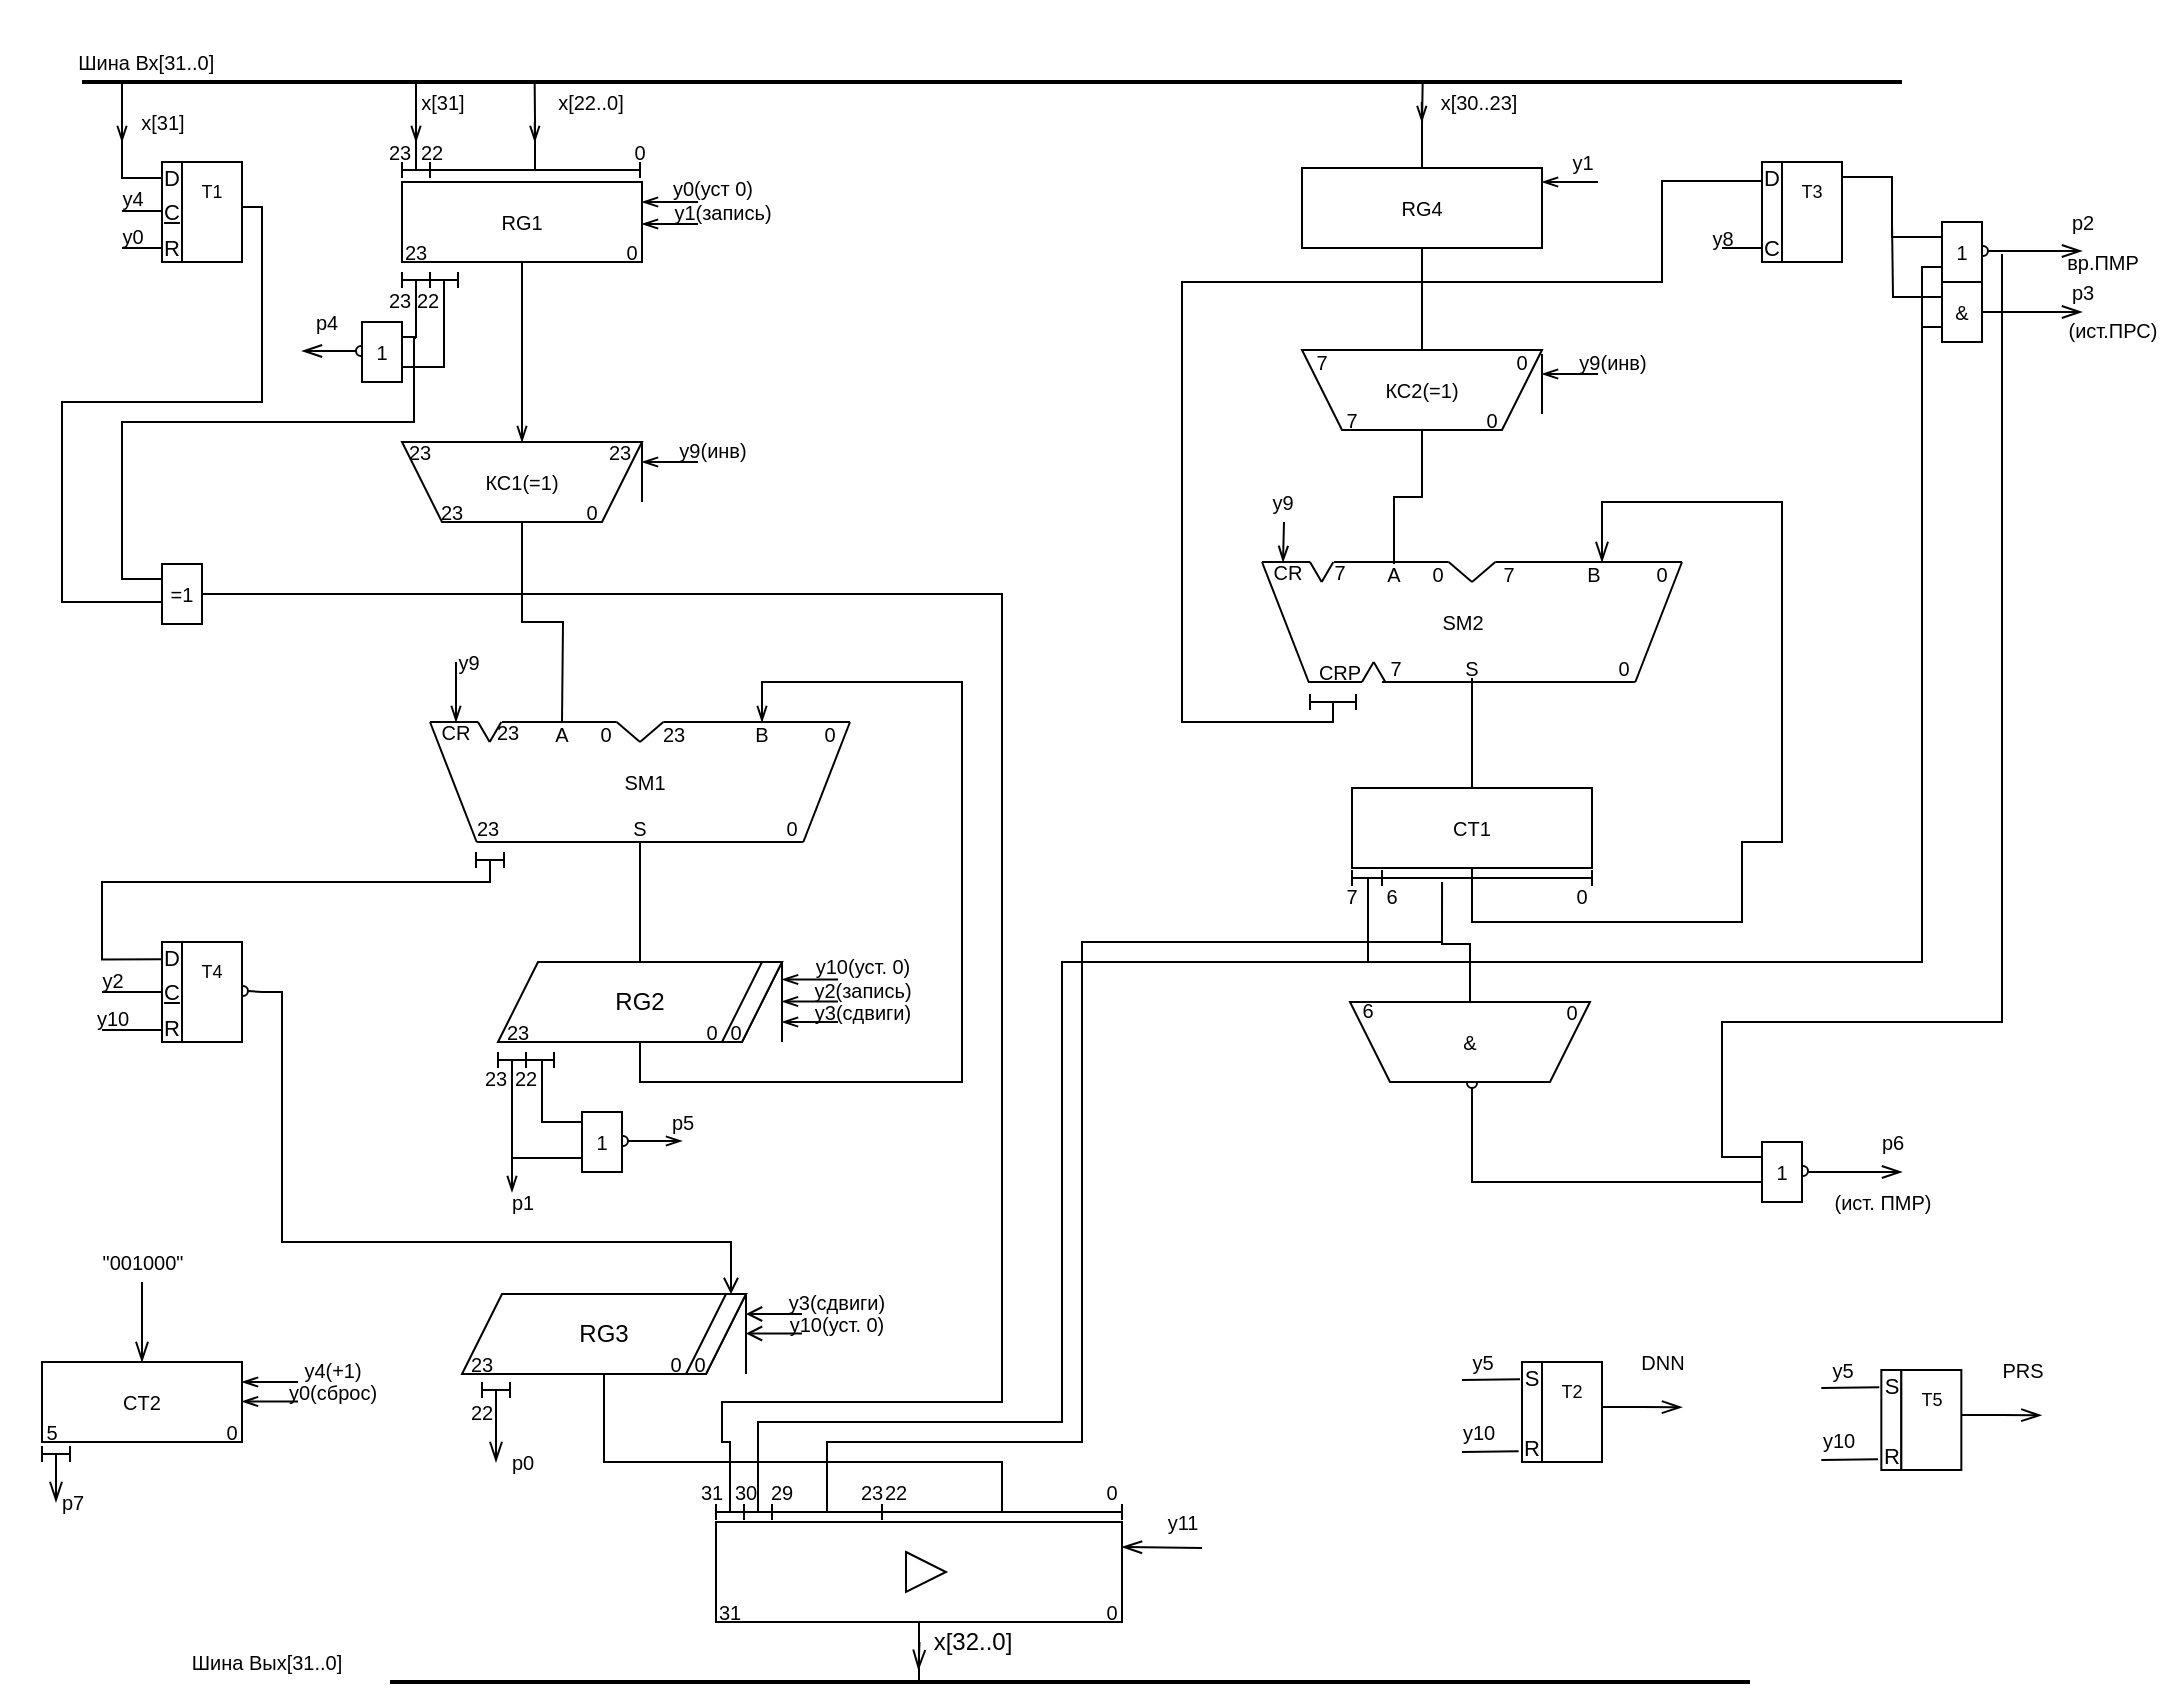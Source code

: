 <mxfile version="20.8.0" type="device" pages="3"><diagram id="RGr92eY0bHueVE-oAJoo" name="Page-1"><mxGraphModel dx="818" dy="467" grid="1" gridSize="10" guides="1" tooltips="1" connect="1" arrows="1" fold="1" page="1" pageScale="1" pageWidth="827" pageHeight="1169" math="0" shadow="0"><root><mxCell id="0"/><mxCell id="1" parent="0"/><mxCell id="eODGwI3fsq0D21ObafVs-13" value="" style="endArrow=none;html=1;rounded=0;fontSize=11;endSize=9;strokeColor=#000000;strokeWidth=2;jumpSize=8;" parent="1" edge="1"><mxGeometry width="50" height="50" relative="1" as="geometry"><mxPoint x="40" y="40" as="sourcePoint"/><mxPoint x="950" y="40" as="targetPoint"/></mxGeometry></mxCell><mxCell id="eODGwI3fsq0D21ObafVs-16" value="" style="group" parent="1" vertex="1" connectable="0"><mxGeometry x="80" y="80" width="60" height="50" as="geometry"/></mxCell><mxCell id="I-UepF3A11SD7tguowsr-33" value="" style="group" parent="eODGwI3fsq0D21ObafVs-16" vertex="1" connectable="0"><mxGeometry width="40" height="50" as="geometry"/></mxCell><mxCell id="eODGwI3fsq0D21ObafVs-14" value="&lt;p style=&quot;line-height: 0.6&quot;&gt;D&lt;/p&gt;&lt;p style=&quot;line-height: 0.6&quot;&gt;&lt;u&gt;C&lt;/u&gt;&lt;br&gt;&lt;/p&gt;&lt;p style=&quot;line-height: 0.6&quot;&gt;R&lt;/p&gt;" style="rounded=0;whiteSpace=wrap;html=1;fontSize=11;" parent="I-UepF3A11SD7tguowsr-33" vertex="1"><mxGeometry width="10" height="50" as="geometry"/></mxCell><mxCell id="eODGwI3fsq0D21ObafVs-15" value="" style="rounded=0;whiteSpace=wrap;html=1;fontSize=11;" parent="I-UepF3A11SD7tguowsr-33" vertex="1"><mxGeometry x="10" width="30" height="50" as="geometry"/></mxCell><mxCell id="eODGwI3fsq0D21ObafVs-22" value="T1" style="text;html=1;strokeColor=none;fillColor=none;align=center;verticalAlign=middle;whiteSpace=wrap;rounded=0;fontSize=9;" parent="I-UepF3A11SD7tguowsr-33" vertex="1"><mxGeometry x="10" width="30" height="30" as="geometry"/></mxCell><mxCell id="eODGwI3fsq0D21ObafVs-17" value="" style="endArrow=none;html=1;rounded=0;fontSize=9;endSize=9;strokeColor=#000000;strokeWidth=1;jumpSize=8;edgeStyle=orthogonalEdgeStyle;" parent="1" edge="1"><mxGeometry width="50" height="50" relative="1" as="geometry"><mxPoint x="60" y="40" as="sourcePoint"/><mxPoint x="80" y="88" as="targetPoint"/><Array as="points"><mxPoint x="60" y="88"/></Array></mxGeometry></mxCell><mxCell id="eODGwI3fsq0D21ObafVs-20" value="" style="endArrow=none;html=1;fontSize=9;endSize=9;strokeColor=#000000;strokeWidth=1;jumpSize=8;edgeStyle=orthogonalEdgeStyle;rounded=0;" parent="1" edge="1"><mxGeometry width="50" height="50" relative="1" as="geometry"><mxPoint x="60" y="104.5" as="sourcePoint"/><mxPoint x="80" y="104.5" as="targetPoint"/><Array as="points"><mxPoint x="70" y="104.5"/><mxPoint x="70" y="104.5"/></Array></mxGeometry></mxCell><mxCell id="eODGwI3fsq0D21ObafVs-21" value="" style="endArrow=none;html=1;fontSize=9;endSize=9;strokeColor=#000000;strokeWidth=1;jumpSize=8;edgeStyle=orthogonalEdgeStyle;rounded=0;" parent="1" edge="1"><mxGeometry width="50" height="50" relative="1" as="geometry"><mxPoint x="60" y="123" as="sourcePoint"/><mxPoint x="80" y="123" as="targetPoint"/><Array as="points"><mxPoint x="70" y="123"/><mxPoint x="70" y="123"/></Array></mxGeometry></mxCell><mxCell id="eODGwI3fsq0D21ObafVs-27" style="edgeStyle=orthogonalEdgeStyle;rounded=0;jumpSize=8;orthogonalLoop=1;jettySize=auto;html=1;exitX=0.5;exitY=1;exitDx=0;exitDy=0;fontSize=10;strokeColor=#000000;strokeWidth=1;endArrow=openThin;endFill=0;" parent="1" source="eODGwI3fsq0D21ObafVs-23" target="eODGwI3fsq0D21ObafVs-26" edge="1"><mxGeometry relative="1" as="geometry"/></mxCell><mxCell id="eODGwI3fsq0D21ObafVs-23" value="&lt;font style=&quot;font-size: 10px&quot;&gt;RG1&lt;/font&gt;" style="rounded=0;whiteSpace=wrap;html=1;fontSize=9;" parent="1" vertex="1"><mxGeometry x="200" y="90" width="120" height="40" as="geometry"/></mxCell><mxCell id="I-UepF3A11SD7tguowsr-330" style="edgeStyle=orthogonalEdgeStyle;rounded=0;orthogonalLoop=1;jettySize=auto;html=1;exitX=0.5;exitY=0.5;exitDx=0;exitDy=0;exitPerimeter=0;fontSize=10;startArrow=none;startFill=0;endArrow=none;endFill=0;startSize=11;endSize=8;sourcePerimeterSpacing=3;targetPerimeterSpacing=-10;strokeWidth=1;" parent="1" source="eODGwI3fsq0D21ObafVs-24" edge="1"><mxGeometry relative="1" as="geometry"><mxPoint x="266.333" y="40" as="targetPoint"/></mxGeometry></mxCell><mxCell id="eODGwI3fsq0D21ObafVs-24" value="" style="shape=crossbar;whiteSpace=wrap;html=1;rounded=1;fontSize=10;" parent="1" vertex="1"><mxGeometry x="214" y="80" width="105" height="8" as="geometry"/></mxCell><mxCell id="I-UepF3A11SD7tguowsr-331" style="edgeStyle=orthogonalEdgeStyle;rounded=0;orthogonalLoop=1;jettySize=auto;html=1;exitX=0.5;exitY=0.5;exitDx=0;exitDy=0;exitPerimeter=0;fontSize=10;startArrow=none;startFill=0;endArrow=none;endFill=0;startSize=11;endSize=8;sourcePerimeterSpacing=3;targetPerimeterSpacing=-10;strokeWidth=1;" parent="1" source="eODGwI3fsq0D21ObafVs-25" edge="1"><mxGeometry relative="1" as="geometry"><mxPoint x="207" y="40" as="targetPoint"/></mxGeometry></mxCell><mxCell id="eODGwI3fsq0D21ObafVs-25" value="" style="shape=crossbar;whiteSpace=wrap;html=1;rounded=1;fontSize=10;" parent="1" vertex="1"><mxGeometry x="200" y="80" width="14" height="8" as="geometry"/></mxCell><mxCell id="I-UepF3A11SD7tguowsr-25" style="edgeStyle=orthogonalEdgeStyle;rounded=0;orthogonalLoop=1;jettySize=auto;html=1;exitX=0.5;exitY=0;exitDx=0;exitDy=0;endArrow=none;endFill=0;" parent="1" source="eODGwI3fsq0D21ObafVs-26" edge="1"><mxGeometry relative="1" as="geometry"><mxPoint x="280" y="360" as="targetPoint"/></mxGeometry></mxCell><mxCell id="eODGwI3fsq0D21ObafVs-26" value="КС1(=1)" style="shape=trapezoid;perimeter=trapezoidPerimeter;whiteSpace=wrap;html=1;fixedSize=1;fontSize=10;direction=west;" parent="1" vertex="1"><mxGeometry x="200" y="220" width="120" height="40" as="geometry"/></mxCell><mxCell id="I-UepF3A11SD7tguowsr-40" style="edgeStyle=orthogonalEdgeStyle;rounded=0;orthogonalLoop=1;jettySize=auto;html=1;exitX=0.5;exitY=0.5;exitDx=0;exitDy=0;exitPerimeter=0;endArrow=none;endFill=0;entryX=0.033;entryY=0.173;entryDx=0;entryDy=0;entryPerimeter=0;" parent="1" source="eODGwI3fsq0D21ObafVs-28" target="I-UepF3A11SD7tguowsr-36" edge="1"><mxGeometry relative="1" as="geometry"><mxPoint x="50" y="490" as="targetPoint"/><Array as="points"><mxPoint x="244" y="440"/><mxPoint x="50" y="440"/><mxPoint x="50" y="479"/></Array></mxGeometry></mxCell><mxCell id="eODGwI3fsq0D21ObafVs-28" value="" style="shape=crossbar;whiteSpace=wrap;html=1;rounded=1;fontSize=10;" parent="1" vertex="1"><mxGeometry x="237" y="425" width="14" height="8" as="geometry"/></mxCell><mxCell id="I-UepF3A11SD7tguowsr-116" style="edgeStyle=orthogonalEdgeStyle;rounded=0;orthogonalLoop=1;jettySize=auto;html=1;exitX=0.5;exitY=0.5;exitDx=0;exitDy=0;exitPerimeter=0;fontSize=10;startArrow=none;startFill=0;endArrow=none;endFill=0;startSize=11;endSize=8;sourcePerimeterSpacing=3;targetPerimeterSpacing=-6;entryX=1;entryY=0.75;entryDx=0;entryDy=0;" parent="1" source="eODGwI3fsq0D21ObafVs-29" target="I-UepF3A11SD7tguowsr-115" edge="1"><mxGeometry relative="1" as="geometry"><mxPoint x="220" y="180" as="targetPoint"/><Array as="points"><mxPoint x="221" y="183"/></Array></mxGeometry></mxCell><mxCell id="eODGwI3fsq0D21ObafVs-29" value="" style="shape=crossbar;whiteSpace=wrap;html=1;rounded=1;fontSize=10;" parent="1" vertex="1"><mxGeometry x="214" y="135" width="14" height="8" as="geometry"/></mxCell><mxCell id="eODGwI3fsq0D21ObafVs-40" value="" style="endArrow=none;html=1;rounded=0;fontSize=10;strokeColor=#000000;strokeWidth=1;jumpSize=8;edgeStyle=orthogonalEdgeStyle;entryX=1;entryY=0.75;entryDx=0;entryDy=0;" parent="1" target="eODGwI3fsq0D21ObafVs-22" edge="1"><mxGeometry width="50" height="50" relative="1" as="geometry"><mxPoint x="80" y="300" as="sourcePoint"/><mxPoint x="130" y="130" as="targetPoint"/><Array as="points"><mxPoint x="30" y="300"/><mxPoint x="30" y="200"/><mxPoint x="130" y="200"/><mxPoint x="130" y="103"/></Array></mxGeometry></mxCell><mxCell id="I-UepF3A11SD7tguowsr-24" value="" style="group" parent="1" vertex="1" connectable="0"><mxGeometry x="214" y="360" width="210" height="60" as="geometry"/></mxCell><mxCell id="I-UepF3A11SD7tguowsr-2" value="" style="endArrow=none;html=1;rounded=0;labelBackgroundColor=default;fontFamily=Helvetica;fontSize=14;fontColor=default;strokeColor=default;strokeWidth=1;elbow=vertical;jumpSize=6;" parent="I-UepF3A11SD7tguowsr-24" edge="1"><mxGeometry width="50" height="50" relative="1" as="geometry"><mxPoint x="36" as="sourcePoint"/><mxPoint x="93.333" as="targetPoint"/></mxGeometry></mxCell><mxCell id="I-UepF3A11SD7tguowsr-3" value="" style="endArrow=none;html=1;rounded=0;labelBackgroundColor=default;fontFamily=Helvetica;fontSize=14;fontColor=default;strokeColor=default;strokeWidth=1;elbow=vertical;jumpSize=6;" parent="I-UepF3A11SD7tguowsr-24" edge="1"><mxGeometry width="50" height="50" relative="1" as="geometry"><mxPoint x="23.333" y="60" as="sourcePoint"/><mxPoint as="targetPoint"/></mxGeometry></mxCell><mxCell id="I-UepF3A11SD7tguowsr-4" value="" style="endArrow=none;html=1;rounded=0;labelBackgroundColor=default;fontFamily=Helvetica;fontSize=14;fontColor=default;strokeColor=default;strokeWidth=1;elbow=vertical;jumpSize=6;" parent="I-UepF3A11SD7tguowsr-24" edge="1"><mxGeometry width="50" height="50" relative="1" as="geometry"><mxPoint x="23.333" y="60" as="sourcePoint"/><mxPoint x="90" y="60" as="targetPoint"/></mxGeometry></mxCell><mxCell id="I-UepF3A11SD7tguowsr-5" value="" style="endArrow=none;html=1;rounded=0;labelBackgroundColor=default;fontFamily=Helvetica;fontSize=14;fontColor=default;strokeColor=default;strokeWidth=1;elbow=vertical;jumpSize=6;" parent="I-UepF3A11SD7tguowsr-24" edge="1"><mxGeometry width="50" height="50" relative="1" as="geometry"><mxPoint x="81.667" y="60" as="sourcePoint"/><mxPoint x="186.667" y="60" as="targetPoint"/></mxGeometry></mxCell><mxCell id="I-UepF3A11SD7tguowsr-6" value="" style="endArrow=none;html=1;rounded=0;labelBackgroundColor=default;fontFamily=Helvetica;fontSize=14;fontColor=default;strokeColor=default;strokeWidth=1;elbow=vertical;jumpSize=6;" parent="I-UepF3A11SD7tguowsr-24" edge="1"><mxGeometry width="50" height="50" relative="1" as="geometry"><mxPoint x="186.667" y="60" as="sourcePoint"/><mxPoint x="210" as="targetPoint"/></mxGeometry></mxCell><mxCell id="I-UepF3A11SD7tguowsr-10" value="" style="group;flipV=1;" parent="I-UepF3A11SD7tguowsr-24" vertex="1" connectable="0"><mxGeometry x="93.333" width="23.333" height="10" as="geometry"/></mxCell><mxCell id="I-UepF3A11SD7tguowsr-11" value="" style="endArrow=none;html=1;rounded=0;labelBackgroundColor=default;fontFamily=Helvetica;fontSize=14;fontColor=default;strokeColor=default;strokeWidth=1;elbow=vertical;jumpSize=6;" parent="I-UepF3A11SD7tguowsr-10" edge="1"><mxGeometry width="50" height="50" relative="1" as="geometry"><mxPoint as="sourcePoint"/><mxPoint x="11.667" y="10" as="targetPoint"/></mxGeometry></mxCell><mxCell id="I-UepF3A11SD7tguowsr-12" value="" style="endArrow=none;html=1;rounded=0;labelBackgroundColor=default;fontFamily=Helvetica;fontSize=14;fontColor=default;strokeColor=default;strokeWidth=1;elbow=vertical;jumpSize=6;" parent="I-UepF3A11SD7tguowsr-10" edge="1"><mxGeometry width="50" height="50" relative="1" as="geometry"><mxPoint x="23.333" as="sourcePoint"/><mxPoint x="11.667" y="10" as="targetPoint"/></mxGeometry></mxCell><mxCell id="I-UepF3A11SD7tguowsr-13" value="" style="endArrow=none;html=1;rounded=0;labelBackgroundColor=default;fontFamily=Helvetica;fontSize=14;fontColor=default;strokeColor=default;strokeWidth=1;elbow=vertical;jumpSize=6;" parent="I-UepF3A11SD7tguowsr-24" edge="1"><mxGeometry width="50" height="50" relative="1" as="geometry"><mxPoint x="116.667" as="sourcePoint"/><mxPoint x="210" as="targetPoint"/></mxGeometry></mxCell><mxCell id="I-UepF3A11SD7tguowsr-19" value="" style="group;flipV=1;" parent="I-UepF3A11SD7tguowsr-24" vertex="1" connectable="0"><mxGeometry x="24" width="11.67" height="10" as="geometry"/></mxCell><mxCell id="I-UepF3A11SD7tguowsr-20" value="" style="endArrow=none;html=1;rounded=0;labelBackgroundColor=default;fontFamily=Helvetica;fontSize=14;fontColor=default;strokeColor=default;strokeWidth=1;elbow=vertical;jumpSize=6;" parent="I-UepF3A11SD7tguowsr-19" edge="1"><mxGeometry width="50" height="50" relative="1" as="geometry"><mxPoint as="sourcePoint"/><mxPoint x="5.835" y="10" as="targetPoint"/></mxGeometry></mxCell><mxCell id="I-UepF3A11SD7tguowsr-21" value="" style="endArrow=none;html=1;rounded=0;labelBackgroundColor=default;fontFamily=Helvetica;fontSize=14;fontColor=default;strokeColor=default;strokeWidth=1;elbow=vertical;jumpSize=6;" parent="I-UepF3A11SD7tguowsr-19" edge="1"><mxGeometry width="50" height="50" relative="1" as="geometry"><mxPoint x="11.67" as="sourcePoint"/><mxPoint x="5.835" y="10" as="targetPoint"/></mxGeometry></mxCell><mxCell id="I-UepF3A11SD7tguowsr-22" value="" style="endArrow=none;html=1;rounded=0;labelBackgroundColor=default;fontFamily=Helvetica;fontSize=14;fontColor=default;strokeColor=default;strokeWidth=1;elbow=vertical;jumpSize=6;" parent="I-UepF3A11SD7tguowsr-24" edge="1"><mxGeometry width="50" height="50" relative="1" as="geometry"><mxPoint as="sourcePoint"/><mxPoint x="24" as="targetPoint"/></mxGeometry></mxCell><mxCell id="I-UepF3A11SD7tguowsr-69" value="S" style="text;html=1;strokeColor=none;fillColor=none;align=center;verticalAlign=middle;whiteSpace=wrap;rounded=0;fontSize=10;" parent="I-UepF3A11SD7tguowsr-24" vertex="1"><mxGeometry x="100" y="48" width="10" height="10" as="geometry"/></mxCell><mxCell id="I-UepF3A11SD7tguowsr-70" value="23" style="text;html=1;strokeColor=none;fillColor=none;align=center;verticalAlign=middle;whiteSpace=wrap;rounded=0;fontSize=10;" parent="I-UepF3A11SD7tguowsr-24" vertex="1"><mxGeometry x="24" y="48" width="10" height="10" as="geometry"/></mxCell><mxCell id="I-UepF3A11SD7tguowsr-71" value="0" style="text;html=1;strokeColor=none;fillColor=none;align=center;verticalAlign=middle;whiteSpace=wrap;rounded=0;fontSize=10;" parent="I-UepF3A11SD7tguowsr-24" vertex="1"><mxGeometry x="176" y="48" width="10" height="10" as="geometry"/></mxCell><mxCell id="I-UepF3A11SD7tguowsr-72" value="CR" style="text;html=1;strokeColor=none;fillColor=none;align=center;verticalAlign=middle;whiteSpace=wrap;rounded=0;fontSize=10;" parent="I-UepF3A11SD7tguowsr-24" vertex="1"><mxGeometry x="8" width="10" height="10" as="geometry"/></mxCell><mxCell id="I-UepF3A11SD7tguowsr-73" value="A" style="text;html=1;strokeColor=none;fillColor=none;align=center;verticalAlign=middle;whiteSpace=wrap;rounded=0;fontSize=10;" parent="I-UepF3A11SD7tguowsr-24" vertex="1"><mxGeometry x="61" y="1" width="10" height="10" as="geometry"/></mxCell><mxCell id="I-UepF3A11SD7tguowsr-74" value="23" style="text;html=1;strokeColor=none;fillColor=none;align=center;verticalAlign=middle;whiteSpace=wrap;rounded=0;fontSize=10;" parent="I-UepF3A11SD7tguowsr-24" vertex="1"><mxGeometry x="34" width="10" height="10" as="geometry"/></mxCell><mxCell id="I-UepF3A11SD7tguowsr-75" value="0" style="text;html=1;strokeColor=none;fillColor=none;align=center;verticalAlign=middle;whiteSpace=wrap;rounded=0;fontSize=10;" parent="I-UepF3A11SD7tguowsr-24" vertex="1"><mxGeometry x="83.33" y="1" width="10" height="10" as="geometry"/></mxCell><mxCell id="I-UepF3A11SD7tguowsr-76" value="B" style="text;html=1;strokeColor=none;fillColor=none;align=center;verticalAlign=middle;whiteSpace=wrap;rounded=0;fontSize=10;" parent="I-UepF3A11SD7tguowsr-24" vertex="1"><mxGeometry x="161" y="1" width="10" height="10" as="geometry"/></mxCell><mxCell id="I-UepF3A11SD7tguowsr-77" value="23" style="text;html=1;strokeColor=none;fillColor=none;align=center;verticalAlign=middle;whiteSpace=wrap;rounded=0;fontSize=10;" parent="I-UepF3A11SD7tguowsr-24" vertex="1"><mxGeometry x="116.67" y="1" width="10" height="10" as="geometry"/></mxCell><mxCell id="I-UepF3A11SD7tguowsr-78" value="0" style="text;html=1;strokeColor=none;fillColor=none;align=center;verticalAlign=middle;whiteSpace=wrap;rounded=0;fontSize=10;" parent="I-UepF3A11SD7tguowsr-24" vertex="1"><mxGeometry x="195" y="1" width="10" height="10" as="geometry"/></mxCell><mxCell id="I-UepF3A11SD7tguowsr-353" value="SM1" style="text;html=1;align=center;verticalAlign=middle;resizable=0;points=[];autosize=1;strokeColor=none;fillColor=none;fontSize=10;" parent="I-UepF3A11SD7tguowsr-24" vertex="1"><mxGeometry x="86.67" y="20" width="40" height="20" as="geometry"/></mxCell><mxCell id="I-UepF3A11SD7tguowsr-26" value="" style="endArrow=openThin;html=1;rounded=0;endFill=0;" parent="1" edge="1"><mxGeometry width="50" height="50" relative="1" as="geometry"><mxPoint x="227" y="330" as="sourcePoint"/><mxPoint x="227" y="360" as="targetPoint"/></mxGeometry></mxCell><mxCell id="I-UepF3A11SD7tguowsr-30" style="edgeStyle=orthogonalEdgeStyle;rounded=0;orthogonalLoop=1;jettySize=auto;html=1;exitX=0.5;exitY=1;exitDx=0;exitDy=0;endArrow=openThin;endFill=0;" parent="1" source="I-UepF3A11SD7tguowsr-27" edge="1"><mxGeometry relative="1" as="geometry"><mxPoint x="380" y="360" as="targetPoint"/><Array as="points"><mxPoint x="319" y="540"/><mxPoint x="480" y="540"/><mxPoint x="480" y="340"/><mxPoint x="380" y="340"/></Array></mxGeometry></mxCell><mxCell id="I-UepF3A11SD7tguowsr-32" value="" style="endArrow=none;html=1;rounded=0;exitX=0.5;exitY=0;exitDx=0;exitDy=0;" parent="1" source="I-UepF3A11SD7tguowsr-27" edge="1"><mxGeometry width="50" height="50" relative="1" as="geometry"><mxPoint x="370" y="550" as="sourcePoint"/><mxPoint x="319" y="420" as="targetPoint"/></mxGeometry></mxCell><mxCell id="I-UepF3A11SD7tguowsr-117" style="edgeStyle=orthogonalEdgeStyle;rounded=0;orthogonalLoop=1;jettySize=auto;html=1;exitX=0.5;exitY=0.5;exitDx=0;exitDy=0;exitPerimeter=0;fontSize=10;startArrow=none;startFill=0;endArrow=none;endFill=0;startSize=13;endSize=10;sourcePerimeterSpacing=0;targetPerimeterSpacing=-4;entryX=1;entryY=0.25;entryDx=0;entryDy=0;" parent="1" source="I-UepF3A11SD7tguowsr-41" target="I-UepF3A11SD7tguowsr-115" edge="1"><mxGeometry relative="1" as="geometry"><mxPoint x="207" y="170" as="targetPoint"/><Array as="points"><mxPoint x="207" y="168"/></Array></mxGeometry></mxCell><mxCell id="I-UepF3A11SD7tguowsr-41" value="" style="shape=crossbar;whiteSpace=wrap;html=1;rounded=1;fontSize=10;" parent="1" vertex="1"><mxGeometry x="200" y="135" width="14" height="8" as="geometry"/></mxCell><mxCell id="I-UepF3A11SD7tguowsr-43" value="" style="group" parent="1" vertex="1" connectable="0"><mxGeometry x="248" y="480" width="142" height="40" as="geometry"/></mxCell><mxCell id="I-UepF3A11SD7tguowsr-27" value="RG2" style="shape=parallelogram;perimeter=parallelogramPerimeter;whiteSpace=wrap;html=1;fixedSize=1;" parent="I-UepF3A11SD7tguowsr-43" vertex="1"><mxGeometry width="142" height="40" as="geometry"/></mxCell><mxCell id="I-UepF3A11SD7tguowsr-28" value="" style="shape=parallelogram;perimeter=parallelogramPerimeter;whiteSpace=wrap;html=1;fixedSize=1;" parent="I-UepF3A11SD7tguowsr-43" vertex="1"><mxGeometry x="112" width="30" height="40" as="geometry"/></mxCell><mxCell id="I-UepF3A11SD7tguowsr-29" value="" style="endArrow=none;html=1;rounded=0;" parent="I-UepF3A11SD7tguowsr-43" edge="1"><mxGeometry width="50" height="50" relative="1" as="geometry"><mxPoint x="142" as="sourcePoint"/><mxPoint x="142" y="40" as="targetPoint"/></mxGeometry></mxCell><mxCell id="I-UepF3A11SD7tguowsr-66" value="0" style="text;html=1;strokeColor=none;fillColor=none;align=center;verticalAlign=middle;whiteSpace=wrap;rounded=0;fontSize=10;" parent="I-UepF3A11SD7tguowsr-43" vertex="1"><mxGeometry x="114" y="30" width="10" height="10" as="geometry"/></mxCell><mxCell id="I-UepF3A11SD7tguowsr-67" value="0" style="text;html=1;strokeColor=none;fillColor=none;align=center;verticalAlign=middle;whiteSpace=wrap;rounded=0;fontSize=10;" parent="I-UepF3A11SD7tguowsr-43" vertex="1"><mxGeometry x="102" y="30" width="10" height="10" as="geometry"/></mxCell><mxCell id="I-UepF3A11SD7tguowsr-68" value="23" style="text;html=1;strokeColor=none;fillColor=none;align=center;verticalAlign=middle;whiteSpace=wrap;rounded=0;fontSize=10;" parent="I-UepF3A11SD7tguowsr-43" vertex="1"><mxGeometry x="5" y="30" width="10" height="10" as="geometry"/></mxCell><mxCell id="I-UepF3A11SD7tguowsr-44" value="" style="group" parent="1" vertex="1" connectable="0"><mxGeometry x="230" y="646" width="142" height="40" as="geometry"/></mxCell><mxCell id="I-UepF3A11SD7tguowsr-45" value="RG3" style="shape=parallelogram;perimeter=parallelogramPerimeter;whiteSpace=wrap;html=1;fixedSize=1;" parent="I-UepF3A11SD7tguowsr-44" vertex="1"><mxGeometry width="142" height="40" as="geometry"/></mxCell><mxCell id="I-UepF3A11SD7tguowsr-46" value="" style="shape=parallelogram;perimeter=parallelogramPerimeter;whiteSpace=wrap;html=1;fixedSize=1;" parent="I-UepF3A11SD7tguowsr-44" vertex="1"><mxGeometry x="112" width="30" height="40" as="geometry"/></mxCell><mxCell id="I-UepF3A11SD7tguowsr-47" value="" style="endArrow=none;html=1;rounded=0;" parent="I-UepF3A11SD7tguowsr-44" edge="1"><mxGeometry width="50" height="50" relative="1" as="geometry"><mxPoint x="142" as="sourcePoint"/><mxPoint x="142" y="40" as="targetPoint"/></mxGeometry></mxCell><mxCell id="I-UepF3A11SD7tguowsr-127" value="23" style="text;html=1;strokeColor=none;fillColor=none;align=center;verticalAlign=middle;whiteSpace=wrap;rounded=0;fontSize=10;" parent="I-UepF3A11SD7tguowsr-44" vertex="1"><mxGeometry x="5" y="30" width="10" height="10" as="geometry"/></mxCell><mxCell id="I-UepF3A11SD7tguowsr-128" value="0" style="text;html=1;strokeColor=none;fillColor=none;align=center;verticalAlign=middle;whiteSpace=wrap;rounded=0;fontSize=10;" parent="I-UepF3A11SD7tguowsr-44" vertex="1"><mxGeometry x="102" y="30" width="10" height="10" as="geometry"/></mxCell><mxCell id="I-UepF3A11SD7tguowsr-129" value="0" style="text;html=1;strokeColor=none;fillColor=none;align=center;verticalAlign=middle;whiteSpace=wrap;rounded=0;fontSize=10;" parent="I-UepF3A11SD7tguowsr-44" vertex="1"><mxGeometry x="114" y="30" width="10" height="10" as="geometry"/></mxCell><mxCell id="I-UepF3A11SD7tguowsr-49" style="edgeStyle=orthogonalEdgeStyle;rounded=0;orthogonalLoop=1;jettySize=auto;html=1;exitX=0.75;exitY=0;exitDx=0;exitDy=0;endArrow=none;endFill=0;entryX=1;entryY=0.5;entryDx=0;entryDy=0;startArrow=open;startFill=0;" parent="1" source="I-UepF3A11SD7tguowsr-46" target="I-UepF3A11SD7tguowsr-42" edge="1"><mxGeometry relative="1" as="geometry"><mxPoint x="130" y="495" as="targetPoint"/><Array as="points"><mxPoint x="365" y="620"/><mxPoint x="140" y="620"/><mxPoint x="140" y="495"/><mxPoint x="130" y="495"/></Array></mxGeometry></mxCell><mxCell id="I-UepF3A11SD7tguowsr-50" value="" style="endArrow=none;html=1;rounded=0;entryX=0;entryY=0.5;entryDx=0;entryDy=0;" parent="1" target="I-UepF3A11SD7tguowsr-36" edge="1"><mxGeometry width="50" height="50" relative="1" as="geometry"><mxPoint x="50" y="495" as="sourcePoint"/><mxPoint x="170" y="470" as="targetPoint"/></mxGeometry></mxCell><mxCell id="I-UepF3A11SD7tguowsr-51" value="y2" style="text;html=1;align=center;verticalAlign=middle;resizable=0;points=[];autosize=1;strokeColor=none;fillColor=none;fontSize=10;" parent="1" vertex="1"><mxGeometry x="40" y="479" width="30" height="20" as="geometry"/></mxCell><mxCell id="I-UepF3A11SD7tguowsr-52" value="" style="endArrow=none;html=1;rounded=0;entryX=0;entryY=0.5;entryDx=0;entryDy=0;" parent="1" edge="1"><mxGeometry width="50" height="50" relative="1" as="geometry"><mxPoint x="50" y="514" as="sourcePoint"/><mxPoint x="80" y="514" as="targetPoint"/></mxGeometry></mxCell><mxCell id="I-UepF3A11SD7tguowsr-53" value="y10" style="text;html=1;align=center;verticalAlign=middle;resizable=0;points=[];autosize=1;strokeColor=none;fillColor=none;fontSize=10;" parent="1" vertex="1"><mxGeometry x="40" y="498" width="30" height="20" as="geometry"/></mxCell><mxCell id="I-UepF3A11SD7tguowsr-54" value="" style="endArrow=none;html=1;rounded=0;startArrow=open;startFill=0;" parent="1" edge="1"><mxGeometry width="50" height="50" relative="1" as="geometry"><mxPoint x="372" y="656" as="sourcePoint"/><mxPoint x="400" y="656" as="targetPoint"/></mxGeometry></mxCell><mxCell id="I-UepF3A11SD7tguowsr-55" value="y3(сдвиги)" style="text;html=1;align=center;verticalAlign=middle;resizable=0;points=[];autosize=1;strokeColor=none;fillColor=none;fontSize=10;" parent="1" vertex="1"><mxGeometry x="387" y="640" width="60" height="20" as="geometry"/></mxCell><mxCell id="I-UepF3A11SD7tguowsr-56" value="" style="endArrow=none;html=1;rounded=0;startArrow=open;startFill=0;" parent="1" edge="1"><mxGeometry width="50" height="50" relative="1" as="geometry"><mxPoint x="372" y="665.75" as="sourcePoint"/><mxPoint x="400" y="665.75" as="targetPoint"/></mxGeometry></mxCell><mxCell id="I-UepF3A11SD7tguowsr-57" value="y10(уст. 0)" style="text;html=1;align=center;verticalAlign=middle;resizable=0;points=[];autosize=1;strokeColor=none;fillColor=none;fontSize=10;" parent="1" vertex="1"><mxGeometry x="387" y="651" width="60" height="20" as="geometry"/></mxCell><mxCell id="I-UepF3A11SD7tguowsr-59" value="" style="endArrow=none;html=1;rounded=0;startArrow=openThin;startFill=0;" parent="1" edge="1"><mxGeometry width="50" height="50" relative="1" as="geometry"><mxPoint x="390" y="488.75" as="sourcePoint"/><mxPoint x="418" y="488.75" as="targetPoint"/></mxGeometry></mxCell><mxCell id="I-UepF3A11SD7tguowsr-60" value="y10(уст. 0)" style="text;html=1;align=center;verticalAlign=middle;resizable=0;points=[];autosize=1;strokeColor=none;fillColor=none;fontSize=10;" parent="1" vertex="1"><mxGeometry x="400" y="472" width="60" height="20" as="geometry"/></mxCell><mxCell id="I-UepF3A11SD7tguowsr-61" value="" style="endArrow=none;html=1;rounded=0;startArrow=openThin;startFill=0;" parent="1" edge="1"><mxGeometry width="50" height="50" relative="1" as="geometry"><mxPoint x="390" y="499.75" as="sourcePoint"/><mxPoint x="418" y="499.75" as="targetPoint"/></mxGeometry></mxCell><mxCell id="I-UepF3A11SD7tguowsr-63" value="y2(запись)" style="text;html=1;align=center;verticalAlign=middle;resizable=0;points=[];autosize=1;strokeColor=none;fillColor=none;fontSize=10;" parent="1" vertex="1"><mxGeometry x="400" y="484" width="60" height="20" as="geometry"/></mxCell><mxCell id="I-UepF3A11SD7tguowsr-64" value="" style="endArrow=none;html=1;rounded=0;startArrow=openThin;startFill=0;" parent="1" edge="1"><mxGeometry width="50" height="50" relative="1" as="geometry"><mxPoint x="390" y="510" as="sourcePoint"/><mxPoint x="418" y="510" as="targetPoint"/></mxGeometry></mxCell><mxCell id="I-UepF3A11SD7tguowsr-65" value="y3(сдвиги)" style="text;html=1;align=center;verticalAlign=middle;resizable=0;points=[];autosize=1;strokeColor=none;fillColor=none;fontSize=10;" parent="1" vertex="1"><mxGeometry x="400" y="495" width="60" height="20" as="geometry"/></mxCell><mxCell id="I-UepF3A11SD7tguowsr-79" value="" style="endArrow=none;html=1;rounded=0;fontSize=10;entryX=0;entryY=1;entryDx=0;entryDy=0;sourcePerimeterSpacing=0;targetPerimeterSpacing=-4;" parent="1" target="eODGwI3fsq0D21ObafVs-26" edge="1"><mxGeometry width="50" height="50" relative="1" as="geometry"><mxPoint x="320" y="250" as="sourcePoint"/><mxPoint x="350" y="220" as="targetPoint"/></mxGeometry></mxCell><mxCell id="I-UepF3A11SD7tguowsr-81" value="" style="endArrow=none;html=1;rounded=0;startArrow=openThin;startFill=0;" parent="1" edge="1"><mxGeometry width="50" height="50" relative="1" as="geometry"><mxPoint x="320" y="230" as="sourcePoint"/><mxPoint x="348" y="230" as="targetPoint"/></mxGeometry></mxCell><mxCell id="I-UepF3A11SD7tguowsr-82" value="y9(инв)" style="text;html=1;align=center;verticalAlign=middle;resizable=0;points=[];autosize=1;strokeColor=none;fillColor=none;fontSize=10;" parent="1" vertex="1"><mxGeometry x="330" y="214" width="50" height="20" as="geometry"/></mxCell><mxCell id="I-UepF3A11SD7tguowsr-83" value="23" style="text;html=1;strokeColor=none;fillColor=none;align=center;verticalAlign=middle;whiteSpace=wrap;rounded=0;fontSize=10;" parent="1" vertex="1"><mxGeometry x="204" y="220" width="10" height="10" as="geometry"/></mxCell><mxCell id="I-UepF3A11SD7tguowsr-84" value="23" style="text;html=1;strokeColor=none;fillColor=none;align=center;verticalAlign=middle;whiteSpace=wrap;rounded=0;fontSize=10;" parent="1" vertex="1"><mxGeometry x="304" y="220" width="10" height="10" as="geometry"/></mxCell><mxCell id="I-UepF3A11SD7tguowsr-85" value="23" style="text;html=1;strokeColor=none;fillColor=none;align=center;verticalAlign=middle;whiteSpace=wrap;rounded=0;fontSize=10;" parent="1" vertex="1"><mxGeometry x="220" y="250" width="10" height="10" as="geometry"/></mxCell><mxCell id="I-UepF3A11SD7tguowsr-86" value="0" style="text;html=1;strokeColor=none;fillColor=none;align=center;verticalAlign=middle;whiteSpace=wrap;rounded=0;fontSize=10;" parent="1" vertex="1"><mxGeometry x="290" y="250" width="10" height="10" as="geometry"/></mxCell><mxCell id="I-UepF3A11SD7tguowsr-89" value="" style="group" parent="1" vertex="1" connectable="0"><mxGeometry x="248" y="525" width="28" height="8" as="geometry"/></mxCell><mxCell id="I-UepF3A11SD7tguowsr-87" value="" style="shape=crossbar;whiteSpace=wrap;html=1;rounded=1;fontSize=10;" parent="I-UepF3A11SD7tguowsr-89" vertex="1"><mxGeometry x="14" width="14" height="8" as="geometry"/></mxCell><mxCell id="I-UepF3A11SD7tguowsr-88" value="" style="shape=crossbar;whiteSpace=wrap;html=1;rounded=1;fontSize=10;" parent="I-UepF3A11SD7tguowsr-89" vertex="1"><mxGeometry width="14" height="8" as="geometry"/></mxCell><mxCell id="I-UepF3A11SD7tguowsr-91" value="23" style="text;html=1;strokeColor=none;fillColor=none;align=center;verticalAlign=middle;whiteSpace=wrap;rounded=0;fontSize=10;" parent="1" vertex="1"><mxGeometry x="202" y="120" width="10" height="10" as="geometry"/></mxCell><mxCell id="I-UepF3A11SD7tguowsr-92" value="0" style="text;html=1;strokeColor=none;fillColor=none;align=center;verticalAlign=middle;whiteSpace=wrap;rounded=0;fontSize=10;" parent="1" vertex="1"><mxGeometry x="310" y="120" width="10" height="10" as="geometry"/></mxCell><mxCell id="I-UepF3A11SD7tguowsr-94" value="" style="endArrow=none;html=1;rounded=0;startArrow=openThin;startFill=0;" parent="1" edge="1"><mxGeometry width="50" height="50" relative="1" as="geometry"><mxPoint x="320" y="100" as="sourcePoint"/><mxPoint x="348" y="100" as="targetPoint"/></mxGeometry></mxCell><mxCell id="I-UepF3A11SD7tguowsr-95" value="y0(уст 0)" style="text;html=1;align=center;verticalAlign=middle;resizable=0;points=[];autosize=1;strokeColor=none;fillColor=none;fontSize=10;" parent="1" vertex="1"><mxGeometry x="325" y="83" width="60" height="20" as="geometry"/></mxCell><mxCell id="I-UepF3A11SD7tguowsr-96" value="" style="endArrow=none;html=1;rounded=0;startArrow=openThin;startFill=0;" parent="1" edge="1"><mxGeometry width="50" height="50" relative="1" as="geometry"><mxPoint x="320" y="111" as="sourcePoint"/><mxPoint x="348" y="111" as="targetPoint"/></mxGeometry></mxCell><mxCell id="I-UepF3A11SD7tguowsr-97" value="y1(запись)" style="text;html=1;align=center;verticalAlign=middle;resizable=0;points=[];autosize=1;strokeColor=none;fillColor=none;fontSize=10;" parent="1" vertex="1"><mxGeometry x="330" y="95" width="60" height="20" as="geometry"/></mxCell><mxCell id="I-UepF3A11SD7tguowsr-102" style="edgeStyle=orthogonalEdgeStyle;rounded=0;orthogonalLoop=1;jettySize=auto;html=1;fontSize=10;startArrow=none;startFill=0;endArrow=openThin;endFill=0;sourcePerimeterSpacing=0;targetPerimeterSpacing=-4;exitX=1;exitY=0.5;exitDx=0;exitDy=0;" parent="1" source="I-UepF3A11SD7tguowsr-107" edge="1"><mxGeometry relative="1" as="geometry"><mxPoint x="340" y="570" as="targetPoint"/><mxPoint x="320" y="570" as="sourcePoint"/></mxGeometry></mxCell><mxCell id="I-UepF3A11SD7tguowsr-99" value="" style="ellipse;whiteSpace=wrap;html=1;aspect=fixed;fontSize=10;" parent="1" vertex="1"><mxGeometry as="geometry"/></mxCell><mxCell id="I-UepF3A11SD7tguowsr-100" style="edgeStyle=orthogonalEdgeStyle;rounded=0;orthogonalLoop=1;jettySize=auto;html=1;exitX=0.5;exitY=0.5;exitDx=0;exitDy=0;exitPerimeter=0;fontSize=10;startArrow=none;startFill=0;endArrow=none;endFill=0;sourcePerimeterSpacing=0;targetPerimeterSpacing=-4;entryX=0;entryY=0.25;entryDx=0;entryDy=0;" parent="1" source="I-UepF3A11SD7tguowsr-87" target="I-UepF3A11SD7tguowsr-98" edge="1"><mxGeometry relative="1" as="geometry"><mxPoint x="280" y="570" as="targetPoint"/><Array as="points"><mxPoint x="270" y="529"/><mxPoint x="270" y="560"/><mxPoint x="290" y="560"/></Array></mxGeometry></mxCell><mxCell id="I-UepF3A11SD7tguowsr-101" style="edgeStyle=orthogonalEdgeStyle;rounded=0;orthogonalLoop=1;jettySize=auto;html=1;exitX=0.5;exitY=0.5;exitDx=0;exitDy=0;exitPerimeter=0;fontSize=10;startArrow=none;startFill=0;endArrow=none;endFill=0;sourcePerimeterSpacing=0;targetPerimeterSpacing=-4;entryX=0;entryY=0.75;entryDx=0;entryDy=0;startSize=13;endSize=10;" parent="1" source="I-UepF3A11SD7tguowsr-88" target="I-UepF3A11SD7tguowsr-98" edge="1"><mxGeometry relative="1" as="geometry"><mxPoint x="280" y="580" as="targetPoint"/><Array as="points"><mxPoint x="255" y="578"/><mxPoint x="290" y="578"/></Array></mxGeometry></mxCell><mxCell id="I-UepF3A11SD7tguowsr-104" value="p5" style="text;html=1;align=center;verticalAlign=middle;resizable=0;points=[];autosize=1;strokeColor=none;fillColor=none;fontSize=10;" parent="1" vertex="1"><mxGeometry x="325" y="550" width="30" height="20" as="geometry"/></mxCell><mxCell id="I-UepF3A11SD7tguowsr-105" value="" style="ellipse;whiteSpace=wrap;html=1;aspect=fixed;fontSize=10;rotation=NaN;" parent="1" vertex="1"><mxGeometry width="10" as="geometry"/></mxCell><mxCell id="I-UepF3A11SD7tguowsr-42" value="" style="ellipse;whiteSpace=wrap;html=1;aspect=fixed;container=0;" parent="1" vertex="1"><mxGeometry x="118" y="492" width="5" height="5" as="geometry"/></mxCell><mxCell id="I-UepF3A11SD7tguowsr-36" value="&lt;p style=&quot;line-height: 0.6&quot;&gt;D&lt;/p&gt;&lt;p style=&quot;line-height: 0.6&quot;&gt;&lt;u&gt;C&lt;/u&gt;&lt;br&gt;&lt;/p&gt;&lt;p style=&quot;line-height: 0.6&quot;&gt;R&lt;/p&gt;" style="rounded=0;whiteSpace=wrap;html=1;fontSize=11;container=0;" parent="1" vertex="1"><mxGeometry x="80" y="470" width="10" height="50" as="geometry"/></mxCell><mxCell id="I-UepF3A11SD7tguowsr-37" value="" style="rounded=0;whiteSpace=wrap;html=1;fontSize=11;container=0;" parent="1" vertex="1"><mxGeometry x="90" y="470" width="30" height="50" as="geometry"/></mxCell><mxCell id="I-UepF3A11SD7tguowsr-38" value="T4" style="text;html=1;strokeColor=none;fillColor=none;align=center;verticalAlign=middle;whiteSpace=wrap;rounded=0;fontSize=9;container=0;" parent="1" vertex="1"><mxGeometry x="90" y="470" width="30" height="30" as="geometry"/></mxCell><mxCell id="I-UepF3A11SD7tguowsr-108" value="" style="group" parent="1" vertex="1" connectable="0"><mxGeometry x="290" y="555" width="23" height="30" as="geometry"/></mxCell><mxCell id="I-UepF3A11SD7tguowsr-107" value="" style="ellipse;whiteSpace=wrap;html=1;aspect=fixed;container=0;" parent="I-UepF3A11SD7tguowsr-108" vertex="1"><mxGeometry x="18" y="12" width="5" height="5" as="geometry"/></mxCell><mxCell id="I-UepF3A11SD7tguowsr-98" value="1" style="rounded=0;whiteSpace=wrap;html=1;fontSize=10;" parent="I-UepF3A11SD7tguowsr-108" vertex="1"><mxGeometry width="20" height="30" as="geometry"/></mxCell><mxCell id="I-UepF3A11SD7tguowsr-109" style="edgeStyle=orthogonalEdgeStyle;rounded=0;orthogonalLoop=1;jettySize=auto;html=1;fontSize=10;startArrow=none;startFill=0;endArrow=openThin;endFill=0;sourcePerimeterSpacing=0;targetPerimeterSpacing=-4;exitX=1;exitY=0.5;exitDx=0;exitDy=0;" parent="1" edge="1"><mxGeometry relative="1" as="geometry"><mxPoint x="255" y="595" as="targetPoint"/><mxPoint x="255" y="578" as="sourcePoint"/></mxGeometry></mxCell><mxCell id="I-UepF3A11SD7tguowsr-110" value="p1" style="text;html=1;align=center;verticalAlign=middle;resizable=0;points=[];autosize=1;strokeColor=none;fillColor=none;fontSize=10;" parent="1" vertex="1"><mxGeometry x="245" y="590" width="30" height="20" as="geometry"/></mxCell><mxCell id="I-UepF3A11SD7tguowsr-111" value="y4" style="text;html=1;align=center;verticalAlign=middle;resizable=0;points=[];autosize=1;strokeColor=none;fillColor=none;fontSize=10;" parent="1" vertex="1"><mxGeometry x="50" y="88" width="30" height="20" as="geometry"/></mxCell><mxCell id="I-UepF3A11SD7tguowsr-112" value="y0" style="text;html=1;align=center;verticalAlign=middle;resizable=0;points=[];autosize=1;strokeColor=none;fillColor=none;fontSize=10;" parent="1" vertex="1"><mxGeometry x="50" y="107" width="30" height="20" as="geometry"/></mxCell><mxCell id="I-UepF3A11SD7tguowsr-113" value="" style="group;flipH=1;" parent="1" vertex="1" connectable="0"><mxGeometry x="177" y="160" width="23" height="30" as="geometry"/></mxCell><mxCell id="I-UepF3A11SD7tguowsr-114" value="" style="ellipse;whiteSpace=wrap;html=1;aspect=fixed;container=0;" parent="I-UepF3A11SD7tguowsr-113" vertex="1"><mxGeometry y="12" width="5" height="5" as="geometry"/></mxCell><mxCell id="I-UepF3A11SD7tguowsr-115" value="1" style="rounded=0;whiteSpace=wrap;html=1;fontSize=10;" parent="I-UepF3A11SD7tguowsr-113" vertex="1"><mxGeometry x="3" width="20" height="30" as="geometry"/></mxCell><mxCell id="I-UepF3A11SD7tguowsr-118" value="23" style="text;html=1;strokeColor=none;fillColor=none;align=center;verticalAlign=middle;whiteSpace=wrap;rounded=0;fontSize=10;" parent="1" vertex="1"><mxGeometry x="194" y="70" width="10" height="10" as="geometry"/></mxCell><mxCell id="I-UepF3A11SD7tguowsr-119" value="22" style="text;html=1;strokeColor=none;fillColor=none;align=center;verticalAlign=middle;whiteSpace=wrap;rounded=0;fontSize=10;" parent="1" vertex="1"><mxGeometry x="210" y="70" width="10" height="10" as="geometry"/></mxCell><mxCell id="I-UepF3A11SD7tguowsr-120" value="0" style="text;html=1;strokeColor=none;fillColor=none;align=center;verticalAlign=middle;whiteSpace=wrap;rounded=0;fontSize=10;" parent="1" vertex="1"><mxGeometry x="314" y="70" width="10" height="10" as="geometry"/></mxCell><mxCell id="I-UepF3A11SD7tguowsr-123" style="edgeStyle=orthogonalEdgeStyle;rounded=0;orthogonalLoop=1;jettySize=auto;html=1;exitX=0;exitY=0.5;exitDx=0;exitDy=0;fontSize=10;startArrow=none;startFill=0;endArrow=openThin;endFill=0;startSize=11;endSize=8;sourcePerimeterSpacing=3;targetPerimeterSpacing=-6;" parent="1" source="I-UepF3A11SD7tguowsr-114" edge="1"><mxGeometry relative="1" as="geometry"><mxPoint x="150" y="175" as="targetPoint"/></mxGeometry></mxCell><mxCell id="I-UepF3A11SD7tguowsr-124" value="p4" style="text;html=1;align=center;verticalAlign=middle;resizable=0;points=[];autosize=1;strokeColor=none;fillColor=none;fontSize=10;" parent="1" vertex="1"><mxGeometry x="147" y="150" width="30" height="20" as="geometry"/></mxCell><mxCell id="I-UepF3A11SD7tguowsr-131" style="edgeStyle=orthogonalEdgeStyle;rounded=0;orthogonalLoop=1;jettySize=auto;html=1;exitX=0.5;exitY=0.5;exitDx=0;exitDy=0;exitPerimeter=0;fontSize=10;startArrow=none;startFill=0;endArrow=openThin;endFill=0;startSize=11;endSize=8;sourcePerimeterSpacing=3;targetPerimeterSpacing=-10;" parent="1" source="I-UepF3A11SD7tguowsr-130" edge="1"><mxGeometry relative="1" as="geometry"><mxPoint x="247" y="730" as="targetPoint"/></mxGeometry></mxCell><mxCell id="I-UepF3A11SD7tguowsr-130" value="" style="shape=crossbar;whiteSpace=wrap;html=1;rounded=1;fontSize=10;" parent="1" vertex="1"><mxGeometry x="240" y="690" width="14" height="8" as="geometry"/></mxCell><mxCell id="I-UepF3A11SD7tguowsr-132" value="p0" style="text;html=1;align=center;verticalAlign=middle;resizable=0;points=[];autosize=1;strokeColor=none;fillColor=none;fontSize=10;" parent="1" vertex="1"><mxGeometry x="245" y="720" width="30" height="20" as="geometry"/></mxCell><mxCell id="I-UepF3A11SD7tguowsr-133" value="CT2" style="rounded=0;whiteSpace=wrap;html=1;fontSize=10;" parent="1" vertex="1"><mxGeometry x="20" y="680" width="100" height="40" as="geometry"/></mxCell><mxCell id="I-UepF3A11SD7tguowsr-134" value="" style="endArrow=none;html=1;rounded=0;" parent="1" edge="1"><mxGeometry width="50" height="50" relative="1" as="geometry"><mxPoint x="120" y="680" as="sourcePoint"/><mxPoint x="120" y="720" as="targetPoint"/></mxGeometry></mxCell><mxCell id="I-UepF3A11SD7tguowsr-135" value="" style="endArrow=none;html=1;rounded=0;startArrow=openThin;startFill=0;" parent="1" edge="1"><mxGeometry width="50" height="50" relative="1" as="geometry"><mxPoint x="120" y="690" as="sourcePoint"/><mxPoint x="148" y="690" as="targetPoint"/></mxGeometry></mxCell><mxCell id="I-UepF3A11SD7tguowsr-136" value="y4(+1)" style="text;html=1;align=center;verticalAlign=middle;resizable=0;points=[];autosize=1;strokeColor=none;fillColor=none;fontSize=10;" parent="1" vertex="1"><mxGeometry x="145" y="674" width="40" height="20" as="geometry"/></mxCell><mxCell id="I-UepF3A11SD7tguowsr-137" value="" style="endArrow=none;html=1;rounded=0;startArrow=openThin;startFill=0;" parent="1" edge="1"><mxGeometry width="50" height="50" relative="1" as="geometry"><mxPoint x="120" y="699.75" as="sourcePoint"/><mxPoint x="148" y="699.75" as="targetPoint"/></mxGeometry></mxCell><mxCell id="I-UepF3A11SD7tguowsr-138" value="y0(сброс)" style="text;html=1;align=center;verticalAlign=middle;resizable=0;points=[];autosize=1;strokeColor=none;fillColor=none;fontSize=10;" parent="1" vertex="1"><mxGeometry x="135" y="685" width="60" height="20" as="geometry"/></mxCell><mxCell id="I-UepF3A11SD7tguowsr-139" value="" style="endArrow=openThin;html=1;rounded=0;fontSize=10;startSize=11;endSize=8;sourcePerimeterSpacing=3;targetPerimeterSpacing=-10;entryX=0.5;entryY=0;entryDx=0;entryDy=0;endFill=0;" parent="1" target="I-UepF3A11SD7tguowsr-133" edge="1"><mxGeometry width="50" height="50" relative="1" as="geometry"><mxPoint x="70" y="640" as="sourcePoint"/><mxPoint x="180" y="620" as="targetPoint"/></mxGeometry></mxCell><mxCell id="I-UepF3A11SD7tguowsr-140" value="&quot;001000&quot;" style="text;html=1;align=center;verticalAlign=middle;resizable=0;points=[];autosize=1;strokeColor=none;fillColor=none;fontSize=10;" parent="1" vertex="1"><mxGeometry x="40" y="620" width="60" height="20" as="geometry"/></mxCell><mxCell id="I-UepF3A11SD7tguowsr-141" value="0" style="text;html=1;strokeColor=none;fillColor=none;align=center;verticalAlign=middle;whiteSpace=wrap;rounded=0;fontSize=10;" parent="1" vertex="1"><mxGeometry x="110" y="710" width="10" height="10" as="geometry"/></mxCell><mxCell id="I-UepF3A11SD7tguowsr-142" value="5" style="text;html=1;strokeColor=none;fillColor=none;align=center;verticalAlign=middle;whiteSpace=wrap;rounded=0;fontSize=10;" parent="1" vertex="1"><mxGeometry x="20" y="710" width="10" height="10" as="geometry"/></mxCell><mxCell id="I-UepF3A11SD7tguowsr-143" value="" style="shape=crossbar;whiteSpace=wrap;html=1;rounded=1;fontSize=10;" parent="1" vertex="1"><mxGeometry x="20" y="722" width="14" height="8" as="geometry"/></mxCell><mxCell id="I-UepF3A11SD7tguowsr-144" style="edgeStyle=orthogonalEdgeStyle;rounded=0;orthogonalLoop=1;jettySize=auto;html=1;fontSize=10;startArrow=none;startFill=0;endArrow=openThin;endFill=0;startSize=11;endSize=8;sourcePerimeterSpacing=3;targetPerimeterSpacing=-10;exitX=0.5;exitY=0.5;exitDx=0;exitDy=0;exitPerimeter=0;" parent="1" source="I-UepF3A11SD7tguowsr-143" edge="1"><mxGeometry relative="1" as="geometry"><mxPoint x="27" y="750" as="targetPoint"/><mxPoint x="27" y="730" as="sourcePoint"/></mxGeometry></mxCell><mxCell id="I-UepF3A11SD7tguowsr-145" value="p7" style="text;html=1;align=center;verticalAlign=middle;resizable=0;points=[];autosize=1;strokeColor=none;fillColor=none;fontSize=10;" parent="1" vertex="1"><mxGeometry x="20" y="740" width="30" height="20" as="geometry"/></mxCell><mxCell id="I-UepF3A11SD7tguowsr-287" style="edgeStyle=orthogonalEdgeStyle;rounded=0;orthogonalLoop=1;jettySize=auto;html=1;exitX=0.5;exitY=1;exitDx=0;exitDy=0;fontSize=10;startArrow=none;startFill=0;endArrow=none;endFill=0;startSize=11;endSize=8;sourcePerimeterSpacing=3;targetPerimeterSpacing=-10;" parent="1" source="I-UepF3A11SD7tguowsr-146" edge="1"><mxGeometry relative="1" as="geometry"><mxPoint x="458.5" y="840" as="targetPoint"/></mxGeometry></mxCell><mxCell id="I-UepF3A11SD7tguowsr-146" value="" style="rounded=0;whiteSpace=wrap;html=1;fontSize=10;" parent="1" vertex="1"><mxGeometry x="357" y="760" width="203" height="50" as="geometry"/></mxCell><mxCell id="I-UepF3A11SD7tguowsr-147" value="" style="shape=crossbar;whiteSpace=wrap;html=1;rounded=1;fontSize=10;" parent="1" vertex="1"><mxGeometry x="440" y="751" width="120" height="8" as="geometry"/></mxCell><mxCell id="I-UepF3A11SD7tguowsr-148" value="" style="shape=crossbar;whiteSpace=wrap;html=1;rounded=1;fontSize=10;" parent="1" vertex="1"><mxGeometry x="357" y="751" width="14" height="8" as="geometry"/></mxCell><mxCell id="I-UepF3A11SD7tguowsr-269" style="edgeStyle=orthogonalEdgeStyle;rounded=0;orthogonalLoop=1;jettySize=auto;html=1;exitX=0.5;exitY=0.5;exitDx=0;exitDy=0;exitPerimeter=0;fontSize=10;startArrow=none;startFill=0;endArrow=none;endFill=0;startSize=11;endSize=8;sourcePerimeterSpacing=3;targetPerimeterSpacing=-10;" parent="1" source="I-UepF3A11SD7tguowsr-149" edge="1"><mxGeometry relative="1" as="geometry"><mxPoint x="690" y="480" as="targetPoint"/><Array as="points"><mxPoint x="378" y="710"/><mxPoint x="530" y="710"/><mxPoint x="530" y="480"/></Array></mxGeometry></mxCell><mxCell id="I-UepF3A11SD7tguowsr-149" value="" style="shape=crossbar;whiteSpace=wrap;html=1;rounded=1;fontSize=10;" parent="1" vertex="1"><mxGeometry x="371" y="751" width="14" height="8" as="geometry"/></mxCell><mxCell id="I-UepF3A11SD7tguowsr-270" style="edgeStyle=orthogonalEdgeStyle;rounded=0;orthogonalLoop=1;jettySize=auto;html=1;exitX=0.5;exitY=0.5;exitDx=0;exitDy=0;exitPerimeter=0;fontSize=10;startArrow=none;startFill=0;endArrow=none;endFill=0;startSize=11;endSize=8;sourcePerimeterSpacing=3;targetPerimeterSpacing=-10;" parent="1" source="I-UepF3A11SD7tguowsr-150" edge="1"><mxGeometry relative="1" as="geometry"><mxPoint x="720" y="470" as="targetPoint"/><Array as="points"><mxPoint x="413" y="720"/><mxPoint x="540" y="720"/><mxPoint x="540" y="470"/></Array></mxGeometry></mxCell><mxCell id="I-UepF3A11SD7tguowsr-150" value="" style="shape=crossbar;whiteSpace=wrap;html=1;rounded=1;fontSize=10;" parent="1" vertex="1"><mxGeometry x="385" y="751" width="55" height="8" as="geometry"/></mxCell><mxCell id="I-UepF3A11SD7tguowsr-151" value="31" style="text;html=1;strokeColor=none;fillColor=none;align=center;verticalAlign=middle;whiteSpace=wrap;rounded=0;fontSize=10;" parent="1" vertex="1"><mxGeometry x="350" y="740" width="10" height="10" as="geometry"/></mxCell><mxCell id="I-UepF3A11SD7tguowsr-152" value="30" style="text;html=1;strokeColor=none;fillColor=none;align=center;verticalAlign=middle;whiteSpace=wrap;rounded=0;fontSize=10;" parent="1" vertex="1"><mxGeometry x="367" y="740" width="10" height="10" as="geometry"/></mxCell><mxCell id="I-UepF3A11SD7tguowsr-153" value="29" style="text;html=1;strokeColor=none;fillColor=none;align=center;verticalAlign=middle;whiteSpace=wrap;rounded=0;fontSize=10;" parent="1" vertex="1"><mxGeometry x="385" y="740" width="10" height="10" as="geometry"/></mxCell><mxCell id="I-UepF3A11SD7tguowsr-155" value="23" style="text;html=1;strokeColor=none;fillColor=none;align=center;verticalAlign=middle;whiteSpace=wrap;rounded=0;fontSize=10;" parent="1" vertex="1"><mxGeometry x="430" y="740" width="10" height="10" as="geometry"/></mxCell><mxCell id="I-UepF3A11SD7tguowsr-156" value="22" style="text;html=1;strokeColor=none;fillColor=none;align=center;verticalAlign=middle;whiteSpace=wrap;rounded=0;fontSize=10;" parent="1" vertex="1"><mxGeometry x="442" y="740" width="10" height="10" as="geometry"/></mxCell><mxCell id="I-UepF3A11SD7tguowsr-157" value="0" style="text;html=1;strokeColor=none;fillColor=none;align=center;verticalAlign=middle;whiteSpace=wrap;rounded=0;fontSize=10;" parent="1" vertex="1"><mxGeometry x="550" y="740" width="10" height="10" as="geometry"/></mxCell><mxCell id="I-UepF3A11SD7tguowsr-158" style="edgeStyle=orthogonalEdgeStyle;rounded=0;orthogonalLoop=1;jettySize=auto;html=1;exitX=0.5;exitY=1;exitDx=0;exitDy=0;entryX=0.5;entryY=0.5;entryDx=0;entryDy=0;entryPerimeter=0;fontSize=10;startArrow=none;startFill=0;endArrow=none;endFill=0;startSize=11;endSize=8;sourcePerimeterSpacing=3;targetPerimeterSpacing=-10;" parent="1" source="I-UepF3A11SD7tguowsr-45" target="I-UepF3A11SD7tguowsr-147" edge="1"><mxGeometry relative="1" as="geometry"><Array as="points"><mxPoint x="301" y="730"/><mxPoint x="500" y="730"/></Array></mxGeometry></mxCell><mxCell id="I-UepF3A11SD7tguowsr-163" style="edgeStyle=orthogonalEdgeStyle;rounded=0;orthogonalLoop=1;jettySize=auto;html=1;exitX=0.5;exitY=1;exitDx=0;exitDy=0;entryX=0.5;entryY=1;entryDx=0;entryDy=0;fontSize=10;startArrow=none;startFill=0;endArrow=none;endFill=0;startSize=11;endSize=8;sourcePerimeterSpacing=3;targetPerimeterSpacing=-10;" parent="1" source="I-UepF3A11SD7tguowsr-159" target="I-UepF3A11SD7tguowsr-162" edge="1"><mxGeometry relative="1" as="geometry"/></mxCell><mxCell id="I-UepF3A11SD7tguowsr-334" style="edgeStyle=orthogonalEdgeStyle;rounded=0;orthogonalLoop=1;jettySize=auto;html=1;exitX=0.5;exitY=0;exitDx=0;exitDy=0;fontSize=10;startArrow=none;startFill=0;endArrow=none;endFill=0;startSize=11;endSize=8;sourcePerimeterSpacing=3;targetPerimeterSpacing=-10;strokeWidth=1;" parent="1" source="I-UepF3A11SD7tguowsr-159" edge="1"><mxGeometry relative="1" as="geometry"><mxPoint x="710.333" y="40" as="targetPoint"/></mxGeometry></mxCell><mxCell id="I-UepF3A11SD7tguowsr-159" value="&lt;font style=&quot;font-size: 10px&quot;&gt;RG4&lt;/font&gt;" style="rounded=0;whiteSpace=wrap;html=1;fontSize=9;" parent="1" vertex="1"><mxGeometry x="650" y="83" width="120" height="40" as="geometry"/></mxCell><mxCell id="I-UepF3A11SD7tguowsr-160" value="" style="endArrow=none;html=1;rounded=0;startArrow=openThin;startFill=0;" parent="1" edge="1"><mxGeometry width="50" height="50" relative="1" as="geometry"><mxPoint x="770" y="90" as="sourcePoint"/><mxPoint x="798" y="90" as="targetPoint"/></mxGeometry></mxCell><mxCell id="I-UepF3A11SD7tguowsr-161" value="y1" style="text;html=1;align=center;verticalAlign=middle;resizable=0;points=[];autosize=1;strokeColor=none;fillColor=none;fontSize=10;" parent="1" vertex="1"><mxGeometry x="775" y="70" width="30" height="20" as="geometry"/></mxCell><mxCell id="I-UepF3A11SD7tguowsr-222" style="edgeStyle=orthogonalEdgeStyle;rounded=0;orthogonalLoop=1;jettySize=auto;html=1;exitX=0.5;exitY=0;exitDx=0;exitDy=0;entryX=0.5;entryY=0;entryDx=0;entryDy=0;fontSize=10;startArrow=none;startFill=0;endArrow=none;endFill=0;startSize=11;endSize=8;sourcePerimeterSpacing=3;targetPerimeterSpacing=-10;" parent="1" source="I-UepF3A11SD7tguowsr-162" target="I-UepF3A11SD7tguowsr-209" edge="1"><mxGeometry relative="1" as="geometry"/></mxCell><mxCell id="I-UepF3A11SD7tguowsr-164" value="" style="endArrow=none;html=1;rounded=0;fontSize=10;entryX=0;entryY=1;entryDx=0;entryDy=0;sourcePerimeterSpacing=0;targetPerimeterSpacing=-4;" parent="1" edge="1"><mxGeometry width="50" height="50" relative="1" as="geometry"><mxPoint x="770" y="206" as="sourcePoint"/><mxPoint x="770" y="176" as="targetPoint"/></mxGeometry></mxCell><mxCell id="I-UepF3A11SD7tguowsr-165" value="" style="endArrow=none;html=1;rounded=0;startArrow=openThin;startFill=0;" parent="1" edge="1"><mxGeometry width="50" height="50" relative="1" as="geometry"><mxPoint x="770" y="186" as="sourcePoint"/><mxPoint x="798" y="186" as="targetPoint"/></mxGeometry></mxCell><mxCell id="I-UepF3A11SD7tguowsr-166" value="y9(инв)" style="text;html=1;align=center;verticalAlign=middle;resizable=0;points=[];autosize=1;strokeColor=none;fillColor=none;fontSize=10;" parent="1" vertex="1"><mxGeometry x="780" y="170" width="50" height="20" as="geometry"/></mxCell><mxCell id="I-UepF3A11SD7tguowsr-234" style="edgeStyle=orthogonalEdgeStyle;rounded=0;orthogonalLoop=1;jettySize=auto;html=1;exitX=0.5;exitY=1;exitDx=0;exitDy=0;entryX=0.5;entryY=0;entryDx=0;entryDy=0;fontSize=10;startArrow=none;startFill=0;endArrow=none;endFill=0;startSize=11;endSize=8;sourcePerimeterSpacing=3;targetPerimeterSpacing=-10;" parent="1" source="I-UepF3A11SD7tguowsr-205" edge="1"><mxGeometry relative="1" as="geometry"><mxPoint x="735" y="400" as="targetPoint"/></mxGeometry></mxCell><mxCell id="I-UepF3A11SD7tguowsr-223" value="" style="endArrow=none;html=1;rounded=0;startArrow=openThin;startFill=0;exitX=0.25;exitY=0;exitDx=0;exitDy=0;" parent="1" source="I-UepF3A11SD7tguowsr-208" edge="1"><mxGeometry width="50" height="50" relative="1" as="geometry"><mxPoint x="780" y="196" as="sourcePoint"/><mxPoint x="641" y="260" as="targetPoint"/></mxGeometry></mxCell><mxCell id="I-UepF3A11SD7tguowsr-230" style="edgeStyle=orthogonalEdgeStyle;rounded=0;orthogonalLoop=1;jettySize=auto;html=1;exitX=0.5;exitY=0.5;exitDx=0;exitDy=0;exitPerimeter=0;fontSize=10;startArrow=none;startFill=0;endArrow=none;endFill=0;startSize=11;endSize=8;sourcePerimeterSpacing=3;targetPerimeterSpacing=-10;entryX=0.05;entryY=0.19;entryDx=0;entryDy=0;entryPerimeter=0;" parent="1" source="I-UepF3A11SD7tguowsr-224" target="I-UepF3A11SD7tguowsr-227" edge="1"><mxGeometry relative="1" as="geometry"><mxPoint x="830" y="90" as="targetPoint"/><Array as="points"><mxPoint x="666" y="360"/><mxPoint x="590" y="360"/><mxPoint x="590" y="140"/><mxPoint x="830" y="140"/><mxPoint x="830" y="90"/></Array></mxGeometry></mxCell><mxCell id="I-UepF3A11SD7tguowsr-224" value="" style="shape=crossbar;whiteSpace=wrap;html=1;rounded=1;fontSize=10;" parent="1" vertex="1"><mxGeometry x="654" y="346" width="23" height="8" as="geometry"/></mxCell><mxCell id="I-UepF3A11SD7tguowsr-225" value="" style="group" parent="1" vertex="1" connectable="0"><mxGeometry x="880" y="80" width="60" height="50" as="geometry"/></mxCell><mxCell id="I-UepF3A11SD7tguowsr-226" value="" style="group" parent="I-UepF3A11SD7tguowsr-225" vertex="1" connectable="0"><mxGeometry width="40" height="50" as="geometry"/></mxCell><mxCell id="I-UepF3A11SD7tguowsr-227" value="&lt;p style=&quot;line-height: 0.6&quot;&gt;D&lt;/p&gt;&lt;p style=&quot;line-height: 0.6&quot;&gt;&lt;br&gt;&lt;/p&gt;&lt;p style=&quot;line-height: 0.6&quot;&gt;C&lt;/p&gt;" style="rounded=0;whiteSpace=wrap;html=1;fontSize=11;" parent="I-UepF3A11SD7tguowsr-226" vertex="1"><mxGeometry width="10" height="50" as="geometry"/></mxCell><mxCell id="I-UepF3A11SD7tguowsr-228" value="" style="rounded=0;whiteSpace=wrap;html=1;fontSize=11;" parent="I-UepF3A11SD7tguowsr-226" vertex="1"><mxGeometry x="10" width="30" height="50" as="geometry"/></mxCell><mxCell id="I-UepF3A11SD7tguowsr-229" value="T3" style="text;html=1;strokeColor=none;fillColor=none;align=center;verticalAlign=middle;whiteSpace=wrap;rounded=0;fontSize=9;" parent="I-UepF3A11SD7tguowsr-226" vertex="1"><mxGeometry x="10" width="30" height="30" as="geometry"/></mxCell><mxCell id="I-UepF3A11SD7tguowsr-231" value="" style="endArrow=none;html=1;rounded=0;fontSize=10;startSize=11;endSize=8;sourcePerimeterSpacing=3;targetPerimeterSpacing=-10;entryX=0;entryY=0.86;entryDx=0;entryDy=0;entryPerimeter=0;" parent="1" target="I-UepF3A11SD7tguowsr-227" edge="1"><mxGeometry width="50" height="50" relative="1" as="geometry"><mxPoint x="860" y="123" as="sourcePoint"/><mxPoint x="760" y="130" as="targetPoint"/></mxGeometry></mxCell><mxCell id="I-UepF3A11SD7tguowsr-232" value="y8" style="text;html=1;align=center;verticalAlign=middle;resizable=0;points=[];autosize=1;strokeColor=none;fillColor=none;fontSize=10;" parent="1" vertex="1"><mxGeometry x="845" y="108" width="30" height="20" as="geometry"/></mxCell><mxCell id="I-UepF3A11SD7tguowsr-248" style="edgeStyle=orthogonalEdgeStyle;rounded=0;orthogonalLoop=1;jettySize=auto;html=1;exitX=0.5;exitY=1;exitDx=0;exitDy=0;fontSize=10;startArrow=none;startFill=0;endArrow=openThin;endFill=0;startSize=11;endSize=8;sourcePerimeterSpacing=3;targetPerimeterSpacing=-10;" parent="1" source="I-UepF3A11SD7tguowsr-235" edge="1"><mxGeometry relative="1" as="geometry"><mxPoint x="800" y="280" as="targetPoint"/><Array as="points"><mxPoint x="735" y="460"/><mxPoint x="870" y="460"/><mxPoint x="870" y="420"/><mxPoint x="890" y="420"/><mxPoint x="890" y="250"/></Array></mxGeometry></mxCell><mxCell id="I-UepF3A11SD7tguowsr-235" value="&lt;font style=&quot;font-size: 10px&quot;&gt;CT1&lt;/font&gt;" style="rounded=0;whiteSpace=wrap;html=1;fontSize=9;" parent="1" vertex="1"><mxGeometry x="675" y="393" width="120" height="40" as="geometry"/></mxCell><mxCell id="I-UepF3A11SD7tguowsr-245" style="edgeStyle=orthogonalEdgeStyle;rounded=0;orthogonalLoop=1;jettySize=auto;html=1;entryX=0.5;entryY=1;entryDx=0;entryDy=0;fontSize=10;startArrow=none;startFill=0;endArrow=none;endFill=0;startSize=11;endSize=8;sourcePerimeterSpacing=3;targetPerimeterSpacing=-10;exitX=0.286;exitY=0.75;exitDx=0;exitDy=0;exitPerimeter=0;" parent="1" source="I-UepF3A11SD7tguowsr-236" target="I-UepF3A11SD7tguowsr-242" edge="1"><mxGeometry relative="1" as="geometry"><mxPoint x="730" y="440" as="sourcePoint"/><Array as="points"/></mxGeometry></mxCell><mxCell id="I-UepF3A11SD7tguowsr-236" value="" style="shape=crossbar;whiteSpace=wrap;html=1;rounded=1;fontSize=10;" parent="1" vertex="1"><mxGeometry x="690" y="434" width="105" height="8" as="geometry"/></mxCell><mxCell id="I-UepF3A11SD7tguowsr-237" value="" style="shape=crossbar;whiteSpace=wrap;html=1;rounded=1;fontSize=10;" parent="1" vertex="1"><mxGeometry x="675" y="434" width="15" height="8" as="geometry"/></mxCell><mxCell id="I-UepF3A11SD7tguowsr-239" value="7" style="text;html=1;strokeColor=none;fillColor=none;align=center;verticalAlign=middle;whiteSpace=wrap;rounded=0;fontSize=10;" parent="1" vertex="1"><mxGeometry x="670" y="442" width="10" height="10" as="geometry"/></mxCell><mxCell id="I-UepF3A11SD7tguowsr-240" value="6" style="text;html=1;strokeColor=none;fillColor=none;align=center;verticalAlign=middle;whiteSpace=wrap;rounded=0;fontSize=10;" parent="1" vertex="1"><mxGeometry x="690" y="442" width="10" height="10" as="geometry"/></mxCell><mxCell id="I-UepF3A11SD7tguowsr-241" value="0" style="text;html=1;strokeColor=none;fillColor=none;align=center;verticalAlign=middle;whiteSpace=wrap;rounded=0;fontSize=10;" parent="1" vertex="1"><mxGeometry x="785" y="442" width="10" height="10" as="geometry"/></mxCell><mxCell id="I-UepF3A11SD7tguowsr-247" value="" style="group" parent="1" vertex="1" connectable="0"><mxGeometry x="674" y="499" width="120" height="44" as="geometry"/></mxCell><mxCell id="I-UepF3A11SD7tguowsr-246" value="" style="ellipse;whiteSpace=wrap;html=1;aspect=fixed;container=0;" parent="I-UepF3A11SD7tguowsr-247" vertex="1"><mxGeometry x="58.5" y="39" width="5" height="5" as="geometry"/></mxCell><mxCell id="I-UepF3A11SD7tguowsr-242" value="&amp;amp;" style="shape=trapezoid;perimeter=trapezoidPerimeter;whiteSpace=wrap;html=1;fixedSize=1;fontSize=10;direction=west;" parent="I-UepF3A11SD7tguowsr-247" vertex="1"><mxGeometry y="1" width="120" height="40" as="geometry"/></mxCell><mxCell id="I-UepF3A11SD7tguowsr-243" value="6" style="text;html=1;strokeColor=none;fillColor=none;align=center;verticalAlign=middle;whiteSpace=wrap;rounded=0;fontSize=10;" parent="I-UepF3A11SD7tguowsr-247" vertex="1"><mxGeometry x="3.5" width="10" height="10" as="geometry"/></mxCell><mxCell id="I-UepF3A11SD7tguowsr-244" value="0" style="text;html=1;strokeColor=none;fillColor=none;align=center;verticalAlign=middle;whiteSpace=wrap;rounded=0;fontSize=10;" parent="I-UepF3A11SD7tguowsr-247" vertex="1"><mxGeometry x="106" y="1" width="10" height="10" as="geometry"/></mxCell><mxCell id="I-UepF3A11SD7tguowsr-249" value="" style="group" parent="1" vertex="1" connectable="0"><mxGeometry x="880" y="570" width="23" height="30" as="geometry"/></mxCell><mxCell id="I-UepF3A11SD7tguowsr-250" value="" style="ellipse;whiteSpace=wrap;html=1;aspect=fixed;container=0;" parent="I-UepF3A11SD7tguowsr-249" vertex="1"><mxGeometry x="18" y="12" width="5" height="5" as="geometry"/></mxCell><mxCell id="I-UepF3A11SD7tguowsr-251" value="1" style="rounded=0;whiteSpace=wrap;html=1;fontSize=10;" parent="I-UepF3A11SD7tguowsr-249" vertex="1"><mxGeometry width="20" height="30" as="geometry"/></mxCell><mxCell id="I-UepF3A11SD7tguowsr-253" style="edgeStyle=orthogonalEdgeStyle;rounded=0;orthogonalLoop=1;jettySize=auto;html=1;exitX=0.5;exitY=1;exitDx=0;exitDy=0;fontSize=10;startArrow=none;startFill=0;endArrow=none;endFill=0;startSize=11;endSize=8;sourcePerimeterSpacing=3;targetPerimeterSpacing=-10;entryX=0;entryY=0.75;entryDx=0;entryDy=0;" parent="1" source="I-UepF3A11SD7tguowsr-246" target="I-UepF3A11SD7tguowsr-251" edge="1"><mxGeometry relative="1" as="geometry"><mxPoint x="820" y="600" as="targetPoint"/><Array as="points"><mxPoint x="735" y="590"/><mxPoint x="880" y="590"/></Array></mxGeometry></mxCell><mxCell id="I-UepF3A11SD7tguowsr-254" value="" style="group" parent="1" vertex="1" connectable="0"><mxGeometry x="970" y="110" width="23" height="30" as="geometry"/></mxCell><mxCell id="I-UepF3A11SD7tguowsr-255" value="" style="ellipse;whiteSpace=wrap;html=1;aspect=fixed;container=0;" parent="I-UepF3A11SD7tguowsr-254" vertex="1"><mxGeometry x="18" y="12" width="5" height="5" as="geometry"/></mxCell><mxCell id="I-UepF3A11SD7tguowsr-256" value="1" style="rounded=0;whiteSpace=wrap;html=1;fontSize=10;" parent="I-UepF3A11SD7tguowsr-254" vertex="1"><mxGeometry width="20" height="30" as="geometry"/></mxCell><mxCell id="I-UepF3A11SD7tguowsr-257" style="edgeStyle=orthogonalEdgeStyle;rounded=0;orthogonalLoop=1;jettySize=auto;html=1;exitX=1;exitY=0.25;exitDx=0;exitDy=0;fontSize=10;startArrow=none;startFill=0;endArrow=none;endFill=0;startSize=11;endSize=8;sourcePerimeterSpacing=3;targetPerimeterSpacing=-10;entryX=0;entryY=0.25;entryDx=0;entryDy=0;" parent="1" source="I-UepF3A11SD7tguowsr-229" target="I-UepF3A11SD7tguowsr-256" edge="1"><mxGeometry relative="1" as="geometry"><mxPoint x="950" y="120" as="targetPoint"/></mxGeometry></mxCell><mxCell id="I-UepF3A11SD7tguowsr-258" value="" style="group" parent="1" vertex="1" connectable="0"><mxGeometry x="970" y="140" width="23" height="30" as="geometry"/></mxCell><mxCell id="I-UepF3A11SD7tguowsr-260" value="&amp;amp;" style="rounded=0;whiteSpace=wrap;html=1;fontSize=10;" parent="I-UepF3A11SD7tguowsr-258" vertex="1"><mxGeometry width="20" height="30" as="geometry"/></mxCell><mxCell id="I-UepF3A11SD7tguowsr-261" style="edgeStyle=orthogonalEdgeStyle;rounded=0;orthogonalLoop=1;jettySize=auto;html=1;exitX=1;exitY=0.5;exitDx=0;exitDy=0;fontSize=10;startArrow=none;startFill=0;endArrow=openThin;endFill=0;startSize=11;endSize=8;sourcePerimeterSpacing=3;targetPerimeterSpacing=-10;" parent="1" source="I-UepF3A11SD7tguowsr-260" edge="1"><mxGeometry relative="1" as="geometry"><mxPoint x="1040" y="155" as="targetPoint"/></mxGeometry></mxCell><mxCell id="I-UepF3A11SD7tguowsr-262" style="edgeStyle=orthogonalEdgeStyle;rounded=0;orthogonalLoop=1;jettySize=auto;html=1;exitX=1;exitY=0.5;exitDx=0;exitDy=0;fontSize=10;startArrow=none;startFill=0;endArrow=openThin;endFill=0;startSize=11;endSize=8;sourcePerimeterSpacing=3;targetPerimeterSpacing=-10;" parent="1" source="I-UepF3A11SD7tguowsr-255" edge="1"><mxGeometry relative="1" as="geometry"><mxPoint x="1040" y="124.5" as="targetPoint"/></mxGeometry></mxCell><mxCell id="I-UepF3A11SD7tguowsr-263" value="p2" style="text;html=1;align=center;verticalAlign=middle;resizable=0;points=[];autosize=1;strokeColor=none;fillColor=none;fontSize=10;" parent="1" vertex="1"><mxGeometry x="1025" y="100" width="30" height="20" as="geometry"/></mxCell><mxCell id="I-UepF3A11SD7tguowsr-264" value="вр.ПМР" style="text;html=1;align=center;verticalAlign=middle;resizable=0;points=[];autosize=1;strokeColor=none;fillColor=none;fontSize=10;" parent="1" vertex="1"><mxGeometry x="1025" y="120" width="50" height="20" as="geometry"/></mxCell><mxCell id="I-UepF3A11SD7tguowsr-265" value="p3" style="text;html=1;align=center;verticalAlign=middle;resizable=0;points=[];autosize=1;strokeColor=none;fillColor=none;fontSize=10;" parent="1" vertex="1"><mxGeometry x="1025" y="135" width="30" height="20" as="geometry"/></mxCell><mxCell id="I-UepF3A11SD7tguowsr-266" value="(ист.ПРС)" style="text;html=1;align=center;verticalAlign=middle;resizable=0;points=[];autosize=1;strokeColor=none;fillColor=none;fontSize=10;" parent="1" vertex="1"><mxGeometry x="1025" y="154" width="60" height="20" as="geometry"/></mxCell><mxCell id="I-UepF3A11SD7tguowsr-267" style="edgeStyle=orthogonalEdgeStyle;rounded=0;orthogonalLoop=1;jettySize=auto;html=1;exitX=0;exitY=0.25;exitDx=0;exitDy=0;fontSize=10;startArrow=none;startFill=0;endArrow=none;endFill=0;startSize=11;endSize=8;sourcePerimeterSpacing=3;targetPerimeterSpacing=-10;" parent="1" source="I-UepF3A11SD7tguowsr-260" edge="1"><mxGeometry relative="1" as="geometry"><mxPoint x="945" y="110" as="targetPoint"/></mxGeometry></mxCell><mxCell id="I-UepF3A11SD7tguowsr-268" style="edgeStyle=orthogonalEdgeStyle;rounded=0;orthogonalLoop=1;jettySize=auto;html=1;exitX=0;exitY=0.75;exitDx=0;exitDy=0;fontSize=10;startArrow=none;startFill=0;endArrow=none;endFill=0;startSize=11;endSize=8;sourcePerimeterSpacing=3;targetPerimeterSpacing=-10;entryX=0.5;entryY=0.5;entryDx=0;entryDy=0;entryPerimeter=0;" parent="1" source="I-UepF3A11SD7tguowsr-256" target="I-UepF3A11SD7tguowsr-237" edge="1"><mxGeometry relative="1" as="geometry"><mxPoint x="680" y="480" as="targetPoint"/><Array as="points"><mxPoint x="960" y="133"/><mxPoint x="960" y="480"/><mxPoint x="683" y="480"/><mxPoint x="683" y="438"/></Array></mxGeometry></mxCell><mxCell id="I-UepF3A11SD7tguowsr-271" style="edgeStyle=orthogonalEdgeStyle;rounded=0;orthogonalLoop=1;jettySize=auto;html=1;exitX=0;exitY=0.75;exitDx=0;exitDy=0;fontSize=10;startArrow=none;startFill=0;endArrow=none;endFill=0;startSize=11;endSize=8;sourcePerimeterSpacing=3;targetPerimeterSpacing=-10;" parent="1" source="I-UepF3A11SD7tguowsr-260" edge="1"><mxGeometry relative="1" as="geometry"><mxPoint x="960" y="163" as="targetPoint"/></mxGeometry></mxCell><mxCell id="I-UepF3A11SD7tguowsr-272" style="edgeStyle=orthogonalEdgeStyle;rounded=0;orthogonalLoop=1;jettySize=auto;html=1;exitX=0;exitY=0.25;exitDx=0;exitDy=0;fontSize=10;startArrow=none;startFill=0;endArrow=none;endFill=0;startSize=11;endSize=8;sourcePerimeterSpacing=3;targetPerimeterSpacing=-10;" parent="1" source="I-UepF3A11SD7tguowsr-251" edge="1"><mxGeometry relative="1" as="geometry"><mxPoint x="1000" y="126" as="targetPoint"/><Array as="points"><mxPoint x="860" y="578"/><mxPoint x="860" y="510"/><mxPoint x="1000" y="510"/></Array></mxGeometry></mxCell><mxCell id="I-UepF3A11SD7tguowsr-273" style="edgeStyle=orthogonalEdgeStyle;rounded=0;orthogonalLoop=1;jettySize=auto;html=1;exitX=1;exitY=0.5;exitDx=0;exitDy=0;fontSize=10;startArrow=none;startFill=0;endArrow=openThin;endFill=0;startSize=11;endSize=8;sourcePerimeterSpacing=3;targetPerimeterSpacing=-10;" parent="1" edge="1"><mxGeometry relative="1" as="geometry"><mxPoint x="950" y="585" as="targetPoint"/><mxPoint x="903" y="585" as="sourcePoint"/></mxGeometry></mxCell><mxCell id="I-UepF3A11SD7tguowsr-274" value="p6" style="text;html=1;align=center;verticalAlign=middle;resizable=0;points=[];autosize=1;strokeColor=none;fillColor=none;fontSize=10;" parent="1" vertex="1"><mxGeometry x="930" y="560" width="30" height="20" as="geometry"/></mxCell><mxCell id="I-UepF3A11SD7tguowsr-275" value="(ист. ПМР)" style="text;html=1;align=center;verticalAlign=middle;resizable=0;points=[];autosize=1;strokeColor=none;fillColor=none;fontSize=10;" parent="1" vertex="1"><mxGeometry x="910" y="590" width="60" height="20" as="geometry"/></mxCell><mxCell id="I-UepF3A11SD7tguowsr-282" style="edgeStyle=orthogonalEdgeStyle;rounded=0;orthogonalLoop=1;jettySize=auto;html=1;exitX=0;exitY=0.25;exitDx=0;exitDy=0;fontSize=10;startArrow=none;startFill=0;endArrow=none;endFill=0;startSize=11;endSize=8;sourcePerimeterSpacing=3;targetPerimeterSpacing=-10;" parent="1" source="I-UepF3A11SD7tguowsr-281" edge="1"><mxGeometry relative="1" as="geometry"><mxPoint x="207" y="168" as="targetPoint"/><Array as="points"><mxPoint x="60" y="289"/><mxPoint x="60" y="210"/><mxPoint x="206" y="210"/></Array></mxGeometry></mxCell><mxCell id="I-UepF3A11SD7tguowsr-283" style="edgeStyle=orthogonalEdgeStyle;rounded=0;orthogonalLoop=1;jettySize=auto;html=1;exitX=1;exitY=0.5;exitDx=0;exitDy=0;fontSize=10;startArrow=none;startFill=0;endArrow=none;endFill=0;startSize=11;endSize=8;sourcePerimeterSpacing=3;targetPerimeterSpacing=-10;entryX=0.5;entryY=0.5;entryDx=0;entryDy=0;entryPerimeter=0;" parent="1" source="I-UepF3A11SD7tguowsr-281" target="I-UepF3A11SD7tguowsr-148" edge="1"><mxGeometry relative="1" as="geometry"><mxPoint x="360" y="720" as="targetPoint"/><Array as="points"><mxPoint x="500" y="296"/><mxPoint x="500" y="700"/><mxPoint x="360" y="700"/><mxPoint x="360" y="720"/><mxPoint x="364" y="720"/></Array></mxGeometry></mxCell><mxCell id="I-UepF3A11SD7tguowsr-281" value="=1" style="rounded=0;whiteSpace=wrap;html=1;fontSize=10;" parent="1" vertex="1"><mxGeometry x="80" y="281" width="20" height="30" as="geometry"/></mxCell><mxCell id="I-UepF3A11SD7tguowsr-284" value="31" style="text;html=1;strokeColor=none;fillColor=none;align=center;verticalAlign=middle;whiteSpace=wrap;rounded=0;fontSize=10;" parent="1" vertex="1"><mxGeometry x="359" y="800" width="10" height="10" as="geometry"/></mxCell><mxCell id="I-UepF3A11SD7tguowsr-285" value="0" style="text;html=1;strokeColor=none;fillColor=none;align=center;verticalAlign=middle;whiteSpace=wrap;rounded=0;fontSize=10;" parent="1" vertex="1"><mxGeometry x="550" y="800" width="10" height="10" as="geometry"/></mxCell><mxCell id="I-UepF3A11SD7tguowsr-286" value="" style="triangle;whiteSpace=wrap;html=1;fontSize=10;" parent="1" vertex="1"><mxGeometry x="452" y="775" width="20" height="20" as="geometry"/></mxCell><mxCell id="I-UepF3A11SD7tguowsr-289" value="" style="endArrow=none;html=1;rounded=0;fontSize=10;startSize=11;endSize=8;sourcePerimeterSpacing=3;targetPerimeterSpacing=-10;strokeWidth=2;" parent="1" edge="1"><mxGeometry width="50" height="50" relative="1" as="geometry"><mxPoint x="194" y="840" as="sourcePoint"/><mxPoint x="874" y="840" as="targetPoint"/></mxGeometry></mxCell><mxCell id="I-UepF3A11SD7tguowsr-290" value="" style="endArrow=openThin;html=1;rounded=0;fontSize=10;startSize=11;endSize=8;sourcePerimeterSpacing=3;targetPerimeterSpacing=-10;strokeWidth=1;entryX=1;entryY=0.25;entryDx=0;entryDy=0;endFill=0;" parent="1" target="I-UepF3A11SD7tguowsr-146" edge="1"><mxGeometry width="50" height="50" relative="1" as="geometry"><mxPoint x="600" y="773" as="sourcePoint"/><mxPoint x="720" y="630" as="targetPoint"/></mxGeometry></mxCell><mxCell id="I-UepF3A11SD7tguowsr-291" value="y11" style="text;html=1;align=center;verticalAlign=middle;resizable=0;points=[];autosize=1;strokeColor=none;fillColor=none;fontSize=10;" parent="1" vertex="1"><mxGeometry x="575" y="750" width="30" height="20" as="geometry"/></mxCell><mxCell id="I-UepF3A11SD7tguowsr-292" value="" style="group" parent="1" vertex="1" connectable="0"><mxGeometry x="760" y="680" width="60" height="50" as="geometry"/></mxCell><mxCell id="I-UepF3A11SD7tguowsr-293" value="" style="group" parent="I-UepF3A11SD7tguowsr-292" vertex="1" connectable="0"><mxGeometry width="40" height="50" as="geometry"/></mxCell><mxCell id="I-UepF3A11SD7tguowsr-294" value="&lt;p style=&quot;line-height: 0.6&quot;&gt;S&lt;/p&gt;&lt;p style=&quot;line-height: 0.6&quot;&gt;&lt;br&gt;&lt;/p&gt;&lt;p style=&quot;line-height: 0.6&quot;&gt;R&lt;/p&gt;" style="rounded=0;whiteSpace=wrap;html=1;fontSize=11;" parent="I-UepF3A11SD7tguowsr-293" vertex="1"><mxGeometry width="10" height="50" as="geometry"/></mxCell><mxCell id="I-UepF3A11SD7tguowsr-295" value="" style="rounded=0;whiteSpace=wrap;html=1;fontSize=11;" parent="I-UepF3A11SD7tguowsr-293" vertex="1"><mxGeometry x="10" width="30" height="50" as="geometry"/></mxCell><mxCell id="I-UepF3A11SD7tguowsr-296" value="T2" style="text;html=1;strokeColor=none;fillColor=none;align=center;verticalAlign=middle;whiteSpace=wrap;rounded=0;fontSize=9;" parent="I-UepF3A11SD7tguowsr-293" vertex="1"><mxGeometry x="10" width="30" height="30" as="geometry"/></mxCell><mxCell id="I-UepF3A11SD7tguowsr-297" value="" style="endArrow=none;html=1;rounded=0;fontSize=10;startSize=11;endSize=8;sourcePerimeterSpacing=3;targetPerimeterSpacing=-10;strokeWidth=1;entryX=-0.1;entryY=0.173;entryDx=0;entryDy=0;entryPerimeter=0;" parent="1" target="I-UepF3A11SD7tguowsr-294" edge="1"><mxGeometry width="50" height="50" relative="1" as="geometry"><mxPoint x="730" y="689" as="sourcePoint"/><mxPoint x="720" y="710" as="targetPoint"/></mxGeometry></mxCell><mxCell id="I-UepF3A11SD7tguowsr-298" value="y5" style="text;html=1;align=center;verticalAlign=middle;resizable=0;points=[];autosize=1;strokeColor=none;fillColor=none;fontSize=10;" parent="1" vertex="1"><mxGeometry x="725" y="670" width="30" height="20" as="geometry"/></mxCell><mxCell id="I-UepF3A11SD7tguowsr-299" value="" style="endArrow=none;html=1;rounded=0;fontSize=10;startSize=11;endSize=8;sourcePerimeterSpacing=3;targetPerimeterSpacing=-10;strokeWidth=1;entryX=-0.167;entryY=0.893;entryDx=0;entryDy=0;entryPerimeter=0;" parent="1" target="I-UepF3A11SD7tguowsr-294" edge="1"><mxGeometry width="50" height="50" relative="1" as="geometry"><mxPoint x="730" y="725" as="sourcePoint"/><mxPoint x="720" y="710" as="targetPoint"/></mxGeometry></mxCell><mxCell id="I-UepF3A11SD7tguowsr-300" value="y10" style="text;html=1;align=center;verticalAlign=middle;resizable=0;points=[];autosize=1;strokeColor=none;fillColor=none;fontSize=10;" parent="1" vertex="1"><mxGeometry x="723.33" y="705" width="30" height="20" as="geometry"/></mxCell><mxCell id="I-UepF3A11SD7tguowsr-301" style="edgeStyle=orthogonalEdgeStyle;rounded=0;orthogonalLoop=1;jettySize=auto;html=1;exitX=1;exitY=0.75;exitDx=0;exitDy=0;fontSize=10;startArrow=none;startFill=0;endArrow=openThin;endFill=0;startSize=11;endSize=8;sourcePerimeterSpacing=3;targetPerimeterSpacing=-10;strokeWidth=1;" parent="1" source="I-UepF3A11SD7tguowsr-296" edge="1"><mxGeometry relative="1" as="geometry"><mxPoint x="840" y="702.667" as="targetPoint"/></mxGeometry></mxCell><mxCell id="I-UepF3A11SD7tguowsr-302" value="DNN" style="text;html=1;align=center;verticalAlign=middle;resizable=0;points=[];autosize=1;strokeColor=none;fillColor=none;fontSize=10;" parent="1" vertex="1"><mxGeometry x="810" y="670" width="40" height="20" as="geometry"/></mxCell><mxCell id="I-UepF3A11SD7tguowsr-315" value="" style="group" parent="1" vertex="1" connectable="0"><mxGeometry x="939.67" y="684" width="60" height="50" as="geometry"/></mxCell><mxCell id="I-UepF3A11SD7tguowsr-316" value="" style="group" parent="I-UepF3A11SD7tguowsr-315" vertex="1" connectable="0"><mxGeometry width="40" height="50" as="geometry"/></mxCell><mxCell id="I-UepF3A11SD7tguowsr-317" value="&lt;p style=&quot;line-height: 0.6&quot;&gt;S&lt;/p&gt;&lt;p style=&quot;line-height: 0.6&quot;&gt;&lt;br&gt;&lt;/p&gt;&lt;p style=&quot;line-height: 0.6&quot;&gt;R&lt;/p&gt;" style="rounded=0;whiteSpace=wrap;html=1;fontSize=11;" parent="I-UepF3A11SD7tguowsr-316" vertex="1"><mxGeometry width="10" height="50" as="geometry"/></mxCell><mxCell id="I-UepF3A11SD7tguowsr-318" value="" style="rounded=0;whiteSpace=wrap;html=1;fontSize=11;" parent="I-UepF3A11SD7tguowsr-316" vertex="1"><mxGeometry x="10" width="30" height="50" as="geometry"/></mxCell><mxCell id="I-UepF3A11SD7tguowsr-319" value="T5" style="text;html=1;strokeColor=none;fillColor=none;align=center;verticalAlign=middle;whiteSpace=wrap;rounded=0;fontSize=9;" parent="I-UepF3A11SD7tguowsr-316" vertex="1"><mxGeometry x="10" width="30" height="30" as="geometry"/></mxCell><mxCell id="I-UepF3A11SD7tguowsr-320" value="" style="endArrow=none;html=1;rounded=0;fontSize=10;startSize=11;endSize=8;sourcePerimeterSpacing=3;targetPerimeterSpacing=-10;strokeWidth=1;entryX=-0.1;entryY=0.173;entryDx=0;entryDy=0;entryPerimeter=0;" parent="1" target="I-UepF3A11SD7tguowsr-317" edge="1"><mxGeometry width="50" height="50" relative="1" as="geometry"><mxPoint x="909.67" y="693" as="sourcePoint"/><mxPoint x="899.67" y="714" as="targetPoint"/></mxGeometry></mxCell><mxCell id="I-UepF3A11SD7tguowsr-321" value="y5" style="text;html=1;align=center;verticalAlign=middle;resizable=0;points=[];autosize=1;strokeColor=none;fillColor=none;fontSize=10;" parent="1" vertex="1"><mxGeometry x="904.67" y="674" width="30" height="20" as="geometry"/></mxCell><mxCell id="I-UepF3A11SD7tguowsr-322" value="" style="endArrow=none;html=1;rounded=0;fontSize=10;startSize=11;endSize=8;sourcePerimeterSpacing=3;targetPerimeterSpacing=-10;strokeWidth=1;entryX=-0.167;entryY=0.893;entryDx=0;entryDy=0;entryPerimeter=0;" parent="1" target="I-UepF3A11SD7tguowsr-317" edge="1"><mxGeometry width="50" height="50" relative="1" as="geometry"><mxPoint x="909.67" y="729" as="sourcePoint"/><mxPoint x="899.67" y="714" as="targetPoint"/></mxGeometry></mxCell><mxCell id="I-UepF3A11SD7tguowsr-323" value="y10" style="text;html=1;align=center;verticalAlign=middle;resizable=0;points=[];autosize=1;strokeColor=none;fillColor=none;fontSize=10;" parent="1" vertex="1"><mxGeometry x="903" y="709" width="30" height="20" as="geometry"/></mxCell><mxCell id="I-UepF3A11SD7tguowsr-324" style="edgeStyle=orthogonalEdgeStyle;rounded=0;orthogonalLoop=1;jettySize=auto;html=1;exitX=1;exitY=0.75;exitDx=0;exitDy=0;fontSize=10;startArrow=none;startFill=0;endArrow=openThin;endFill=0;startSize=11;endSize=8;sourcePerimeterSpacing=3;targetPerimeterSpacing=-10;strokeWidth=1;" parent="1" source="I-UepF3A11SD7tguowsr-319" edge="1"><mxGeometry relative="1" as="geometry"><mxPoint x="1019.67" y="706.667" as="targetPoint"/></mxGeometry></mxCell><mxCell id="I-UepF3A11SD7tguowsr-325" value="PRS" style="text;html=1;align=center;verticalAlign=middle;resizable=0;points=[];autosize=1;strokeColor=none;fillColor=none;fontSize=10;" parent="1" vertex="1"><mxGeometry x="989.67" y="674" width="40" height="20" as="geometry"/></mxCell><mxCell id="I-UepF3A11SD7tguowsr-326" value="Шина Вых[31..0]" style="text;html=1;align=center;verticalAlign=middle;resizable=0;points=[];autosize=1;strokeColor=none;fillColor=none;fontSize=10;" parent="1" vertex="1"><mxGeometry x="87" y="820" width="90" height="20" as="geometry"/></mxCell><mxCell id="I-UepF3A11SD7tguowsr-327" value="Шина Вх[31..0]&amp;nbsp;" style="text;html=1;align=center;verticalAlign=middle;resizable=0;points=[];autosize=1;strokeColor=none;fillColor=none;fontSize=10;" parent="1" vertex="1"><mxGeometry x="28" y="20" width="90" height="20" as="geometry"/></mxCell><mxCell id="I-UepF3A11SD7tguowsr-333" value="y9" style="text;html=1;align=center;verticalAlign=middle;resizable=0;points=[];autosize=1;strokeColor=none;fillColor=none;fontSize=10;" parent="1" vertex="1"><mxGeometry x="218" y="320" width="30" height="20" as="geometry"/></mxCell><mxCell id="I-UepF3A11SD7tguowsr-339" value="y9" style="text;html=1;align=center;verticalAlign=middle;resizable=0;points=[];autosize=1;strokeColor=none;fillColor=none;fontSize=10;" parent="1" vertex="1"><mxGeometry x="625" y="240" width="30" height="20" as="geometry"/></mxCell><mxCell id="I-UepF3A11SD7tguowsr-344" style="edgeStyle=orthogonalEdgeStyle;rounded=0;jumpSize=8;orthogonalLoop=1;jettySize=auto;html=1;fontSize=10;strokeColor=#000000;strokeWidth=1;endArrow=openThin;endFill=0;" parent="1" edge="1"><mxGeometry relative="1" as="geometry"><mxPoint x="207" y="60" as="sourcePoint"/><mxPoint x="207" y="70" as="targetPoint"/></mxGeometry></mxCell><mxCell id="I-UepF3A11SD7tguowsr-345" style="edgeStyle=orthogonalEdgeStyle;rounded=0;jumpSize=8;orthogonalLoop=1;jettySize=auto;html=1;fontSize=10;strokeColor=#000000;strokeWidth=1;endArrow=openThin;endFill=0;" parent="1" edge="1"><mxGeometry relative="1" as="geometry"><mxPoint x="60" y="60" as="sourcePoint"/><mxPoint x="60" y="70" as="targetPoint"/></mxGeometry></mxCell><mxCell id="I-UepF3A11SD7tguowsr-346" style="edgeStyle=orthogonalEdgeStyle;rounded=0;jumpSize=8;orthogonalLoop=1;jettySize=auto;html=1;fontSize=10;strokeColor=#000000;strokeWidth=1;endArrow=openThin;endFill=0;" parent="1" edge="1"><mxGeometry relative="1" as="geometry"><mxPoint x="266.4" y="60" as="sourcePoint"/><mxPoint x="266.4" y="70" as="targetPoint"/></mxGeometry></mxCell><mxCell id="I-UepF3A11SD7tguowsr-347" style="edgeStyle=orthogonalEdgeStyle;rounded=0;jumpSize=8;orthogonalLoop=1;jettySize=auto;html=1;fontSize=10;strokeColor=#000000;strokeWidth=1;endArrow=openThin;endFill=0;" parent="1" edge="1"><mxGeometry relative="1" as="geometry"><mxPoint x="709.9" y="50" as="sourcePoint"/><mxPoint x="709.9" y="60" as="targetPoint"/></mxGeometry></mxCell><mxCell id="I-UepF3A11SD7tguowsr-349" value="x[31]" style="text;html=1;align=center;verticalAlign=middle;resizable=0;points=[];autosize=1;strokeColor=none;fillColor=none;fontSize=10;" parent="1" vertex="1"><mxGeometry x="60" y="50" width="40" height="20" as="geometry"/></mxCell><mxCell id="I-UepF3A11SD7tguowsr-350" value="x[31]" style="text;html=1;align=center;verticalAlign=middle;resizable=0;points=[];autosize=1;strokeColor=none;fillColor=none;fontSize=10;" parent="1" vertex="1"><mxGeometry x="200" y="40" width="40" height="20" as="geometry"/></mxCell><mxCell id="I-UepF3A11SD7tguowsr-351" value="x[22..0]" style="text;html=1;align=center;verticalAlign=middle;resizable=0;points=[];autosize=1;strokeColor=none;fillColor=none;fontSize=10;" parent="1" vertex="1"><mxGeometry x="269" y="40" width="50" height="20" as="geometry"/></mxCell><mxCell id="I-UepF3A11SD7tguowsr-352" value="x[30..23]" style="text;html=1;align=center;verticalAlign=middle;resizable=0;points=[];autosize=1;strokeColor=none;fillColor=none;fontSize=10;" parent="1" vertex="1"><mxGeometry x="713.33" y="40" width="50" height="20" as="geometry"/></mxCell><mxCell id="_BpExSemeq74T7Gjlw6w-2" style="edgeStyle=orthogonalEdgeStyle;rounded=0;orthogonalLoop=1;jettySize=auto;html=1;fontSize=10;startArrow=none;startFill=0;endArrow=openThin;endFill=0;startSize=11;endSize=8;sourcePerimeterSpacing=3;targetPerimeterSpacing=-10;" parent="1" edge="1"><mxGeometry relative="1" as="geometry"><mxPoint x="458.25" y="834" as="targetPoint"/><mxPoint x="458.75" y="820" as="sourcePoint"/></mxGeometry></mxCell><mxCell id="_BpExSemeq74T7Gjlw6w-3" value="x[32..0]" style="text;html=1;align=center;verticalAlign=middle;resizable=0;points=[];autosize=1;strokeColor=none;fillColor=none;" parent="1" vertex="1"><mxGeometry x="460" y="810" width="50" height="20" as="geometry"/></mxCell><mxCell id="_BpExSemeq74T7Gjlw6w-4" value="23" style="text;html=1;strokeColor=none;fillColor=none;align=center;verticalAlign=middle;whiteSpace=wrap;rounded=0;fontSize=10;" parent="1" vertex="1"><mxGeometry x="194" y="144" width="10" height="10" as="geometry"/></mxCell><mxCell id="_BpExSemeq74T7Gjlw6w-5" value="22" style="text;html=1;strokeColor=none;fillColor=none;align=center;verticalAlign=middle;whiteSpace=wrap;rounded=0;fontSize=10;" parent="1" vertex="1"><mxGeometry x="208" y="144" width="10" height="10" as="geometry"/></mxCell><mxCell id="_BpExSemeq74T7Gjlw6w-6" value="23" style="text;html=1;strokeColor=none;fillColor=none;align=center;verticalAlign=middle;whiteSpace=wrap;rounded=0;fontSize=10;" parent="1" vertex="1"><mxGeometry x="242" y="533" width="10" height="10" as="geometry"/></mxCell><mxCell id="_BpExSemeq74T7Gjlw6w-8" value="22" style="text;html=1;strokeColor=none;fillColor=none;align=center;verticalAlign=middle;whiteSpace=wrap;rounded=0;fontSize=10;" parent="1" vertex="1"><mxGeometry x="257" y="533" width="10" height="10" as="geometry"/></mxCell><mxCell id="_BpExSemeq74T7Gjlw6w-9" value="22" style="text;html=1;strokeColor=none;fillColor=none;align=center;verticalAlign=middle;whiteSpace=wrap;rounded=0;fontSize=10;" parent="1" vertex="1"><mxGeometry x="235" y="700" width="10" height="10" as="geometry"/></mxCell><mxCell id="GRssM_nYRA0XeDx5SZPl-1" value="" style="group" parent="1" vertex="1" connectable="0"><mxGeometry x="630" y="280" width="210" height="60" as="geometry"/></mxCell><mxCell id="I-UepF3A11SD7tguowsr-192" value="" style="endArrow=none;html=1;rounded=0;labelBackgroundColor=default;fontFamily=Helvetica;fontSize=14;fontColor=default;strokeColor=default;strokeWidth=1;elbow=vertical;jumpSize=6;" parent="GRssM_nYRA0XeDx5SZPl-1" edge="1"><mxGeometry width="50" height="50" relative="1" as="geometry"><mxPoint x="36" as="sourcePoint"/><mxPoint x="93.333" as="targetPoint"/></mxGeometry></mxCell><mxCell id="I-UepF3A11SD7tguowsr-193" value="" style="endArrow=none;html=1;rounded=0;labelBackgroundColor=default;fontFamily=Helvetica;fontSize=14;fontColor=default;strokeColor=default;strokeWidth=1;elbow=vertical;jumpSize=6;" parent="GRssM_nYRA0XeDx5SZPl-1" edge="1"><mxGeometry width="50" height="50" relative="1" as="geometry"><mxPoint x="23.333" y="60" as="sourcePoint"/><mxPoint as="targetPoint"/></mxGeometry></mxCell><mxCell id="I-UepF3A11SD7tguowsr-194" value="" style="endArrow=none;html=1;rounded=0;labelBackgroundColor=default;fontFamily=Helvetica;fontSize=14;fontColor=default;strokeColor=default;strokeWidth=1;elbow=vertical;jumpSize=6;" parent="GRssM_nYRA0XeDx5SZPl-1" edge="1"><mxGeometry width="50" height="50" relative="1" as="geometry"><mxPoint x="60" y="60" as="sourcePoint"/><mxPoint x="90" y="60" as="targetPoint"/></mxGeometry></mxCell><mxCell id="I-UepF3A11SD7tguowsr-195" value="" style="endArrow=none;html=1;rounded=0;labelBackgroundColor=default;fontFamily=Helvetica;fontSize=14;fontColor=default;strokeColor=default;strokeWidth=1;elbow=vertical;jumpSize=6;" parent="GRssM_nYRA0XeDx5SZPl-1" edge="1"><mxGeometry width="50" height="50" relative="1" as="geometry"><mxPoint x="81.667" y="60" as="sourcePoint"/><mxPoint x="186.667" y="60" as="targetPoint"/></mxGeometry></mxCell><mxCell id="I-UepF3A11SD7tguowsr-196" value="" style="endArrow=none;html=1;rounded=0;labelBackgroundColor=default;fontFamily=Helvetica;fontSize=14;fontColor=default;strokeColor=default;strokeWidth=1;elbow=vertical;jumpSize=6;" parent="GRssM_nYRA0XeDx5SZPl-1" edge="1"><mxGeometry width="50" height="50" relative="1" as="geometry"><mxPoint x="186.667" y="60" as="sourcePoint"/><mxPoint x="210" as="targetPoint"/></mxGeometry></mxCell><mxCell id="I-UepF3A11SD7tguowsr-197" value="" style="group;flipV=1;" parent="GRssM_nYRA0XeDx5SZPl-1" vertex="1" connectable="0"><mxGeometry x="93.333" width="23.333" height="10" as="geometry"/></mxCell><mxCell id="I-UepF3A11SD7tguowsr-198" value="" style="endArrow=none;html=1;rounded=0;labelBackgroundColor=default;fontFamily=Helvetica;fontSize=14;fontColor=default;strokeColor=default;strokeWidth=1;elbow=vertical;jumpSize=6;" parent="I-UepF3A11SD7tguowsr-197" edge="1"><mxGeometry width="50" height="50" relative="1" as="geometry"><mxPoint as="sourcePoint"/><mxPoint x="11.667" y="10" as="targetPoint"/></mxGeometry></mxCell><mxCell id="I-UepF3A11SD7tguowsr-199" value="" style="endArrow=none;html=1;rounded=0;labelBackgroundColor=default;fontFamily=Helvetica;fontSize=14;fontColor=default;strokeColor=default;strokeWidth=1;elbow=vertical;jumpSize=6;" parent="I-UepF3A11SD7tguowsr-197" edge="1"><mxGeometry width="50" height="50" relative="1" as="geometry"><mxPoint x="23.333" as="sourcePoint"/><mxPoint x="11.667" y="10" as="targetPoint"/></mxGeometry></mxCell><mxCell id="I-UepF3A11SD7tguowsr-200" value="" style="endArrow=none;html=1;rounded=0;labelBackgroundColor=default;fontFamily=Helvetica;fontSize=14;fontColor=default;strokeColor=default;strokeWidth=1;elbow=vertical;jumpSize=6;" parent="GRssM_nYRA0XeDx5SZPl-1" edge="1"><mxGeometry width="50" height="50" relative="1" as="geometry"><mxPoint x="116.667" as="sourcePoint"/><mxPoint x="210" as="targetPoint"/></mxGeometry></mxCell><mxCell id="I-UepF3A11SD7tguowsr-201" value="" style="group;flipV=1;" parent="GRssM_nYRA0XeDx5SZPl-1" vertex="1" connectable="0"><mxGeometry x="24" width="11.67" height="10" as="geometry"/></mxCell><mxCell id="I-UepF3A11SD7tguowsr-202" value="" style="endArrow=none;html=1;rounded=0;labelBackgroundColor=default;fontFamily=Helvetica;fontSize=14;fontColor=default;strokeColor=default;strokeWidth=1;elbow=vertical;jumpSize=6;" parent="I-UepF3A11SD7tguowsr-201" edge="1"><mxGeometry width="50" height="50" relative="1" as="geometry"><mxPoint as="sourcePoint"/><mxPoint x="5.835" y="10" as="targetPoint"/></mxGeometry></mxCell><mxCell id="I-UepF3A11SD7tguowsr-203" value="" style="endArrow=none;html=1;rounded=0;labelBackgroundColor=default;fontFamily=Helvetica;fontSize=14;fontColor=default;strokeColor=default;strokeWidth=1;elbow=vertical;jumpSize=6;" parent="I-UepF3A11SD7tguowsr-201" edge="1"><mxGeometry width="50" height="50" relative="1" as="geometry"><mxPoint x="11.67" as="sourcePoint"/><mxPoint x="5.835" y="10" as="targetPoint"/></mxGeometry></mxCell><mxCell id="I-UepF3A11SD7tguowsr-204" value="" style="endArrow=none;html=1;rounded=0;labelBackgroundColor=default;fontFamily=Helvetica;fontSize=14;fontColor=default;strokeColor=default;strokeWidth=1;elbow=vertical;jumpSize=6;" parent="GRssM_nYRA0XeDx5SZPl-1" edge="1"><mxGeometry width="50" height="50" relative="1" as="geometry"><mxPoint as="sourcePoint"/><mxPoint x="24" as="targetPoint"/></mxGeometry></mxCell><mxCell id="I-UepF3A11SD7tguowsr-205" value="S" style="text;html=1;strokeColor=none;fillColor=none;align=center;verticalAlign=middle;whiteSpace=wrap;rounded=0;fontSize=10;" parent="GRssM_nYRA0XeDx5SZPl-1" vertex="1"><mxGeometry x="100" y="48" width="10" height="10" as="geometry"/></mxCell><mxCell id="I-UepF3A11SD7tguowsr-207" value="0" style="text;html=1;strokeColor=none;fillColor=none;align=center;verticalAlign=middle;whiteSpace=wrap;rounded=0;fontSize=10;" parent="GRssM_nYRA0XeDx5SZPl-1" vertex="1"><mxGeometry x="176" y="48" width="10" height="10" as="geometry"/></mxCell><mxCell id="I-UepF3A11SD7tguowsr-208" value="CR" style="text;html=1;strokeColor=none;fillColor=none;align=center;verticalAlign=middle;whiteSpace=wrap;rounded=0;fontSize=10;" parent="GRssM_nYRA0XeDx5SZPl-1" vertex="1"><mxGeometry x="8" width="10" height="10" as="geometry"/></mxCell><mxCell id="I-UepF3A11SD7tguowsr-209" value="A" style="text;html=1;strokeColor=none;fillColor=none;align=center;verticalAlign=middle;whiteSpace=wrap;rounded=0;fontSize=10;" parent="GRssM_nYRA0XeDx5SZPl-1" vertex="1"><mxGeometry x="61" y="1" width="10" height="10" as="geometry"/></mxCell><mxCell id="I-UepF3A11SD7tguowsr-210" value="7" style="text;html=1;strokeColor=none;fillColor=none;align=center;verticalAlign=middle;whiteSpace=wrap;rounded=0;fontSize=10;" parent="GRssM_nYRA0XeDx5SZPl-1" vertex="1"><mxGeometry x="34" width="10" height="10" as="geometry"/></mxCell><mxCell id="I-UepF3A11SD7tguowsr-211" value="0" style="text;html=1;strokeColor=none;fillColor=none;align=center;verticalAlign=middle;whiteSpace=wrap;rounded=0;fontSize=10;" parent="GRssM_nYRA0XeDx5SZPl-1" vertex="1"><mxGeometry x="83.33" y="1" width="10" height="10" as="geometry"/></mxCell><mxCell id="I-UepF3A11SD7tguowsr-212" value="B" style="text;html=1;strokeColor=none;fillColor=none;align=center;verticalAlign=middle;whiteSpace=wrap;rounded=0;fontSize=10;" parent="GRssM_nYRA0XeDx5SZPl-1" vertex="1"><mxGeometry x="161" y="1" width="10" height="10" as="geometry"/></mxCell><mxCell id="I-UepF3A11SD7tguowsr-213" value="7" style="text;html=1;strokeColor=none;fillColor=none;align=center;verticalAlign=middle;whiteSpace=wrap;rounded=0;fontSize=10;" parent="GRssM_nYRA0XeDx5SZPl-1" vertex="1"><mxGeometry x="116.67" y="1" width="13.33" height="10" as="geometry"/></mxCell><mxCell id="I-UepF3A11SD7tguowsr-214" value="0" style="text;html=1;strokeColor=none;fillColor=none;align=center;verticalAlign=middle;whiteSpace=wrap;rounded=0;fontSize=10;" parent="GRssM_nYRA0XeDx5SZPl-1" vertex="1"><mxGeometry x="195" y="1" width="10" height="10" as="geometry"/></mxCell><mxCell id="I-UepF3A11SD7tguowsr-215" value="" style="group;flipV=0;rotation=180;flipH=0;" parent="GRssM_nYRA0XeDx5SZPl-1" vertex="1" connectable="0"><mxGeometry x="50" y="50" width="11.67" height="10" as="geometry"/></mxCell><mxCell id="I-UepF3A11SD7tguowsr-216" value="" style="endArrow=none;html=1;rounded=0;labelBackgroundColor=default;fontFamily=Helvetica;fontSize=14;fontColor=default;strokeColor=default;strokeWidth=1;elbow=vertical;jumpSize=6;" parent="I-UepF3A11SD7tguowsr-215" edge="1"><mxGeometry width="50" height="50" relative="1" as="geometry"><mxPoint y="10" as="sourcePoint"/><mxPoint x="5.835" as="targetPoint"/></mxGeometry></mxCell><mxCell id="I-UepF3A11SD7tguowsr-217" value="" style="endArrow=none;html=1;rounded=0;labelBackgroundColor=default;fontFamily=Helvetica;fontSize=14;fontColor=default;strokeColor=default;strokeWidth=1;elbow=vertical;jumpSize=6;" parent="I-UepF3A11SD7tguowsr-215" edge="1"><mxGeometry width="50" height="50" relative="1" as="geometry"><mxPoint x="11.67" y="10" as="sourcePoint"/><mxPoint x="5.835" as="targetPoint"/></mxGeometry></mxCell><mxCell id="I-UepF3A11SD7tguowsr-218" value="" style="endArrow=none;html=1;rounded=0;fontSize=10;startSize=11;endSize=8;sourcePerimeterSpacing=3;targetPerimeterSpacing=-10;" parent="GRssM_nYRA0XeDx5SZPl-1" edge="1"><mxGeometry width="50" height="50" relative="1" as="geometry"><mxPoint x="23" y="60" as="sourcePoint"/><mxPoint x="50" y="60" as="targetPoint"/></mxGeometry></mxCell><mxCell id="I-UepF3A11SD7tguowsr-219" value="CRP" style="text;html=1;strokeColor=none;fillColor=none;align=center;verticalAlign=middle;whiteSpace=wrap;rounded=0;fontSize=10;" parent="GRssM_nYRA0XeDx5SZPl-1" vertex="1"><mxGeometry x="34" y="50" width="10" height="10" as="geometry"/></mxCell><mxCell id="I-UepF3A11SD7tguowsr-220" value="7" style="text;html=1;strokeColor=none;fillColor=none;align=center;verticalAlign=middle;whiteSpace=wrap;rounded=0;fontSize=10;" parent="GRssM_nYRA0XeDx5SZPl-1" vertex="1"><mxGeometry x="61.67" y="48" width="10" height="10" as="geometry"/></mxCell><mxCell id="I-UepF3A11SD7tguowsr-354" value="SM2" style="text;html=1;align=center;verticalAlign=middle;resizable=0;points=[];autosize=1;strokeColor=none;fillColor=none;fontSize=10;" parent="GRssM_nYRA0XeDx5SZPl-1" vertex="1"><mxGeometry x="80" y="20" width="40" height="20" as="geometry"/></mxCell><mxCell id="k2meCE4bGGE2iY7xx4jL-1" value="" style="group" parent="1" vertex="1" connectable="0"><mxGeometry x="650" y="174" width="120" height="40" as="geometry"/></mxCell><mxCell id="I-UepF3A11SD7tguowsr-162" value="КС2(=1)" style="shape=trapezoid;perimeter=trapezoidPerimeter;whiteSpace=wrap;html=1;fixedSize=1;fontSize=10;direction=west;" parent="k2meCE4bGGE2iY7xx4jL-1" vertex="1"><mxGeometry width="120" height="40" as="geometry"/></mxCell><mxCell id="I-UepF3A11SD7tguowsr-335" value="7" style="text;html=1;strokeColor=none;fillColor=none;align=center;verticalAlign=middle;whiteSpace=wrap;rounded=0;fontSize=10;" parent="k2meCE4bGGE2iY7xx4jL-1" vertex="1"><mxGeometry x="4.84" y="1" width="10" height="10" as="geometry"/></mxCell><mxCell id="I-UepF3A11SD7tguowsr-336" value="0" style="text;html=1;strokeColor=none;fillColor=none;align=center;verticalAlign=middle;whiteSpace=wrap;rounded=0;fontSize=10;" parent="k2meCE4bGGE2iY7xx4jL-1" vertex="1"><mxGeometry x="105" y="1" width="10" height="10" as="geometry"/></mxCell><mxCell id="I-UepF3A11SD7tguowsr-337" value="0" style="text;html=1;strokeColor=none;fillColor=none;align=center;verticalAlign=middle;whiteSpace=wrap;rounded=0;fontSize=10;" parent="k2meCE4bGGE2iY7xx4jL-1" vertex="1"><mxGeometry x="90" y="30" width="10" height="10" as="geometry"/></mxCell><mxCell id="I-UepF3A11SD7tguowsr-338" value="7" style="text;html=1;strokeColor=none;fillColor=none;align=center;verticalAlign=middle;whiteSpace=wrap;rounded=0;fontSize=10;" parent="k2meCE4bGGE2iY7xx4jL-1" vertex="1"><mxGeometry x="20" y="30" width="10" height="10" as="geometry"/></mxCell></root></mxGraphModel></diagram><diagram id="XTe_4XCNxWU_NMxMsxNt" name="Страница 2"><mxGraphModel dx="818" dy="467" grid="1" gridSize="10" guides="1" tooltips="1" connect="1" arrows="1" fold="1" page="1" pageScale="1" pageWidth="827" pageHeight="1169" math="0" shadow="0"><root><mxCell id="0"/><mxCell id="1" parent="0"/><mxCell id="z5vpfyeNdiF1imozikkb-4" value="" style="group" vertex="1" connectable="0" parent="1"><mxGeometry x="20" y="20" width="146" height="80" as="geometry"/></mxCell><mxCell id="a7I9Zfl7jQpppphszga2-2" value="RG1" style="shape=parallelogram;perimeter=parallelogramPerimeter;whiteSpace=wrap;html=1;fixedSize=1;" vertex="1" parent="z5vpfyeNdiF1imozikkb-4"><mxGeometry y="40" width="142" height="40" as="geometry"/></mxCell><mxCell id="a7I9Zfl7jQpppphszga2-3" value="" style="shape=parallelogram;perimeter=parallelogramPerimeter;whiteSpace=wrap;html=1;fixedSize=1;" vertex="1" parent="z5vpfyeNdiF1imozikkb-4"><mxGeometry y="40" width="30" height="40" as="geometry"/></mxCell><mxCell id="a7I9Zfl7jQpppphszga2-4" value="" style="endArrow=none;html=1;rounded=0;" edge="1" parent="z5vpfyeNdiF1imozikkb-4"><mxGeometry width="50" height="50" relative="1" as="geometry"><mxPoint x="142" y="40" as="sourcePoint"/><mxPoint x="142" y="80" as="targetPoint"/></mxGeometry></mxCell><mxCell id="a7I9Zfl7jQpppphszga2-5" value="0" style="text;html=1;strokeColor=none;fillColor=none;align=center;verticalAlign=middle;whiteSpace=wrap;rounded=0;fontSize=10;" vertex="1" parent="z5vpfyeNdiF1imozikkb-4"><mxGeometry x="114" y="70" width="10" height="10" as="geometry"/></mxCell><mxCell id="a7I9Zfl7jQpppphszga2-7" value="22" style="text;html=1;strokeColor=none;fillColor=none;align=center;verticalAlign=middle;whiteSpace=wrap;rounded=0;fontSize=10;" vertex="1" parent="z5vpfyeNdiF1imozikkb-4"><mxGeometry x="17" y="70" width="10" height="10" as="geometry"/></mxCell><mxCell id="z5vpfyeNdiF1imozikkb-1" value="" style="endArrow=openThin;html=1;rounded=0;endFill=0;" edge="1" parent="z5vpfyeNdiF1imozikkb-4"><mxGeometry width="50" height="50" relative="1" as="geometry"><mxPoint x="25" y="20" as="sourcePoint"/><mxPoint x="25" y="40" as="targetPoint"/></mxGeometry></mxCell><mxCell id="z5vpfyeNdiF1imozikkb-2" value="0" style="text;html=1;align=center;verticalAlign=middle;resizable=0;points=[];autosize=1;strokeColor=none;fillColor=none;" vertex="1" parent="z5vpfyeNdiF1imozikkb-4"><mxGeometry x="9" width="30" height="30" as="geometry"/></mxCell><mxCell id="wq1agM1c1cPOLLsGwRKG-28" value="x[22..0]" style="text;html=1;align=center;verticalAlign=middle;resizable=0;points=[];autosize=1;strokeColor=none;fillColor=none;" vertex="1" parent="z5vpfyeNdiF1imozikkb-4"><mxGeometry x="80" width="60" height="30" as="geometry"/></mxCell><mxCell id="z5vpfyeNdiF1imozikkb-5" value="" style="group" vertex="1" connectable="0" parent="1"><mxGeometry x="250" y="20" width="150" height="80" as="geometry"/></mxCell><mxCell id="z5vpfyeNdiF1imozikkb-6" value="RG2" style="shape=parallelogram;perimeter=parallelogramPerimeter;whiteSpace=wrap;html=1;fixedSize=1;" vertex="1" parent="z5vpfyeNdiF1imozikkb-5"><mxGeometry y="40" width="142" height="40" as="geometry"/></mxCell><mxCell id="z5vpfyeNdiF1imozikkb-7" value="" style="shape=parallelogram;perimeter=parallelogramPerimeter;whiteSpace=wrap;html=1;fixedSize=1;" vertex="1" parent="z5vpfyeNdiF1imozikkb-5"><mxGeometry y="40" width="30" height="40" as="geometry"/></mxCell><mxCell id="z5vpfyeNdiF1imozikkb-8" value="" style="endArrow=none;html=1;rounded=0;" edge="1" parent="z5vpfyeNdiF1imozikkb-5"><mxGeometry width="50" height="50" relative="1" as="geometry"><mxPoint x="142" y="40" as="sourcePoint"/><mxPoint x="142" y="80" as="targetPoint"/></mxGeometry></mxCell><mxCell id="z5vpfyeNdiF1imozikkb-9" value="0" style="text;html=1;strokeColor=none;fillColor=none;align=center;verticalAlign=middle;whiteSpace=wrap;rounded=0;fontSize=10;" vertex="1" parent="z5vpfyeNdiF1imozikkb-5"><mxGeometry x="114" y="70" width="10" height="10" as="geometry"/></mxCell><mxCell id="z5vpfyeNdiF1imozikkb-10" value="22" style="text;html=1;strokeColor=none;fillColor=none;align=center;verticalAlign=middle;whiteSpace=wrap;rounded=0;fontSize=10;" vertex="1" parent="z5vpfyeNdiF1imozikkb-5"><mxGeometry x="17" y="70" width="10" height="10" as="geometry"/></mxCell><mxCell id="z5vpfyeNdiF1imozikkb-11" value="" style="endArrow=openThin;html=1;rounded=0;endFill=0;" edge="1" parent="z5vpfyeNdiF1imozikkb-5"><mxGeometry width="50" height="50" relative="1" as="geometry"><mxPoint x="25" y="20" as="sourcePoint"/><mxPoint x="25" y="40" as="targetPoint"/></mxGeometry></mxCell><mxCell id="z5vpfyeNdiF1imozikkb-12" value="0" style="text;html=1;align=center;verticalAlign=middle;resizable=0;points=[];autosize=1;strokeColor=none;fillColor=none;" vertex="1" parent="z5vpfyeNdiF1imozikkb-5"><mxGeometry x="9" width="30" height="30" as="geometry"/></mxCell><mxCell id="z5vpfyeNdiF1imozikkb-20" value="" style="group" vertex="1" connectable="0" parent="z5vpfyeNdiF1imozikkb-5"><mxGeometry x="80" y="10" height="30" as="geometry"/></mxCell><mxCell id="z5vpfyeNdiF1imozikkb-21" value="" style="endArrow=openThin;html=1;rounded=0;strokeWidth=1;endFill=0;" edge="1" parent="z5vpfyeNdiF1imozikkb-20"><mxGeometry width="50" height="50" relative="1" as="geometry"><mxPoint as="sourcePoint"/><mxPoint y="18" as="targetPoint"/></mxGeometry></mxCell><mxCell id="z5vpfyeNdiF1imozikkb-22" value="" style="endArrow=none;html=1;rounded=0;strokeWidth=1;" edge="1" parent="z5vpfyeNdiF1imozikkb-20"><mxGeometry width="50" height="50" relative="1" as="geometry"><mxPoint y="30" as="sourcePoint"/><mxPoint as="targetPoint"/></mxGeometry></mxCell><mxCell id="wq1agM1c1cPOLLsGwRKG-29" value="10..0" style="text;html=1;align=center;verticalAlign=middle;resizable=0;points=[];autosize=1;strokeColor=none;fillColor=none;" vertex="1" parent="z5vpfyeNdiF1imozikkb-5"><mxGeometry x="80" width="50" height="30" as="geometry"/></mxCell><mxCell id="z5vpfyeNdiF1imozikkb-15" value="" style="endArrow=none;html=1;rounded=0;strokeWidth=2;" edge="1" parent="1"><mxGeometry width="50" height="50" relative="1" as="geometry"><mxPoint x="40" y="10" as="sourcePoint"/><mxPoint x="602" y="10" as="targetPoint"/></mxGeometry></mxCell><mxCell id="z5vpfyeNdiF1imozikkb-19" value="" style="group" vertex="1" connectable="0" parent="1"><mxGeometry x="100" y="10" height="50" as="geometry"/></mxCell><mxCell id="z5vpfyeNdiF1imozikkb-17" value="" style="endArrow=openThin;html=1;rounded=0;strokeWidth=1;endFill=0;" edge="1" parent="z5vpfyeNdiF1imozikkb-19"><mxGeometry width="50" height="50" relative="1" as="geometry"><mxPoint as="sourcePoint"/><mxPoint y="30" as="targetPoint"/></mxGeometry></mxCell><mxCell id="z5vpfyeNdiF1imozikkb-18" value="" style="endArrow=none;html=1;rounded=0;strokeWidth=1;" edge="1" parent="z5vpfyeNdiF1imozikkb-19"><mxGeometry width="50" height="50" relative="1" as="geometry"><mxPoint y="50" as="sourcePoint"/><mxPoint as="targetPoint"/></mxGeometry></mxCell><mxCell id="BWrjd91OQcvUi_T-Uqh_-27" style="edgeStyle=orthogonalEdgeStyle;rounded=0;orthogonalLoop=1;jettySize=auto;html=1;exitX=0.5;exitY=1;exitDx=0;exitDy=0;entryX=0.5;entryY=0;entryDx=0;entryDy=0;strokeWidth=1;endArrow=none;endFill=0;" edge="1" parent="1" source="z5vpfyeNdiF1imozikkb-6"><mxGeometry relative="1" as="geometry"><mxPoint x="246" y="161" as="targetPoint"/></mxGeometry></mxCell><mxCell id="BWrjd91OQcvUi_T-Uqh_-31" style="edgeStyle=orthogonalEdgeStyle;rounded=0;orthogonalLoop=1;jettySize=auto;html=1;exitX=0.5;exitY=1;exitDx=0;exitDy=0;entryX=0.25;entryY=0;entryDx=0;entryDy=0;strokeWidth=1;endArrow=none;endFill=0;" edge="1" parent="1" source="a7I9Zfl7jQpppphszga2-2"><mxGeometry relative="1" as="geometry"><mxPoint x="143.5" y="161" as="targetPoint"/></mxGeometry></mxCell><mxCell id="sU2xOMH0UpE9rLCvmMa7-1" value="" style="group" vertex="1" connectable="0" parent="1"><mxGeometry x="80" y="160" width="210" height="60" as="geometry"/></mxCell><mxCell id="sU2xOMH0UpE9rLCvmMa7-2" value="" style="endArrow=none;html=1;rounded=0;labelBackgroundColor=default;fontFamily=Helvetica;fontSize=14;fontColor=default;strokeColor=default;strokeWidth=1;elbow=vertical;jumpSize=6;" edge="1" parent="sU2xOMH0UpE9rLCvmMa7-1"><mxGeometry width="50" height="50" relative="1" as="geometry"><mxPoint x="36" as="sourcePoint"/><mxPoint x="93.333" as="targetPoint"/></mxGeometry></mxCell><mxCell id="sU2xOMH0UpE9rLCvmMa7-3" value="" style="endArrow=none;html=1;rounded=0;labelBackgroundColor=default;fontFamily=Helvetica;fontSize=14;fontColor=default;strokeColor=default;strokeWidth=1;elbow=vertical;jumpSize=6;" edge="1" parent="sU2xOMH0UpE9rLCvmMa7-1"><mxGeometry width="50" height="50" relative="1" as="geometry"><mxPoint x="23.333" y="60" as="sourcePoint"/><mxPoint as="targetPoint"/></mxGeometry></mxCell><mxCell id="sU2xOMH0UpE9rLCvmMa7-4" value="" style="endArrow=none;html=1;rounded=0;labelBackgroundColor=default;fontFamily=Helvetica;fontSize=14;fontColor=default;strokeColor=default;strokeWidth=1;elbow=vertical;jumpSize=6;" edge="1" parent="sU2xOMH0UpE9rLCvmMa7-1"><mxGeometry width="50" height="50" relative="1" as="geometry"><mxPoint x="60" y="60" as="sourcePoint"/><mxPoint x="90" y="60" as="targetPoint"/></mxGeometry></mxCell><mxCell id="sU2xOMH0UpE9rLCvmMa7-5" value="" style="endArrow=none;html=1;rounded=0;labelBackgroundColor=default;fontFamily=Helvetica;fontSize=14;fontColor=default;strokeColor=default;strokeWidth=1;elbow=vertical;jumpSize=6;" edge="1" parent="sU2xOMH0UpE9rLCvmMa7-1"><mxGeometry width="50" height="50" relative="1" as="geometry"><mxPoint x="81.667" y="60" as="sourcePoint"/><mxPoint x="186.667" y="60" as="targetPoint"/></mxGeometry></mxCell><mxCell id="sU2xOMH0UpE9rLCvmMa7-6" value="" style="endArrow=none;html=1;rounded=0;labelBackgroundColor=default;fontFamily=Helvetica;fontSize=14;fontColor=default;strokeColor=default;strokeWidth=1;elbow=vertical;jumpSize=6;" edge="1" parent="sU2xOMH0UpE9rLCvmMa7-1"><mxGeometry width="50" height="50" relative="1" as="geometry"><mxPoint x="186.667" y="60" as="sourcePoint"/><mxPoint x="210" as="targetPoint"/></mxGeometry></mxCell><mxCell id="sU2xOMH0UpE9rLCvmMa7-7" value="" style="group;flipV=1;" vertex="1" connectable="0" parent="sU2xOMH0UpE9rLCvmMa7-1"><mxGeometry x="93.333" width="23.333" height="10" as="geometry"/></mxCell><mxCell id="sU2xOMH0UpE9rLCvmMa7-8" value="" style="endArrow=none;html=1;rounded=0;labelBackgroundColor=default;fontFamily=Helvetica;fontSize=14;fontColor=default;strokeColor=default;strokeWidth=1;elbow=vertical;jumpSize=6;" edge="1" parent="sU2xOMH0UpE9rLCvmMa7-7"><mxGeometry width="50" height="50" relative="1" as="geometry"><mxPoint as="sourcePoint"/><mxPoint x="11.667" y="10" as="targetPoint"/></mxGeometry></mxCell><mxCell id="sU2xOMH0UpE9rLCvmMa7-9" value="" style="endArrow=none;html=1;rounded=0;labelBackgroundColor=default;fontFamily=Helvetica;fontSize=14;fontColor=default;strokeColor=default;strokeWidth=1;elbow=vertical;jumpSize=6;" edge="1" parent="sU2xOMH0UpE9rLCvmMa7-7"><mxGeometry width="50" height="50" relative="1" as="geometry"><mxPoint x="23.333" as="sourcePoint"/><mxPoint x="11.667" y="10" as="targetPoint"/></mxGeometry></mxCell><mxCell id="sU2xOMH0UpE9rLCvmMa7-10" value="" style="endArrow=none;html=1;rounded=0;labelBackgroundColor=default;fontFamily=Helvetica;fontSize=14;fontColor=default;strokeColor=default;strokeWidth=1;elbow=vertical;jumpSize=6;" edge="1" parent="sU2xOMH0UpE9rLCvmMa7-1"><mxGeometry width="50" height="50" relative="1" as="geometry"><mxPoint x="116.667" as="sourcePoint"/><mxPoint x="210" as="targetPoint"/></mxGeometry></mxCell><mxCell id="sU2xOMH0UpE9rLCvmMa7-11" value="" style="group;flipV=1;" vertex="1" connectable="0" parent="sU2xOMH0UpE9rLCvmMa7-1"><mxGeometry x="24" width="11.67" height="10" as="geometry"/></mxCell><mxCell id="sU2xOMH0UpE9rLCvmMa7-12" value="" style="endArrow=none;html=1;rounded=0;labelBackgroundColor=default;fontFamily=Helvetica;fontSize=14;fontColor=default;strokeColor=default;strokeWidth=1;elbow=vertical;jumpSize=6;" edge="1" parent="sU2xOMH0UpE9rLCvmMa7-11"><mxGeometry width="50" height="50" relative="1" as="geometry"><mxPoint as="sourcePoint"/><mxPoint x="5.835" y="10" as="targetPoint"/></mxGeometry></mxCell><mxCell id="sU2xOMH0UpE9rLCvmMa7-13" value="" style="endArrow=none;html=1;rounded=0;labelBackgroundColor=default;fontFamily=Helvetica;fontSize=14;fontColor=default;strokeColor=default;strokeWidth=1;elbow=vertical;jumpSize=6;" edge="1" parent="sU2xOMH0UpE9rLCvmMa7-11"><mxGeometry width="50" height="50" relative="1" as="geometry"><mxPoint x="11.67" as="sourcePoint"/><mxPoint x="5.835" y="10" as="targetPoint"/></mxGeometry></mxCell><mxCell id="sU2xOMH0UpE9rLCvmMa7-14" value="" style="endArrow=none;html=1;rounded=0;labelBackgroundColor=default;fontFamily=Helvetica;fontSize=14;fontColor=default;strokeColor=default;strokeWidth=1;elbow=vertical;jumpSize=6;" edge="1" parent="sU2xOMH0UpE9rLCvmMa7-1"><mxGeometry width="50" height="50" relative="1" as="geometry"><mxPoint as="sourcePoint"/><mxPoint x="24" as="targetPoint"/></mxGeometry></mxCell><mxCell id="sU2xOMH0UpE9rLCvmMa7-15" value="S" style="text;html=1;strokeColor=none;fillColor=none;align=center;verticalAlign=middle;whiteSpace=wrap;rounded=0;fontSize=10;" vertex="1" parent="sU2xOMH0UpE9rLCvmMa7-1"><mxGeometry x="100" y="48" width="10" height="10" as="geometry"/></mxCell><mxCell id="sU2xOMH0UpE9rLCvmMa7-16" value="0" style="text;html=1;strokeColor=none;fillColor=none;align=center;verticalAlign=middle;whiteSpace=wrap;rounded=0;fontSize=10;" vertex="1" parent="sU2xOMH0UpE9rLCvmMa7-1"><mxGeometry x="176" y="48" width="10" height="10" as="geometry"/></mxCell><mxCell id="sU2xOMH0UpE9rLCvmMa7-17" value="CR" style="text;html=1;strokeColor=none;fillColor=none;align=center;verticalAlign=middle;whiteSpace=wrap;rounded=0;fontSize=10;" vertex="1" parent="sU2xOMH0UpE9rLCvmMa7-1"><mxGeometry x="8" width="10" height="10" as="geometry"/></mxCell><mxCell id="sU2xOMH0UpE9rLCvmMa7-18" value="A" style="text;html=1;strokeColor=none;fillColor=none;align=center;verticalAlign=middle;whiteSpace=wrap;rounded=0;fontSize=10;" vertex="1" parent="sU2xOMH0UpE9rLCvmMa7-1"><mxGeometry x="61" y="1" width="10" height="10" as="geometry"/></mxCell><mxCell id="sU2xOMH0UpE9rLCvmMa7-19" value="22" style="text;html=1;strokeColor=none;fillColor=none;align=center;verticalAlign=middle;whiteSpace=wrap;rounded=0;fontSize=10;" vertex="1" parent="sU2xOMH0UpE9rLCvmMa7-1"><mxGeometry x="34" width="10" height="10" as="geometry"/></mxCell><mxCell id="sU2xOMH0UpE9rLCvmMa7-20" value="0" style="text;html=1;strokeColor=none;fillColor=none;align=center;verticalAlign=middle;whiteSpace=wrap;rounded=0;fontSize=10;" vertex="1" parent="sU2xOMH0UpE9rLCvmMa7-1"><mxGeometry x="83.33" y="1" width="10" height="10" as="geometry"/></mxCell><mxCell id="sU2xOMH0UpE9rLCvmMa7-21" value="B" style="text;html=1;strokeColor=none;fillColor=none;align=center;verticalAlign=middle;whiteSpace=wrap;rounded=0;fontSize=10;" vertex="1" parent="sU2xOMH0UpE9rLCvmMa7-1"><mxGeometry x="161" y="1" width="10" height="10" as="geometry"/></mxCell><mxCell id="sU2xOMH0UpE9rLCvmMa7-22" value="22" style="text;html=1;strokeColor=none;fillColor=none;align=center;verticalAlign=middle;whiteSpace=wrap;rounded=0;fontSize=10;" vertex="1" parent="sU2xOMH0UpE9rLCvmMa7-1"><mxGeometry x="116.67" y="1" width="13.33" height="10" as="geometry"/></mxCell><mxCell id="sU2xOMH0UpE9rLCvmMa7-23" value="0" style="text;html=1;strokeColor=none;fillColor=none;align=center;verticalAlign=middle;whiteSpace=wrap;rounded=0;fontSize=10;" vertex="1" parent="sU2xOMH0UpE9rLCvmMa7-1"><mxGeometry x="195" y="1" width="10" height="10" as="geometry"/></mxCell><mxCell id="sU2xOMH0UpE9rLCvmMa7-24" value="" style="group;flipV=0;rotation=180;flipH=0;" vertex="1" connectable="0" parent="sU2xOMH0UpE9rLCvmMa7-1"><mxGeometry x="50" y="50" width="11.67" height="10" as="geometry"/></mxCell><mxCell id="sU2xOMH0UpE9rLCvmMa7-25" value="" style="endArrow=none;html=1;rounded=0;labelBackgroundColor=default;fontFamily=Helvetica;fontSize=14;fontColor=default;strokeColor=default;strokeWidth=1;elbow=vertical;jumpSize=6;" edge="1" parent="sU2xOMH0UpE9rLCvmMa7-24"><mxGeometry width="50" height="50" relative="1" as="geometry"><mxPoint y="10" as="sourcePoint"/><mxPoint x="5.835" as="targetPoint"/></mxGeometry></mxCell><mxCell id="sU2xOMH0UpE9rLCvmMa7-26" value="" style="endArrow=none;html=1;rounded=0;labelBackgroundColor=default;fontFamily=Helvetica;fontSize=14;fontColor=default;strokeColor=default;strokeWidth=1;elbow=vertical;jumpSize=6;" edge="1" parent="sU2xOMH0UpE9rLCvmMa7-24"><mxGeometry width="50" height="50" relative="1" as="geometry"><mxPoint x="11.67" y="10" as="sourcePoint"/><mxPoint x="5.835" as="targetPoint"/></mxGeometry></mxCell><mxCell id="sU2xOMH0UpE9rLCvmMa7-27" value="" style="endArrow=none;html=1;rounded=0;fontSize=10;startSize=11;endSize=8;sourcePerimeterSpacing=3;targetPerimeterSpacing=-10;" edge="1" parent="sU2xOMH0UpE9rLCvmMa7-1"><mxGeometry width="50" height="50" relative="1" as="geometry"><mxPoint x="23" y="60" as="sourcePoint"/><mxPoint x="50" y="60" as="targetPoint"/></mxGeometry></mxCell><mxCell id="sU2xOMH0UpE9rLCvmMa7-28" value="CRP" style="text;html=1;strokeColor=none;fillColor=none;align=center;verticalAlign=middle;whiteSpace=wrap;rounded=0;fontSize=10;" vertex="1" parent="sU2xOMH0UpE9rLCvmMa7-1"><mxGeometry x="34" y="50" width="10" height="10" as="geometry"/></mxCell><mxCell id="sU2xOMH0UpE9rLCvmMa7-29" value="22" style="text;html=1;strokeColor=none;fillColor=none;align=center;verticalAlign=middle;whiteSpace=wrap;rounded=0;fontSize=10;" vertex="1" parent="sU2xOMH0UpE9rLCvmMa7-1"><mxGeometry x="61.67" y="48" width="10" height="10" as="geometry"/></mxCell><mxCell id="sU2xOMH0UpE9rLCvmMa7-30" value="SM1" style="text;html=1;align=center;verticalAlign=middle;resizable=0;points=[];autosize=1;strokeColor=none;fillColor=none;fontSize=10;" vertex="1" parent="sU2xOMH0UpE9rLCvmMa7-1"><mxGeometry x="80" y="15" width="40" height="30" as="geometry"/></mxCell><mxCell id="sU2xOMH0UpE9rLCvmMa7-39" value="" style="endArrow=openThin;html=1;rounded=0;endFill=0;" edge="1" parent="1"><mxGeometry width="50" height="50" relative="1" as="geometry"><mxPoint x="135" y="250" as="sourcePoint"/><mxPoint x="135" y="270" as="targetPoint"/></mxGeometry></mxCell><mxCell id="sU2xOMH0UpE9rLCvmMa7-40" value="0" style="text;html=1;align=center;verticalAlign=middle;resizable=0;points=[];autosize=1;strokeColor=none;fillColor=none;" vertex="1" parent="1"><mxGeometry x="119" y="230" width="30" height="30" as="geometry"/></mxCell><mxCell id="sU2xOMH0UpE9rLCvmMa7-41" value="" style="group" vertex="1" connectable="0" parent="1"><mxGeometry x="110" y="270" width="142" height="40" as="geometry"/></mxCell><mxCell id="sU2xOMH0UpE9rLCvmMa7-34" value="RG3" style="shape=parallelogram;perimeter=parallelogramPerimeter;whiteSpace=wrap;html=1;fixedSize=1;" vertex="1" parent="sU2xOMH0UpE9rLCvmMa7-41"><mxGeometry width="142" height="40" as="geometry"/></mxCell><mxCell id="sU2xOMH0UpE9rLCvmMa7-35" value="" style="shape=parallelogram;perimeter=parallelogramPerimeter;whiteSpace=wrap;html=1;fixedSize=1;" vertex="1" parent="sU2xOMH0UpE9rLCvmMa7-41"><mxGeometry width="30" height="40" as="geometry"/></mxCell><mxCell id="sU2xOMH0UpE9rLCvmMa7-36" value="" style="endArrow=none;html=1;rounded=0;" edge="1" parent="sU2xOMH0UpE9rLCvmMa7-41"><mxGeometry width="50" height="50" relative="1" as="geometry"><mxPoint x="142" as="sourcePoint"/><mxPoint x="142" y="40" as="targetPoint"/></mxGeometry></mxCell><mxCell id="sU2xOMH0UpE9rLCvmMa7-37" value="0" style="text;html=1;strokeColor=none;fillColor=none;align=center;verticalAlign=middle;whiteSpace=wrap;rounded=0;fontSize=10;" vertex="1" parent="sU2xOMH0UpE9rLCvmMa7-41"><mxGeometry x="114" y="30" width="10" height="10" as="geometry"/></mxCell><mxCell id="sU2xOMH0UpE9rLCvmMa7-38" value="22" style="text;html=1;strokeColor=none;fillColor=none;align=center;verticalAlign=middle;whiteSpace=wrap;rounded=0;fontSize=10;" vertex="1" parent="sU2xOMH0UpE9rLCvmMa7-41"><mxGeometry x="17" y="30" width="10" height="10" as="geometry"/></mxCell><mxCell id="sU2xOMH0UpE9rLCvmMa7-42" style="edgeStyle=orthogonalEdgeStyle;rounded=0;orthogonalLoop=1;jettySize=auto;html=1;exitX=0.5;exitY=0;exitDx=0;exitDy=0;strokeWidth=1;endArrow=none;endFill=0;" edge="1" parent="1" source="sU2xOMH0UpE9rLCvmMa7-34"><mxGeometry relative="1" as="geometry"><mxPoint x="181" y="220" as="targetPoint"/></mxGeometry></mxCell><mxCell id="sU2xOMH0UpE9rLCvmMa7-43" style="edgeStyle=orthogonalEdgeStyle;rounded=0;orthogonalLoop=1;jettySize=auto;html=1;exitX=0.25;exitY=1;exitDx=0;exitDy=0;strokeWidth=1;endArrow=openThin;endFill=0;" edge="1" parent="1" source="sU2xOMH0UpE9rLCvmMa7-28"><mxGeometry relative="1" as="geometry"><mxPoint x="80" y="250" as="targetPoint"/><Array as="points"><mxPoint x="117" y="240"/></Array></mxGeometry></mxCell><mxCell id="sU2xOMH0UpE9rLCvmMa7-44" value="p11&lt;br&gt;(вр. ПРС)" style="text;html=1;align=center;verticalAlign=middle;resizable=0;points=[];autosize=1;strokeColor=none;fillColor=none;" vertex="1" parent="1"><mxGeometry x="10" y="250" width="80" height="40" as="geometry"/></mxCell><mxCell id="KkXxxJ1VxXiIG9bLDAOI-6" style="edgeStyle=orthogonalEdgeStyle;rounded=0;orthogonalLoop=1;jettySize=auto;html=1;exitX=0.5;exitY=1;exitDx=0;exitDy=0;entryX=0.5;entryY=1;entryDx=0;entryDy=0;strokeWidth=1;endArrow=none;endFill=0;" edge="1" parent="1" source="W2ONmNxPnJGrLa-6snhq-1" target="KkXxxJ1VxXiIG9bLDAOI-3"><mxGeometry relative="1" as="geometry"/></mxCell><mxCell id="W2ONmNxPnJGrLa-6snhq-1" value="&lt;span style=&quot;font-size: 10px;&quot;&gt;CT1&lt;/span&gt;" style="rounded=0;whiteSpace=wrap;html=1;fontSize=9;" vertex="1" parent="1"><mxGeometry x="480" y="60" width="100" height="40" as="geometry"/></mxCell><mxCell id="KkXxxJ1VxXiIG9bLDAOI-43" style="edgeStyle=orthogonalEdgeStyle;rounded=0;orthogonalLoop=1;jettySize=auto;html=1;exitX=0.5;exitY=1;exitDx=0;exitDy=0;entryX=0.5;entryY=0;entryDx=0;entryDy=0;strokeWidth=1;endArrow=none;endFill=0;" edge="1" parent="1" source="W2ONmNxPnJGrLa-6snhq-2" target="KkXxxJ1VxXiIG9bLDAOI-32"><mxGeometry relative="1" as="geometry"/></mxCell><mxCell id="W2ONmNxPnJGrLa-6snhq-2" value="&lt;span style=&quot;font-size: 10px;&quot;&gt;CT2&lt;/span&gt;" style="rounded=0;whiteSpace=wrap;html=1;fontSize=9;" vertex="1" parent="1"><mxGeometry x="640" y="120" width="100" height="40" as="geometry"/></mxCell><mxCell id="KkXxxJ1VxXiIG9bLDAOI-1" value="" style="group" vertex="1" connectable="0" parent="1"><mxGeometry x="470" y="120" width="120" height="44" as="geometry"/></mxCell><mxCell id="KkXxxJ1VxXiIG9bLDAOI-2" value="" style="ellipse;whiteSpace=wrap;html=1;aspect=fixed;container=0;" vertex="1" parent="KkXxxJ1VxXiIG9bLDAOI-1"><mxGeometry x="58.5" y="39" width="5" height="5" as="geometry"/></mxCell><mxCell id="KkXxxJ1VxXiIG9bLDAOI-3" value="1" style="shape=trapezoid;perimeter=trapezoidPerimeter;whiteSpace=wrap;html=1;fixedSize=1;fontSize=10;direction=west;" vertex="1" parent="KkXxxJ1VxXiIG9bLDAOI-1"><mxGeometry y="1" width="120" height="40" as="geometry"/></mxCell><mxCell id="KkXxxJ1VxXiIG9bLDAOI-4" value="8" style="text;html=1;strokeColor=none;fillColor=none;align=center;verticalAlign=middle;whiteSpace=wrap;rounded=0;fontSize=10;" vertex="1" parent="KkXxxJ1VxXiIG9bLDAOI-1"><mxGeometry x="3.5" width="10" height="10" as="geometry"/></mxCell><mxCell id="KkXxxJ1VxXiIG9bLDAOI-5" value="0" style="text;html=1;strokeColor=none;fillColor=none;align=center;verticalAlign=middle;whiteSpace=wrap;rounded=0;fontSize=10;" vertex="1" parent="KkXxxJ1VxXiIG9bLDAOI-1"><mxGeometry x="106" y="1" width="10" height="10" as="geometry"/></mxCell><mxCell id="KkXxxJ1VxXiIG9bLDAOI-7" value="8" style="text;html=1;strokeColor=none;fillColor=none;align=center;verticalAlign=middle;whiteSpace=wrap;rounded=0;fontSize=10;" vertex="1" parent="1"><mxGeometry x="480" y="90" width="10" height="10" as="geometry"/></mxCell><mxCell id="KkXxxJ1VxXiIG9bLDAOI-8" value="0" style="text;html=1;strokeColor=none;fillColor=none;align=center;verticalAlign=middle;whiteSpace=wrap;rounded=0;fontSize=10;" vertex="1" parent="1"><mxGeometry x="570" y="90" width="10" height="10" as="geometry"/></mxCell><mxCell id="KkXxxJ1VxXiIG9bLDAOI-9" value="8" style="text;html=1;strokeColor=none;fillColor=none;align=center;verticalAlign=middle;whiteSpace=wrap;rounded=0;fontSize=10;" vertex="1" parent="1"><mxGeometry x="640" y="150" width="10" height="10" as="geometry"/></mxCell><mxCell id="KkXxxJ1VxXiIG9bLDAOI-11" value="0" style="text;html=1;strokeColor=none;fillColor=none;align=center;verticalAlign=middle;whiteSpace=wrap;rounded=0;fontSize=10;" vertex="1" parent="1"><mxGeometry x="730" y="150" width="10" height="10" as="geometry"/></mxCell><mxCell id="KkXxxJ1VxXiIG9bLDAOI-12" value="" style="group" vertex="1" connectable="0" parent="1"><mxGeometry x="510" y="220" width="210" height="60" as="geometry"/></mxCell><mxCell id="KkXxxJ1VxXiIG9bLDAOI-13" value="" style="endArrow=none;html=1;rounded=0;labelBackgroundColor=default;fontFamily=Helvetica;fontSize=14;fontColor=default;strokeColor=default;strokeWidth=1;elbow=vertical;jumpSize=6;" edge="1" parent="KkXxxJ1VxXiIG9bLDAOI-12"><mxGeometry width="50" height="50" relative="1" as="geometry"><mxPoint x="36" as="sourcePoint"/><mxPoint x="93.333" as="targetPoint"/></mxGeometry></mxCell><mxCell id="KkXxxJ1VxXiIG9bLDAOI-14" value="" style="endArrow=none;html=1;rounded=0;labelBackgroundColor=default;fontFamily=Helvetica;fontSize=14;fontColor=default;strokeColor=default;strokeWidth=1;elbow=vertical;jumpSize=6;" edge="1" parent="KkXxxJ1VxXiIG9bLDAOI-12"><mxGeometry width="50" height="50" relative="1" as="geometry"><mxPoint x="23.333" y="60" as="sourcePoint"/><mxPoint as="targetPoint"/></mxGeometry></mxCell><mxCell id="KkXxxJ1VxXiIG9bLDAOI-15" value="" style="endArrow=none;html=1;rounded=0;labelBackgroundColor=default;fontFamily=Helvetica;fontSize=14;fontColor=default;strokeColor=default;strokeWidth=1;elbow=vertical;jumpSize=6;" edge="1" parent="KkXxxJ1VxXiIG9bLDAOI-12"><mxGeometry width="50" height="50" relative="1" as="geometry"><mxPoint x="60" y="60" as="sourcePoint"/><mxPoint x="90" y="60" as="targetPoint"/></mxGeometry></mxCell><mxCell id="KkXxxJ1VxXiIG9bLDAOI-16" value="" style="endArrow=none;html=1;rounded=0;labelBackgroundColor=default;fontFamily=Helvetica;fontSize=14;fontColor=default;strokeColor=default;strokeWidth=1;elbow=vertical;jumpSize=6;" edge="1" parent="KkXxxJ1VxXiIG9bLDAOI-12"><mxGeometry width="50" height="50" relative="1" as="geometry"><mxPoint x="81.667" y="60" as="sourcePoint"/><mxPoint x="186.667" y="60" as="targetPoint"/></mxGeometry></mxCell><mxCell id="KkXxxJ1VxXiIG9bLDAOI-17" value="" style="endArrow=none;html=1;rounded=0;labelBackgroundColor=default;fontFamily=Helvetica;fontSize=14;fontColor=default;strokeColor=default;strokeWidth=1;elbow=vertical;jumpSize=6;" edge="1" parent="KkXxxJ1VxXiIG9bLDAOI-12"><mxGeometry width="50" height="50" relative="1" as="geometry"><mxPoint x="186.667" y="60" as="sourcePoint"/><mxPoint x="210" as="targetPoint"/></mxGeometry></mxCell><mxCell id="KkXxxJ1VxXiIG9bLDAOI-18" value="" style="group;flipV=1;" vertex="1" connectable="0" parent="KkXxxJ1VxXiIG9bLDAOI-12"><mxGeometry x="93.333" width="23.333" height="10" as="geometry"/></mxCell><mxCell id="KkXxxJ1VxXiIG9bLDAOI-19" value="" style="endArrow=none;html=1;rounded=0;labelBackgroundColor=default;fontFamily=Helvetica;fontSize=14;fontColor=default;strokeColor=default;strokeWidth=1;elbow=vertical;jumpSize=6;" edge="1" parent="KkXxxJ1VxXiIG9bLDAOI-18"><mxGeometry width="50" height="50" relative="1" as="geometry"><mxPoint as="sourcePoint"/><mxPoint x="11.667" y="10" as="targetPoint"/></mxGeometry></mxCell><mxCell id="KkXxxJ1VxXiIG9bLDAOI-20" value="" style="endArrow=none;html=1;rounded=0;labelBackgroundColor=default;fontFamily=Helvetica;fontSize=14;fontColor=default;strokeColor=default;strokeWidth=1;elbow=vertical;jumpSize=6;" edge="1" parent="KkXxxJ1VxXiIG9bLDAOI-18"><mxGeometry width="50" height="50" relative="1" as="geometry"><mxPoint x="23.333" as="sourcePoint"/><mxPoint x="11.667" y="10" as="targetPoint"/></mxGeometry></mxCell><mxCell id="KkXxxJ1VxXiIG9bLDAOI-21" value="" style="endArrow=none;html=1;rounded=0;labelBackgroundColor=default;fontFamily=Helvetica;fontSize=14;fontColor=default;strokeColor=default;strokeWidth=1;elbow=vertical;jumpSize=6;" edge="1" parent="KkXxxJ1VxXiIG9bLDAOI-12"><mxGeometry width="50" height="50" relative="1" as="geometry"><mxPoint x="116.667" as="sourcePoint"/><mxPoint x="210" as="targetPoint"/></mxGeometry></mxCell><mxCell id="KkXxxJ1VxXiIG9bLDAOI-22" value="" style="group;flipV=1;" vertex="1" connectable="0" parent="KkXxxJ1VxXiIG9bLDAOI-12"><mxGeometry x="24" width="11.67" height="10" as="geometry"/></mxCell><mxCell id="KkXxxJ1VxXiIG9bLDAOI-23" value="" style="endArrow=none;html=1;rounded=0;labelBackgroundColor=default;fontFamily=Helvetica;fontSize=14;fontColor=default;strokeColor=default;strokeWidth=1;elbow=vertical;jumpSize=6;" edge="1" parent="KkXxxJ1VxXiIG9bLDAOI-22"><mxGeometry width="50" height="50" relative="1" as="geometry"><mxPoint as="sourcePoint"/><mxPoint x="5.835" y="10" as="targetPoint"/></mxGeometry></mxCell><mxCell id="KkXxxJ1VxXiIG9bLDAOI-24" value="" style="endArrow=none;html=1;rounded=0;labelBackgroundColor=default;fontFamily=Helvetica;fontSize=14;fontColor=default;strokeColor=default;strokeWidth=1;elbow=vertical;jumpSize=6;" edge="1" parent="KkXxxJ1VxXiIG9bLDAOI-22"><mxGeometry width="50" height="50" relative="1" as="geometry"><mxPoint x="11.67" as="sourcePoint"/><mxPoint x="5.835" y="10" as="targetPoint"/></mxGeometry></mxCell><mxCell id="KkXxxJ1VxXiIG9bLDAOI-25" value="" style="endArrow=none;html=1;rounded=0;labelBackgroundColor=default;fontFamily=Helvetica;fontSize=14;fontColor=default;strokeColor=default;strokeWidth=1;elbow=vertical;jumpSize=6;" edge="1" parent="KkXxxJ1VxXiIG9bLDAOI-12"><mxGeometry width="50" height="50" relative="1" as="geometry"><mxPoint as="sourcePoint"/><mxPoint x="24" as="targetPoint"/></mxGeometry></mxCell><mxCell id="KkXxxJ1VxXiIG9bLDAOI-26" value="S" style="text;html=1;strokeColor=none;fillColor=none;align=center;verticalAlign=middle;whiteSpace=wrap;rounded=0;fontSize=10;" vertex="1" parent="KkXxxJ1VxXiIG9bLDAOI-12"><mxGeometry x="100" y="48" width="10" height="10" as="geometry"/></mxCell><mxCell id="KkXxxJ1VxXiIG9bLDAOI-27" value="0" style="text;html=1;strokeColor=none;fillColor=none;align=center;verticalAlign=middle;whiteSpace=wrap;rounded=0;fontSize=10;" vertex="1" parent="KkXxxJ1VxXiIG9bLDAOI-12"><mxGeometry x="176" y="48" width="10" height="10" as="geometry"/></mxCell><mxCell id="KkXxxJ1VxXiIG9bLDAOI-28" value="CR" style="text;html=1;strokeColor=none;fillColor=none;align=center;verticalAlign=middle;whiteSpace=wrap;rounded=0;fontSize=10;" vertex="1" parent="KkXxxJ1VxXiIG9bLDAOI-12"><mxGeometry x="8" width="10" height="10" as="geometry"/></mxCell><mxCell id="KkXxxJ1VxXiIG9bLDAOI-29" value="A" style="text;html=1;strokeColor=none;fillColor=none;align=center;verticalAlign=middle;whiteSpace=wrap;rounded=0;fontSize=10;" vertex="1" parent="KkXxxJ1VxXiIG9bLDAOI-12"><mxGeometry x="61" y="1" width="10" height="10" as="geometry"/></mxCell><mxCell id="KkXxxJ1VxXiIG9bLDAOI-30" value="8" style="text;html=1;strokeColor=none;fillColor=none;align=center;verticalAlign=middle;whiteSpace=wrap;rounded=0;fontSize=10;" vertex="1" parent="KkXxxJ1VxXiIG9bLDAOI-12"><mxGeometry x="34" width="6" height="10" as="geometry"/></mxCell><mxCell id="KkXxxJ1VxXiIG9bLDAOI-31" value="0" style="text;html=1;strokeColor=none;fillColor=none;align=center;verticalAlign=middle;whiteSpace=wrap;rounded=0;fontSize=10;" vertex="1" parent="KkXxxJ1VxXiIG9bLDAOI-12"><mxGeometry x="83.33" y="1" width="10" height="10" as="geometry"/></mxCell><mxCell id="KkXxxJ1VxXiIG9bLDAOI-32" value="B" style="text;html=1;strokeColor=none;fillColor=none;align=center;verticalAlign=middle;whiteSpace=wrap;rounded=0;fontSize=10;" vertex="1" parent="KkXxxJ1VxXiIG9bLDAOI-12"><mxGeometry x="161" y="1" width="10" height="10" as="geometry"/></mxCell><mxCell id="KkXxxJ1VxXiIG9bLDAOI-33" value="8" style="text;html=1;strokeColor=none;fillColor=none;align=center;verticalAlign=middle;whiteSpace=wrap;rounded=0;fontSize=10;" vertex="1" parent="KkXxxJ1VxXiIG9bLDAOI-12"><mxGeometry x="116.67" y="1" width="13.33" height="10" as="geometry"/></mxCell><mxCell id="KkXxxJ1VxXiIG9bLDAOI-34" value="0" style="text;html=1;strokeColor=none;fillColor=none;align=center;verticalAlign=middle;whiteSpace=wrap;rounded=0;fontSize=10;" vertex="1" parent="KkXxxJ1VxXiIG9bLDAOI-12"><mxGeometry x="195" y="1" width="10" height="10" as="geometry"/></mxCell><mxCell id="KkXxxJ1VxXiIG9bLDAOI-35" value="" style="group;flipV=0;rotation=180;flipH=0;" vertex="1" connectable="0" parent="KkXxxJ1VxXiIG9bLDAOI-12"><mxGeometry x="50" y="50" width="11.67" height="10" as="geometry"/></mxCell><mxCell id="KkXxxJ1VxXiIG9bLDAOI-36" value="" style="endArrow=none;html=1;rounded=0;labelBackgroundColor=default;fontFamily=Helvetica;fontSize=14;fontColor=default;strokeColor=default;strokeWidth=1;elbow=vertical;jumpSize=6;" edge="1" parent="KkXxxJ1VxXiIG9bLDAOI-35"><mxGeometry width="50" height="50" relative="1" as="geometry"><mxPoint y="10" as="sourcePoint"/><mxPoint x="5.835" as="targetPoint"/></mxGeometry></mxCell><mxCell id="KkXxxJ1VxXiIG9bLDAOI-37" value="" style="endArrow=none;html=1;rounded=0;labelBackgroundColor=default;fontFamily=Helvetica;fontSize=14;fontColor=default;strokeColor=default;strokeWidth=1;elbow=vertical;jumpSize=6;" edge="1" parent="KkXxxJ1VxXiIG9bLDAOI-35"><mxGeometry width="50" height="50" relative="1" as="geometry"><mxPoint x="11.67" y="10" as="sourcePoint"/><mxPoint x="5.835" as="targetPoint"/></mxGeometry></mxCell><mxCell id="KkXxxJ1VxXiIG9bLDAOI-38" value="" style="endArrow=none;html=1;rounded=0;fontSize=10;startSize=11;endSize=8;sourcePerimeterSpacing=3;targetPerimeterSpacing=-10;" edge="1" parent="KkXxxJ1VxXiIG9bLDAOI-12"><mxGeometry width="50" height="50" relative="1" as="geometry"><mxPoint x="23" y="60" as="sourcePoint"/><mxPoint x="50" y="60" as="targetPoint"/></mxGeometry></mxCell><mxCell id="KkXxxJ1VxXiIG9bLDAOI-39" value="CRP" style="text;html=1;strokeColor=none;fillColor=none;align=center;verticalAlign=middle;whiteSpace=wrap;rounded=0;fontSize=10;" vertex="1" parent="KkXxxJ1VxXiIG9bLDAOI-12"><mxGeometry x="34" y="50" width="10" height="10" as="geometry"/></mxCell><mxCell id="KkXxxJ1VxXiIG9bLDAOI-40" value="8" style="text;html=1;strokeColor=none;fillColor=none;align=center;verticalAlign=middle;whiteSpace=wrap;rounded=0;fontSize=10;" vertex="1" parent="KkXxxJ1VxXiIG9bLDAOI-12"><mxGeometry x="61.67" y="48" width="10" height="10" as="geometry"/></mxCell><mxCell id="KkXxxJ1VxXiIG9bLDAOI-41" value="SM1" style="text;html=1;align=center;verticalAlign=middle;resizable=0;points=[];autosize=1;strokeColor=none;fillColor=none;fontSize=10;" vertex="1" parent="KkXxxJ1VxXiIG9bLDAOI-12"><mxGeometry x="80" y="15" width="40" height="30" as="geometry"/></mxCell><mxCell id="KkXxxJ1VxXiIG9bLDAOI-42" style="edgeStyle=orthogonalEdgeStyle;rounded=0;orthogonalLoop=1;jettySize=auto;html=1;exitX=0.5;exitY=1;exitDx=0;exitDy=0;entryX=0.25;entryY=0;entryDx=0;entryDy=0;strokeWidth=1;endArrow=none;endFill=0;" edge="1" parent="1" source="KkXxxJ1VxXiIG9bLDAOI-2" target="KkXxxJ1VxXiIG9bLDAOI-29"><mxGeometry relative="1" as="geometry"><Array as="points"><mxPoint x="531" y="180"/><mxPoint x="574" y="180"/><mxPoint x="574" y="201"/><mxPoint x="574" y="201"/></Array></mxGeometry></mxCell><mxCell id="KkXxxJ1VxXiIG9bLDAOI-44" value="" style="endArrow=none;html=1;rounded=0;strokeWidth=1;exitX=0.5;exitY=0;exitDx=0;exitDy=0;" edge="1" parent="1" source="KkXxxJ1VxXiIG9bLDAOI-28"><mxGeometry x="-1" width="50" height="50" relative="1" as="geometry"><mxPoint x="520" y="220" as="sourcePoint"/><mxPoint x="523" y="200" as="targetPoint"/><mxPoint as="offset"/></mxGeometry></mxCell><mxCell id="KkXxxJ1VxXiIG9bLDAOI-45" value="1" style="text;html=1;align=center;verticalAlign=middle;resizable=0;points=[];autosize=1;strokeColor=none;fillColor=none;" vertex="1" parent="1"><mxGeometry x="510" y="185" width="30" height="30" as="geometry"/></mxCell><mxCell id="ZojcNkkvClv_lp4ioe61-10" style="edgeStyle=orthogonalEdgeStyle;rounded=0;orthogonalLoop=1;jettySize=auto;html=1;exitX=0.5;exitY=0;exitDx=0;exitDy=0;entryX=0.5;entryY=1;entryDx=0;entryDy=0;strokeWidth=1;endArrow=none;endFill=0;" edge="1" parent="1" source="KkXxxJ1VxXiIG9bLDAOI-46" target="KkXxxJ1VxXiIG9bLDAOI-26"><mxGeometry relative="1" as="geometry"/></mxCell><mxCell id="KkXxxJ1VxXiIG9bLDAOI-46" value="&lt;span style=&quot;font-size: 10px;&quot;&gt;CT3&lt;/span&gt;" style="rounded=0;whiteSpace=wrap;html=1;fontSize=9;" vertex="1" parent="1"><mxGeometry x="565" y="320" width="100" height="40" as="geometry"/></mxCell><mxCell id="ZojcNkkvClv_lp4ioe61-9" style="edgeStyle=orthogonalEdgeStyle;rounded=0;orthogonalLoop=1;jettySize=auto;html=1;exitX=0.5;exitY=0.5;exitDx=0;exitDy=0;exitPerimeter=0;strokeWidth=1;endArrow=none;endFill=0;entryX=0.5;entryY=1;entryDx=0;entryDy=0;" edge="1" parent="1" source="ZojcNkkvClv_lp4ioe61-1" target="ZojcNkkvClv_lp4ioe61-25"><mxGeometry relative="1" as="geometry"><mxPoint x="620" y="530" as="targetPoint"/></mxGeometry></mxCell><mxCell id="ZojcNkkvClv_lp4ioe61-1" value="" style="shape=crossbar;whiteSpace=wrap;html=1;rounded=1;fontSize=10;" vertex="1" parent="1"><mxGeometry x="565" y="364" width="101" height="8" as="geometry"/></mxCell><mxCell id="ZojcNkkvClv_lp4ioe61-4" value="8" style="text;html=1;strokeColor=none;fillColor=none;align=center;verticalAlign=middle;whiteSpace=wrap;rounded=0;fontSize=10;" vertex="1" parent="1"><mxGeometry x="560" y="381" width="10" height="10" as="geometry"/></mxCell><mxCell id="ZojcNkkvClv_lp4ioe61-5" value="0" style="text;html=1;strokeColor=none;fillColor=none;align=center;verticalAlign=middle;whiteSpace=wrap;rounded=0;fontSize=10;" vertex="1" parent="1"><mxGeometry x="662" y="381" width="10" height="10" as="geometry"/></mxCell><mxCell id="ZojcNkkvClv_lp4ioe61-11" style="edgeStyle=orthogonalEdgeStyle;rounded=0;orthogonalLoop=1;jettySize=auto;html=1;exitX=0.5;exitY=0.5;exitDx=0;exitDy=0;exitPerimeter=0;strokeWidth=1;endArrow=none;endFill=0;entryX=1;entryY=0.25;entryDx=0;entryDy=0;" edge="1" parent="1" source="ZojcNkkvClv_lp4ioe61-6" target="ZojcNkkvClv_lp4ioe61-16"><mxGeometry relative="1" as="geometry"><mxPoint x="571" y="410" as="targetPoint"/><Array as="points"><mxPoint x="570" y="377"/><mxPoint x="570" y="408"/></Array></mxGeometry></mxCell><mxCell id="ZojcNkkvClv_lp4ioe61-6" value="" style="shape=crossbar;whiteSpace=wrap;html=1;rounded=1;fontSize=10;" vertex="1" parent="1"><mxGeometry x="565" y="373" width="12" height="8" as="geometry"/></mxCell><mxCell id="ZojcNkkvClv_lp4ioe61-12" style="edgeStyle=orthogonalEdgeStyle;rounded=0;orthogonalLoop=1;jettySize=auto;html=1;exitX=0.5;exitY=0.5;exitDx=0;exitDy=0;exitPerimeter=0;strokeWidth=1;endArrow=none;endFill=0;entryX=1;entryY=0.75;entryDx=0;entryDy=0;" edge="1" parent="1" source="ZojcNkkvClv_lp4ioe61-7" target="ZojcNkkvClv_lp4ioe61-16"><mxGeometry relative="1" as="geometry"><mxPoint x="583" y="420" as="targetPoint"/><Array as="points"><mxPoint x="583" y="423"/></Array></mxGeometry></mxCell><mxCell id="ZojcNkkvClv_lp4ioe61-7" value="" style="shape=crossbar;whiteSpace=wrap;html=1;rounded=1;fontSize=10;" vertex="1" parent="1"><mxGeometry x="577" y="373" width="12" height="8" as="geometry"/></mxCell><mxCell id="ZojcNkkvClv_lp4ioe61-13" style="edgeStyle=orthogonalEdgeStyle;rounded=0;orthogonalLoop=1;jettySize=auto;html=1;exitX=0.5;exitY=0.5;exitDx=0;exitDy=0;exitPerimeter=0;strokeWidth=1;endArrow=none;endFill=0;entryX=1;entryY=0.75;entryDx=0;entryDy=0;" edge="1" parent="1" source="ZojcNkkvClv_lp4ioe61-8" target="ZojcNkkvClv_lp4ioe61-18"><mxGeometry relative="1" as="geometry"><mxPoint x="595" y="440" as="targetPoint"/><Array as="points"><mxPoint x="595" y="433"/></Array></mxGeometry></mxCell><mxCell id="ZojcNkkvClv_lp4ioe61-8" value="" style="shape=crossbar;whiteSpace=wrap;html=1;rounded=1;fontSize=10;" vertex="1" parent="1"><mxGeometry x="589" y="373" width="12" height="8" as="geometry"/></mxCell><mxCell id="ZojcNkkvClv_lp4ioe61-14" value="7" style="text;html=1;strokeColor=none;fillColor=none;align=center;verticalAlign=middle;whiteSpace=wrap;rounded=0;fontSize=10;" vertex="1" parent="1"><mxGeometry x="572" y="381" width="10" height="10" as="geometry"/></mxCell><mxCell id="ZojcNkkvClv_lp4ioe61-15" value="6" style="text;html=1;strokeColor=none;fillColor=none;align=center;verticalAlign=middle;whiteSpace=wrap;rounded=0;fontSize=10;" vertex="1" parent="1"><mxGeometry x="584" y="381" width="10" height="10" as="geometry"/></mxCell><mxCell id="ZojcNkkvClv_lp4ioe61-17" style="edgeStyle=orthogonalEdgeStyle;rounded=0;orthogonalLoop=1;jettySize=auto;html=1;exitX=0;exitY=0.5;exitDx=0;exitDy=0;strokeWidth=1;endArrow=none;endFill=0;" edge="1" parent="1" source="ZojcNkkvClv_lp4ioe61-16"><mxGeometry relative="1" as="geometry"><mxPoint x="510" y="415" as="targetPoint"/></mxGeometry></mxCell><mxCell id="ZojcNkkvClv_lp4ioe61-16" value="=1" style="rounded=0;whiteSpace=wrap;html=1;" vertex="1" parent="1"><mxGeometry x="530" y="400" width="20" height="30" as="geometry"/></mxCell><mxCell id="ZojcNkkvClv_lp4ioe61-19" style="edgeStyle=orthogonalEdgeStyle;rounded=0;orthogonalLoop=1;jettySize=auto;html=1;exitX=0;exitY=0.5;exitDx=0;exitDy=0;strokeWidth=1;endArrow=openThin;endFill=0;" edge="1" parent="1" source="ZojcNkkvClv_lp4ioe61-18"><mxGeometry relative="1" as="geometry"><mxPoint x="470" y="460" as="targetPoint"/></mxGeometry></mxCell><mxCell id="ZojcNkkvClv_lp4ioe61-18" value="&amp;amp;" style="rounded=0;whiteSpace=wrap;html=1;" vertex="1" parent="1"><mxGeometry x="490" y="410" width="20" height="30" as="geometry"/></mxCell><mxCell id="ZojcNkkvClv_lp4ioe61-20" value="p10&lt;br&gt;(ПРС)" style="text;html=1;align=center;verticalAlign=middle;resizable=0;points=[];autosize=1;strokeColor=none;fillColor=none;" vertex="1" parent="1"><mxGeometry x="435" y="455" width="60" height="40" as="geometry"/></mxCell><mxCell id="ZojcNkkvClv_lp4ioe61-21" value="" style="endArrow=none;html=1;rounded=0;strokeWidth=1;startArrow=openThin;startFill=0;" edge="1" parent="1"><mxGeometry width="50" height="50" relative="1" as="geometry"><mxPoint x="570" y="480" as="sourcePoint"/><mxPoint x="570" y="400" as="targetPoint"/></mxGeometry></mxCell><mxCell id="ZojcNkkvClv_lp4ioe61-22" value="p9&lt;br&gt;(знак)" style="text;html=1;align=center;verticalAlign=middle;resizable=0;points=[];autosize=1;strokeColor=none;fillColor=none;" vertex="1" parent="1"><mxGeometry x="540" y="480" width="60" height="40" as="geometry"/></mxCell><mxCell id="ZojcNkkvClv_lp4ioe61-23" value="" style="group" vertex="1" connectable="0" parent="1"><mxGeometry x="555.5" y="530" width="120" height="44" as="geometry"/></mxCell><mxCell id="ZojcNkkvClv_lp4ioe61-24" value="" style="ellipse;whiteSpace=wrap;html=1;aspect=fixed;container=0;" vertex="1" parent="ZojcNkkvClv_lp4ioe61-23"><mxGeometry x="58.5" y="39" width="5" height="5" as="geometry"/></mxCell><mxCell id="ZojcNkkvClv_lp4ioe61-25" value="1" style="shape=trapezoid;perimeter=trapezoidPerimeter;whiteSpace=wrap;html=1;fixedSize=1;fontSize=10;direction=west;" vertex="1" parent="ZojcNkkvClv_lp4ioe61-23"><mxGeometry y="1" width="120" height="40" as="geometry"/></mxCell><mxCell id="ZojcNkkvClv_lp4ioe61-26" value="8" style="text;html=1;strokeColor=none;fillColor=none;align=center;verticalAlign=middle;whiteSpace=wrap;rounded=0;fontSize=10;" vertex="1" parent="ZojcNkkvClv_lp4ioe61-23"><mxGeometry x="3.5" width="10" height="10" as="geometry"/></mxCell><mxCell id="ZojcNkkvClv_lp4ioe61-27" value="0" style="text;html=1;strokeColor=none;fillColor=none;align=center;verticalAlign=middle;whiteSpace=wrap;rounded=0;fontSize=10;" vertex="1" parent="ZojcNkkvClv_lp4ioe61-23"><mxGeometry x="106" y="1" width="10" height="10" as="geometry"/></mxCell><mxCell id="ZojcNkkvClv_lp4ioe61-28" style="edgeStyle=orthogonalEdgeStyle;rounded=0;orthogonalLoop=1;jettySize=auto;html=1;exitX=0.5;exitY=1;exitDx=0;exitDy=0;strokeWidth=1;endArrow=openThin;endFill=0;" edge="1" parent="1" source="ZojcNkkvClv_lp4ioe61-24"><mxGeometry relative="1" as="geometry"><mxPoint x="616.5" y="600" as="targetPoint"/></mxGeometry></mxCell><mxCell id="ZojcNkkvClv_lp4ioe61-35" value="p8(ZF)" style="text;html=1;align=center;verticalAlign=middle;resizable=0;points=[];autosize=1;strokeColor=none;fillColor=none;" vertex="1" parent="1"><mxGeometry x="585.5" y="610" width="60" height="30" as="geometry"/></mxCell><mxCell id="ZojcNkkvClv_lp4ioe61-37" value="8" style="text;html=1;strokeColor=none;fillColor=none;align=center;verticalAlign=middle;whiteSpace=wrap;rounded=0;fontSize=10;" vertex="1" parent="1"><mxGeometry x="565" y="350" width="10" height="10" as="geometry"/></mxCell><mxCell id="ZojcNkkvClv_lp4ioe61-38" value="0" style="text;html=1;strokeColor=none;fillColor=none;align=center;verticalAlign=middle;whiteSpace=wrap;rounded=0;fontSize=10;" vertex="1" parent="1"><mxGeometry x="655" y="350" width="10" height="10" as="geometry"/></mxCell><mxCell id="ZojcNkkvClv_lp4ioe61-39" value="" style="endArrow=classic;html=1;rounded=0;strokeWidth=1;" edge="1" parent="1"><mxGeometry width="50" height="50" relative="1" as="geometry"><mxPoint x="442" y="70" as="sourcePoint"/><mxPoint x="392" y="70" as="targetPoint"/></mxGeometry></mxCell><mxCell id="ZojcNkkvClv_lp4ioe61-40" value="y13(сдвиг)" style="text;html=1;align=center;verticalAlign=middle;resizable=0;points=[];autosize=1;strokeColor=none;fillColor=none;" vertex="1" parent="1"><mxGeometry x="399" y="49" width="80" height="30" as="geometry"/></mxCell><mxCell id="ZojcNkkvClv_lp4ioe61-41" value="" style="endArrow=classic;html=1;rounded=0;strokeWidth=1;" edge="1" parent="1"><mxGeometry width="50" height="50" relative="1" as="geometry"><mxPoint x="442" y="89.5" as="sourcePoint"/><mxPoint x="392" y="89.5" as="targetPoint"/></mxGeometry></mxCell><mxCell id="ZojcNkkvClv_lp4ioe61-42" value="y14(запись)" style="text;html=1;align=center;verticalAlign=middle;resizable=0;points=[];autosize=1;strokeColor=none;fillColor=none;" vertex="1" parent="1"><mxGeometry x="395" y="70" width="90" height="30" as="geometry"/></mxCell><mxCell id="ZojcNkkvClv_lp4ioe61-43" value="" style="endArrow=none;html=1;rounded=0;" edge="1" parent="1"><mxGeometry width="50" height="50" relative="1" as="geometry"><mxPoint x="162" y="60" as="sourcePoint"/><mxPoint x="162" y="100" as="targetPoint"/></mxGeometry></mxCell><mxCell id="ZojcNkkvClv_lp4ioe61-44" value="" style="endArrow=classic;html=1;rounded=0;strokeWidth=1;" edge="1" parent="1"><mxGeometry width="50" height="50" relative="1" as="geometry"><mxPoint x="212" y="70" as="sourcePoint"/><mxPoint x="162" y="70" as="targetPoint"/></mxGeometry></mxCell><mxCell id="ZojcNkkvClv_lp4ioe61-45" value="" style="endArrow=classic;html=1;rounded=0;strokeWidth=1;" edge="1" parent="1"><mxGeometry width="50" height="50" relative="1" as="geometry"><mxPoint x="212" y="89.5" as="sourcePoint"/><mxPoint x="162" y="89.5" as="targetPoint"/></mxGeometry></mxCell><mxCell id="ZojcNkkvClv_lp4ioe61-46" value="y12(сдвиг)" style="text;html=1;align=center;verticalAlign=middle;resizable=0;points=[];autosize=1;strokeColor=none;fillColor=none;" vertex="1" parent="1"><mxGeometry x="172" y="49" width="80" height="30" as="geometry"/></mxCell><mxCell id="ZojcNkkvClv_lp4ioe61-47" value="y14(запись)" style="text;html=1;align=center;verticalAlign=middle;resizable=0;points=[];autosize=1;strokeColor=none;fillColor=none;" vertex="1" parent="1"><mxGeometry x="172" y="70" width="90" height="30" as="geometry"/></mxCell><mxCell id="ZojcNkkvClv_lp4ioe61-48" value="" style="endArrow=none;html=1;rounded=0;" edge="1" parent="1"><mxGeometry width="50" height="50" relative="1" as="geometry"><mxPoint x="580" y="60" as="sourcePoint"/><mxPoint x="580" y="100" as="targetPoint"/></mxGeometry></mxCell><mxCell id="ZojcNkkvClv_lp4ioe61-49" value="" style="endArrow=classic;html=1;rounded=0;strokeWidth=1;" edge="1" parent="1"><mxGeometry width="50" height="50" relative="1" as="geometry"><mxPoint x="630" y="70" as="sourcePoint"/><mxPoint x="580" y="70" as="targetPoint"/></mxGeometry></mxCell><mxCell id="ZojcNkkvClv_lp4ioe61-50" value="" style="endArrow=classic;html=1;rounded=0;strokeWidth=1;" edge="1" parent="1"><mxGeometry width="50" height="50" relative="1" as="geometry"><mxPoint x="630" y="89.5" as="sourcePoint"/><mxPoint x="580" y="89.5" as="targetPoint"/></mxGeometry></mxCell><mxCell id="ZojcNkkvClv_lp4ioe61-51" value="" style="endArrow=none;html=1;rounded=0;" edge="1" parent="1"><mxGeometry width="50" height="50" relative="1" as="geometry"><mxPoint x="740" y="120" as="sourcePoint"/><mxPoint x="740" y="160" as="targetPoint"/></mxGeometry></mxCell><mxCell id="ZojcNkkvClv_lp4ioe61-52" value="" style="endArrow=classic;html=1;rounded=0;strokeWidth=1;" edge="1" parent="1"><mxGeometry width="50" height="50" relative="1" as="geometry"><mxPoint x="790" y="130" as="sourcePoint"/><mxPoint x="740" y="130" as="targetPoint"/></mxGeometry></mxCell><mxCell id="ZojcNkkvClv_lp4ioe61-53" value="" style="endArrow=classic;html=1;rounded=0;strokeWidth=1;" edge="1" parent="1"><mxGeometry width="50" height="50" relative="1" as="geometry"><mxPoint x="790" y="149.5" as="sourcePoint"/><mxPoint x="740" y="149.5" as="targetPoint"/></mxGeometry></mxCell><mxCell id="ZojcNkkvClv_lp4ioe61-54" value="y13(+1)" style="text;html=1;align=center;verticalAlign=middle;resizable=0;points=[];autosize=1;strokeColor=none;fillColor=none;" vertex="1" parent="1"><mxGeometry x="757" y="110" width="60" height="30" as="geometry"/></mxCell><mxCell id="ZojcNkkvClv_lp4ioe61-55" value="y14(запись)" style="text;html=1;align=center;verticalAlign=middle;resizable=0;points=[];autosize=1;strokeColor=none;fillColor=none;" vertex="1" parent="1"><mxGeometry x="737" y="130" width="90" height="30" as="geometry"/></mxCell><mxCell id="ZojcNkkvClv_lp4ioe61-56" value="y14(запись)" style="text;html=1;align=center;verticalAlign=middle;resizable=0;points=[];autosize=1;strokeColor=none;fillColor=none;" vertex="1" parent="1"><mxGeometry x="582" y="70" width="90" height="30" as="geometry"/></mxCell><mxCell id="ZojcNkkvClv_lp4ioe61-57" value="y12(+1)" style="text;html=1;align=center;verticalAlign=middle;resizable=0;points=[];autosize=1;strokeColor=none;fillColor=none;" vertex="1" parent="1"><mxGeometry x="594" y="49" width="60" height="30" as="geometry"/></mxCell><mxCell id="ZojcNkkvClv_lp4ioe61-59" value="" style="endArrow=none;html=1;rounded=0;" edge="1" parent="1"><mxGeometry width="50" height="50" relative="1" as="geometry"><mxPoint x="252" y="271" as="sourcePoint"/><mxPoint x="252" y="311" as="targetPoint"/></mxGeometry></mxCell><mxCell id="ZojcNkkvClv_lp4ioe61-60" value="" style="endArrow=none;html=1;rounded=0;" edge="1" parent="1"><mxGeometry width="50" height="50" relative="1" as="geometry"><mxPoint x="252" y="271" as="sourcePoint"/><mxPoint x="252" y="311" as="targetPoint"/></mxGeometry></mxCell><mxCell id="ZojcNkkvClv_lp4ioe61-61" value="" style="endArrow=classic;html=1;rounded=0;strokeWidth=1;" edge="1" parent="1"><mxGeometry width="50" height="50" relative="1" as="geometry"><mxPoint x="302" y="281" as="sourcePoint"/><mxPoint x="252" y="281" as="targetPoint"/></mxGeometry></mxCell><mxCell id="ZojcNkkvClv_lp4ioe61-62" value="" style="endArrow=classic;html=1;rounded=0;strokeWidth=1;" edge="1" parent="1"><mxGeometry width="50" height="50" relative="1" as="geometry"><mxPoint x="302" y="300.5" as="sourcePoint"/><mxPoint x="252" y="300.5" as="targetPoint"/></mxGeometry></mxCell><mxCell id="ZojcNkkvClv_lp4ioe61-63" value="y15(сдвиг)" style="text;html=1;align=center;verticalAlign=middle;resizable=0;points=[];autosize=1;strokeColor=none;fillColor=none;" vertex="1" parent="1"><mxGeometry x="262" y="260" width="80" height="30" as="geometry"/></mxCell><mxCell id="ZojcNkkvClv_lp4ioe61-64" value="y16(запись)" style="text;html=1;align=center;verticalAlign=middle;resizable=0;points=[];autosize=1;strokeColor=none;fillColor=none;" vertex="1" parent="1"><mxGeometry x="262" y="281" width="90" height="30" as="geometry"/></mxCell><mxCell id="ZojcNkkvClv_lp4ioe61-65" value="" style="endArrow=none;html=1;rounded=0;" edge="1" parent="1"><mxGeometry width="50" height="50" relative="1" as="geometry"><mxPoint x="665" y="319" as="sourcePoint"/><mxPoint x="665" y="359" as="targetPoint"/></mxGeometry></mxCell><mxCell id="ZojcNkkvClv_lp4ioe61-66" value="" style="endArrow=none;html=1;rounded=0;" edge="1" parent="1"><mxGeometry width="50" height="50" relative="1" as="geometry"><mxPoint x="665" y="320" as="sourcePoint"/><mxPoint x="665" y="360" as="targetPoint"/></mxGeometry></mxCell><mxCell id="ZojcNkkvClv_lp4ioe61-67" value="" style="endArrow=none;html=1;rounded=0;" edge="1" parent="1"><mxGeometry width="50" height="50" relative="1" as="geometry"><mxPoint x="665" y="320" as="sourcePoint"/><mxPoint x="665" y="360" as="targetPoint"/></mxGeometry></mxCell><mxCell id="ZojcNkkvClv_lp4ioe61-68" value="" style="endArrow=classic;html=1;rounded=0;strokeWidth=1;" edge="1" parent="1"><mxGeometry width="50" height="50" relative="1" as="geometry"><mxPoint x="715" y="330" as="sourcePoint"/><mxPoint x="665" y="330" as="targetPoint"/></mxGeometry></mxCell><mxCell id="ZojcNkkvClv_lp4ioe61-69" value="" style="endArrow=classic;html=1;rounded=0;strokeWidth=1;" edge="1" parent="1"><mxGeometry width="50" height="50" relative="1" as="geometry"><mxPoint x="715" y="349.5" as="sourcePoint"/><mxPoint x="665" y="349.5" as="targetPoint"/></mxGeometry></mxCell><mxCell id="ZojcNkkvClv_lp4ioe61-70" value="y15(+1)" style="text;html=1;align=center;verticalAlign=middle;resizable=0;points=[];autosize=1;strokeColor=none;fillColor=none;" vertex="1" parent="1"><mxGeometry x="685" y="309" width="60" height="30" as="geometry"/></mxCell><mxCell id="ZojcNkkvClv_lp4ioe61-71" value="y16(запись)" style="text;html=1;align=center;verticalAlign=middle;resizable=0;points=[];autosize=1;strokeColor=none;fillColor=none;" vertex="1" parent="1"><mxGeometry x="675" y="330" width="90" height="30" as="geometry"/></mxCell><mxCell id="wq1agM1c1cPOLLsGwRKG-14" value="" style="group" vertex="1" connectable="0" parent="1"><mxGeometry x="191" y="610" width="253" height="90" as="geometry"/></mxCell><mxCell id="wq1agM1c1cPOLLsGwRKG-1" style="edgeStyle=orthogonalEdgeStyle;rounded=0;orthogonalLoop=1;jettySize=auto;html=1;exitX=0.5;exitY=1;exitDx=0;exitDy=0;fontSize=10;startArrow=none;startFill=0;endArrow=none;endFill=0;startSize=11;endSize=8;sourcePerimeterSpacing=3;targetPerimeterSpacing=-10;" edge="1" parent="wq1agM1c1cPOLLsGwRKG-14" source="wq1agM1c1cPOLLsGwRKG-2"><mxGeometry relative="1" as="geometry"><mxPoint x="101.5" y="90" as="targetPoint"/></mxGeometry></mxCell><mxCell id="wq1agM1c1cPOLLsGwRKG-2" value="" style="rounded=0;whiteSpace=wrap;html=1;fontSize=10;" vertex="1" parent="wq1agM1c1cPOLLsGwRKG-14"><mxGeometry y="10" width="203" height="50" as="geometry"/></mxCell><mxCell id="wq1agM1c1cPOLLsGwRKG-3" value="" style="shape=crossbar;whiteSpace=wrap;html=1;rounded=1;fontSize=10;" vertex="1" parent="wq1agM1c1cPOLLsGwRKG-14"><mxGeometry x="83" y="1" width="120" height="8" as="geometry"/></mxCell><mxCell id="wq1agM1c1cPOLLsGwRKG-6" value="" style="shape=crossbar;whiteSpace=wrap;html=1;rounded=1;fontSize=10;" vertex="1" parent="wq1agM1c1cPOLLsGwRKG-14"><mxGeometry y="1" width="83" height="8" as="geometry"/></mxCell><mxCell id="wq1agM1c1cPOLLsGwRKG-7" value="31" style="text;html=1;strokeColor=none;fillColor=none;align=center;verticalAlign=middle;whiteSpace=wrap;rounded=0;fontSize=10;" vertex="1" parent="wq1agM1c1cPOLLsGwRKG-14"><mxGeometry x="2" y="50" width="10" height="10" as="geometry"/></mxCell><mxCell id="wq1agM1c1cPOLLsGwRKG-8" value="0" style="text;html=1;strokeColor=none;fillColor=none;align=center;verticalAlign=middle;whiteSpace=wrap;rounded=0;fontSize=10;" vertex="1" parent="wq1agM1c1cPOLLsGwRKG-14"><mxGeometry x="193" y="50" width="10" height="10" as="geometry"/></mxCell><mxCell id="wq1agM1c1cPOLLsGwRKG-9" value="" style="triangle;whiteSpace=wrap;html=1;fontSize=10;" vertex="1" parent="wq1agM1c1cPOLLsGwRKG-14"><mxGeometry x="95" y="25" width="20" height="20" as="geometry"/></mxCell><mxCell id="wq1agM1c1cPOLLsGwRKG-10" value="" style="endArrow=openThin;html=1;rounded=0;fontSize=10;startSize=11;endSize=8;sourcePerimeterSpacing=3;targetPerimeterSpacing=-10;strokeWidth=1;entryX=1;entryY=0.25;entryDx=0;entryDy=0;endFill=0;" edge="1" parent="wq1agM1c1cPOLLsGwRKG-14" target="wq1agM1c1cPOLLsGwRKG-2"><mxGeometry width="50" height="50" relative="1" as="geometry"><mxPoint x="243" y="23" as="sourcePoint"/><mxPoint x="363" y="-120" as="targetPoint"/></mxGeometry></mxCell><mxCell id="wq1agM1c1cPOLLsGwRKG-11" value="y17" style="text;html=1;align=center;verticalAlign=middle;resizable=0;points=[];autosize=1;strokeColor=none;fillColor=none;fontSize=10;" vertex="1" parent="wq1agM1c1cPOLLsGwRKG-14"><mxGeometry x="213" y="-5" width="40" height="30" as="geometry"/></mxCell><mxCell id="wq1agM1c1cPOLLsGwRKG-12" style="edgeStyle=orthogonalEdgeStyle;rounded=0;orthogonalLoop=1;jettySize=auto;html=1;fontSize=10;startArrow=none;startFill=0;endArrow=openThin;endFill=0;startSize=11;endSize=8;sourcePerimeterSpacing=3;targetPerimeterSpacing=-10;" edge="1" parent="wq1agM1c1cPOLLsGwRKG-14"><mxGeometry relative="1" as="geometry"><mxPoint x="101.25" y="84" as="targetPoint"/><mxPoint x="101.75" y="70" as="sourcePoint"/></mxGeometry></mxCell><mxCell id="wq1agM1c1cPOLLsGwRKG-13" value="x[31..0]" style="text;html=1;align=center;verticalAlign=middle;resizable=0;points=[];autosize=1;strokeColor=none;fillColor=none;" vertex="1" parent="wq1agM1c1cPOLLsGwRKG-14"><mxGeometry x="98" y="55" width="60" height="30" as="geometry"/></mxCell><mxCell id="wq1agM1c1cPOLLsGwRKG-21" value="" style="endArrow=none;html=1;rounded=0;strokeWidth=2;" edge="1" parent="wq1agM1c1cPOLLsGwRKG-14"><mxGeometry width="50" height="50" relative="1" as="geometry"><mxPoint x="-111" y="90" as="sourcePoint"/><mxPoint x="451" y="90" as="targetPoint"/></mxGeometry></mxCell><mxCell id="wq1agM1c1cPOLLsGwRKG-15" style="edgeStyle=orthogonalEdgeStyle;rounded=0;orthogonalLoop=1;jettySize=auto;html=1;exitX=0.5;exitY=1;exitDx=0;exitDy=0;strokeWidth=1;startArrow=none;startFill=0;endArrow=openThin;endFill=0;entryX=0.529;entryY=0.625;entryDx=0;entryDy=0;entryPerimeter=0;" edge="1" parent="1" source="sU2xOMH0UpE9rLCvmMa7-34" target="wq1agM1c1cPOLLsGwRKG-3"><mxGeometry relative="1" as="geometry"><mxPoint x="300" y="500" as="targetPoint"/></mxGeometry></mxCell><mxCell id="wq1agM1c1cPOLLsGwRKG-16" value="0" style="text;html=1;strokeColor=none;fillColor=none;align=center;verticalAlign=middle;whiteSpace=wrap;rounded=0;fontSize=10;" vertex="1" parent="1"><mxGeometry x="393" y="600" width="10" height="10" as="geometry"/></mxCell><mxCell id="wq1agM1c1cPOLLsGwRKG-17" value="22" style="text;html=1;strokeColor=none;fillColor=none;align=center;verticalAlign=middle;whiteSpace=wrap;rounded=0;fontSize=10;" vertex="1" parent="1"><mxGeometry x="281" y="600" width="10" height="10" as="geometry"/></mxCell><mxCell id="wq1agM1c1cPOLLsGwRKG-18" value="23" style="text;html=1;strokeColor=none;fillColor=none;align=center;verticalAlign=middle;whiteSpace=wrap;rounded=0;fontSize=10;" vertex="1" parent="1"><mxGeometry x="261" y="600" width="10" height="10" as="geometry"/></mxCell><mxCell id="wq1agM1c1cPOLLsGwRKG-19" value="31" style="text;html=1;strokeColor=none;fillColor=none;align=center;verticalAlign=middle;whiteSpace=wrap;rounded=0;fontSize=10;" vertex="1" parent="1"><mxGeometry x="190" y="600" width="10" height="10" as="geometry"/></mxCell><mxCell id="wq1agM1c1cPOLLsGwRKG-20" style="edgeStyle=orthogonalEdgeStyle;rounded=0;orthogonalLoop=1;jettySize=auto;html=1;exitX=0.5;exitY=0.5;exitDx=0;exitDy=0;exitPerimeter=0;strokeWidth=1;startArrow=openThin;startFill=0;endArrow=none;endFill=0;" edge="1" parent="1" source="wq1agM1c1cPOLLsGwRKG-6"><mxGeometry relative="1" as="geometry"><mxPoint x="616" y="520" as="targetPoint"/><Array as="points"><mxPoint x="233" y="520"/><mxPoint x="500" y="520"/></Array></mxGeometry></mxCell><mxCell id="wq1agM1c1cPOLLsGwRKG-22" value="" style="group" vertex="1" connectable="0" parent="1"><mxGeometry x="530" y="10" height="50" as="geometry"/></mxCell><mxCell id="wq1agM1c1cPOLLsGwRKG-23" value="" style="endArrow=openThin;html=1;rounded=0;strokeWidth=1;endFill=0;" edge="1" parent="wq1agM1c1cPOLLsGwRKG-22"><mxGeometry width="50" height="50" relative="1" as="geometry"><mxPoint as="sourcePoint"/><mxPoint y="30" as="targetPoint"/></mxGeometry></mxCell><mxCell id="wq1agM1c1cPOLLsGwRKG-24" value="" style="endArrow=none;html=1;rounded=0;strokeWidth=1;" edge="1" parent="wq1agM1c1cPOLLsGwRKG-22"><mxGeometry x="0.6" y="-310" width="50" height="50" relative="1" as="geometry"><mxPoint y="50" as="sourcePoint"/><mxPoint as="targetPoint"/><mxPoint as="offset"/></mxGeometry></mxCell><mxCell id="wq1agM1c1cPOLLsGwRKG-25" value="" style="group" vertex="1" connectable="0" parent="1"><mxGeometry x="690" y="90" height="30" as="geometry"/></mxCell><mxCell id="wq1agM1c1cPOLLsGwRKG-26" value="" style="endArrow=openThin;html=1;rounded=0;strokeWidth=1;endFill=0;" edge="1" parent="wq1agM1c1cPOLLsGwRKG-25"><mxGeometry width="50" height="50" relative="1" as="geometry"><mxPoint as="sourcePoint"/><mxPoint y="18" as="targetPoint"/></mxGeometry></mxCell><mxCell id="wq1agM1c1cPOLLsGwRKG-27" value="" style="endArrow=none;html=1;rounded=0;strokeWidth=1;" edge="1" parent="wq1agM1c1cPOLLsGwRKG-25"><mxGeometry width="50" height="50" relative="1" as="geometry"><mxPoint y="30" as="sourcePoint"/><mxPoint as="targetPoint"/></mxGeometry></mxCell><mxCell id="wq1agM1c1cPOLLsGwRKG-30" value="x[31..23]" style="text;html=1;align=center;verticalAlign=middle;resizable=0;points=[];autosize=1;strokeColor=none;fillColor=none;" vertex="1" parent="1"><mxGeometry x="524" y="19" width="70" height="30" as="geometry"/></mxCell><mxCell id="wq1agM1c1cPOLLsGwRKG-31" value="010..01" style="text;html=1;align=center;verticalAlign=middle;resizable=0;points=[];autosize=1;strokeColor=none;fillColor=none;" vertex="1" parent="1"><mxGeometry x="695" y="80" width="60" height="30" as="geometry"/></mxCell><mxCell id="xhX91DQxIRRIEUhO_yHz-11" value="" style="group" vertex="1" connectable="0" parent="1"><mxGeometry x="30.5" y="455" width="125.0" height="70" as="geometry"/></mxCell><mxCell id="xhX91DQxIRRIEUhO_yHz-1" value="" style="group" vertex="1" connectable="0" parent="xhX91DQxIRRIEUhO_yHz-11"><mxGeometry x="35" y="10" width="60" height="50" as="geometry"/></mxCell><mxCell id="xhX91DQxIRRIEUhO_yHz-2" value="" style="group" vertex="1" connectable="0" parent="xhX91DQxIRRIEUhO_yHz-1"><mxGeometry width="40" height="50" as="geometry"/></mxCell><mxCell id="xhX91DQxIRRIEUhO_yHz-3" value="&lt;p style=&quot;line-height: 0.6&quot;&gt;S&lt;/p&gt;&lt;p style=&quot;line-height: 0.6&quot;&gt;&lt;br&gt;&lt;/p&gt;&lt;p style=&quot;line-height: 0.6&quot;&gt;R&lt;/p&gt;" style="rounded=0;whiteSpace=wrap;html=1;fontSize=11;" vertex="1" parent="xhX91DQxIRRIEUhO_yHz-2"><mxGeometry width="10" height="50" as="geometry"/></mxCell><mxCell id="xhX91DQxIRRIEUhO_yHz-4" value="" style="rounded=0;whiteSpace=wrap;html=1;fontSize=11;" vertex="1" parent="xhX91DQxIRRIEUhO_yHz-2"><mxGeometry x="10" width="30" height="50" as="geometry"/></mxCell><mxCell id="xhX91DQxIRRIEUhO_yHz-5" value="T5" style="text;html=1;strokeColor=none;fillColor=none;align=center;verticalAlign=middle;whiteSpace=wrap;rounded=0;fontSize=9;" vertex="1" parent="xhX91DQxIRRIEUhO_yHz-2"><mxGeometry x="10" width="30" height="30" as="geometry"/></mxCell><mxCell id="xhX91DQxIRRIEUhO_yHz-6" value="" style="endArrow=none;html=1;rounded=0;fontSize=10;startSize=11;endSize=8;sourcePerimeterSpacing=3;targetPerimeterSpacing=-10;strokeWidth=1;entryX=-0.1;entryY=0.173;entryDx=0;entryDy=0;entryPerimeter=0;" edge="1" parent="xhX91DQxIRRIEUhO_yHz-11" target="xhX91DQxIRRIEUhO_yHz-3"><mxGeometry width="50" height="50" relative="1" as="geometry"><mxPoint x="5.0" y="19" as="sourcePoint"/><mxPoint x="-5" y="40" as="targetPoint"/></mxGeometry></mxCell><mxCell id="xhX91DQxIRRIEUhO_yHz-7" value="y5" style="text;html=1;align=center;verticalAlign=middle;resizable=0;points=[];autosize=1;strokeColor=none;fillColor=none;fontSize=10;" vertex="1" parent="xhX91DQxIRRIEUhO_yHz-11"><mxGeometry width="30" height="20" as="geometry"/></mxCell><mxCell id="xhX91DQxIRRIEUhO_yHz-8" value="" style="endArrow=none;html=1;rounded=0;fontSize=10;startSize=11;endSize=8;sourcePerimeterSpacing=3;targetPerimeterSpacing=-10;strokeWidth=1;entryX=-0.167;entryY=0.893;entryDx=0;entryDy=0;entryPerimeter=0;" edge="1" parent="xhX91DQxIRRIEUhO_yHz-11" target="xhX91DQxIRRIEUhO_yHz-3"><mxGeometry width="50" height="50" relative="1" as="geometry"><mxPoint x="5.0" y="55" as="sourcePoint"/><mxPoint x="-5" y="40" as="targetPoint"/></mxGeometry></mxCell><mxCell id="xhX91DQxIRRIEUhO_yHz-9" style="edgeStyle=orthogonalEdgeStyle;rounded=0;orthogonalLoop=1;jettySize=auto;html=1;exitX=1;exitY=0.75;exitDx=0;exitDy=0;fontSize=10;startArrow=none;startFill=0;endArrow=openThin;endFill=0;startSize=11;endSize=8;sourcePerimeterSpacing=3;targetPerimeterSpacing=-10;strokeWidth=1;" edge="1" parent="xhX91DQxIRRIEUhO_yHz-11" source="xhX91DQxIRRIEUhO_yHz-5"><mxGeometry relative="1" as="geometry"><mxPoint x="115.0" y="32.667" as="targetPoint"/></mxGeometry></mxCell><mxCell id="xhX91DQxIRRIEUhO_yHz-10" value="PRS" style="text;html=1;align=center;verticalAlign=middle;resizable=0;points=[];autosize=1;strokeColor=none;fillColor=none;fontSize=10;" vertex="1" parent="xhX91DQxIRRIEUhO_yHz-11"><mxGeometry x="85" width="40" height="20" as="geometry"/></mxCell><mxCell id="xhX91DQxIRRIEUhO_yHz-13" value="y10" style="text;html=1;align=center;verticalAlign=middle;resizable=0;points=[];autosize=1;strokeColor=none;fillColor=none;" vertex="1" parent="xhX91DQxIRRIEUhO_yHz-11"><mxGeometry x="-5" y="30" width="40" height="30" as="geometry"/></mxCell><mxCell id="xhX91DQxIRRIEUhO_yHz-14" value="" style="group" vertex="1" connectable="0" parent="1"><mxGeometry x="30" y="515" width="135" height="70" as="geometry"/></mxCell><mxCell id="xhX91DQxIRRIEUhO_yHz-15" value="" style="group" vertex="1" connectable="0" parent="xhX91DQxIRRIEUhO_yHz-14"><mxGeometry x="35" y="10" width="60" height="50" as="geometry"/></mxCell><mxCell id="xhX91DQxIRRIEUhO_yHz-16" value="" style="group" vertex="1" connectable="0" parent="xhX91DQxIRRIEUhO_yHz-15"><mxGeometry width="40" height="50" as="geometry"/></mxCell><mxCell id="xhX91DQxIRRIEUhO_yHz-17" value="&lt;p style=&quot;line-height: 0.6&quot;&gt;S&lt;/p&gt;&lt;p style=&quot;line-height: 0.6&quot;&gt;&lt;br&gt;&lt;/p&gt;&lt;p style=&quot;line-height: 0.6&quot;&gt;R&lt;/p&gt;" style="rounded=0;whiteSpace=wrap;html=1;fontSize=11;" vertex="1" parent="xhX91DQxIRRIEUhO_yHz-16"><mxGeometry width="10" height="50" as="geometry"/></mxCell><mxCell id="xhX91DQxIRRIEUhO_yHz-18" value="" style="rounded=0;whiteSpace=wrap;html=1;fontSize=11;" vertex="1" parent="xhX91DQxIRRIEUhO_yHz-16"><mxGeometry x="10" width="30" height="50" as="geometry"/></mxCell><mxCell id="xhX91DQxIRRIEUhO_yHz-19" value="T5" style="text;html=1;strokeColor=none;fillColor=none;align=center;verticalAlign=middle;whiteSpace=wrap;rounded=0;fontSize=9;" vertex="1" parent="xhX91DQxIRRIEUhO_yHz-16"><mxGeometry x="10" width="30" height="30" as="geometry"/></mxCell><mxCell id="xhX91DQxIRRIEUhO_yHz-20" value="" style="endArrow=none;html=1;rounded=0;fontSize=10;startSize=11;endSize=8;sourcePerimeterSpacing=3;targetPerimeterSpacing=-10;strokeWidth=1;entryX=-0.1;entryY=0.173;entryDx=0;entryDy=0;entryPerimeter=0;" edge="1" parent="xhX91DQxIRRIEUhO_yHz-14" target="xhX91DQxIRRIEUhO_yHz-17"><mxGeometry width="50" height="50" relative="1" as="geometry"><mxPoint x="5.0" y="19" as="sourcePoint"/><mxPoint x="-5" y="40" as="targetPoint"/></mxGeometry></mxCell><mxCell id="xhX91DQxIRRIEUhO_yHz-21" value="y6" style="text;html=1;align=center;verticalAlign=middle;resizable=0;points=[];autosize=1;strokeColor=none;fillColor=none;fontSize=10;" vertex="1" parent="xhX91DQxIRRIEUhO_yHz-14"><mxGeometry y="-5" width="30" height="30" as="geometry"/></mxCell><mxCell id="xhX91DQxIRRIEUhO_yHz-22" value="" style="endArrow=none;html=1;rounded=0;fontSize=10;startSize=11;endSize=8;sourcePerimeterSpacing=3;targetPerimeterSpacing=-10;strokeWidth=1;entryX=-0.167;entryY=0.893;entryDx=0;entryDy=0;entryPerimeter=0;" edge="1" parent="xhX91DQxIRRIEUhO_yHz-14" target="xhX91DQxIRRIEUhO_yHz-17"><mxGeometry width="50" height="50" relative="1" as="geometry"><mxPoint x="5.0" y="55" as="sourcePoint"/><mxPoint x="-5" y="40" as="targetPoint"/></mxGeometry></mxCell><mxCell id="xhX91DQxIRRIEUhO_yHz-23" style="edgeStyle=orthogonalEdgeStyle;rounded=0;orthogonalLoop=1;jettySize=auto;html=1;exitX=1;exitY=0.75;exitDx=0;exitDy=0;fontSize=10;startArrow=none;startFill=0;endArrow=openThin;endFill=0;startSize=11;endSize=8;sourcePerimeterSpacing=3;targetPerimeterSpacing=-10;strokeWidth=1;" edge="1" parent="xhX91DQxIRRIEUhO_yHz-14" source="xhX91DQxIRRIEUhO_yHz-19"><mxGeometry relative="1" as="geometry"><mxPoint x="115.0" y="32.667" as="targetPoint"/></mxGeometry></mxCell><mxCell id="xhX91DQxIRRIEUhO_yHz-24" value="вр. PRS" style="text;html=1;align=center;verticalAlign=middle;resizable=0;points=[];autosize=1;strokeColor=none;fillColor=none;fontSize=10;" vertex="1" parent="xhX91DQxIRRIEUhO_yHz-14"><mxGeometry x="75" y="-5" width="60" height="30" as="geometry"/></mxCell><mxCell id="xhX91DQxIRRIEUhO_yHz-25" value="y10" style="text;html=1;align=center;verticalAlign=middle;resizable=0;points=[];autosize=1;strokeColor=none;fillColor=none;" vertex="1" parent="xhX91DQxIRRIEUhO_yHz-14"><mxGeometry x="-5" y="30" width="40" height="30" as="geometry"/></mxCell></root></mxGraphModel></diagram><diagram id="FsXR6eSgPQnnCgJa4v8o" name="Страница 3"><mxGraphModel dx="1645" dy="467" grid="1" gridSize="10" guides="1" tooltips="1" connect="1" arrows="1" fold="1" page="1" pageScale="1" pageWidth="827" pageHeight="1169" math="0" shadow="0"><root><mxCell id="0"/><mxCell id="1" parent="0"/><mxCell id="a0oBb5q4no9urNGKpSiw-1" value="" style="group" parent="1" vertex="1" connectable="0"><mxGeometry x="150" y="50" width="160" height="80" as="geometry"/></mxCell><mxCell id="a0oBb5q4no9urNGKpSiw-2" value="RG1" style="shape=parallelogram;perimeter=parallelogramPerimeter;whiteSpace=wrap;html=1;fixedSize=1;" parent="a0oBb5q4no9urNGKpSiw-1" vertex="1"><mxGeometry y="40" width="142" height="40" as="geometry"/></mxCell><mxCell id="a0oBb5q4no9urNGKpSiw-3" value="" style="shape=parallelogram;perimeter=parallelogramPerimeter;whiteSpace=wrap;html=1;fixedSize=1;" parent="a0oBb5q4no9urNGKpSiw-1" vertex="1"><mxGeometry y="40" width="30" height="40" as="geometry"/></mxCell><mxCell id="a0oBb5q4no9urNGKpSiw-4" value="" style="endArrow=none;html=1;rounded=0;" parent="a0oBb5q4no9urNGKpSiw-1" edge="1"><mxGeometry width="50" height="50" relative="1" as="geometry"><mxPoint x="142" y="40" as="sourcePoint"/><mxPoint x="142" y="80" as="targetPoint"/></mxGeometry></mxCell><mxCell id="a0oBb5q4no9urNGKpSiw-5" value="0" style="text;html=1;strokeColor=none;fillColor=none;align=center;verticalAlign=middle;whiteSpace=wrap;rounded=0;fontSize=10;" parent="a0oBb5q4no9urNGKpSiw-1" vertex="1"><mxGeometry x="114" y="70" width="10" height="10" as="geometry"/></mxCell><mxCell id="a0oBb5q4no9urNGKpSiw-6" value="23" style="text;html=1;strokeColor=none;fillColor=none;align=center;verticalAlign=middle;whiteSpace=wrap;rounded=0;fontSize=10;" parent="a0oBb5q4no9urNGKpSiw-1" vertex="1"><mxGeometry x="17" y="70" width="10" height="10" as="geometry"/></mxCell><mxCell id="a0oBb5q4no9urNGKpSiw-7" value="" style="endArrow=openThin;html=1;rounded=0;endFill=0;" parent="a0oBb5q4no9urNGKpSiw-1" edge="1"><mxGeometry width="50" height="50" relative="1" as="geometry"><mxPoint x="25" y="20" as="sourcePoint"/><mxPoint x="25" y="40" as="targetPoint"/></mxGeometry></mxCell><mxCell id="a0oBb5q4no9urNGKpSiw-8" value="0" style="text;html=1;align=center;verticalAlign=middle;resizable=0;points=[];autosize=1;strokeColor=none;fillColor=none;" parent="a0oBb5q4no9urNGKpSiw-1" vertex="1"><mxGeometry x="9" width="30" height="30" as="geometry"/></mxCell><mxCell id="a0oBb5q4no9urNGKpSiw-9" value="x[31], x[22..0]" style="text;html=1;align=center;verticalAlign=middle;resizable=0;points=[];autosize=1;strokeColor=none;fillColor=none;" parent="a0oBb5q4no9urNGKpSiw-1" vertex="1"><mxGeometry x="69" width="100" height="30" as="geometry"/></mxCell><mxCell id="lK_1_g_5u8s5vka7ClJW-1" value="" style="group" parent="1" vertex="1" connectable="0"><mxGeometry x="230" y="40" height="50" as="geometry"/></mxCell><mxCell id="lK_1_g_5u8s5vka7ClJW-2" value="" style="endArrow=openThin;html=1;rounded=0;strokeWidth=1;endFill=0;" parent="lK_1_g_5u8s5vka7ClJW-1" edge="1"><mxGeometry width="50" height="50" relative="1" as="geometry"><mxPoint as="sourcePoint"/><mxPoint y="30" as="targetPoint"/></mxGeometry></mxCell><mxCell id="lK_1_g_5u8s5vka7ClJW-3" value="" style="endArrow=none;html=1;rounded=0;strokeWidth=1;" parent="lK_1_g_5u8s5vka7ClJW-1" edge="1"><mxGeometry x="0.6" y="-10" width="50" height="50" relative="1" as="geometry"><mxPoint y="50" as="sourcePoint"/><mxPoint as="targetPoint"/><mxPoint as="offset"/></mxGeometry></mxCell><mxCell id="ByWSutK_yfHiWdMLf47R-28" style="edgeStyle=orthogonalEdgeStyle;rounded=0;orthogonalLoop=1;jettySize=auto;html=1;exitX=0.5;exitY=0;exitDx=0;exitDy=0;entryX=0.25;entryY=0;entryDx=0;entryDy=0;strokeWidth=1;startArrow=none;startFill=0;endArrow=none;endFill=0;" parent="1" source="MtZEFwEmMSYvysxz_ipT-1" target="ByWSutK_yfHiWdMLf47R-19" edge="1"><mxGeometry relative="1" as="geometry"/></mxCell><mxCell id="MtZEFwEmMSYvysxz_ipT-1" value="КС1(=1)" style="shape=trapezoid;perimeter=trapezoidPerimeter;whiteSpace=wrap;html=1;fixedSize=1;fontSize=10;direction=west;" parent="1" vertex="1"><mxGeometry x="160" y="196" width="120" height="40" as="geometry"/></mxCell><mxCell id="MtZEFwEmMSYvysxz_ipT-2" value="" style="endArrow=none;html=1;rounded=0;fontSize=10;entryX=0;entryY=1;entryDx=0;entryDy=0;sourcePerimeterSpacing=0;targetPerimeterSpacing=-4;" parent="1" target="MtZEFwEmMSYvysxz_ipT-1" edge="1"><mxGeometry width="50" height="50" relative="1" as="geometry"><mxPoint x="280" y="226" as="sourcePoint"/><mxPoint x="310" y="196" as="targetPoint"/></mxGeometry></mxCell><mxCell id="MtZEFwEmMSYvysxz_ipT-3" value="" style="endArrow=none;html=1;rounded=0;startArrow=openThin;startFill=0;" parent="1" edge="1"><mxGeometry width="50" height="50" relative="1" as="geometry"><mxPoint x="280" y="206" as="sourcePoint"/><mxPoint x="308" y="206" as="targetPoint"/></mxGeometry></mxCell><mxCell id="MtZEFwEmMSYvysxz_ipT-4" value="y9(инв)" style="text;html=1;align=center;verticalAlign=middle;resizable=0;points=[];autosize=1;strokeColor=none;fillColor=none;fontSize=10;" parent="1" vertex="1"><mxGeometry x="290" y="190" width="50" height="20" as="geometry"/></mxCell><mxCell id="MtZEFwEmMSYvysxz_ipT-5" value="23" style="text;html=1;strokeColor=none;fillColor=none;align=center;verticalAlign=middle;whiteSpace=wrap;rounded=0;fontSize=10;" parent="1" vertex="1"><mxGeometry x="164" y="196" width="10" height="10" as="geometry"/></mxCell><mxCell id="MtZEFwEmMSYvysxz_ipT-6" value="23" style="text;html=1;strokeColor=none;fillColor=none;align=center;verticalAlign=middle;whiteSpace=wrap;rounded=0;fontSize=10;" parent="1" vertex="1"><mxGeometry x="264" y="196" width="10" height="10" as="geometry"/></mxCell><mxCell id="MtZEFwEmMSYvysxz_ipT-7" value="23" style="text;html=1;strokeColor=none;fillColor=none;align=center;verticalAlign=middle;whiteSpace=wrap;rounded=0;fontSize=10;" parent="1" vertex="1"><mxGeometry x="180" y="226" width="10" height="10" as="geometry"/></mxCell><mxCell id="MtZEFwEmMSYvysxz_ipT-8" value="0" style="text;html=1;strokeColor=none;fillColor=none;align=center;verticalAlign=middle;whiteSpace=wrap;rounded=0;fontSize=10;" parent="1" vertex="1"><mxGeometry x="250" y="226" width="10" height="10" as="geometry"/></mxCell><mxCell id="MtZEFwEmMSYvysxz_ipT-9" style="edgeStyle=orthogonalEdgeStyle;rounded=0;orthogonalLoop=1;jettySize=auto;html=1;exitX=0.5;exitY=1;exitDx=0;exitDy=0;entryX=0.5;entryY=1;entryDx=0;entryDy=0;strokeWidth=1;startArrow=none;startFill=0;endArrow=none;endFill=0;" parent="1" source="a0oBb5q4no9urNGKpSiw-2" target="MtZEFwEmMSYvysxz_ipT-1" edge="1"><mxGeometry relative="1" as="geometry"><Array as="points"><mxPoint x="220" y="130"/></Array></mxGeometry></mxCell><mxCell id="ByWSutK_yfHiWdMLf47R-26" value="" style="endArrow=openThin;html=1;rounded=0;endFill=0;" parent="1" edge="1"><mxGeometry width="50" height="50" relative="1" as="geometry"><mxPoint x="113" y="310" as="sourcePoint"/><mxPoint x="113" y="340" as="targetPoint"/></mxGeometry></mxCell><mxCell id="ByWSutK_yfHiWdMLf47R-27" value="y9" style="text;html=1;align=center;verticalAlign=middle;resizable=0;points=[];autosize=1;strokeColor=none;fillColor=none;fontSize=10;" parent="1" vertex="1"><mxGeometry x="104" y="300" width="30" height="20" as="geometry"/></mxCell><mxCell id="ByWSutK_yfHiWdMLf47R-54" value="" style="group" parent="1" vertex="1" connectable="0"><mxGeometry x="274" y="240" width="210" height="60" as="geometry"/></mxCell><mxCell id="ByWSutK_yfHiWdMLf47R-30" value="" style="endArrow=none;html=1;rounded=0;labelBackgroundColor=default;fontFamily=Helvetica;fontSize=14;fontColor=default;strokeColor=default;strokeWidth=1;elbow=vertical;jumpSize=6;" parent="ByWSutK_yfHiWdMLf47R-54" edge="1"><mxGeometry width="50" height="50" relative="1" as="geometry"><mxPoint x="36" as="sourcePoint"/><mxPoint x="93.333" as="targetPoint"/></mxGeometry></mxCell><mxCell id="ByWSutK_yfHiWdMLf47R-31" value="" style="endArrow=none;html=1;rounded=0;labelBackgroundColor=default;fontFamily=Helvetica;fontSize=14;fontColor=default;strokeColor=default;strokeWidth=1;elbow=vertical;jumpSize=6;" parent="ByWSutK_yfHiWdMLf47R-54" edge="1"><mxGeometry width="50" height="50" relative="1" as="geometry"><mxPoint x="23.333" y="60" as="sourcePoint"/><mxPoint as="targetPoint"/></mxGeometry></mxCell><mxCell id="ByWSutK_yfHiWdMLf47R-32" value="" style="endArrow=none;html=1;rounded=0;labelBackgroundColor=default;fontFamily=Helvetica;fontSize=14;fontColor=default;strokeColor=default;strokeWidth=1;elbow=vertical;jumpSize=6;" parent="ByWSutK_yfHiWdMLf47R-54" edge="1"><mxGeometry width="50" height="50" relative="1" as="geometry"><mxPoint x="23.333" y="60" as="sourcePoint"/><mxPoint x="90" y="60" as="targetPoint"/></mxGeometry></mxCell><mxCell id="ByWSutK_yfHiWdMLf47R-33" value="" style="endArrow=none;html=1;rounded=0;labelBackgroundColor=default;fontFamily=Helvetica;fontSize=14;fontColor=default;strokeColor=default;strokeWidth=1;elbow=vertical;jumpSize=6;" parent="ByWSutK_yfHiWdMLf47R-54" edge="1"><mxGeometry width="50" height="50" relative="1" as="geometry"><mxPoint x="81.667" y="60" as="sourcePoint"/><mxPoint x="186.667" y="60" as="targetPoint"/></mxGeometry></mxCell><mxCell id="ByWSutK_yfHiWdMLf47R-34" value="" style="endArrow=none;html=1;rounded=0;labelBackgroundColor=default;fontFamily=Helvetica;fontSize=14;fontColor=default;strokeColor=default;strokeWidth=1;elbow=vertical;jumpSize=6;" parent="ByWSutK_yfHiWdMLf47R-54" edge="1"><mxGeometry width="50" height="50" relative="1" as="geometry"><mxPoint x="186.667" y="60" as="sourcePoint"/><mxPoint x="210" as="targetPoint"/></mxGeometry></mxCell><mxCell id="ByWSutK_yfHiWdMLf47R-35" value="" style="group;flipV=1;" parent="ByWSutK_yfHiWdMLf47R-54" vertex="1" connectable="0"><mxGeometry x="93.333" width="23.333" height="10" as="geometry"/></mxCell><mxCell id="ByWSutK_yfHiWdMLf47R-36" value="" style="endArrow=none;html=1;rounded=0;labelBackgroundColor=default;fontFamily=Helvetica;fontSize=14;fontColor=default;strokeColor=default;strokeWidth=1;elbow=vertical;jumpSize=6;" parent="ByWSutK_yfHiWdMLf47R-35" edge="1"><mxGeometry width="50" height="50" relative="1" as="geometry"><mxPoint as="sourcePoint"/><mxPoint x="11.667" y="10" as="targetPoint"/></mxGeometry></mxCell><mxCell id="ByWSutK_yfHiWdMLf47R-37" value="" style="endArrow=none;html=1;rounded=0;labelBackgroundColor=default;fontFamily=Helvetica;fontSize=14;fontColor=default;strokeColor=default;strokeWidth=1;elbow=vertical;jumpSize=6;" parent="ByWSutK_yfHiWdMLf47R-35" edge="1"><mxGeometry width="50" height="50" relative="1" as="geometry"><mxPoint x="23.333" as="sourcePoint"/><mxPoint x="11.667" y="10" as="targetPoint"/></mxGeometry></mxCell><mxCell id="ByWSutK_yfHiWdMLf47R-38" value="" style="endArrow=none;html=1;rounded=0;labelBackgroundColor=default;fontFamily=Helvetica;fontSize=14;fontColor=default;strokeColor=default;strokeWidth=1;elbow=vertical;jumpSize=6;" parent="ByWSutK_yfHiWdMLf47R-54" edge="1"><mxGeometry width="50" height="50" relative="1" as="geometry"><mxPoint x="116.667" as="sourcePoint"/><mxPoint x="210" as="targetPoint"/></mxGeometry></mxCell><mxCell id="ByWSutK_yfHiWdMLf47R-42" value="" style="endArrow=none;html=1;rounded=0;labelBackgroundColor=default;fontFamily=Helvetica;fontSize=14;fontColor=default;strokeColor=default;strokeWidth=1;elbow=vertical;jumpSize=6;" parent="ByWSutK_yfHiWdMLf47R-54" edge="1"><mxGeometry width="50" height="50" relative="1" as="geometry"><mxPoint as="sourcePoint"/><mxPoint x="40" as="targetPoint"/></mxGeometry></mxCell><mxCell id="ByWSutK_yfHiWdMLf47R-43" value="S" style="text;html=1;strokeColor=none;fillColor=none;align=center;verticalAlign=middle;whiteSpace=wrap;rounded=0;fontSize=10;" parent="ByWSutK_yfHiWdMLf47R-54" vertex="1"><mxGeometry x="100" y="48" width="10" height="10" as="geometry"/></mxCell><mxCell id="ByWSutK_yfHiWdMLf47R-44" value="23" style="text;html=1;strokeColor=none;fillColor=none;align=center;verticalAlign=middle;whiteSpace=wrap;rounded=0;fontSize=10;" parent="ByWSutK_yfHiWdMLf47R-54" vertex="1"><mxGeometry x="24" y="48" width="10" height="10" as="geometry"/></mxCell><mxCell id="ByWSutK_yfHiWdMLf47R-45" value="0" style="text;html=1;strokeColor=none;fillColor=none;align=center;verticalAlign=middle;whiteSpace=wrap;rounded=0;fontSize=10;" parent="ByWSutK_yfHiWdMLf47R-54" vertex="1"><mxGeometry x="176" y="48" width="10" height="10" as="geometry"/></mxCell><mxCell id="ByWSutK_yfHiWdMLf47R-47" value="A" style="text;html=1;strokeColor=none;fillColor=none;align=center;verticalAlign=middle;whiteSpace=wrap;rounded=0;fontSize=10;" parent="ByWSutK_yfHiWdMLf47R-54" vertex="1"><mxGeometry x="61" y="1" width="10" height="10" as="geometry"/></mxCell><mxCell id="ByWSutK_yfHiWdMLf47R-48" value="23" style="text;html=1;strokeColor=none;fillColor=none;align=center;verticalAlign=middle;whiteSpace=wrap;rounded=0;fontSize=10;" parent="ByWSutK_yfHiWdMLf47R-54" vertex="1"><mxGeometry x="4" width="10" height="10" as="geometry"/></mxCell><mxCell id="ByWSutK_yfHiWdMLf47R-49" value="0" style="text;html=1;strokeColor=none;fillColor=none;align=center;verticalAlign=middle;whiteSpace=wrap;rounded=0;fontSize=10;" parent="ByWSutK_yfHiWdMLf47R-54" vertex="1"><mxGeometry x="83.33" y="1" width="10" height="10" as="geometry"/></mxCell><mxCell id="ByWSutK_yfHiWdMLf47R-50" value="B" style="text;html=1;strokeColor=none;fillColor=none;align=center;verticalAlign=middle;whiteSpace=wrap;rounded=0;fontSize=10;" parent="ByWSutK_yfHiWdMLf47R-54" vertex="1"><mxGeometry x="161" y="1" width="10" height="10" as="geometry"/></mxCell><mxCell id="ByWSutK_yfHiWdMLf47R-51" value="23" style="text;html=1;strokeColor=none;fillColor=none;align=center;verticalAlign=middle;whiteSpace=wrap;rounded=0;fontSize=10;" parent="ByWSutK_yfHiWdMLf47R-54" vertex="1"><mxGeometry x="116.67" y="1" width="10" height="10" as="geometry"/></mxCell><mxCell id="ByWSutK_yfHiWdMLf47R-52" value="0" style="text;html=1;strokeColor=none;fillColor=none;align=center;verticalAlign=middle;whiteSpace=wrap;rounded=0;fontSize=10;" parent="ByWSutK_yfHiWdMLf47R-54" vertex="1"><mxGeometry x="195" y="1" width="10" height="10" as="geometry"/></mxCell><mxCell id="ByWSutK_yfHiWdMLf47R-53" value="MS1" style="text;html=1;align=center;verticalAlign=middle;resizable=0;points=[];autosize=1;strokeColor=none;fillColor=none;fontSize=10;" parent="ByWSutK_yfHiWdMLf47R-54" vertex="1"><mxGeometry x="86.67" y="15" width="40" height="30" as="geometry"/></mxCell><mxCell id="ZiZ_rQ-1ghaVRKIsvjDM-19" value="" style="endArrow=none;html=1;rounded=0;" parent="ByWSutK_yfHiWdMLf47R-54" edge="1"><mxGeometry width="50" height="50" relative="1" as="geometry"><mxPoint x="210" y="1" as="sourcePoint"/><mxPoint x="210" y="41" as="targetPoint"/></mxGeometry></mxCell><mxCell id="ByWSutK_yfHiWdMLf47R-55" style="edgeStyle=orthogonalEdgeStyle;rounded=0;orthogonalLoop=1;jettySize=auto;html=1;exitX=0.5;exitY=1;exitDx=0;exitDy=0;entryX=0.5;entryY=0;entryDx=0;entryDy=0;strokeWidth=1;startArrow=none;startFill=0;endArrow=none;endFill=0;" parent="1" source="ByWSutK_yfHiWdMLf47R-43" target="ByWSutK_yfHiWdMLf47R-22" edge="1"><mxGeometry relative="1" as="geometry"/></mxCell><mxCell id="ByWSutK_yfHiWdMLf47R-56" value="" style="group" parent="1" vertex="1" connectable="0"><mxGeometry x="360" y="50" width="160" height="80" as="geometry"/></mxCell><mxCell id="ByWSutK_yfHiWdMLf47R-57" value="RG4" style="shape=parallelogram;perimeter=parallelogramPerimeter;whiteSpace=wrap;html=1;fixedSize=1;" parent="ByWSutK_yfHiWdMLf47R-56" vertex="1"><mxGeometry y="40" width="142" height="40" as="geometry"/></mxCell><mxCell id="ByWSutK_yfHiWdMLf47R-58" value="" style="shape=parallelogram;perimeter=parallelogramPerimeter;whiteSpace=wrap;html=1;fixedSize=1;" parent="ByWSutK_yfHiWdMLf47R-56" vertex="1"><mxGeometry y="40" width="30" height="40" as="geometry"/></mxCell><mxCell id="ByWSutK_yfHiWdMLf47R-59" value="" style="endArrow=none;html=1;rounded=0;" parent="ByWSutK_yfHiWdMLf47R-56" edge="1"><mxGeometry width="50" height="50" relative="1" as="geometry"><mxPoint x="142" y="40" as="sourcePoint"/><mxPoint x="142" y="80" as="targetPoint"/></mxGeometry></mxCell><mxCell id="ByWSutK_yfHiWdMLf47R-60" value="0" style="text;html=1;strokeColor=none;fillColor=none;align=center;verticalAlign=middle;whiteSpace=wrap;rounded=0;fontSize=10;" parent="ByWSutK_yfHiWdMLf47R-56" vertex="1"><mxGeometry x="114" y="70" width="10" height="10" as="geometry"/></mxCell><mxCell id="ByWSutK_yfHiWdMLf47R-61" value="23" style="text;html=1;strokeColor=none;fillColor=none;align=center;verticalAlign=middle;whiteSpace=wrap;rounded=0;fontSize=10;" parent="ByWSutK_yfHiWdMLf47R-56" vertex="1"><mxGeometry x="17" y="70" width="10" height="10" as="geometry"/></mxCell><mxCell id="ByWSutK_yfHiWdMLf47R-62" value="" style="endArrow=openThin;html=1;rounded=0;endFill=0;" parent="ByWSutK_yfHiWdMLf47R-56" edge="1"><mxGeometry width="50" height="50" relative="1" as="geometry"><mxPoint x="25" y="20" as="sourcePoint"/><mxPoint x="25" y="40" as="targetPoint"/></mxGeometry></mxCell><mxCell id="ByWSutK_yfHiWdMLf47R-63" value="0" style="text;html=1;align=center;verticalAlign=middle;resizable=0;points=[];autosize=1;strokeColor=none;fillColor=none;" parent="ByWSutK_yfHiWdMLf47R-56" vertex="1"><mxGeometry x="9" width="30" height="30" as="geometry"/></mxCell><mxCell id="ByWSutK_yfHiWdMLf47R-64" value="010..0" style="text;html=1;align=center;verticalAlign=middle;resizable=0;points=[];autosize=1;strokeColor=none;fillColor=none;" parent="ByWSutK_yfHiWdMLf47R-56" vertex="1"><mxGeometry x="89" width="60" height="30" as="geometry"/></mxCell><mxCell id="ByWSutK_yfHiWdMLf47R-65" value="" style="group" parent="1" vertex="1" connectable="0"><mxGeometry x="440" y="60" height="30" as="geometry"/></mxCell><mxCell id="ByWSutK_yfHiWdMLf47R-66" value="" style="endArrow=openThin;html=1;rounded=0;strokeWidth=1;endFill=0;" parent="ByWSutK_yfHiWdMLf47R-65" edge="1"><mxGeometry width="50" height="50" relative="1" as="geometry"><mxPoint as="sourcePoint"/><mxPoint y="18" as="targetPoint"/></mxGeometry></mxCell><mxCell id="ByWSutK_yfHiWdMLf47R-67" value="" style="endArrow=none;html=1;rounded=0;strokeWidth=1;" parent="ByWSutK_yfHiWdMLf47R-65" edge="1"><mxGeometry x="0.6" y="-10" width="50" height="50" relative="1" as="geometry"><mxPoint y="30" as="sourcePoint"/><mxPoint as="targetPoint"/><mxPoint as="offset"/></mxGeometry></mxCell><mxCell id="ByWSutK_yfHiWdMLf47R-68" style="edgeStyle=orthogonalEdgeStyle;rounded=0;orthogonalLoop=1;jettySize=auto;html=1;exitX=0.5;exitY=1;exitDx=0;exitDy=0;entryX=0.5;entryY=0;entryDx=0;entryDy=0;strokeWidth=1;startArrow=none;startFill=0;endArrow=none;endFill=0;" parent="1" source="ByWSutK_yfHiWdMLf47R-57" target="ByWSutK_yfHiWdMLf47R-47" edge="1"><mxGeometry relative="1" as="geometry"/></mxCell><mxCell id="ZiZ_rQ-1ghaVRKIsvjDM-1" value="" style="group" parent="1" vertex="1" connectable="0"><mxGeometry x="270" y="562" width="142" height="40" as="geometry"/></mxCell><mxCell id="ZiZ_rQ-1ghaVRKIsvjDM-2" value="RG2" style="shape=parallelogram;perimeter=parallelogramPerimeter;whiteSpace=wrap;html=1;fixedSize=1;" parent="ZiZ_rQ-1ghaVRKIsvjDM-1" vertex="1"><mxGeometry width="142" height="40" as="geometry"/></mxCell><mxCell id="ZiZ_rQ-1ghaVRKIsvjDM-3" value="" style="shape=parallelogram;perimeter=parallelogramPerimeter;whiteSpace=wrap;html=1;fixedSize=1;" parent="ZiZ_rQ-1ghaVRKIsvjDM-1" vertex="1"><mxGeometry x="112" width="30" height="40" as="geometry"/></mxCell><mxCell id="ZiZ_rQ-1ghaVRKIsvjDM-4" value="" style="endArrow=none;html=1;rounded=0;" parent="ZiZ_rQ-1ghaVRKIsvjDM-1" edge="1"><mxGeometry width="50" height="50" relative="1" as="geometry"><mxPoint x="142" as="sourcePoint"/><mxPoint x="142" y="40" as="targetPoint"/></mxGeometry></mxCell><mxCell id="ZiZ_rQ-1ghaVRKIsvjDM-5" value="0" style="text;html=1;strokeColor=none;fillColor=none;align=center;verticalAlign=middle;whiteSpace=wrap;rounded=0;fontSize=10;" parent="ZiZ_rQ-1ghaVRKIsvjDM-1" vertex="1"><mxGeometry x="114" y="30" width="10" height="10" as="geometry"/></mxCell><mxCell id="ZiZ_rQ-1ghaVRKIsvjDM-6" value="0" style="text;html=1;strokeColor=none;fillColor=none;align=center;verticalAlign=middle;whiteSpace=wrap;rounded=0;fontSize=10;" parent="ZiZ_rQ-1ghaVRKIsvjDM-1" vertex="1"><mxGeometry x="102" y="30" width="10" height="10" as="geometry"/></mxCell><mxCell id="ZiZ_rQ-1ghaVRKIsvjDM-7" value="23" style="text;html=1;strokeColor=none;fillColor=none;align=center;verticalAlign=middle;whiteSpace=wrap;rounded=0;fontSize=10;" parent="ZiZ_rQ-1ghaVRKIsvjDM-1" vertex="1"><mxGeometry x="5" y="30" width="10" height="10" as="geometry"/></mxCell><mxCell id="l1aMEObuwjf-jtfJ0m35-8" value="" style="shape=parallelogram;perimeter=parallelogramPerimeter;whiteSpace=wrap;html=1;fixedSize=1;" parent="ZiZ_rQ-1ghaVRKIsvjDM-1" vertex="1"><mxGeometry x="-10" width="30" height="40" as="geometry"/></mxCell><mxCell id="ZiZ_rQ-1ghaVRKIsvjDM-8" value="" style="endArrow=none;html=1;rounded=0;startArrow=openThin;startFill=0;" parent="1" edge="1"><mxGeometry width="50" height="50" relative="1" as="geometry"><mxPoint x="412" y="570.75" as="sourcePoint"/><mxPoint x="440" y="570.75" as="targetPoint"/></mxGeometry></mxCell><mxCell id="ZiZ_rQ-1ghaVRKIsvjDM-9" value="y10(уст. 0)" style="text;html=1;align=center;verticalAlign=middle;resizable=0;points=[];autosize=1;strokeColor=none;fillColor=none;fontSize=10;" parent="1" vertex="1"><mxGeometry x="422" y="554" width="60" height="20" as="geometry"/></mxCell><mxCell id="ZiZ_rQ-1ghaVRKIsvjDM-10" value="" style="endArrow=none;html=1;rounded=0;startArrow=openThin;startFill=0;" parent="1" edge="1"><mxGeometry width="50" height="50" relative="1" as="geometry"><mxPoint x="412" y="581.75" as="sourcePoint"/><mxPoint x="440" y="581.75" as="targetPoint"/></mxGeometry></mxCell><mxCell id="ZiZ_rQ-1ghaVRKIsvjDM-11" value="y2(запись)" style="text;html=1;align=center;verticalAlign=middle;resizable=0;points=[];autosize=1;strokeColor=none;fillColor=none;fontSize=10;" parent="1" vertex="1"><mxGeometry x="422" y="566" width="60" height="20" as="geometry"/></mxCell><mxCell id="ZiZ_rQ-1ghaVRKIsvjDM-12" value="" style="endArrow=none;html=1;rounded=0;startArrow=openThin;startFill=0;" parent="1" edge="1"><mxGeometry width="50" height="50" relative="1" as="geometry"><mxPoint x="412" y="592" as="sourcePoint"/><mxPoint x="440" y="592" as="targetPoint"/></mxGeometry></mxCell><mxCell id="ZiZ_rQ-1ghaVRKIsvjDM-13" value="y3(сдвиги влево)" style="text;html=1;align=center;verticalAlign=middle;resizable=0;points=[];autosize=1;strokeColor=none;fillColor=none;fontSize=10;" parent="1" vertex="1"><mxGeometry x="420" y="572" width="100" height="30" as="geometry"/></mxCell><mxCell id="ZiZ_rQ-1ghaVRKIsvjDM-14" value="" style="group" parent="1" vertex="1" connectable="0"><mxGeometry x="270" y="607" width="28" height="8" as="geometry"/></mxCell><mxCell id="ZiZ_rQ-1ghaVRKIsvjDM-15" value="" style="shape=crossbar;whiteSpace=wrap;html=1;rounded=1;fontSize=10;" parent="ZiZ_rQ-1ghaVRKIsvjDM-14" vertex="1"><mxGeometry x="14" width="14" height="8" as="geometry"/></mxCell><mxCell id="ZiZ_rQ-1ghaVRKIsvjDM-16" value="" style="shape=crossbar;whiteSpace=wrap;html=1;rounded=1;fontSize=10;" parent="ZiZ_rQ-1ghaVRKIsvjDM-14" vertex="1"><mxGeometry width="14" height="8" as="geometry"/></mxCell><mxCell id="4KOTjNSsy1sBWP5mjKwW-1" style="edgeStyle=orthogonalEdgeStyle;rounded=0;orthogonalLoop=1;jettySize=auto;html=1;exitX=0.5;exitY=0.5;exitDx=0;exitDy=0;exitPerimeter=0;endArrow=none;endFill=0;entryX=0.033;entryY=0.173;entryDx=0;entryDy=0;entryPerimeter=0;" parent="1" source="4KOTjNSsy1sBWP5mjKwW-2" edge="1"><mxGeometry relative="1" as="geometry"><mxPoint x="-29.67" y="457.15" as="targetPoint"/><Array as="points"><mxPoint x="134" y="418.5"/><mxPoint x="-60" y="418.5"/><mxPoint x="-60" y="457.5"/></Array></mxGeometry></mxCell><mxCell id="4KOTjNSsy1sBWP5mjKwW-2" value="" style="shape=crossbar;whiteSpace=wrap;html=1;rounded=1;fontSize=10;" parent="1" vertex="1"><mxGeometry x="127" y="403.5" width="14" height="8" as="geometry"/></mxCell><mxCell id="4KOTjNSsy1sBWP5mjKwW-3" value="" style="endArrow=none;html=1;rounded=0;entryX=0;entryY=0.5;entryDx=0;entryDy=0;" parent="1" edge="1"><mxGeometry width="50" height="50" relative="1" as="geometry"><mxPoint x="-60" y="473.5" as="sourcePoint"/><mxPoint x="-30" y="473.5" as="targetPoint"/></mxGeometry></mxCell><mxCell id="4KOTjNSsy1sBWP5mjKwW-4" value="y2" style="text;html=1;align=center;verticalAlign=middle;resizable=0;points=[];autosize=1;strokeColor=none;fillColor=none;fontSize=10;" parent="1" vertex="1"><mxGeometry x="-70" y="457.5" width="30" height="20" as="geometry"/></mxCell><mxCell id="4KOTjNSsy1sBWP5mjKwW-5" value="" style="endArrow=none;html=1;rounded=0;entryX=0;entryY=0.5;entryDx=0;entryDy=0;" parent="1" edge="1"><mxGeometry width="50" height="50" relative="1" as="geometry"><mxPoint x="-60" y="492.5" as="sourcePoint"/><mxPoint x="-30" y="492.5" as="targetPoint"/></mxGeometry></mxCell><mxCell id="bFHaJfbSrXbwkb1jpw9_-2" style="edgeStyle=orthogonalEdgeStyle;rounded=0;orthogonalLoop=1;jettySize=auto;html=1;exitX=1;exitY=0.5;exitDx=0;exitDy=0;entryX=0.574;entryY=-0.012;entryDx=0;entryDy=0;entryPerimeter=0;strokeWidth=1;startArrow=none;startFill=0;endArrow=none;endFill=0;" parent="1" source="lCXVeA40oRCxGfC3mxXC-1" target="ISVlQMxzdUaVMhXgaCcw-2" edge="1"><mxGeometry relative="1" as="geometry"/></mxCell><mxCell id="lCXVeA40oRCxGfC3mxXC-1" value="" style="ellipse;whiteSpace=wrap;html=1;aspect=fixed;container=0;" parent="1" vertex="1"><mxGeometry x="8" y="472" width="5" height="5" as="geometry"/></mxCell><mxCell id="lCXVeA40oRCxGfC3mxXC-2" value="&lt;p style=&quot;line-height: 0.6&quot;&gt;D&lt;/p&gt;&lt;p style=&quot;line-height: 0.6&quot;&gt;&lt;u&gt;C&lt;/u&gt;&lt;br&gt;&lt;/p&gt;&lt;p style=&quot;line-height: 0.6&quot;&gt;R&lt;/p&gt;" style="rounded=0;whiteSpace=wrap;html=1;fontSize=11;container=0;" parent="1" vertex="1"><mxGeometry x="-30" y="450" width="10" height="50" as="geometry"/></mxCell><mxCell id="lCXVeA40oRCxGfC3mxXC-3" value="" style="rounded=0;whiteSpace=wrap;html=1;fontSize=11;container=0;" parent="1" vertex="1"><mxGeometry x="-20" y="450" width="30" height="50" as="geometry"/></mxCell><mxCell id="lCXVeA40oRCxGfC3mxXC-4" value="T4" style="text;html=1;strokeColor=none;fillColor=none;align=center;verticalAlign=middle;whiteSpace=wrap;rounded=0;fontSize=9;container=0;" parent="1" vertex="1"><mxGeometry x="-20" y="450" width="30" height="30" as="geometry"/></mxCell><mxCell id="ISVlQMxzdUaVMhXgaCcw-1" value="" style="group" parent="1" vertex="1" connectable="0"><mxGeometry x="10" y="626" width="142" height="40" as="geometry"/></mxCell><mxCell id="ISVlQMxzdUaVMhXgaCcw-2" value="RG3" style="shape=parallelogram;perimeter=parallelogramPerimeter;whiteSpace=wrap;html=1;fixedSize=1;" parent="ISVlQMxzdUaVMhXgaCcw-1" vertex="1"><mxGeometry width="142" height="40" as="geometry"/></mxCell><mxCell id="ISVlQMxzdUaVMhXgaCcw-3" value="" style="shape=parallelogram;perimeter=parallelogramPerimeter;whiteSpace=wrap;html=1;fixedSize=1;" parent="ISVlQMxzdUaVMhXgaCcw-1" vertex="1"><mxGeometry x="112" width="30" height="40" as="geometry"/></mxCell><mxCell id="ISVlQMxzdUaVMhXgaCcw-4" value="" style="endArrow=none;html=1;rounded=0;" parent="ISVlQMxzdUaVMhXgaCcw-1" edge="1"><mxGeometry width="50" height="50" relative="1" as="geometry"><mxPoint x="142" as="sourcePoint"/><mxPoint x="142" y="40" as="targetPoint"/></mxGeometry></mxCell><mxCell id="ISVlQMxzdUaVMhXgaCcw-5" value="23" style="text;html=1;strokeColor=none;fillColor=none;align=center;verticalAlign=middle;whiteSpace=wrap;rounded=0;fontSize=10;" parent="ISVlQMxzdUaVMhXgaCcw-1" vertex="1"><mxGeometry x="5" y="30" width="10" height="10" as="geometry"/></mxCell><mxCell id="ISVlQMxzdUaVMhXgaCcw-6" value="0" style="text;html=1;strokeColor=none;fillColor=none;align=center;verticalAlign=middle;whiteSpace=wrap;rounded=0;fontSize=10;" parent="ISVlQMxzdUaVMhXgaCcw-1" vertex="1"><mxGeometry x="102" y="30" width="10" height="10" as="geometry"/></mxCell><mxCell id="ISVlQMxzdUaVMhXgaCcw-7" value="0" style="text;html=1;strokeColor=none;fillColor=none;align=center;verticalAlign=middle;whiteSpace=wrap;rounded=0;fontSize=10;" parent="ISVlQMxzdUaVMhXgaCcw-1" vertex="1"><mxGeometry x="114" y="30" width="10" height="10" as="geometry"/></mxCell><mxCell id="ISVlQMxzdUaVMhXgaCcw-8" value="" style="endArrow=none;html=1;rounded=0;startArrow=open;startFill=0;" parent="1" edge="1"><mxGeometry width="50" height="50" relative="1" as="geometry"><mxPoint x="152" y="636" as="sourcePoint"/><mxPoint x="180" y="636" as="targetPoint"/></mxGeometry></mxCell><mxCell id="ISVlQMxzdUaVMhXgaCcw-9" value="y3(сдвиги)" style="text;html=1;align=center;verticalAlign=middle;resizable=0;points=[];autosize=1;strokeColor=none;fillColor=none;fontSize=10;" parent="1" vertex="1"><mxGeometry x="167" y="620" width="60" height="20" as="geometry"/></mxCell><mxCell id="ISVlQMxzdUaVMhXgaCcw-10" value="" style="endArrow=none;html=1;rounded=0;startArrow=open;startFill=0;" parent="1" edge="1"><mxGeometry width="50" height="50" relative="1" as="geometry"><mxPoint x="152" y="645.75" as="sourcePoint"/><mxPoint x="180" y="645.75" as="targetPoint"/></mxGeometry></mxCell><mxCell id="ISVlQMxzdUaVMhXgaCcw-11" value="y10(уст. 0)" style="text;html=1;align=center;verticalAlign=middle;resizable=0;points=[];autosize=1;strokeColor=none;fillColor=none;fontSize=10;" parent="1" vertex="1"><mxGeometry x="167" y="631" width="60" height="20" as="geometry"/></mxCell><mxCell id="ISVlQMxzdUaVMhXgaCcw-12" style="edgeStyle=orthogonalEdgeStyle;rounded=0;orthogonalLoop=1;jettySize=auto;html=1;exitX=0.5;exitY=0.5;exitDx=0;exitDy=0;exitPerimeter=0;fontSize=10;startArrow=none;startFill=0;endArrow=openThin;endFill=0;startSize=11;endSize=8;sourcePerimeterSpacing=3;targetPerimeterSpacing=-10;" parent="1" source="ISVlQMxzdUaVMhXgaCcw-13" edge="1"><mxGeometry relative="1" as="geometry"><mxPoint x="27" y="710" as="targetPoint"/></mxGeometry></mxCell><mxCell id="ISVlQMxzdUaVMhXgaCcw-13" value="" style="shape=crossbar;whiteSpace=wrap;html=1;rounded=1;fontSize=10;" parent="1" vertex="1"><mxGeometry x="20" y="670" width="14" height="8" as="geometry"/></mxCell><mxCell id="ISVlQMxzdUaVMhXgaCcw-14" value="22" style="text;html=1;strokeColor=none;fillColor=none;align=center;verticalAlign=middle;whiteSpace=wrap;rounded=0;fontSize=10;" parent="1" vertex="1"><mxGeometry x="15" y="680" width="10" height="10" as="geometry"/></mxCell><mxCell id="bFHaJfbSrXbwkb1jpw9_-26" value="" style="group" parent="1" vertex="1" connectable="0"><mxGeometry x="64" y="790" width="210" height="60" as="geometry"/></mxCell><mxCell id="bFHaJfbSrXbwkb1jpw9_-27" value="" style="endArrow=none;html=1;rounded=0;labelBackgroundColor=default;fontFamily=Helvetica;fontSize=14;fontColor=default;strokeColor=default;strokeWidth=1;elbow=vertical;jumpSize=6;" parent="bFHaJfbSrXbwkb1jpw9_-26" edge="1"><mxGeometry width="50" height="50" relative="1" as="geometry"><mxPoint x="36" as="sourcePoint"/><mxPoint x="93.333" as="targetPoint"/></mxGeometry></mxCell><mxCell id="bFHaJfbSrXbwkb1jpw9_-28" value="" style="endArrow=none;html=1;rounded=0;labelBackgroundColor=default;fontFamily=Helvetica;fontSize=14;fontColor=default;strokeColor=default;strokeWidth=1;elbow=vertical;jumpSize=6;" parent="bFHaJfbSrXbwkb1jpw9_-26" edge="1"><mxGeometry width="50" height="50" relative="1" as="geometry"><mxPoint x="23.333" y="60" as="sourcePoint"/><mxPoint as="targetPoint"/></mxGeometry></mxCell><mxCell id="bFHaJfbSrXbwkb1jpw9_-29" value="" style="endArrow=none;html=1;rounded=0;labelBackgroundColor=default;fontFamily=Helvetica;fontSize=14;fontColor=default;strokeColor=default;strokeWidth=1;elbow=vertical;jumpSize=6;" parent="bFHaJfbSrXbwkb1jpw9_-26" edge="1"><mxGeometry width="50" height="50" relative="1" as="geometry"><mxPoint x="23.333" y="60" as="sourcePoint"/><mxPoint x="90" y="60" as="targetPoint"/></mxGeometry></mxCell><mxCell id="bFHaJfbSrXbwkb1jpw9_-30" value="" style="endArrow=none;html=1;rounded=0;labelBackgroundColor=default;fontFamily=Helvetica;fontSize=14;fontColor=default;strokeColor=default;strokeWidth=1;elbow=vertical;jumpSize=6;" parent="bFHaJfbSrXbwkb1jpw9_-26" edge="1"><mxGeometry width="50" height="50" relative="1" as="geometry"><mxPoint x="81.667" y="60" as="sourcePoint"/><mxPoint x="186.667" y="60" as="targetPoint"/></mxGeometry></mxCell><mxCell id="bFHaJfbSrXbwkb1jpw9_-31" value="" style="endArrow=none;html=1;rounded=0;labelBackgroundColor=default;fontFamily=Helvetica;fontSize=14;fontColor=default;strokeColor=default;strokeWidth=1;elbow=vertical;jumpSize=6;" parent="bFHaJfbSrXbwkb1jpw9_-26" edge="1"><mxGeometry width="50" height="50" relative="1" as="geometry"><mxPoint x="186.667" y="60" as="sourcePoint"/><mxPoint x="210" as="targetPoint"/></mxGeometry></mxCell><mxCell id="bFHaJfbSrXbwkb1jpw9_-32" value="" style="group;flipV=1;" parent="bFHaJfbSrXbwkb1jpw9_-26" vertex="1" connectable="0"><mxGeometry x="93.333" width="23.333" height="10" as="geometry"/></mxCell><mxCell id="bFHaJfbSrXbwkb1jpw9_-33" value="" style="endArrow=none;html=1;rounded=0;labelBackgroundColor=default;fontFamily=Helvetica;fontSize=14;fontColor=default;strokeColor=default;strokeWidth=1;elbow=vertical;jumpSize=6;" parent="bFHaJfbSrXbwkb1jpw9_-32" edge="1"><mxGeometry width="50" height="50" relative="1" as="geometry"><mxPoint as="sourcePoint"/><mxPoint x="11.667" y="10" as="targetPoint"/></mxGeometry></mxCell><mxCell id="bFHaJfbSrXbwkb1jpw9_-34" value="" style="endArrow=none;html=1;rounded=0;labelBackgroundColor=default;fontFamily=Helvetica;fontSize=14;fontColor=default;strokeColor=default;strokeWidth=1;elbow=vertical;jumpSize=6;" parent="bFHaJfbSrXbwkb1jpw9_-32" edge="1"><mxGeometry width="50" height="50" relative="1" as="geometry"><mxPoint x="23.333" as="sourcePoint"/><mxPoint x="11.667" y="10" as="targetPoint"/></mxGeometry></mxCell><mxCell id="bFHaJfbSrXbwkb1jpw9_-35" value="" style="endArrow=none;html=1;rounded=0;labelBackgroundColor=default;fontFamily=Helvetica;fontSize=14;fontColor=default;strokeColor=default;strokeWidth=1;elbow=vertical;jumpSize=6;" parent="bFHaJfbSrXbwkb1jpw9_-26" edge="1"><mxGeometry width="50" height="50" relative="1" as="geometry"><mxPoint x="116.667" as="sourcePoint"/><mxPoint x="210" as="targetPoint"/></mxGeometry></mxCell><mxCell id="bFHaJfbSrXbwkb1jpw9_-36" value="" style="endArrow=none;html=1;rounded=0;labelBackgroundColor=default;fontFamily=Helvetica;fontSize=14;fontColor=default;strokeColor=default;strokeWidth=1;elbow=vertical;jumpSize=6;" parent="bFHaJfbSrXbwkb1jpw9_-26" edge="1"><mxGeometry width="50" height="50" relative="1" as="geometry"><mxPoint as="sourcePoint"/><mxPoint x="40" as="targetPoint"/></mxGeometry></mxCell><mxCell id="bFHaJfbSrXbwkb1jpw9_-37" value="S" style="text;html=1;strokeColor=none;fillColor=none;align=center;verticalAlign=middle;whiteSpace=wrap;rounded=0;fontSize=10;" parent="bFHaJfbSrXbwkb1jpw9_-26" vertex="1"><mxGeometry x="100" y="48" width="10" height="10" as="geometry"/></mxCell><mxCell id="bFHaJfbSrXbwkb1jpw9_-38" value="23" style="text;html=1;strokeColor=none;fillColor=none;align=center;verticalAlign=middle;whiteSpace=wrap;rounded=0;fontSize=10;" parent="bFHaJfbSrXbwkb1jpw9_-26" vertex="1"><mxGeometry x="24" y="48" width="10" height="10" as="geometry"/></mxCell><mxCell id="bFHaJfbSrXbwkb1jpw9_-39" value="0" style="text;html=1;strokeColor=none;fillColor=none;align=center;verticalAlign=middle;whiteSpace=wrap;rounded=0;fontSize=10;" parent="bFHaJfbSrXbwkb1jpw9_-26" vertex="1"><mxGeometry x="176" y="48" width="10" height="10" as="geometry"/></mxCell><mxCell id="bFHaJfbSrXbwkb1jpw9_-40" value="A" style="text;html=1;strokeColor=none;fillColor=none;align=center;verticalAlign=middle;whiteSpace=wrap;rounded=0;fontSize=10;" parent="bFHaJfbSrXbwkb1jpw9_-26" vertex="1"><mxGeometry x="61" y="1" width="10" height="10" as="geometry"/></mxCell><mxCell id="bFHaJfbSrXbwkb1jpw9_-41" value="23" style="text;html=1;strokeColor=none;fillColor=none;align=center;verticalAlign=middle;whiteSpace=wrap;rounded=0;fontSize=10;" parent="bFHaJfbSrXbwkb1jpw9_-26" vertex="1"><mxGeometry x="4" width="10" height="10" as="geometry"/></mxCell><mxCell id="bFHaJfbSrXbwkb1jpw9_-42" value="0" style="text;html=1;strokeColor=none;fillColor=none;align=center;verticalAlign=middle;whiteSpace=wrap;rounded=0;fontSize=10;" parent="bFHaJfbSrXbwkb1jpw9_-26" vertex="1"><mxGeometry x="83.33" y="1" width="10" height="10" as="geometry"/></mxCell><mxCell id="bFHaJfbSrXbwkb1jpw9_-43" value="B" style="text;html=1;strokeColor=none;fillColor=none;align=center;verticalAlign=middle;whiteSpace=wrap;rounded=0;fontSize=10;" parent="bFHaJfbSrXbwkb1jpw9_-26" vertex="1"><mxGeometry x="161" y="1" width="10" height="10" as="geometry"/></mxCell><mxCell id="bFHaJfbSrXbwkb1jpw9_-44" value="23" style="text;html=1;strokeColor=none;fillColor=none;align=center;verticalAlign=middle;whiteSpace=wrap;rounded=0;fontSize=10;" parent="bFHaJfbSrXbwkb1jpw9_-26" vertex="1"><mxGeometry x="116.67" y="1" width="10" height="10" as="geometry"/></mxCell><mxCell id="bFHaJfbSrXbwkb1jpw9_-45" value="0" style="text;html=1;strokeColor=none;fillColor=none;align=center;verticalAlign=middle;whiteSpace=wrap;rounded=0;fontSize=10;" parent="bFHaJfbSrXbwkb1jpw9_-26" vertex="1"><mxGeometry x="195" y="1" width="10" height="10" as="geometry"/></mxCell><mxCell id="bFHaJfbSrXbwkb1jpw9_-46" value="MS3" style="text;html=1;align=center;verticalAlign=middle;resizable=0;points=[];autosize=1;strokeColor=none;fillColor=none;fontSize=10;" parent="bFHaJfbSrXbwkb1jpw9_-26" vertex="1"><mxGeometry x="86.67" y="15" width="40" height="30" as="geometry"/></mxCell><mxCell id="bFHaJfbSrXbwkb1jpw9_-47" value="" style="endArrow=none;html=1;rounded=0;" parent="bFHaJfbSrXbwkb1jpw9_-26" edge="1"><mxGeometry width="50" height="50" relative="1" as="geometry"><mxPoint x="210" y="1" as="sourcePoint"/><mxPoint x="210" y="41" as="targetPoint"/></mxGeometry></mxCell><mxCell id="s5CUrMvQdKDWubXqw79Z-23" style="edgeStyle=orthogonalEdgeStyle;rounded=0;orthogonalLoop=1;jettySize=auto;html=1;exitX=0.5;exitY=1;exitDx=0;exitDy=0;entryX=0.5;entryY=0;entryDx=0;entryDy=0;strokeWidth=1;startArrow=none;startFill=0;endArrow=none;endFill=0;" parent="1" source="waRxsd2iv6QAjzEHTMyd-1" target="s5CUrMvQdKDWubXqw79Z-15" edge="1"><mxGeometry relative="1" as="geometry"/></mxCell><mxCell id="waRxsd2iv6QAjzEHTMyd-1" value="&lt;font style=&quot;font-size: 10px&quot;&gt;RG5&lt;/font&gt;" style="rounded=0;whiteSpace=wrap;html=1;fontSize=9;" parent="1" vertex="1"><mxGeometry x="-49" y="90" width="120" height="40" as="geometry"/></mxCell><mxCell id="waRxsd2iv6QAjzEHTMyd-2" style="edgeStyle=orthogonalEdgeStyle;rounded=0;orthogonalLoop=1;jettySize=auto;html=1;exitX=0.5;exitY=0.5;exitDx=0;exitDy=0;exitPerimeter=0;fontSize=10;startArrow=none;startFill=0;endArrow=none;endFill=0;startSize=11;endSize=8;sourcePerimeterSpacing=3;targetPerimeterSpacing=-10;strokeWidth=1;" parent="1" source="waRxsd2iv6QAjzEHTMyd-3" edge="1"><mxGeometry relative="1" as="geometry"><mxPoint x="17.333" y="40" as="targetPoint"/></mxGeometry></mxCell><mxCell id="waRxsd2iv6QAjzEHTMyd-3" value="" style="shape=crossbar;whiteSpace=wrap;html=1;rounded=1;fontSize=10;" parent="1" vertex="1"><mxGeometry x="-35" y="80" width="105" height="8" as="geometry"/></mxCell><mxCell id="waRxsd2iv6QAjzEHTMyd-4" style="edgeStyle=orthogonalEdgeStyle;rounded=0;orthogonalLoop=1;jettySize=auto;html=1;exitX=0.5;exitY=0.5;exitDx=0;exitDy=0;exitPerimeter=0;fontSize=10;startArrow=none;startFill=0;endArrow=none;endFill=0;startSize=11;endSize=8;sourcePerimeterSpacing=3;targetPerimeterSpacing=-10;strokeWidth=1;" parent="1" source="waRxsd2iv6QAjzEHTMyd-5" edge="1"><mxGeometry relative="1" as="geometry"><mxPoint x="-42" y="40" as="targetPoint"/></mxGeometry></mxCell><mxCell id="waRxsd2iv6QAjzEHTMyd-5" value="" style="shape=crossbar;whiteSpace=wrap;html=1;rounded=1;fontSize=10;" parent="1" vertex="1"><mxGeometry x="-49" y="80" width="14" height="8" as="geometry"/></mxCell><mxCell id="waRxsd2iv6QAjzEHTMyd-6" value="23" style="text;html=1;strokeColor=none;fillColor=none;align=center;verticalAlign=middle;whiteSpace=wrap;rounded=0;fontSize=10;" parent="1" vertex="1"><mxGeometry x="-47" y="120" width="10" height="10" as="geometry"/></mxCell><mxCell id="waRxsd2iv6QAjzEHTMyd-7" value="0" style="text;html=1;strokeColor=none;fillColor=none;align=center;verticalAlign=middle;whiteSpace=wrap;rounded=0;fontSize=10;" parent="1" vertex="1"><mxGeometry x="61" y="120" width="10" height="10" as="geometry"/></mxCell><mxCell id="waRxsd2iv6QAjzEHTMyd-8" value="" style="endArrow=none;html=1;rounded=0;startArrow=openThin;startFill=0;" parent="1" edge="1"><mxGeometry width="50" height="50" relative="1" as="geometry"><mxPoint x="71" y="100" as="sourcePoint"/><mxPoint x="99" y="100" as="targetPoint"/></mxGeometry></mxCell><mxCell id="waRxsd2iv6QAjzEHTMyd-9" value="y0(уст 0)" style="text;html=1;align=center;verticalAlign=middle;resizable=0;points=[];autosize=1;strokeColor=none;fillColor=none;fontSize=10;" parent="1" vertex="1"><mxGeometry x="76" y="83" width="60" height="20" as="geometry"/></mxCell><mxCell id="waRxsd2iv6QAjzEHTMyd-10" value="" style="endArrow=none;html=1;rounded=0;startArrow=openThin;startFill=0;" parent="1" edge="1"><mxGeometry width="50" height="50" relative="1" as="geometry"><mxPoint x="71" y="111" as="sourcePoint"/><mxPoint x="99" y="111" as="targetPoint"/></mxGeometry></mxCell><mxCell id="waRxsd2iv6QAjzEHTMyd-11" value="y17(запись)" style="text;html=1;align=center;verticalAlign=middle;resizable=0;points=[];autosize=1;strokeColor=none;fillColor=none;fontSize=10;" parent="1" vertex="1"><mxGeometry x="71" y="90" width="80" height="30" as="geometry"/></mxCell><mxCell id="waRxsd2iv6QAjzEHTMyd-12" value="23" style="text;html=1;strokeColor=none;fillColor=none;align=center;verticalAlign=middle;whiteSpace=wrap;rounded=0;fontSize=10;" parent="1" vertex="1"><mxGeometry x="-55" y="70" width="10" height="10" as="geometry"/></mxCell><mxCell id="waRxsd2iv6QAjzEHTMyd-13" value="22" style="text;html=1;strokeColor=none;fillColor=none;align=center;verticalAlign=middle;whiteSpace=wrap;rounded=0;fontSize=10;" parent="1" vertex="1"><mxGeometry x="-39" y="70" width="10" height="10" as="geometry"/></mxCell><mxCell id="waRxsd2iv6QAjzEHTMyd-14" value="0" style="text;html=1;strokeColor=none;fillColor=none;align=center;verticalAlign=middle;whiteSpace=wrap;rounded=0;fontSize=10;" parent="1" vertex="1"><mxGeometry x="65" y="70" width="10" height="10" as="geometry"/></mxCell><mxCell id="waRxsd2iv6QAjzEHTMyd-15" style="edgeStyle=orthogonalEdgeStyle;rounded=0;jumpSize=8;orthogonalLoop=1;jettySize=auto;html=1;fontSize=10;strokeColor=#000000;strokeWidth=1;endArrow=openThin;endFill=0;" parent="1" edge="1"><mxGeometry relative="1" as="geometry"><mxPoint x="-42" y="60" as="sourcePoint"/><mxPoint x="-42" y="70" as="targetPoint"/></mxGeometry></mxCell><mxCell id="waRxsd2iv6QAjzEHTMyd-16" style="edgeStyle=orthogonalEdgeStyle;rounded=0;jumpSize=8;orthogonalLoop=1;jettySize=auto;html=1;fontSize=10;strokeColor=#000000;strokeWidth=1;endArrow=openThin;endFill=0;" parent="1" edge="1"><mxGeometry relative="1" as="geometry"><mxPoint x="17.4" y="60" as="sourcePoint"/><mxPoint x="17.4" y="70" as="targetPoint"/></mxGeometry></mxCell><mxCell id="waRxsd2iv6QAjzEHTMyd-17" value="x[31]" style="text;html=1;align=center;verticalAlign=middle;resizable=0;points=[];autosize=1;strokeColor=none;fillColor=none;fontSize=10;" parent="1" vertex="1"><mxGeometry x="-49" y="40" width="40" height="20" as="geometry"/></mxCell><mxCell id="waRxsd2iv6QAjzEHTMyd-18" value="x[22..0]" style="text;html=1;align=center;verticalAlign=middle;resizable=0;points=[];autosize=1;strokeColor=none;fillColor=none;fontSize=10;" parent="1" vertex="1"><mxGeometry x="20" y="40" width="50" height="20" as="geometry"/></mxCell><mxCell id="s5CUrMvQdKDWubXqw79Z-1" value="" style="group" parent="1" vertex="1" connectable="0"><mxGeometry x="-90" y="200" width="210" height="60" as="geometry"/></mxCell><mxCell id="s5CUrMvQdKDWubXqw79Z-2" value="" style="endArrow=none;html=1;rounded=0;labelBackgroundColor=default;fontFamily=Helvetica;fontSize=14;fontColor=default;strokeColor=default;strokeWidth=1;elbow=vertical;jumpSize=6;" parent="s5CUrMvQdKDWubXqw79Z-1" edge="1"><mxGeometry width="50" height="50" relative="1" as="geometry"><mxPoint x="36" as="sourcePoint"/><mxPoint x="93.333" as="targetPoint"/></mxGeometry></mxCell><mxCell id="s5CUrMvQdKDWubXqw79Z-3" value="" style="endArrow=none;html=1;rounded=0;labelBackgroundColor=default;fontFamily=Helvetica;fontSize=14;fontColor=default;strokeColor=default;strokeWidth=1;elbow=vertical;jumpSize=6;" parent="s5CUrMvQdKDWubXqw79Z-1" edge="1"><mxGeometry width="50" height="50" relative="1" as="geometry"><mxPoint x="23.333" y="60" as="sourcePoint"/><mxPoint as="targetPoint"/></mxGeometry></mxCell><mxCell id="s5CUrMvQdKDWubXqw79Z-4" value="" style="endArrow=none;html=1;rounded=0;labelBackgroundColor=default;fontFamily=Helvetica;fontSize=14;fontColor=default;strokeColor=default;strokeWidth=1;elbow=vertical;jumpSize=6;" parent="s5CUrMvQdKDWubXqw79Z-1" edge="1"><mxGeometry width="50" height="50" relative="1" as="geometry"><mxPoint x="23.333" y="60" as="sourcePoint"/><mxPoint x="90" y="60" as="targetPoint"/></mxGeometry></mxCell><mxCell id="s5CUrMvQdKDWubXqw79Z-5" value="" style="endArrow=none;html=1;rounded=0;labelBackgroundColor=default;fontFamily=Helvetica;fontSize=14;fontColor=default;strokeColor=default;strokeWidth=1;elbow=vertical;jumpSize=6;" parent="s5CUrMvQdKDWubXqw79Z-1" edge="1"><mxGeometry width="50" height="50" relative="1" as="geometry"><mxPoint x="81.667" y="60" as="sourcePoint"/><mxPoint x="186.667" y="60" as="targetPoint"/></mxGeometry></mxCell><mxCell id="s5CUrMvQdKDWubXqw79Z-6" value="" style="endArrow=none;html=1;rounded=0;labelBackgroundColor=default;fontFamily=Helvetica;fontSize=14;fontColor=default;strokeColor=default;strokeWidth=1;elbow=vertical;jumpSize=6;" parent="s5CUrMvQdKDWubXqw79Z-1" edge="1"><mxGeometry width="50" height="50" relative="1" as="geometry"><mxPoint x="186.667" y="60" as="sourcePoint"/><mxPoint x="210" as="targetPoint"/></mxGeometry></mxCell><mxCell id="s5CUrMvQdKDWubXqw79Z-7" value="" style="group;flipV=1;" parent="s5CUrMvQdKDWubXqw79Z-1" vertex="1" connectable="0"><mxGeometry x="93.333" width="23.333" height="10" as="geometry"/></mxCell><mxCell id="s5CUrMvQdKDWubXqw79Z-8" value="" style="endArrow=none;html=1;rounded=0;labelBackgroundColor=default;fontFamily=Helvetica;fontSize=14;fontColor=default;strokeColor=default;strokeWidth=1;elbow=vertical;jumpSize=6;" parent="s5CUrMvQdKDWubXqw79Z-7" edge="1"><mxGeometry width="50" height="50" relative="1" as="geometry"><mxPoint as="sourcePoint"/><mxPoint x="11.667" y="10" as="targetPoint"/></mxGeometry></mxCell><mxCell id="s5CUrMvQdKDWubXqw79Z-9" value="" style="endArrow=none;html=1;rounded=0;labelBackgroundColor=default;fontFamily=Helvetica;fontSize=14;fontColor=default;strokeColor=default;strokeWidth=1;elbow=vertical;jumpSize=6;" parent="s5CUrMvQdKDWubXqw79Z-7" edge="1"><mxGeometry width="50" height="50" relative="1" as="geometry"><mxPoint x="23.333" as="sourcePoint"/><mxPoint x="11.667" y="10" as="targetPoint"/></mxGeometry></mxCell><mxCell id="s5CUrMvQdKDWubXqw79Z-10" value="" style="endArrow=none;html=1;rounded=0;labelBackgroundColor=default;fontFamily=Helvetica;fontSize=14;fontColor=default;strokeColor=default;strokeWidth=1;elbow=vertical;jumpSize=6;" parent="s5CUrMvQdKDWubXqw79Z-1" edge="1"><mxGeometry width="50" height="50" relative="1" as="geometry"><mxPoint x="116.667" as="sourcePoint"/><mxPoint x="210" as="targetPoint"/></mxGeometry></mxCell><mxCell id="s5CUrMvQdKDWubXqw79Z-11" value="" style="endArrow=none;html=1;rounded=0;labelBackgroundColor=default;fontFamily=Helvetica;fontSize=14;fontColor=default;strokeColor=default;strokeWidth=1;elbow=vertical;jumpSize=6;" parent="s5CUrMvQdKDWubXqw79Z-1" edge="1"><mxGeometry width="50" height="50" relative="1" as="geometry"><mxPoint as="sourcePoint"/><mxPoint x="40" as="targetPoint"/></mxGeometry></mxCell><mxCell id="s5CUrMvQdKDWubXqw79Z-12" value="S" style="text;html=1;strokeColor=none;fillColor=none;align=center;verticalAlign=middle;whiteSpace=wrap;rounded=0;fontSize=10;" parent="s5CUrMvQdKDWubXqw79Z-1" vertex="1"><mxGeometry x="100" y="48" width="10" height="10" as="geometry"/></mxCell><mxCell id="s5CUrMvQdKDWubXqw79Z-13" value="23" style="text;html=1;strokeColor=none;fillColor=none;align=center;verticalAlign=middle;whiteSpace=wrap;rounded=0;fontSize=10;" parent="s5CUrMvQdKDWubXqw79Z-1" vertex="1"><mxGeometry x="24" y="48" width="10" height="10" as="geometry"/></mxCell><mxCell id="s5CUrMvQdKDWubXqw79Z-14" value="0" style="text;html=1;strokeColor=none;fillColor=none;align=center;verticalAlign=middle;whiteSpace=wrap;rounded=0;fontSize=10;" parent="s5CUrMvQdKDWubXqw79Z-1" vertex="1"><mxGeometry x="176" y="48" width="10" height="10" as="geometry"/></mxCell><mxCell id="s5CUrMvQdKDWubXqw79Z-15" value="A" style="text;html=1;strokeColor=none;fillColor=none;align=center;verticalAlign=middle;whiteSpace=wrap;rounded=0;fontSize=10;" parent="s5CUrMvQdKDWubXqw79Z-1" vertex="1"><mxGeometry x="61" y="1" width="10" height="10" as="geometry"/></mxCell><mxCell id="s5CUrMvQdKDWubXqw79Z-16" value="23" style="text;html=1;strokeColor=none;fillColor=none;align=center;verticalAlign=middle;whiteSpace=wrap;rounded=0;fontSize=10;" parent="s5CUrMvQdKDWubXqw79Z-1" vertex="1"><mxGeometry x="4" width="10" height="10" as="geometry"/></mxCell><mxCell id="s5CUrMvQdKDWubXqw79Z-17" value="0" style="text;html=1;strokeColor=none;fillColor=none;align=center;verticalAlign=middle;whiteSpace=wrap;rounded=0;fontSize=10;" parent="s5CUrMvQdKDWubXqw79Z-1" vertex="1"><mxGeometry x="83.33" y="1" width="10" height="10" as="geometry"/></mxCell><mxCell id="s5CUrMvQdKDWubXqw79Z-18" value="B" style="text;html=1;strokeColor=none;fillColor=none;align=center;verticalAlign=middle;whiteSpace=wrap;rounded=0;fontSize=10;" parent="s5CUrMvQdKDWubXqw79Z-1" vertex="1"><mxGeometry x="161" y="1" width="10" height="10" as="geometry"/></mxCell><mxCell id="s5CUrMvQdKDWubXqw79Z-19" value="23" style="text;html=1;strokeColor=none;fillColor=none;align=center;verticalAlign=middle;whiteSpace=wrap;rounded=0;fontSize=10;" parent="s5CUrMvQdKDWubXqw79Z-1" vertex="1"><mxGeometry x="116.67" y="1" width="10" height="10" as="geometry"/></mxCell><mxCell id="s5CUrMvQdKDWubXqw79Z-20" value="0" style="text;html=1;strokeColor=none;fillColor=none;align=center;verticalAlign=middle;whiteSpace=wrap;rounded=0;fontSize=10;" parent="s5CUrMvQdKDWubXqw79Z-1" vertex="1"><mxGeometry x="195" y="1" width="10" height="10" as="geometry"/></mxCell><mxCell id="s5CUrMvQdKDWubXqw79Z-21" value="КС20(&amp;amp;)" style="text;html=1;align=center;verticalAlign=middle;resizable=0;points=[];autosize=1;strokeColor=none;fillColor=none;fontSize=10;" parent="s5CUrMvQdKDWubXqw79Z-1" vertex="1"><mxGeometry x="76.67" y="15" width="60" height="30" as="geometry"/></mxCell><mxCell id="s5CUrMvQdKDWubXqw79Z-24" style="edgeStyle=orthogonalEdgeStyle;rounded=0;orthogonalLoop=1;jettySize=auto;html=1;exitX=0.25;exitY=0;exitDx=0;exitDy=0;strokeWidth=1;startArrow=none;startFill=0;endArrow=none;endFill=0;" parent="1" source="s5CUrMvQdKDWubXqw79Z-18" edge="1"><mxGeometry relative="1" as="geometry"><mxPoint x="220" y="160" as="targetPoint"/><Array as="points"><mxPoint x="74" y="160"/></Array></mxGeometry></mxCell><mxCell id="s5CUrMvQdKDWubXqw79Z-25" value="" style="group" parent="1" vertex="1" connectable="0"><mxGeometry x="170" y="460" width="210" height="60" as="geometry"/></mxCell><mxCell id="s5CUrMvQdKDWubXqw79Z-26" value="" style="endArrow=none;html=1;rounded=0;labelBackgroundColor=default;fontFamily=Helvetica;fontSize=14;fontColor=default;strokeColor=default;strokeWidth=1;elbow=vertical;jumpSize=6;" parent="s5CUrMvQdKDWubXqw79Z-25" edge="1"><mxGeometry width="50" height="50" relative="1" as="geometry"><mxPoint x="36" as="sourcePoint"/><mxPoint x="93.333" as="targetPoint"/></mxGeometry></mxCell><mxCell id="s5CUrMvQdKDWubXqw79Z-27" value="" style="endArrow=none;html=1;rounded=0;labelBackgroundColor=default;fontFamily=Helvetica;fontSize=14;fontColor=default;strokeColor=default;strokeWidth=1;elbow=vertical;jumpSize=6;" parent="s5CUrMvQdKDWubXqw79Z-25" edge="1"><mxGeometry width="50" height="50" relative="1" as="geometry"><mxPoint x="23.333" y="60" as="sourcePoint"/><mxPoint as="targetPoint"/></mxGeometry></mxCell><mxCell id="s5CUrMvQdKDWubXqw79Z-28" value="" style="endArrow=none;html=1;rounded=0;labelBackgroundColor=default;fontFamily=Helvetica;fontSize=14;fontColor=default;strokeColor=default;strokeWidth=1;elbow=vertical;jumpSize=6;" parent="s5CUrMvQdKDWubXqw79Z-25" edge="1"><mxGeometry width="50" height="50" relative="1" as="geometry"><mxPoint x="23.333" y="60" as="sourcePoint"/><mxPoint x="90" y="60" as="targetPoint"/></mxGeometry></mxCell><mxCell id="s5CUrMvQdKDWubXqw79Z-29" value="" style="endArrow=none;html=1;rounded=0;labelBackgroundColor=default;fontFamily=Helvetica;fontSize=14;fontColor=default;strokeColor=default;strokeWidth=1;elbow=vertical;jumpSize=6;" parent="s5CUrMvQdKDWubXqw79Z-25" edge="1"><mxGeometry width="50" height="50" relative="1" as="geometry"><mxPoint x="81.667" y="60" as="sourcePoint"/><mxPoint x="186.667" y="60" as="targetPoint"/></mxGeometry></mxCell><mxCell id="s5CUrMvQdKDWubXqw79Z-30" value="" style="endArrow=none;html=1;rounded=0;labelBackgroundColor=default;fontFamily=Helvetica;fontSize=14;fontColor=default;strokeColor=default;strokeWidth=1;elbow=vertical;jumpSize=6;" parent="s5CUrMvQdKDWubXqw79Z-25" edge="1"><mxGeometry width="50" height="50" relative="1" as="geometry"><mxPoint x="186.667" y="60" as="sourcePoint"/><mxPoint x="210" as="targetPoint"/></mxGeometry></mxCell><mxCell id="s5CUrMvQdKDWubXqw79Z-31" value="" style="group;flipV=1;" parent="s5CUrMvQdKDWubXqw79Z-25" vertex="1" connectable="0"><mxGeometry x="93.333" width="23.333" height="10" as="geometry"/></mxCell><mxCell id="s5CUrMvQdKDWubXqw79Z-32" value="" style="endArrow=none;html=1;rounded=0;labelBackgroundColor=default;fontFamily=Helvetica;fontSize=14;fontColor=default;strokeColor=default;strokeWidth=1;elbow=vertical;jumpSize=6;" parent="s5CUrMvQdKDWubXqw79Z-31" edge="1"><mxGeometry width="50" height="50" relative="1" as="geometry"><mxPoint as="sourcePoint"/><mxPoint x="11.667" y="10" as="targetPoint"/></mxGeometry></mxCell><mxCell id="s5CUrMvQdKDWubXqw79Z-33" value="" style="endArrow=none;html=1;rounded=0;labelBackgroundColor=default;fontFamily=Helvetica;fontSize=14;fontColor=default;strokeColor=default;strokeWidth=1;elbow=vertical;jumpSize=6;" parent="s5CUrMvQdKDWubXqw79Z-31" edge="1"><mxGeometry width="50" height="50" relative="1" as="geometry"><mxPoint x="23.333" as="sourcePoint"/><mxPoint x="11.667" y="10" as="targetPoint"/></mxGeometry></mxCell><mxCell id="s5CUrMvQdKDWubXqw79Z-34" value="" style="endArrow=none;html=1;rounded=0;labelBackgroundColor=default;fontFamily=Helvetica;fontSize=14;fontColor=default;strokeColor=default;strokeWidth=1;elbow=vertical;jumpSize=6;" parent="s5CUrMvQdKDWubXqw79Z-25" edge="1"><mxGeometry width="50" height="50" relative="1" as="geometry"><mxPoint x="116.667" as="sourcePoint"/><mxPoint x="210" as="targetPoint"/></mxGeometry></mxCell><mxCell id="s5CUrMvQdKDWubXqw79Z-35" value="" style="endArrow=none;html=1;rounded=0;labelBackgroundColor=default;fontFamily=Helvetica;fontSize=14;fontColor=default;strokeColor=default;strokeWidth=1;elbow=vertical;jumpSize=6;" parent="s5CUrMvQdKDWubXqw79Z-25" edge="1"><mxGeometry width="50" height="50" relative="1" as="geometry"><mxPoint as="sourcePoint"/><mxPoint x="40" as="targetPoint"/></mxGeometry></mxCell><mxCell id="s5CUrMvQdKDWubXqw79Z-36" value="S" style="text;html=1;strokeColor=none;fillColor=none;align=center;verticalAlign=middle;whiteSpace=wrap;rounded=0;fontSize=10;" parent="s5CUrMvQdKDWubXqw79Z-25" vertex="1"><mxGeometry x="100" y="48" width="10" height="10" as="geometry"/></mxCell><mxCell id="s5CUrMvQdKDWubXqw79Z-37" value="23" style="text;html=1;strokeColor=none;fillColor=none;align=center;verticalAlign=middle;whiteSpace=wrap;rounded=0;fontSize=10;" parent="s5CUrMvQdKDWubXqw79Z-25" vertex="1"><mxGeometry x="24" y="48" width="10" height="10" as="geometry"/></mxCell><mxCell id="s5CUrMvQdKDWubXqw79Z-38" value="0" style="text;html=1;strokeColor=none;fillColor=none;align=center;verticalAlign=middle;whiteSpace=wrap;rounded=0;fontSize=10;" parent="s5CUrMvQdKDWubXqw79Z-25" vertex="1"><mxGeometry x="176" y="48" width="10" height="10" as="geometry"/></mxCell><mxCell id="s5CUrMvQdKDWubXqw79Z-39" value="A" style="text;html=1;strokeColor=none;fillColor=none;align=center;verticalAlign=middle;whiteSpace=wrap;rounded=0;fontSize=10;" parent="s5CUrMvQdKDWubXqw79Z-25" vertex="1"><mxGeometry x="61" y="1" width="10" height="10" as="geometry"/></mxCell><mxCell id="s5CUrMvQdKDWubXqw79Z-40" value="23" style="text;html=1;strokeColor=none;fillColor=none;align=center;verticalAlign=middle;whiteSpace=wrap;rounded=0;fontSize=10;" parent="s5CUrMvQdKDWubXqw79Z-25" vertex="1"><mxGeometry x="4" width="10" height="10" as="geometry"/></mxCell><mxCell id="s5CUrMvQdKDWubXqw79Z-41" value="0" style="text;html=1;strokeColor=none;fillColor=none;align=center;verticalAlign=middle;whiteSpace=wrap;rounded=0;fontSize=10;" parent="s5CUrMvQdKDWubXqw79Z-25" vertex="1"><mxGeometry x="83.33" y="1" width="10" height="10" as="geometry"/></mxCell><mxCell id="s5CUrMvQdKDWubXqw79Z-42" value="B" style="text;html=1;strokeColor=none;fillColor=none;align=center;verticalAlign=middle;whiteSpace=wrap;rounded=0;fontSize=10;" parent="s5CUrMvQdKDWubXqw79Z-25" vertex="1"><mxGeometry x="161" y="1" width="10" height="10" as="geometry"/></mxCell><mxCell id="s5CUrMvQdKDWubXqw79Z-43" value="23" style="text;html=1;strokeColor=none;fillColor=none;align=center;verticalAlign=middle;whiteSpace=wrap;rounded=0;fontSize=10;" parent="s5CUrMvQdKDWubXqw79Z-25" vertex="1"><mxGeometry x="116.67" y="1" width="10" height="10" as="geometry"/></mxCell><mxCell id="s5CUrMvQdKDWubXqw79Z-44" value="0" style="text;html=1;strokeColor=none;fillColor=none;align=center;verticalAlign=middle;whiteSpace=wrap;rounded=0;fontSize=10;" parent="s5CUrMvQdKDWubXqw79Z-25" vertex="1"><mxGeometry x="195" y="1" width="10" height="10" as="geometry"/></mxCell><mxCell id="s5CUrMvQdKDWubXqw79Z-45" value="MS2" style="text;html=1;align=center;verticalAlign=middle;resizable=0;points=[];autosize=1;strokeColor=none;fillColor=none;fontSize=10;" parent="s5CUrMvQdKDWubXqw79Z-25" vertex="1"><mxGeometry x="86.67" y="15" width="40" height="30" as="geometry"/></mxCell><mxCell id="s5CUrMvQdKDWubXqw79Z-46" value="" style="endArrow=none;html=1;rounded=0;" parent="s5CUrMvQdKDWubXqw79Z-25" edge="1"><mxGeometry width="50" height="50" relative="1" as="geometry"><mxPoint x="210" y="1" as="sourcePoint"/><mxPoint x="210" y="41" as="targetPoint"/></mxGeometry></mxCell><mxCell id="s5CUrMvQdKDWubXqw79Z-47" style="edgeStyle=orthogonalEdgeStyle;rounded=0;orthogonalLoop=1;jettySize=auto;html=1;exitX=0.5;exitY=0;exitDx=0;exitDy=0;entryX=0.5;entryY=1;entryDx=0;entryDy=0;strokeWidth=1;startArrow=none;startFill=0;endArrow=none;endFill=0;" parent="1" source="s5CUrMvQdKDWubXqw79Z-42" target="ByWSutK_yfHiWdMLf47R-15" edge="1"><mxGeometry relative="1" as="geometry"/></mxCell><mxCell id="s5CUrMvQdKDWubXqw79Z-48" style="edgeStyle=orthogonalEdgeStyle;rounded=0;orthogonalLoop=1;jettySize=auto;html=1;exitX=0.5;exitY=0;exitDx=0;exitDy=0;entryX=0.5;entryY=1;entryDx=0;entryDy=0;strokeWidth=1;startArrow=none;startFill=0;endArrow=none;endFill=0;" parent="1" source="s5CUrMvQdKDWubXqw79Z-39" target="s5CUrMvQdKDWubXqw79Z-12" edge="1"><mxGeometry relative="1" as="geometry"><Array as="points"><mxPoint x="236" y="440"/><mxPoint x="15" y="440"/></Array></mxGeometry></mxCell><mxCell id="s5CUrMvQdKDWubXqw79Z-49" style="edgeStyle=orthogonalEdgeStyle;rounded=0;orthogonalLoop=1;jettySize=auto;html=1;strokeWidth=1;startArrow=none;startFill=0;endArrow=none;endFill=0;" parent="1" edge="1"><mxGeometry relative="1" as="geometry"><mxPoint x="275" y="520" as="sourcePoint"/><mxPoint x="350" y="560" as="targetPoint"/><Array as="points"><mxPoint x="275" y="518"/><mxPoint x="275" y="539"/><mxPoint x="350" y="539"/></Array></mxGeometry></mxCell><mxCell id="s5CUrMvQdKDWubXqw79Z-50" style="edgeStyle=orthogonalEdgeStyle;rounded=0;orthogonalLoop=1;jettySize=auto;html=1;exitX=0.5;exitY=1;exitDx=0;exitDy=0;entryX=0.25;entryY=0;entryDx=0;entryDy=0;strokeWidth=1;startArrow=none;startFill=0;endArrow=none;endFill=0;" parent="1" source="ISVlQMxzdUaVMhXgaCcw-2" target="bFHaJfbSrXbwkb1jpw9_-40" edge="1"><mxGeometry relative="1" as="geometry"/></mxCell><mxCell id="s5CUrMvQdKDWubXqw79Z-51" style="edgeStyle=orthogonalEdgeStyle;rounded=0;orthogonalLoop=1;jettySize=auto;html=1;exitX=0.5;exitY=1;exitDx=0;exitDy=0;entryX=0.5;entryY=0;entryDx=0;entryDy=0;strokeWidth=1;startArrow=none;startFill=0;endArrow=none;endFill=0;" parent="1" source="ZiZ_rQ-1ghaVRKIsvjDM-2" target="bFHaJfbSrXbwkb1jpw9_-43" edge="1"><mxGeometry relative="1" as="geometry"><Array as="points"><mxPoint x="341" y="770"/><mxPoint x="230" y="770"/></Array></mxGeometry></mxCell><mxCell id="s5CUrMvQdKDWubXqw79Z-52" style="edgeStyle=orthogonalEdgeStyle;rounded=0;orthogonalLoop=1;jettySize=auto;html=1;exitX=0.5;exitY=1;exitDx=0;exitDy=0;strokeWidth=1;startArrow=none;startFill=0;endArrow=none;endFill=0;entryX=0.571;entryY=0.625;entryDx=0;entryDy=0;entryPerimeter=0;" parent="1" source="bFHaJfbSrXbwkb1jpw9_-37" target="Y1b_LPzx98losZS1wE5g-2" edge="1"><mxGeometry relative="1" as="geometry"><mxPoint x="330" y="960" as="targetPoint"/></mxGeometry></mxCell><mxCell id="l1aMEObuwjf-jtfJ0m35-29" style="edgeStyle=orthogonalEdgeStyle;rounded=0;orthogonalLoop=1;jettySize=auto;html=1;exitX=0.5;exitY=1;exitDx=0;exitDy=0;strokeWidth=1;startArrow=none;startFill=0;endArrow=none;endFill=0;" parent="1" source="Y1b_LPzx98losZS1wE5g-1" edge="1"><mxGeometry relative="1" as="geometry"><mxPoint x="280" y="1070" as="targetPoint"/><Array as="points"><mxPoint x="279" y="1070"/></Array></mxGeometry></mxCell><mxCell id="Y1b_LPzx98losZS1wE5g-1" value="" style="rounded=0;whiteSpace=wrap;html=1;fontSize=10;" parent="1" vertex="1"><mxGeometry x="177" y="970" width="203" height="50" as="geometry"/></mxCell><mxCell id="Y1b_LPzx98losZS1wE5g-2" value="" style="shape=crossbar;whiteSpace=wrap;html=1;rounded=1;fontSize=10;" parent="1" vertex="1"><mxGeometry x="260" y="961" width="120" height="8" as="geometry"/></mxCell><mxCell id="Y1b_LPzx98losZS1wE5g-3" value="" style="shape=crossbar;whiteSpace=wrap;html=1;rounded=1;fontSize=10;" parent="1" vertex="1"><mxGeometry x="177" y="961" width="14" height="8" as="geometry"/></mxCell><mxCell id="Y1b_LPzx98losZS1wE5g-4" value="" style="shape=crossbar;whiteSpace=wrap;html=1;rounded=1;fontSize=10;" parent="1" vertex="1"><mxGeometry x="191" y="961" width="14" height="8" as="geometry"/></mxCell><mxCell id="Y1b_LPzx98losZS1wE5g-5" value="" style="shape=crossbar;whiteSpace=wrap;html=1;rounded=1;fontSize=10;" parent="1" vertex="1"><mxGeometry x="205" y="961" width="55" height="8" as="geometry"/></mxCell><mxCell id="Y1b_LPzx98losZS1wE5g-6" value="31" style="text;html=1;strokeColor=none;fillColor=none;align=center;verticalAlign=middle;whiteSpace=wrap;rounded=0;fontSize=10;" parent="1" vertex="1"><mxGeometry x="170" y="950" width="10" height="10" as="geometry"/></mxCell><mxCell id="Y1b_LPzx98losZS1wE5g-7" value="30" style="text;html=1;strokeColor=none;fillColor=none;align=center;verticalAlign=middle;whiteSpace=wrap;rounded=0;fontSize=10;" parent="1" vertex="1"><mxGeometry x="187" y="950" width="10" height="10" as="geometry"/></mxCell><mxCell id="Y1b_LPzx98losZS1wE5g-8" value="29" style="text;html=1;strokeColor=none;fillColor=none;align=center;verticalAlign=middle;whiteSpace=wrap;rounded=0;fontSize=10;" parent="1" vertex="1"><mxGeometry x="205" y="950" width="10" height="10" as="geometry"/></mxCell><mxCell id="Y1b_LPzx98losZS1wE5g-9" value="23" style="text;html=1;strokeColor=none;fillColor=none;align=center;verticalAlign=middle;whiteSpace=wrap;rounded=0;fontSize=10;" parent="1" vertex="1"><mxGeometry x="250" y="950" width="10" height="10" as="geometry"/></mxCell><mxCell id="Y1b_LPzx98losZS1wE5g-10" value="22" style="text;html=1;strokeColor=none;fillColor=none;align=center;verticalAlign=middle;whiteSpace=wrap;rounded=0;fontSize=10;" parent="1" vertex="1"><mxGeometry x="262" y="950" width="10" height="10" as="geometry"/></mxCell><mxCell id="Y1b_LPzx98losZS1wE5g-11" value="0" style="text;html=1;strokeColor=none;fillColor=none;align=center;verticalAlign=middle;whiteSpace=wrap;rounded=0;fontSize=10;" parent="1" vertex="1"><mxGeometry x="370" y="950" width="10" height="10" as="geometry"/></mxCell><mxCell id="Y1b_LPzx98losZS1wE5g-12" value="31" style="text;html=1;strokeColor=none;fillColor=none;align=center;verticalAlign=middle;whiteSpace=wrap;rounded=0;fontSize=10;" parent="1" vertex="1"><mxGeometry x="179" y="1010" width="10" height="10" as="geometry"/></mxCell><mxCell id="Y1b_LPzx98losZS1wE5g-13" value="0" style="text;html=1;strokeColor=none;fillColor=none;align=center;verticalAlign=middle;whiteSpace=wrap;rounded=0;fontSize=10;" parent="1" vertex="1"><mxGeometry x="370" y="1010" width="10" height="10" as="geometry"/></mxCell><mxCell id="Y1b_LPzx98losZS1wE5g-14" value="" style="triangle;whiteSpace=wrap;html=1;fontSize=10;" parent="1" vertex="1"><mxGeometry x="272" y="985" width="20" height="20" as="geometry"/></mxCell><mxCell id="Y1b_LPzx98losZS1wE5g-15" value="" style="endArrow=openThin;html=1;rounded=0;fontSize=10;startSize=11;endSize=8;sourcePerimeterSpacing=3;targetPerimeterSpacing=-10;strokeWidth=1;entryX=1;entryY=0.25;entryDx=0;entryDy=0;endFill=0;" parent="1" target="Y1b_LPzx98losZS1wE5g-1" edge="1"><mxGeometry width="50" height="50" relative="1" as="geometry"><mxPoint x="420" y="983" as="sourcePoint"/><mxPoint x="540" y="840" as="targetPoint"/></mxGeometry></mxCell><mxCell id="Y1b_LPzx98losZS1wE5g-16" value="y11" style="text;html=1;align=center;verticalAlign=middle;resizable=0;points=[];autosize=1;strokeColor=none;fillColor=none;fontSize=10;" parent="1" vertex="1"><mxGeometry x="395" y="960" width="30" height="20" as="geometry"/></mxCell><mxCell id="l1aMEObuwjf-jtfJ0m35-2" value="" style="endArrow=none;html=1;rounded=0;startArrow=openThin;startFill=0;" parent="1" edge="1"><mxGeometry width="50" height="50" relative="1" as="geometry"><mxPoint x="292" y="105" as="sourcePoint"/><mxPoint x="320" y="105" as="targetPoint"/></mxGeometry></mxCell><mxCell id="l1aMEObuwjf-jtfJ0m35-3" value="y0(уст 0)" style="text;html=1;align=center;verticalAlign=middle;resizable=0;points=[];autosize=1;strokeColor=none;fillColor=none;fontSize=10;" parent="1" vertex="1"><mxGeometry x="297" y="88" width="60" height="20" as="geometry"/></mxCell><mxCell id="l1aMEObuwjf-jtfJ0m35-4" value="" style="endArrow=none;html=1;rounded=0;startArrow=openThin;startFill=0;" parent="1" edge="1"><mxGeometry width="50" height="50" relative="1" as="geometry"><mxPoint x="292" y="116" as="sourcePoint"/><mxPoint x="320" y="116" as="targetPoint"/></mxGeometry></mxCell><mxCell id="l1aMEObuwjf-jtfJ0m35-5" value="y1(запись)" style="text;html=1;align=center;verticalAlign=middle;resizable=0;points=[];autosize=1;strokeColor=none;fillColor=none;fontSize=10;" parent="1" vertex="1"><mxGeometry x="302" y="100" width="60" height="20" as="geometry"/></mxCell><mxCell id="l1aMEObuwjf-jtfJ0m35-6" value="" style="endArrow=none;html=1;rounded=0;startArrow=openThin;startFill=0;" parent="1" edge="1"><mxGeometry width="50" height="50" relative="1" as="geometry"><mxPoint x="292" y="129.5" as="sourcePoint"/><mxPoint x="320" y="129.5" as="targetPoint"/></mxGeometry></mxCell><mxCell id="l1aMEObuwjf-jtfJ0m35-7" value="y12(сдвиг)" style="text;html=1;align=center;verticalAlign=middle;resizable=0;points=[];autosize=1;strokeColor=none;fillColor=none;fontSize=10;" parent="1" vertex="1"><mxGeometry x="297" y="110" width="70" height="30" as="geometry"/></mxCell><mxCell id="l1aMEObuwjf-jtfJ0m35-10" value="" style="endArrow=none;html=1;rounded=0;startArrow=openThin;startFill=0;" parent="1" edge="1"><mxGeometry width="50" height="50" relative="1" as="geometry"><mxPoint x="502" y="105" as="sourcePoint"/><mxPoint x="528" y="105" as="targetPoint"/></mxGeometry></mxCell><mxCell id="l1aMEObuwjf-jtfJ0m35-12" value="" style="endArrow=none;html=1;rounded=0;startArrow=openThin;startFill=0;" parent="1" edge="1"><mxGeometry width="50" height="50" relative="1" as="geometry"><mxPoint x="502" y="116" as="sourcePoint"/><mxPoint x="528" y="116" as="targetPoint"/></mxGeometry></mxCell><mxCell id="l1aMEObuwjf-jtfJ0m35-13" value="y14(запись)" style="text;html=1;align=center;verticalAlign=middle;resizable=0;points=[];autosize=1;strokeColor=none;fillColor=none;fontSize=10;" parent="1" vertex="1"><mxGeometry x="500" y="95" width="80" height="30" as="geometry"/></mxCell><mxCell id="l1aMEObuwjf-jtfJ0m35-15" value="y13(сдвиг)" style="text;html=1;align=center;verticalAlign=middle;resizable=0;points=[];autosize=1;strokeColor=none;fillColor=none;fontSize=10;" parent="1" vertex="1"><mxGeometry x="505" y="83" width="70" height="30" as="geometry"/></mxCell><mxCell id="l1aMEObuwjf-jtfJ0m35-16" value="y15(сдвиги вправо)" style="text;html=1;align=center;verticalAlign=middle;resizable=0;points=[];autosize=1;strokeColor=none;fillColor=none;fontSize=10;" parent="1" vertex="1"><mxGeometry x="420" y="582" width="110" height="30" as="geometry"/></mxCell><mxCell id="l1aMEObuwjf-jtfJ0m35-17" value="" style="endArrow=none;html=1;rounded=0;startArrow=openThin;startFill=0;" parent="1" edge="1"><mxGeometry width="50" height="50" relative="1" as="geometry"><mxPoint x="414" y="602" as="sourcePoint"/><mxPoint x="442" y="602" as="targetPoint"/></mxGeometry></mxCell><mxCell id="l1aMEObuwjf-jtfJ0m35-18" value="" style="endArrow=none;html=1;rounded=0;startArrow=openThin;startFill=0;" parent="1" edge="1"><mxGeometry width="50" height="50" relative="1" as="geometry"><mxPoint x="484" y="250" as="sourcePoint"/><mxPoint x="512" y="250" as="targetPoint"/></mxGeometry></mxCell><mxCell id="l1aMEObuwjf-jtfJ0m35-19" value="" style="endArrow=none;html=1;rounded=0;startArrow=openThin;startFill=0;" parent="1" edge="1"><mxGeometry width="50" height="50" relative="1" as="geometry"><mxPoint x="380" y="467" as="sourcePoint"/><mxPoint x="408" y="467" as="targetPoint"/></mxGeometry></mxCell><mxCell id="l1aMEObuwjf-jtfJ0m35-20" value="y10" style="text;html=1;align=center;verticalAlign=middle;resizable=0;points=[];autosize=1;strokeColor=none;fillColor=none;fontSize=10;" parent="1" vertex="1"><mxGeometry x="-69" y="470" width="40" height="30" as="geometry"/></mxCell><mxCell id="l1aMEObuwjf-jtfJ0m35-22" value="p0" style="text;html=1;align=center;verticalAlign=middle;resizable=0;points=[];autosize=1;strokeColor=none;fillColor=none;" parent="1" vertex="1"><mxGeometry x="10" y="710" width="40" height="30" as="geometry"/></mxCell><mxCell id="l1aMEObuwjf-jtfJ0m35-23" value="" style="endArrow=none;html=1;rounded=0;startArrow=openThin;startFill=0;" parent="1" edge="1"><mxGeometry width="50" height="50" relative="1" as="geometry"><mxPoint x="274" y="800" as="sourcePoint"/><mxPoint x="302" y="800" as="targetPoint"/></mxGeometry></mxCell><mxCell id="l1aMEObuwjf-jtfJ0m35-24" style="edgeStyle=orthogonalEdgeStyle;rounded=0;orthogonalLoop=1;jettySize=auto;html=1;exitX=0.25;exitY=0;exitDx=0;exitDy=0;strokeWidth=1;startArrow=none;startFill=0;endArrow=none;endFill=0;" parent="1" source="ByWSutK_yfHiWdMLf47R-50" edge="1"><mxGeometry relative="1" as="geometry"><mxPoint x="340" y="650" as="targetPoint"/><Array as="points"><mxPoint x="438" y="221"/><mxPoint x="540" y="221"/><mxPoint x="540" y="650"/></Array></mxGeometry></mxCell><mxCell id="l1aMEObuwjf-jtfJ0m35-25" value="y18(B)" style="text;html=1;align=center;verticalAlign=middle;resizable=0;points=[];autosize=1;strokeColor=none;fillColor=none;" parent="1" vertex="1"><mxGeometry x="490" y="230" width="60" height="30" as="geometry"/></mxCell><mxCell id="l1aMEObuwjf-jtfJ0m35-26" value="y19(B)" style="text;html=1;align=center;verticalAlign=middle;resizable=0;points=[];autosize=1;strokeColor=none;fillColor=none;" parent="1" vertex="1"><mxGeometry x="384" y="447" width="60" height="30" as="geometry"/></mxCell><mxCell id="l1aMEObuwjf-jtfJ0m35-27" value="y20(B)" style="text;html=1;align=center;verticalAlign=middle;resizable=0;points=[];autosize=1;strokeColor=none;fillColor=none;" parent="1" vertex="1"><mxGeometry x="280" y="780" width="60" height="30" as="geometry"/></mxCell><mxCell id="l1aMEObuwjf-jtfJ0m35-28" value="23" style="text;html=1;align=center;verticalAlign=middle;resizable=0;points=[];autosize=1;strokeColor=none;fillColor=none;" parent="1" vertex="1"><mxGeometry x="220" y="875" width="40" height="30" as="geometry"/></mxCell><mxCell id="AxHKLM87lCO2V4rkMf9N-4" value="" style="group" parent="1" vertex="1" connectable="0"><mxGeometry x="700" y="40" height="50" as="geometry"/></mxCell><mxCell id="AxHKLM87lCO2V4rkMf9N-5" value="" style="endArrow=openThin;html=1;rounded=0;strokeWidth=1;endFill=0;" parent="AxHKLM87lCO2V4rkMf9N-4" edge="1"><mxGeometry width="50" height="50" relative="1" as="geometry"><mxPoint as="sourcePoint"/><mxPoint y="30" as="targetPoint"/></mxGeometry></mxCell><mxCell id="AxHKLM87lCO2V4rkMf9N-6" value="" style="endArrow=none;html=1;rounded=0;strokeWidth=1;" parent="AxHKLM87lCO2V4rkMf9N-4" edge="1"><mxGeometry x="0.6" y="-10" width="50" height="50" relative="1" as="geometry"><mxPoint y="50" as="sourcePoint"/><mxPoint as="targetPoint"/><mxPoint as="offset"/></mxGeometry></mxCell><mxCell id="AxHKLM87lCO2V4rkMf9N-7" value="" style="group" parent="1" vertex="1" connectable="0"><mxGeometry x="650" y="90" width="100" height="40" as="geometry"/></mxCell><mxCell id="AxHKLM87lCO2V4rkMf9N-1" value="&lt;span style=&quot;font-size: 10px;&quot;&gt;CT1&lt;/span&gt;" style="rounded=0;whiteSpace=wrap;html=1;fontSize=9;" parent="AxHKLM87lCO2V4rkMf9N-7" vertex="1"><mxGeometry width="100" height="40" as="geometry"/></mxCell><mxCell id="AxHKLM87lCO2V4rkMf9N-2" value="7" style="text;html=1;strokeColor=none;fillColor=none;align=center;verticalAlign=middle;whiteSpace=wrap;rounded=0;fontSize=10;" parent="AxHKLM87lCO2V4rkMf9N-7" vertex="1"><mxGeometry y="30" width="10" height="10" as="geometry"/></mxCell><mxCell id="AxHKLM87lCO2V4rkMf9N-3" value="0" style="text;html=1;strokeColor=none;fillColor=none;align=center;verticalAlign=middle;whiteSpace=wrap;rounded=0;fontSize=10;" parent="AxHKLM87lCO2V4rkMf9N-7" vertex="1"><mxGeometry x="90" y="28" width="10" height="10" as="geometry"/></mxCell><mxCell id="AxHKLM87lCO2V4rkMf9N-8" value="" style="group" parent="1" vertex="1" connectable="0"><mxGeometry x="860" y="90" width="100" height="40" as="geometry"/></mxCell><mxCell id="AxHKLM87lCO2V4rkMf9N-9" value="&lt;span style=&quot;font-size: 10px;&quot;&gt;CT3&lt;/span&gt;" style="rounded=0;whiteSpace=wrap;html=1;fontSize=9;" parent="AxHKLM87lCO2V4rkMf9N-8" vertex="1"><mxGeometry width="100" height="40" as="geometry"/></mxCell><mxCell id="AxHKLM87lCO2V4rkMf9N-10" value="7" style="text;html=1;strokeColor=none;fillColor=none;align=center;verticalAlign=middle;whiteSpace=wrap;rounded=0;fontSize=10;" parent="AxHKLM87lCO2V4rkMf9N-8" vertex="1"><mxGeometry y="30" width="10" height="10" as="geometry"/></mxCell><mxCell id="AxHKLM87lCO2V4rkMf9N-11" value="0" style="text;html=1;strokeColor=none;fillColor=none;align=center;verticalAlign=middle;whiteSpace=wrap;rounded=0;fontSize=10;" parent="AxHKLM87lCO2V4rkMf9N-8" vertex="1"><mxGeometry x="90" y="28" width="10" height="10" as="geometry"/></mxCell><mxCell id="AxHKLM87lCO2V4rkMf9N-12" value="" style="group" parent="1" vertex="1" connectable="0"><mxGeometry x="910" y="60" height="30" as="geometry"/></mxCell><mxCell id="AxHKLM87lCO2V4rkMf9N-13" value="" style="endArrow=openThin;html=1;rounded=0;strokeWidth=1;endFill=0;" parent="AxHKLM87lCO2V4rkMf9N-12" edge="1"><mxGeometry width="50" height="50" relative="1" as="geometry"><mxPoint as="sourcePoint"/><mxPoint y="18" as="targetPoint"/></mxGeometry></mxCell><mxCell id="AxHKLM87lCO2V4rkMf9N-14" value="" style="endArrow=none;html=1;rounded=0;strokeWidth=1;" parent="AxHKLM87lCO2V4rkMf9N-12" edge="1"><mxGeometry x="0.6" y="-10" width="50" height="50" relative="1" as="geometry"><mxPoint y="30" as="sourcePoint"/><mxPoint as="targetPoint"/><mxPoint as="offset"/></mxGeometry></mxCell><mxCell id="AxHKLM87lCO2V4rkMf9N-15" value="100..01" style="text;html=1;align=center;verticalAlign=middle;resizable=0;points=[];autosize=1;strokeColor=none;fillColor=none;" parent="1" vertex="1"><mxGeometry x="910" y="60" width="60" height="30" as="geometry"/></mxCell><mxCell id="FXobGA_Z_lEFfmyCDCML-1" value="" style="group" parent="1" vertex="1" connectable="0"><mxGeometry x="680" y="200" width="120" height="44" as="geometry"/></mxCell><mxCell id="FXobGA_Z_lEFfmyCDCML-2" value="" style="ellipse;whiteSpace=wrap;html=1;aspect=fixed;container=0;" parent="FXobGA_Z_lEFfmyCDCML-1" vertex="1"><mxGeometry x="58.5" y="39" width="5" height="5" as="geometry"/></mxCell><mxCell id="FXobGA_Z_lEFfmyCDCML-3" value="1" style="shape=trapezoid;perimeter=trapezoidPerimeter;whiteSpace=wrap;html=1;fixedSize=1;fontSize=10;direction=west;" parent="FXobGA_Z_lEFfmyCDCML-1" vertex="1"><mxGeometry y="1" width="120" height="40" as="geometry"/></mxCell><mxCell id="FXobGA_Z_lEFfmyCDCML-4" value="7" style="text;html=1;strokeColor=none;fillColor=none;align=center;verticalAlign=middle;whiteSpace=wrap;rounded=0;fontSize=10;" parent="FXobGA_Z_lEFfmyCDCML-1" vertex="1"><mxGeometry x="4" y="1" width="10" height="10" as="geometry"/></mxCell><mxCell id="FXobGA_Z_lEFfmyCDCML-5" value="0" style="text;html=1;strokeColor=none;fillColor=none;align=center;verticalAlign=middle;whiteSpace=wrap;rounded=0;fontSize=10;" parent="FXobGA_Z_lEFfmyCDCML-1" vertex="1"><mxGeometry x="106" y="1" width="10" height="10" as="geometry"/></mxCell><mxCell id="FXobGA_Z_lEFfmyCDCML-6" style="edgeStyle=orthogonalEdgeStyle;rounded=0;orthogonalLoop=1;jettySize=auto;html=1;exitX=0.5;exitY=1;exitDx=0;exitDy=0;entryX=0.5;entryY=1;entryDx=0;entryDy=0;strokeWidth=1;startArrow=none;startFill=0;endArrow=none;endFill=0;" parent="1" source="AxHKLM87lCO2V4rkMf9N-1" target="FXobGA_Z_lEFfmyCDCML-3" edge="1"><mxGeometry relative="1" as="geometry"><Array as="points"><mxPoint x="700" y="160"/><mxPoint x="740" y="160"/></Array></mxGeometry></mxCell><mxCell id="FXobGA_Z_lEFfmyCDCML-16" style="edgeStyle=orthogonalEdgeStyle;rounded=0;orthogonalLoop=1;jettySize=auto;html=1;exitX=0.5;exitY=1;exitDx=0;exitDy=0;strokeWidth=1;startArrow=none;startFill=0;endArrow=none;endFill=0;" parent="1" source="FXobGA_Z_lEFfmyCDCML-7" edge="1"><mxGeometry relative="1" as="geometry"><mxPoint x="740" y="165" as="targetPoint"/><Array as="points"><mxPoint x="830" y="160"/><mxPoint x="740" y="160"/></Array></mxGeometry></mxCell><mxCell id="FXobGA_Z_lEFfmyCDCML-41" style="edgeStyle=orthogonalEdgeStyle;rounded=0;orthogonalLoop=1;jettySize=auto;html=1;exitX=0.5;exitY=0;exitDx=0;exitDy=0;entryX=0.5;entryY=0;entryDx=0;entryDy=0;strokeWidth=1;startArrow=none;startFill=0;endArrow=none;endFill=0;" parent="1" source="FXobGA_Z_lEFfmyCDCML-7" target="FXobGA_Z_lEFfmyCDCML-35" edge="1"><mxGeometry relative="1" as="geometry"><Array as="points"><mxPoint x="830" y="310"/><mxPoint x="846" y="310"/></Array></mxGeometry></mxCell><mxCell id="FXobGA_Z_lEFfmyCDCML-7" value="КС3(=1)" style="shape=trapezoid;perimeter=trapezoidPerimeter;whiteSpace=wrap;html=1;fixedSize=1;fontSize=10;direction=west;" parent="1" vertex="1"><mxGeometry x="770" y="260" width="120" height="40" as="geometry"/></mxCell><mxCell id="FXobGA_Z_lEFfmyCDCML-8" value="" style="endArrow=none;html=1;rounded=0;fontSize=10;entryX=0;entryY=1;entryDx=0;entryDy=0;sourcePerimeterSpacing=0;targetPerimeterSpacing=-4;" parent="1" target="FXobGA_Z_lEFfmyCDCML-7" edge="1"><mxGeometry width="50" height="50" relative="1" as="geometry"><mxPoint x="890" y="290" as="sourcePoint"/><mxPoint x="920" y="260" as="targetPoint"/></mxGeometry></mxCell><mxCell id="FXobGA_Z_lEFfmyCDCML-9" value="" style="endArrow=none;html=1;rounded=0;startArrow=openThin;startFill=0;" parent="1" edge="1"><mxGeometry width="50" height="50" relative="1" as="geometry"><mxPoint x="890" y="270" as="sourcePoint"/><mxPoint x="918" y="270" as="targetPoint"/></mxGeometry></mxCell><mxCell id="FXobGA_Z_lEFfmyCDCML-10" value="7" style="text;html=1;strokeColor=none;fillColor=none;align=center;verticalAlign=middle;whiteSpace=wrap;rounded=0;fontSize=10;" parent="1" vertex="1"><mxGeometry x="774" y="260" width="10" height="10" as="geometry"/></mxCell><mxCell id="FXobGA_Z_lEFfmyCDCML-11" value="0" style="text;html=1;strokeColor=none;fillColor=none;align=center;verticalAlign=middle;whiteSpace=wrap;rounded=0;fontSize=10;" parent="1" vertex="1"><mxGeometry x="874" y="260" width="10" height="10" as="geometry"/></mxCell><mxCell id="FXobGA_Z_lEFfmyCDCML-12" value="7" style="text;html=1;strokeColor=none;fillColor=none;align=center;verticalAlign=middle;whiteSpace=wrap;rounded=0;fontSize=10;" parent="1" vertex="1"><mxGeometry x="790" y="290" width="10" height="10" as="geometry"/></mxCell><mxCell id="FXobGA_Z_lEFfmyCDCML-13" value="0" style="text;html=1;strokeColor=none;fillColor=none;align=center;verticalAlign=middle;whiteSpace=wrap;rounded=0;fontSize=10;" parent="1" vertex="1"><mxGeometry x="860" y="290" width="10" height="10" as="geometry"/></mxCell><mxCell id="FXobGA_Z_lEFfmyCDCML-17" value="y9(инв)" style="text;html=1;align=center;verticalAlign=middle;resizable=0;points=[];autosize=1;strokeColor=none;fillColor=none;" parent="1" vertex="1"><mxGeometry x="890" y="245" width="60" height="30" as="geometry"/></mxCell><mxCell id="FXobGA_Z_lEFfmyCDCML-18" value="" style="group" parent="1" vertex="1" connectable="0"><mxGeometry x="680" y="330" width="210" height="60" as="geometry"/></mxCell><mxCell id="FXobGA_Z_lEFfmyCDCML-19" value="" style="endArrow=none;html=1;rounded=0;labelBackgroundColor=default;fontFamily=Helvetica;fontSize=14;fontColor=default;strokeColor=default;strokeWidth=1;elbow=vertical;jumpSize=6;" parent="FXobGA_Z_lEFfmyCDCML-18" edge="1"><mxGeometry width="50" height="50" relative="1" as="geometry"><mxPoint x="36" as="sourcePoint"/><mxPoint x="93.333" as="targetPoint"/></mxGeometry></mxCell><mxCell id="FXobGA_Z_lEFfmyCDCML-20" value="" style="endArrow=none;html=1;rounded=0;labelBackgroundColor=default;fontFamily=Helvetica;fontSize=14;fontColor=default;strokeColor=default;strokeWidth=1;elbow=vertical;jumpSize=6;" parent="FXobGA_Z_lEFfmyCDCML-18" edge="1"><mxGeometry width="50" height="50" relative="1" as="geometry"><mxPoint x="23.333" y="60" as="sourcePoint"/><mxPoint as="targetPoint"/></mxGeometry></mxCell><mxCell id="FXobGA_Z_lEFfmyCDCML-21" value="" style="endArrow=none;html=1;rounded=0;labelBackgroundColor=default;fontFamily=Helvetica;fontSize=14;fontColor=default;strokeColor=default;strokeWidth=1;elbow=vertical;jumpSize=6;" parent="FXobGA_Z_lEFfmyCDCML-18" edge="1"><mxGeometry width="50" height="50" relative="1" as="geometry"><mxPoint x="23.333" y="60" as="sourcePoint"/><mxPoint x="90" y="60" as="targetPoint"/></mxGeometry></mxCell><mxCell id="FXobGA_Z_lEFfmyCDCML-22" value="" style="endArrow=none;html=1;rounded=0;labelBackgroundColor=default;fontFamily=Helvetica;fontSize=14;fontColor=default;strokeColor=default;strokeWidth=1;elbow=vertical;jumpSize=6;" parent="FXobGA_Z_lEFfmyCDCML-18" edge="1"><mxGeometry width="50" height="50" relative="1" as="geometry"><mxPoint x="81.667" y="60" as="sourcePoint"/><mxPoint x="186.667" y="60" as="targetPoint"/></mxGeometry></mxCell><mxCell id="FXobGA_Z_lEFfmyCDCML-23" value="" style="endArrow=none;html=1;rounded=0;labelBackgroundColor=default;fontFamily=Helvetica;fontSize=14;fontColor=default;strokeColor=default;strokeWidth=1;elbow=vertical;jumpSize=6;" parent="FXobGA_Z_lEFfmyCDCML-18" edge="1"><mxGeometry width="50" height="50" relative="1" as="geometry"><mxPoint x="186.667" y="60" as="sourcePoint"/><mxPoint x="210" as="targetPoint"/></mxGeometry></mxCell><mxCell id="FXobGA_Z_lEFfmyCDCML-24" value="" style="group;flipV=1;" parent="FXobGA_Z_lEFfmyCDCML-18" vertex="1" connectable="0"><mxGeometry x="93.333" width="23.333" height="10" as="geometry"/></mxCell><mxCell id="FXobGA_Z_lEFfmyCDCML-25" value="" style="endArrow=none;html=1;rounded=0;labelBackgroundColor=default;fontFamily=Helvetica;fontSize=14;fontColor=default;strokeColor=default;strokeWidth=1;elbow=vertical;jumpSize=6;" parent="FXobGA_Z_lEFfmyCDCML-24" edge="1"><mxGeometry width="50" height="50" relative="1" as="geometry"><mxPoint as="sourcePoint"/><mxPoint x="11.667" y="10" as="targetPoint"/></mxGeometry></mxCell><mxCell id="FXobGA_Z_lEFfmyCDCML-26" value="" style="endArrow=none;html=1;rounded=0;labelBackgroundColor=default;fontFamily=Helvetica;fontSize=14;fontColor=default;strokeColor=default;strokeWidth=1;elbow=vertical;jumpSize=6;" parent="FXobGA_Z_lEFfmyCDCML-24" edge="1"><mxGeometry width="50" height="50" relative="1" as="geometry"><mxPoint x="23.333" as="sourcePoint"/><mxPoint x="11.667" y="10" as="targetPoint"/></mxGeometry></mxCell><mxCell id="FXobGA_Z_lEFfmyCDCML-27" value="" style="endArrow=none;html=1;rounded=0;labelBackgroundColor=default;fontFamily=Helvetica;fontSize=14;fontColor=default;strokeColor=default;strokeWidth=1;elbow=vertical;jumpSize=6;" parent="FXobGA_Z_lEFfmyCDCML-18" edge="1"><mxGeometry width="50" height="50" relative="1" as="geometry"><mxPoint x="116.667" as="sourcePoint"/><mxPoint x="210" as="targetPoint"/></mxGeometry></mxCell><mxCell id="FXobGA_Z_lEFfmyCDCML-28" value="" style="endArrow=none;html=1;rounded=0;labelBackgroundColor=default;fontFamily=Helvetica;fontSize=14;fontColor=default;strokeColor=default;strokeWidth=1;elbow=vertical;jumpSize=6;" parent="FXobGA_Z_lEFfmyCDCML-18" edge="1"><mxGeometry width="50" height="50" relative="1" as="geometry"><mxPoint as="sourcePoint"/><mxPoint x="40" as="targetPoint"/></mxGeometry></mxCell><mxCell id="FXobGA_Z_lEFfmyCDCML-29" value="S" style="text;html=1;strokeColor=none;fillColor=none;align=center;verticalAlign=middle;whiteSpace=wrap;rounded=0;fontSize=10;" parent="FXobGA_Z_lEFfmyCDCML-18" vertex="1"><mxGeometry x="100" y="48" width="10" height="10" as="geometry"/></mxCell><mxCell id="FXobGA_Z_lEFfmyCDCML-30" value="7" style="text;html=1;strokeColor=none;fillColor=none;align=center;verticalAlign=middle;whiteSpace=wrap;rounded=0;fontSize=10;" parent="FXobGA_Z_lEFfmyCDCML-18" vertex="1"><mxGeometry x="24" y="48" width="10" height="10" as="geometry"/></mxCell><mxCell id="FXobGA_Z_lEFfmyCDCML-31" value="0" style="text;html=1;strokeColor=none;fillColor=none;align=center;verticalAlign=middle;whiteSpace=wrap;rounded=0;fontSize=10;" parent="FXobGA_Z_lEFfmyCDCML-18" vertex="1"><mxGeometry x="176" y="48" width="10" height="10" as="geometry"/></mxCell><mxCell id="FXobGA_Z_lEFfmyCDCML-32" value="A" style="text;html=1;strokeColor=none;fillColor=none;align=center;verticalAlign=middle;whiteSpace=wrap;rounded=0;fontSize=10;" parent="FXobGA_Z_lEFfmyCDCML-18" vertex="1"><mxGeometry x="61" y="1" width="10" height="10" as="geometry"/></mxCell><mxCell id="FXobGA_Z_lEFfmyCDCML-33" value="7" style="text;html=1;strokeColor=none;fillColor=none;align=center;verticalAlign=middle;whiteSpace=wrap;rounded=0;fontSize=10;" parent="FXobGA_Z_lEFfmyCDCML-18" vertex="1"><mxGeometry x="4" width="10" height="10" as="geometry"/></mxCell><mxCell id="FXobGA_Z_lEFfmyCDCML-34" value="0" style="text;html=1;strokeColor=none;fillColor=none;align=center;verticalAlign=middle;whiteSpace=wrap;rounded=0;fontSize=10;" parent="FXobGA_Z_lEFfmyCDCML-18" vertex="1"><mxGeometry x="83.33" y="1" width="10" height="10" as="geometry"/></mxCell><mxCell id="FXobGA_Z_lEFfmyCDCML-35" value="B" style="text;html=1;strokeColor=none;fillColor=none;align=center;verticalAlign=middle;whiteSpace=wrap;rounded=0;fontSize=10;" parent="FXobGA_Z_lEFfmyCDCML-18" vertex="1"><mxGeometry x="161" y="1" width="10" height="10" as="geometry"/></mxCell><mxCell id="FXobGA_Z_lEFfmyCDCML-36" value="7" style="text;html=1;strokeColor=none;fillColor=none;align=center;verticalAlign=middle;whiteSpace=wrap;rounded=0;fontSize=10;" parent="FXobGA_Z_lEFfmyCDCML-18" vertex="1"><mxGeometry x="116.67" y="1" width="10" height="10" as="geometry"/></mxCell><mxCell id="FXobGA_Z_lEFfmyCDCML-37" value="0" style="text;html=1;strokeColor=none;fillColor=none;align=center;verticalAlign=middle;whiteSpace=wrap;rounded=0;fontSize=10;" parent="FXobGA_Z_lEFfmyCDCML-18" vertex="1"><mxGeometry x="195" y="1" width="10" height="10" as="geometry"/></mxCell><mxCell id="FXobGA_Z_lEFfmyCDCML-38" value="MS4" style="text;html=1;align=center;verticalAlign=middle;resizable=0;points=[];autosize=1;strokeColor=none;fillColor=none;fontSize=10;" parent="FXobGA_Z_lEFfmyCDCML-18" vertex="1"><mxGeometry x="86.67" y="15" width="40" height="30" as="geometry"/></mxCell><mxCell id="FXobGA_Z_lEFfmyCDCML-39" value="" style="endArrow=none;html=1;rounded=0;" parent="FXobGA_Z_lEFfmyCDCML-18" edge="1"><mxGeometry width="50" height="50" relative="1" as="geometry"><mxPoint x="210" y="1" as="sourcePoint"/><mxPoint x="210" y="41" as="targetPoint"/></mxGeometry></mxCell><mxCell id="FXobGA_Z_lEFfmyCDCML-40" style="edgeStyle=orthogonalEdgeStyle;rounded=0;orthogonalLoop=1;jettySize=auto;html=1;exitX=0.5;exitY=1;exitDx=0;exitDy=0;entryX=0;entryY=0;entryDx=0;entryDy=0;strokeWidth=1;startArrow=none;startFill=0;endArrow=none;endFill=0;" parent="1" source="FXobGA_Z_lEFfmyCDCML-2" target="FXobGA_Z_lEFfmyCDCML-32" edge="1"><mxGeometry relative="1" as="geometry"/></mxCell><mxCell id="FXobGA_Z_lEFfmyCDCML-43" value="" style="endArrow=none;html=1;rounded=0;startArrow=openThin;startFill=0;" parent="1" edge="1"><mxGeometry width="50" height="50" relative="1" as="geometry"><mxPoint x="890" y="355" as="sourcePoint"/><mxPoint x="918" y="355" as="targetPoint"/></mxGeometry></mxCell><mxCell id="FXobGA_Z_lEFfmyCDCML-44" value="y9(B)" style="text;html=1;align=center;verticalAlign=middle;resizable=0;points=[];autosize=1;strokeColor=none;fillColor=none;" parent="1" vertex="1"><mxGeometry x="895" y="330" width="50" height="30" as="geometry"/></mxCell><mxCell id="FXobGA_Z_lEFfmyCDCML-45" style="edgeStyle=orthogonalEdgeStyle;rounded=0;orthogonalLoop=1;jettySize=auto;html=1;exitX=0.5;exitY=1;exitDx=0;exitDy=0;strokeWidth=1;startArrow=none;startFill=0;endArrow=none;endFill=0;entryX=0.25;entryY=0;entryDx=0;entryDy=0;" parent="1" source="FXobGA_Z_lEFfmyCDCML-29" target="FXobGA_Z_lEFfmyCDCML-64" edge="1"><mxGeometry relative="1" as="geometry"><mxPoint x="790" y="440" as="targetPoint"/></mxGeometry></mxCell><mxCell id="FXobGA_Z_lEFfmyCDCML-72" style="edgeStyle=orthogonalEdgeStyle;rounded=0;orthogonalLoop=1;jettySize=auto;html=1;exitX=0.5;exitY=1;exitDx=0;exitDy=0;strokeWidth=1;startArrow=none;startFill=0;endArrow=none;endFill=0;" parent="1" source="FXobGA_Z_lEFfmyCDCML-60" edge="1"><mxGeometry relative="1" as="geometry"><mxPoint x="920" y="540" as="targetPoint"/><Array as="points"><mxPoint x="1015" y="519"/><mxPoint x="920" y="519"/><mxPoint x="920" y="540"/></Array></mxGeometry></mxCell><mxCell id="FXobGA_Z_lEFfmyCDCML-102" value="" style="group" parent="1" vertex="1" connectable="0"><mxGeometry x="575" y="450" width="210" height="60" as="geometry"/></mxCell><mxCell id="FXobGA_Z_lEFfmyCDCML-103" value="" style="endArrow=none;html=1;rounded=0;labelBackgroundColor=default;fontFamily=Helvetica;fontSize=14;fontColor=default;strokeColor=default;strokeWidth=1;elbow=vertical;jumpSize=6;" parent="FXobGA_Z_lEFfmyCDCML-102" edge="1"><mxGeometry width="50" height="50" relative="1" as="geometry"><mxPoint x="36" as="sourcePoint"/><mxPoint x="93.333" as="targetPoint"/></mxGeometry></mxCell><mxCell id="FXobGA_Z_lEFfmyCDCML-104" value="" style="endArrow=none;html=1;rounded=0;labelBackgroundColor=default;fontFamily=Helvetica;fontSize=14;fontColor=default;strokeColor=default;strokeWidth=1;elbow=vertical;jumpSize=6;" parent="FXobGA_Z_lEFfmyCDCML-102" edge="1"><mxGeometry width="50" height="50" relative="1" as="geometry"><mxPoint x="23.333" y="60" as="sourcePoint"/><mxPoint as="targetPoint"/></mxGeometry></mxCell><mxCell id="FXobGA_Z_lEFfmyCDCML-105" value="" style="endArrow=none;html=1;rounded=0;labelBackgroundColor=default;fontFamily=Helvetica;fontSize=14;fontColor=default;strokeColor=default;strokeWidth=1;elbow=vertical;jumpSize=6;" parent="FXobGA_Z_lEFfmyCDCML-102" edge="1"><mxGeometry width="50" height="50" relative="1" as="geometry"><mxPoint x="23.333" y="60" as="sourcePoint"/><mxPoint x="90" y="60" as="targetPoint"/></mxGeometry></mxCell><mxCell id="FXobGA_Z_lEFfmyCDCML-106" value="" style="endArrow=none;html=1;rounded=0;labelBackgroundColor=default;fontFamily=Helvetica;fontSize=14;fontColor=default;strokeColor=default;strokeWidth=1;elbow=vertical;jumpSize=6;" parent="FXobGA_Z_lEFfmyCDCML-102" edge="1"><mxGeometry width="50" height="50" relative="1" as="geometry"><mxPoint x="81.667" y="60" as="sourcePoint"/><mxPoint x="186.667" y="60" as="targetPoint"/></mxGeometry></mxCell><mxCell id="FXobGA_Z_lEFfmyCDCML-107" value="" style="endArrow=none;html=1;rounded=0;labelBackgroundColor=default;fontFamily=Helvetica;fontSize=14;fontColor=default;strokeColor=default;strokeWidth=1;elbow=vertical;jumpSize=6;" parent="FXobGA_Z_lEFfmyCDCML-102" edge="1"><mxGeometry width="50" height="50" relative="1" as="geometry"><mxPoint x="186.667" y="60" as="sourcePoint"/><mxPoint x="210" as="targetPoint"/></mxGeometry></mxCell><mxCell id="FXobGA_Z_lEFfmyCDCML-108" value="" style="group;flipV=1;" parent="FXobGA_Z_lEFfmyCDCML-102" vertex="1" connectable="0"><mxGeometry x="93.333" width="23.333" height="10" as="geometry"/></mxCell><mxCell id="FXobGA_Z_lEFfmyCDCML-109" value="" style="endArrow=none;html=1;rounded=0;labelBackgroundColor=default;fontFamily=Helvetica;fontSize=14;fontColor=default;strokeColor=default;strokeWidth=1;elbow=vertical;jumpSize=6;" parent="FXobGA_Z_lEFfmyCDCML-108" edge="1"><mxGeometry width="50" height="50" relative="1" as="geometry"><mxPoint as="sourcePoint"/><mxPoint x="11.667" y="10" as="targetPoint"/></mxGeometry></mxCell><mxCell id="FXobGA_Z_lEFfmyCDCML-110" value="" style="endArrow=none;html=1;rounded=0;labelBackgroundColor=default;fontFamily=Helvetica;fontSize=14;fontColor=default;strokeColor=default;strokeWidth=1;elbow=vertical;jumpSize=6;" parent="FXobGA_Z_lEFfmyCDCML-108" edge="1"><mxGeometry width="50" height="50" relative="1" as="geometry"><mxPoint x="23.333" as="sourcePoint"/><mxPoint x="11.667" y="10" as="targetPoint"/></mxGeometry></mxCell><mxCell id="FXobGA_Z_lEFfmyCDCML-111" value="" style="endArrow=none;html=1;rounded=0;labelBackgroundColor=default;fontFamily=Helvetica;fontSize=14;fontColor=default;strokeColor=default;strokeWidth=1;elbow=vertical;jumpSize=6;" parent="FXobGA_Z_lEFfmyCDCML-102" edge="1"><mxGeometry width="50" height="50" relative="1" as="geometry"><mxPoint x="116.667" as="sourcePoint"/><mxPoint x="210" as="targetPoint"/></mxGeometry></mxCell><mxCell id="FXobGA_Z_lEFfmyCDCML-112" value="" style="endArrow=none;html=1;rounded=0;labelBackgroundColor=default;fontFamily=Helvetica;fontSize=14;fontColor=default;strokeColor=default;strokeWidth=1;elbow=vertical;jumpSize=6;" parent="FXobGA_Z_lEFfmyCDCML-102" edge="1"><mxGeometry width="50" height="50" relative="1" as="geometry"><mxPoint as="sourcePoint"/><mxPoint x="40" as="targetPoint"/></mxGeometry></mxCell><mxCell id="FXobGA_Z_lEFfmyCDCML-113" value="S" style="text;html=1;strokeColor=none;fillColor=none;align=center;verticalAlign=middle;whiteSpace=wrap;rounded=0;fontSize=10;" parent="FXobGA_Z_lEFfmyCDCML-102" vertex="1"><mxGeometry x="100" y="48" width="10" height="10" as="geometry"/></mxCell><mxCell id="FXobGA_Z_lEFfmyCDCML-114" value="7" style="text;html=1;strokeColor=none;fillColor=none;align=center;verticalAlign=middle;whiteSpace=wrap;rounded=0;fontSize=10;" parent="FXobGA_Z_lEFfmyCDCML-102" vertex="1"><mxGeometry x="24" y="48" width="10" height="10" as="geometry"/></mxCell><mxCell id="FXobGA_Z_lEFfmyCDCML-115" value="0" style="text;html=1;strokeColor=none;fillColor=none;align=center;verticalAlign=middle;whiteSpace=wrap;rounded=0;fontSize=10;" parent="FXobGA_Z_lEFfmyCDCML-102" vertex="1"><mxGeometry x="176" y="48" width="10" height="10" as="geometry"/></mxCell><mxCell id="FXobGA_Z_lEFfmyCDCML-116" value="A" style="text;html=1;strokeColor=none;fillColor=none;align=center;verticalAlign=middle;whiteSpace=wrap;rounded=0;fontSize=10;" parent="FXobGA_Z_lEFfmyCDCML-102" vertex="1"><mxGeometry x="61" y="1" width="10" height="10" as="geometry"/></mxCell><mxCell id="FXobGA_Z_lEFfmyCDCML-117" value="7" style="text;html=1;strokeColor=none;fillColor=none;align=center;verticalAlign=middle;whiteSpace=wrap;rounded=0;fontSize=10;" parent="FXobGA_Z_lEFfmyCDCML-102" vertex="1"><mxGeometry x="4" width="10" height="10" as="geometry"/></mxCell><mxCell id="FXobGA_Z_lEFfmyCDCML-118" value="0" style="text;html=1;strokeColor=none;fillColor=none;align=center;verticalAlign=middle;whiteSpace=wrap;rounded=0;fontSize=10;" parent="FXobGA_Z_lEFfmyCDCML-102" vertex="1"><mxGeometry x="83.33" y="1" width="10" height="10" as="geometry"/></mxCell><mxCell id="FXobGA_Z_lEFfmyCDCML-119" value="B" style="text;html=1;strokeColor=none;fillColor=none;align=center;verticalAlign=middle;whiteSpace=wrap;rounded=0;fontSize=10;" parent="FXobGA_Z_lEFfmyCDCML-102" vertex="1"><mxGeometry x="161" y="1" width="10" height="10" as="geometry"/></mxCell><mxCell id="FXobGA_Z_lEFfmyCDCML-120" value="7" style="text;html=1;strokeColor=none;fillColor=none;align=center;verticalAlign=middle;whiteSpace=wrap;rounded=0;fontSize=10;" parent="FXobGA_Z_lEFfmyCDCML-102" vertex="1"><mxGeometry x="116.67" y="1" width="10" height="10" as="geometry"/></mxCell><mxCell id="FXobGA_Z_lEFfmyCDCML-121" value="0" style="text;html=1;strokeColor=none;fillColor=none;align=center;verticalAlign=middle;whiteSpace=wrap;rounded=0;fontSize=10;" parent="FXobGA_Z_lEFfmyCDCML-102" vertex="1"><mxGeometry x="195" y="1" width="10" height="10" as="geometry"/></mxCell><mxCell id="FXobGA_Z_lEFfmyCDCML-122" value="MS5" style="text;html=1;align=center;verticalAlign=middle;resizable=0;points=[];autosize=1;strokeColor=none;fillColor=none;fontSize=10;" parent="FXobGA_Z_lEFfmyCDCML-102" vertex="1"><mxGeometry x="86.67" y="15" width="40" height="30" as="geometry"/></mxCell><mxCell id="FXobGA_Z_lEFfmyCDCML-123" value="" style="endArrow=none;html=1;rounded=0;" parent="FXobGA_Z_lEFfmyCDCML-102" edge="1"><mxGeometry width="50" height="50" relative="1" as="geometry"><mxPoint x="210" y="1" as="sourcePoint"/><mxPoint x="210" y="41" as="targetPoint"/></mxGeometry></mxCell><mxCell id="FXobGA_Z_lEFfmyCDCML-146" style="edgeStyle=orthogonalEdgeStyle;rounded=0;orthogonalLoop=1;jettySize=auto;html=1;exitX=0.5;exitY=0;exitDx=0;exitDy=0;strokeWidth=1;startArrow=none;startFill=0;endArrow=none;endFill=0;" parent="1" source="FXobGA_Z_lEFfmyCDCML-119" edge="1"><mxGeometry relative="1" as="geometry"><mxPoint x="700" y="160" as="targetPoint"/><Array as="points"><mxPoint x="741" y="400"/><mxPoint x="600" y="400"/><mxPoint x="600" y="160"/><mxPoint x="700" y="160"/></Array></mxGeometry></mxCell><mxCell id="FXobGA_Z_lEFfmyCDCML-147" style="edgeStyle=orthogonalEdgeStyle;rounded=0;orthogonalLoop=1;jettySize=auto;html=1;exitX=0.25;exitY=0;exitDx=0;exitDy=0;strokeWidth=1;startArrow=none;startFill=0;endArrow=none;endFill=0;" parent="1" source="FXobGA_Z_lEFfmyCDCML-116" edge="1"><mxGeometry relative="1" as="geometry"><mxPoint x="639" y="430" as="targetPoint"/></mxGeometry></mxCell><mxCell id="FXobGA_Z_lEFfmyCDCML-148" value="100..0" style="text;html=1;align=center;verticalAlign=middle;resizable=0;points=[];autosize=1;strokeColor=none;fillColor=none;" parent="1" vertex="1"><mxGeometry x="600" y="405" width="60" height="30" as="geometry"/></mxCell><mxCell id="FXobGA_Z_lEFfmyCDCML-149" value="" style="group" parent="1" vertex="1" connectable="0"><mxGeometry x="1010" y="351.5" width="210" height="60" as="geometry"/></mxCell><mxCell id="FXobGA_Z_lEFfmyCDCML-150" value="" style="endArrow=none;html=1;rounded=0;labelBackgroundColor=default;fontFamily=Helvetica;fontSize=14;fontColor=default;strokeColor=default;strokeWidth=1;elbow=vertical;jumpSize=6;" parent="FXobGA_Z_lEFfmyCDCML-149" edge="1"><mxGeometry width="50" height="50" relative="1" as="geometry"><mxPoint x="36" as="sourcePoint"/><mxPoint x="93.333" as="targetPoint"/></mxGeometry></mxCell><mxCell id="FXobGA_Z_lEFfmyCDCML-151" value="" style="endArrow=none;html=1;rounded=0;labelBackgroundColor=default;fontFamily=Helvetica;fontSize=14;fontColor=default;strokeColor=default;strokeWidth=1;elbow=vertical;jumpSize=6;" parent="FXobGA_Z_lEFfmyCDCML-149" edge="1"><mxGeometry width="50" height="50" relative="1" as="geometry"><mxPoint x="23.333" y="60" as="sourcePoint"/><mxPoint as="targetPoint"/></mxGeometry></mxCell><mxCell id="FXobGA_Z_lEFfmyCDCML-152" value="" style="endArrow=none;html=1;rounded=0;labelBackgroundColor=default;fontFamily=Helvetica;fontSize=14;fontColor=default;strokeColor=default;strokeWidth=1;elbow=vertical;jumpSize=6;" parent="FXobGA_Z_lEFfmyCDCML-149" edge="1"><mxGeometry width="50" height="50" relative="1" as="geometry"><mxPoint x="23.333" y="60" as="sourcePoint"/><mxPoint x="90" y="60" as="targetPoint"/></mxGeometry></mxCell><mxCell id="FXobGA_Z_lEFfmyCDCML-153" value="" style="endArrow=none;html=1;rounded=0;labelBackgroundColor=default;fontFamily=Helvetica;fontSize=14;fontColor=default;strokeColor=default;strokeWidth=1;elbow=vertical;jumpSize=6;" parent="FXobGA_Z_lEFfmyCDCML-149" edge="1"><mxGeometry width="50" height="50" relative="1" as="geometry"><mxPoint x="81.667" y="60" as="sourcePoint"/><mxPoint x="186.667" y="60" as="targetPoint"/></mxGeometry></mxCell><mxCell id="FXobGA_Z_lEFfmyCDCML-154" value="" style="endArrow=none;html=1;rounded=0;labelBackgroundColor=default;fontFamily=Helvetica;fontSize=14;fontColor=default;strokeColor=default;strokeWidth=1;elbow=vertical;jumpSize=6;" parent="FXobGA_Z_lEFfmyCDCML-149" edge="1"><mxGeometry width="50" height="50" relative="1" as="geometry"><mxPoint x="186.667" y="60" as="sourcePoint"/><mxPoint x="210" as="targetPoint"/></mxGeometry></mxCell><mxCell id="FXobGA_Z_lEFfmyCDCML-155" value="" style="group;flipV=1;" parent="FXobGA_Z_lEFfmyCDCML-149" vertex="1" connectable="0"><mxGeometry x="93.333" width="23.333" height="10" as="geometry"/></mxCell><mxCell id="FXobGA_Z_lEFfmyCDCML-156" value="" style="endArrow=none;html=1;rounded=0;labelBackgroundColor=default;fontFamily=Helvetica;fontSize=14;fontColor=default;strokeColor=default;strokeWidth=1;elbow=vertical;jumpSize=6;" parent="FXobGA_Z_lEFfmyCDCML-155" edge="1"><mxGeometry width="50" height="50" relative="1" as="geometry"><mxPoint as="sourcePoint"/><mxPoint x="11.667" y="10" as="targetPoint"/></mxGeometry></mxCell><mxCell id="FXobGA_Z_lEFfmyCDCML-157" value="" style="endArrow=none;html=1;rounded=0;labelBackgroundColor=default;fontFamily=Helvetica;fontSize=14;fontColor=default;strokeColor=default;strokeWidth=1;elbow=vertical;jumpSize=6;" parent="FXobGA_Z_lEFfmyCDCML-155" edge="1"><mxGeometry width="50" height="50" relative="1" as="geometry"><mxPoint x="23.333" as="sourcePoint"/><mxPoint x="11.667" y="10" as="targetPoint"/></mxGeometry></mxCell><mxCell id="FXobGA_Z_lEFfmyCDCML-158" value="" style="endArrow=none;html=1;rounded=0;labelBackgroundColor=default;fontFamily=Helvetica;fontSize=14;fontColor=default;strokeColor=default;strokeWidth=1;elbow=vertical;jumpSize=6;" parent="FXobGA_Z_lEFfmyCDCML-149" edge="1"><mxGeometry width="50" height="50" relative="1" as="geometry"><mxPoint x="116.667" as="sourcePoint"/><mxPoint x="210" as="targetPoint"/></mxGeometry></mxCell><mxCell id="FXobGA_Z_lEFfmyCDCML-159" value="" style="endArrow=none;html=1;rounded=0;labelBackgroundColor=default;fontFamily=Helvetica;fontSize=14;fontColor=default;strokeColor=default;strokeWidth=1;elbow=vertical;jumpSize=6;" parent="FXobGA_Z_lEFfmyCDCML-149" edge="1"><mxGeometry width="50" height="50" relative="1" as="geometry"><mxPoint as="sourcePoint"/><mxPoint x="40" as="targetPoint"/></mxGeometry></mxCell><mxCell id="FXobGA_Z_lEFfmyCDCML-160" value="S" style="text;html=1;strokeColor=none;fillColor=none;align=center;verticalAlign=middle;whiteSpace=wrap;rounded=0;fontSize=10;" parent="FXobGA_Z_lEFfmyCDCML-149" vertex="1"><mxGeometry x="100" y="48" width="10" height="10" as="geometry"/></mxCell><mxCell id="FXobGA_Z_lEFfmyCDCML-161" value="7" style="text;html=1;strokeColor=none;fillColor=none;align=center;verticalAlign=middle;whiteSpace=wrap;rounded=0;fontSize=10;" parent="FXobGA_Z_lEFfmyCDCML-149" vertex="1"><mxGeometry x="24" y="48" width="10" height="10" as="geometry"/></mxCell><mxCell id="FXobGA_Z_lEFfmyCDCML-162" value="0" style="text;html=1;strokeColor=none;fillColor=none;align=center;verticalAlign=middle;whiteSpace=wrap;rounded=0;fontSize=10;" parent="FXobGA_Z_lEFfmyCDCML-149" vertex="1"><mxGeometry x="176" y="48" width="10" height="10" as="geometry"/></mxCell><mxCell id="FXobGA_Z_lEFfmyCDCML-163" value="A" style="text;html=1;strokeColor=none;fillColor=none;align=center;verticalAlign=middle;whiteSpace=wrap;rounded=0;fontSize=10;" parent="FXobGA_Z_lEFfmyCDCML-149" vertex="1"><mxGeometry x="61" y="1" width="10" height="10" as="geometry"/></mxCell><mxCell id="FXobGA_Z_lEFfmyCDCML-164" value="7" style="text;html=1;strokeColor=none;fillColor=none;align=center;verticalAlign=middle;whiteSpace=wrap;rounded=0;fontSize=10;" parent="FXobGA_Z_lEFfmyCDCML-149" vertex="1"><mxGeometry x="4" width="10" height="10" as="geometry"/></mxCell><mxCell id="FXobGA_Z_lEFfmyCDCML-165" value="0" style="text;html=1;strokeColor=none;fillColor=none;align=center;verticalAlign=middle;whiteSpace=wrap;rounded=0;fontSize=10;" parent="FXobGA_Z_lEFfmyCDCML-149" vertex="1"><mxGeometry x="83.33" y="1" width="10" height="10" as="geometry"/></mxCell><mxCell id="FXobGA_Z_lEFfmyCDCML-166" value="B" style="text;html=1;strokeColor=none;fillColor=none;align=center;verticalAlign=middle;whiteSpace=wrap;rounded=0;fontSize=10;" parent="FXobGA_Z_lEFfmyCDCML-149" vertex="1"><mxGeometry x="161" y="1" width="10" height="10" as="geometry"/></mxCell><mxCell id="FXobGA_Z_lEFfmyCDCML-167" value="7" style="text;html=1;strokeColor=none;fillColor=none;align=center;verticalAlign=middle;whiteSpace=wrap;rounded=0;fontSize=10;" parent="FXobGA_Z_lEFfmyCDCML-149" vertex="1"><mxGeometry x="116.67" y="1" width="10" height="10" as="geometry"/></mxCell><mxCell id="FXobGA_Z_lEFfmyCDCML-168" value="0" style="text;html=1;strokeColor=none;fillColor=none;align=center;verticalAlign=middle;whiteSpace=wrap;rounded=0;fontSize=10;" parent="FXobGA_Z_lEFfmyCDCML-149" vertex="1"><mxGeometry x="195" y="1" width="10" height="10" as="geometry"/></mxCell><mxCell id="FXobGA_Z_lEFfmyCDCML-169" value="MS6" style="text;html=1;align=center;verticalAlign=middle;resizable=0;points=[];autosize=1;strokeColor=none;fillColor=none;fontSize=10;" parent="FXobGA_Z_lEFfmyCDCML-149" vertex="1"><mxGeometry x="86.67" y="15" width="40" height="30" as="geometry"/></mxCell><mxCell id="FXobGA_Z_lEFfmyCDCML-170" value="" style="endArrow=none;html=1;rounded=0;" parent="FXobGA_Z_lEFfmyCDCML-149" edge="1"><mxGeometry width="50" height="50" relative="1" as="geometry"><mxPoint x="210" y="1" as="sourcePoint"/><mxPoint x="210" y="41" as="targetPoint"/></mxGeometry></mxCell><mxCell id="FXobGA_Z_lEFfmyCDCML-171" style="edgeStyle=orthogonalEdgeStyle;rounded=0;orthogonalLoop=1;jettySize=auto;html=1;exitX=0.5;exitY=1;exitDx=0;exitDy=0;entryX=0.5;entryY=0;entryDx=0;entryDy=0;strokeWidth=1;startArrow=none;startFill=0;endArrow=none;endFill=0;" parent="1" source="AxHKLM87lCO2V4rkMf9N-9" target="FXobGA_Z_lEFfmyCDCML-163" edge="1"><mxGeometry relative="1" as="geometry"/></mxCell><mxCell id="FXobGA_Z_lEFfmyCDCML-172" value="" style="group" parent="1" vertex="1" connectable="0"><mxGeometry x="750" y="542" width="210" height="60" as="geometry"/></mxCell><mxCell id="FXobGA_Z_lEFfmyCDCML-173" value="" style="endArrow=none;html=1;rounded=0;labelBackgroundColor=default;fontFamily=Helvetica;fontSize=14;fontColor=default;strokeColor=default;strokeWidth=1;elbow=vertical;jumpSize=6;" parent="FXobGA_Z_lEFfmyCDCML-172" edge="1"><mxGeometry width="50" height="50" relative="1" as="geometry"><mxPoint x="36" as="sourcePoint"/><mxPoint x="93.333" as="targetPoint"/></mxGeometry></mxCell><mxCell id="FXobGA_Z_lEFfmyCDCML-174" value="" style="endArrow=none;html=1;rounded=0;labelBackgroundColor=default;fontFamily=Helvetica;fontSize=14;fontColor=default;strokeColor=default;strokeWidth=1;elbow=vertical;jumpSize=6;" parent="FXobGA_Z_lEFfmyCDCML-172" edge="1"><mxGeometry width="50" height="50" relative="1" as="geometry"><mxPoint x="23.333" y="60" as="sourcePoint"/><mxPoint as="targetPoint"/></mxGeometry></mxCell><mxCell id="FXobGA_Z_lEFfmyCDCML-175" value="" style="endArrow=none;html=1;rounded=0;labelBackgroundColor=default;fontFamily=Helvetica;fontSize=14;fontColor=default;strokeColor=default;strokeWidth=1;elbow=vertical;jumpSize=6;" parent="FXobGA_Z_lEFfmyCDCML-172" edge="1"><mxGeometry width="50" height="50" relative="1" as="geometry"><mxPoint x="23.333" y="60" as="sourcePoint"/><mxPoint x="90" y="60" as="targetPoint"/></mxGeometry></mxCell><mxCell id="FXobGA_Z_lEFfmyCDCML-176" value="" style="endArrow=none;html=1;rounded=0;labelBackgroundColor=default;fontFamily=Helvetica;fontSize=14;fontColor=default;strokeColor=default;strokeWidth=1;elbow=vertical;jumpSize=6;" parent="FXobGA_Z_lEFfmyCDCML-172" edge="1"><mxGeometry width="50" height="50" relative="1" as="geometry"><mxPoint x="81.667" y="60" as="sourcePoint"/><mxPoint x="186.667" y="60" as="targetPoint"/></mxGeometry></mxCell><mxCell id="FXobGA_Z_lEFfmyCDCML-177" value="" style="endArrow=none;html=1;rounded=0;labelBackgroundColor=default;fontFamily=Helvetica;fontSize=14;fontColor=default;strokeColor=default;strokeWidth=1;elbow=vertical;jumpSize=6;" parent="FXobGA_Z_lEFfmyCDCML-172" edge="1"><mxGeometry width="50" height="50" relative="1" as="geometry"><mxPoint x="186.667" y="60" as="sourcePoint"/><mxPoint x="210" as="targetPoint"/></mxGeometry></mxCell><mxCell id="FXobGA_Z_lEFfmyCDCML-178" value="" style="group;flipV=1;" parent="FXobGA_Z_lEFfmyCDCML-172" vertex="1" connectable="0"><mxGeometry x="93.333" width="23.333" height="10" as="geometry"/></mxCell><mxCell id="FXobGA_Z_lEFfmyCDCML-179" value="" style="endArrow=none;html=1;rounded=0;labelBackgroundColor=default;fontFamily=Helvetica;fontSize=14;fontColor=default;strokeColor=default;strokeWidth=1;elbow=vertical;jumpSize=6;" parent="FXobGA_Z_lEFfmyCDCML-178" edge="1"><mxGeometry width="50" height="50" relative="1" as="geometry"><mxPoint as="sourcePoint"/><mxPoint x="11.667" y="10" as="targetPoint"/></mxGeometry></mxCell><mxCell id="FXobGA_Z_lEFfmyCDCML-180" value="" style="endArrow=none;html=1;rounded=0;labelBackgroundColor=default;fontFamily=Helvetica;fontSize=14;fontColor=default;strokeColor=default;strokeWidth=1;elbow=vertical;jumpSize=6;" parent="FXobGA_Z_lEFfmyCDCML-178" edge="1"><mxGeometry width="50" height="50" relative="1" as="geometry"><mxPoint x="23.333" as="sourcePoint"/><mxPoint x="11.667" y="10" as="targetPoint"/></mxGeometry></mxCell><mxCell id="FXobGA_Z_lEFfmyCDCML-181" value="" style="endArrow=none;html=1;rounded=0;labelBackgroundColor=default;fontFamily=Helvetica;fontSize=14;fontColor=default;strokeColor=default;strokeWidth=1;elbow=vertical;jumpSize=6;" parent="FXobGA_Z_lEFfmyCDCML-172" edge="1"><mxGeometry width="50" height="50" relative="1" as="geometry"><mxPoint x="116.667" as="sourcePoint"/><mxPoint x="210" as="targetPoint"/></mxGeometry></mxCell><mxCell id="FXobGA_Z_lEFfmyCDCML-182" value="" style="endArrow=none;html=1;rounded=0;labelBackgroundColor=default;fontFamily=Helvetica;fontSize=14;fontColor=default;strokeColor=default;strokeWidth=1;elbow=vertical;jumpSize=6;" parent="FXobGA_Z_lEFfmyCDCML-172" edge="1"><mxGeometry width="50" height="50" relative="1" as="geometry"><mxPoint as="sourcePoint"/><mxPoint x="40" as="targetPoint"/></mxGeometry></mxCell><mxCell id="FXobGA_Z_lEFfmyCDCML-183" value="S" style="text;html=1;strokeColor=none;fillColor=none;align=center;verticalAlign=middle;whiteSpace=wrap;rounded=0;fontSize=10;" parent="FXobGA_Z_lEFfmyCDCML-172" vertex="1"><mxGeometry x="100" y="48" width="10" height="10" as="geometry"/></mxCell><mxCell id="FXobGA_Z_lEFfmyCDCML-184" value="7" style="text;html=1;strokeColor=none;fillColor=none;align=center;verticalAlign=middle;whiteSpace=wrap;rounded=0;fontSize=10;" parent="FXobGA_Z_lEFfmyCDCML-172" vertex="1"><mxGeometry x="24" y="48" width="10" height="10" as="geometry"/></mxCell><mxCell id="FXobGA_Z_lEFfmyCDCML-185" value="0" style="text;html=1;strokeColor=none;fillColor=none;align=center;verticalAlign=middle;whiteSpace=wrap;rounded=0;fontSize=10;" parent="FXobGA_Z_lEFfmyCDCML-172" vertex="1"><mxGeometry x="176" y="48" width="10" height="10" as="geometry"/></mxCell><mxCell id="FXobGA_Z_lEFfmyCDCML-186" value="A" style="text;html=1;strokeColor=none;fillColor=none;align=center;verticalAlign=middle;whiteSpace=wrap;rounded=0;fontSize=10;" parent="FXobGA_Z_lEFfmyCDCML-172" vertex="1"><mxGeometry x="61" y="1" width="10" height="10" as="geometry"/></mxCell><mxCell id="FXobGA_Z_lEFfmyCDCML-187" value="7" style="text;html=1;strokeColor=none;fillColor=none;align=center;verticalAlign=middle;whiteSpace=wrap;rounded=0;fontSize=10;" parent="FXobGA_Z_lEFfmyCDCML-172" vertex="1"><mxGeometry x="4" width="10" height="10" as="geometry"/></mxCell><mxCell id="FXobGA_Z_lEFfmyCDCML-188" value="0" style="text;html=1;strokeColor=none;fillColor=none;align=center;verticalAlign=middle;whiteSpace=wrap;rounded=0;fontSize=10;" parent="FXobGA_Z_lEFfmyCDCML-172" vertex="1"><mxGeometry x="83.33" y="1" width="10" height="10" as="geometry"/></mxCell><mxCell id="FXobGA_Z_lEFfmyCDCML-189" value="B" style="text;html=1;strokeColor=none;fillColor=none;align=center;verticalAlign=middle;whiteSpace=wrap;rounded=0;fontSize=10;" parent="FXobGA_Z_lEFfmyCDCML-172" vertex="1"><mxGeometry x="161" y="1" width="10" height="10" as="geometry"/></mxCell><mxCell id="FXobGA_Z_lEFfmyCDCML-190" value="7" style="text;html=1;strokeColor=none;fillColor=none;align=center;verticalAlign=middle;whiteSpace=wrap;rounded=0;fontSize=10;" parent="FXobGA_Z_lEFfmyCDCML-172" vertex="1"><mxGeometry x="116.67" y="1" width="10" height="10" as="geometry"/></mxCell><mxCell id="FXobGA_Z_lEFfmyCDCML-191" value="0" style="text;html=1;strokeColor=none;fillColor=none;align=center;verticalAlign=middle;whiteSpace=wrap;rounded=0;fontSize=10;" parent="FXobGA_Z_lEFfmyCDCML-172" vertex="1"><mxGeometry x="195" y="1" width="10" height="10" as="geometry"/></mxCell><mxCell id="FXobGA_Z_lEFfmyCDCML-192" value="MS5" style="text;html=1;align=center;verticalAlign=middle;resizable=0;points=[];autosize=1;strokeColor=none;fillColor=none;fontSize=10;" parent="FXobGA_Z_lEFfmyCDCML-172" vertex="1"><mxGeometry x="86.67" y="15" width="40" height="30" as="geometry"/></mxCell><mxCell id="FXobGA_Z_lEFfmyCDCML-193" value="" style="endArrow=none;html=1;rounded=0;" parent="FXobGA_Z_lEFfmyCDCML-172" edge="1"><mxGeometry width="50" height="50" relative="1" as="geometry"><mxPoint x="210" y="1" as="sourcePoint"/><mxPoint x="210" y="41" as="targetPoint"/></mxGeometry></mxCell><mxCell id="FXobGA_Z_lEFfmyCDCML-194" style="edgeStyle=orthogonalEdgeStyle;rounded=0;orthogonalLoop=1;jettySize=auto;html=1;exitX=0.5;exitY=1;exitDx=0;exitDy=0;entryX=0.5;entryY=0;entryDx=0;entryDy=0;strokeWidth=1;startArrow=none;startFill=0;endArrow=none;endFill=0;" parent="1" source="FXobGA_Z_lEFfmyCDCML-113" target="FXobGA_Z_lEFfmyCDCML-186" edge="1"><mxGeometry relative="1" as="geometry"><Array as="points"><mxPoint x="680" y="528"/><mxPoint x="816" y="528"/></Array></mxGeometry></mxCell><mxCell id="FXobGA_Z_lEFfmyCDCML-195" style="edgeStyle=orthogonalEdgeStyle;rounded=0;orthogonalLoop=1;jettySize=auto;html=1;exitX=0.5;exitY=1;exitDx=0;exitDy=0;strokeWidth=1;startArrow=none;startFill=0;endArrow=none;endFill=0;" parent="1" source="FXobGA_Z_lEFfmyCDCML-183" edge="1"><mxGeometry relative="1" as="geometry"><mxPoint x="855" y="630" as="targetPoint"/></mxGeometry></mxCell><mxCell id="FXobGA_Z_lEFfmyCDCML-196" value="" style="group" parent="1" vertex="1" connectable="0"><mxGeometry x="810" y="630" width="100" height="40" as="geometry"/></mxCell><mxCell id="FXobGA_Z_lEFfmyCDCML-197" value="&lt;span style=&quot;font-size: 10px;&quot;&gt;CT4&lt;/span&gt;" style="rounded=0;whiteSpace=wrap;html=1;fontSize=9;" parent="FXobGA_Z_lEFfmyCDCML-196" vertex="1"><mxGeometry width="100" height="40" as="geometry"/></mxCell><mxCell id="FXobGA_Z_lEFfmyCDCML-198" value="7" style="text;html=1;strokeColor=none;fillColor=none;align=center;verticalAlign=middle;whiteSpace=wrap;rounded=0;fontSize=10;" parent="FXobGA_Z_lEFfmyCDCML-196" vertex="1"><mxGeometry y="30" width="10" height="10" as="geometry"/></mxCell><mxCell id="FXobGA_Z_lEFfmyCDCML-199" value="0" style="text;html=1;strokeColor=none;fillColor=none;align=center;verticalAlign=middle;whiteSpace=wrap;rounded=0;fontSize=10;" parent="FXobGA_Z_lEFfmyCDCML-196" vertex="1"><mxGeometry x="90" y="28" width="10" height="10" as="geometry"/></mxCell><mxCell id="FXobGA_Z_lEFfmyCDCML-200" style="edgeStyle=orthogonalEdgeStyle;rounded=0;orthogonalLoop=1;jettySize=auto;html=1;exitX=0.5;exitY=1;exitDx=0;exitDy=0;strokeWidth=1;startArrow=none;startFill=0;endArrow=none;endFill=0;entryX=0.5;entryY=0;entryDx=0;entryDy=0;" parent="1" source="FXobGA_Z_lEFfmyCDCML-197" target="FXobGA_Z_lEFfmyCDCML-166" edge="1"><mxGeometry relative="1" as="geometry"><mxPoint x="1284" y="290" as="targetPoint"/><Array as="points"><mxPoint x="860" y="690"/><mxPoint x="1310" y="690"/><mxPoint x="1310" y="290"/><mxPoint x="1176" y="290"/></Array></mxGeometry></mxCell><mxCell id="FXobGA_Z_lEFfmyCDCML-201" style="edgeStyle=orthogonalEdgeStyle;rounded=0;orthogonalLoop=1;jettySize=auto;html=1;exitX=0.5;exitY=1;exitDx=0;exitDy=0;entryX=0.75;entryY=0;entryDx=0;entryDy=0;strokeWidth=1;startArrow=none;startFill=0;endArrow=none;endFill=0;" parent="1" source="FXobGA_Z_lEFfmyCDCML-160" target="FXobGA_Z_lEFfmyCDCML-67" edge="1"><mxGeometry relative="1" as="geometry"><Array as="points"><mxPoint x="1115" y="430"/><mxPoint x="1079" y="430"/></Array></mxGeometry></mxCell><mxCell id="FXobGA_Z_lEFfmyCDCML-202" value="y21(B)" style="text;html=1;align=center;verticalAlign=middle;resizable=0;points=[];autosize=1;strokeColor=none;fillColor=none;" parent="1" vertex="1"><mxGeometry x="790" y="442" width="60" height="30" as="geometry"/></mxCell><mxCell id="FXobGA_Z_lEFfmyCDCML-203" value="" style="endArrow=none;html=1;rounded=0;startArrow=openThin;startFill=0;" parent="1" edge="1"><mxGeometry width="50" height="50" relative="1" as="geometry"><mxPoint x="786" y="464.5" as="sourcePoint"/><mxPoint x="814" y="464.5" as="targetPoint"/></mxGeometry></mxCell><mxCell id="FXobGA_Z_lEFfmyCDCML-204" value="" style="endArrow=none;html=1;rounded=0;startArrow=openThin;startFill=0;" parent="1" edge="1"><mxGeometry width="50" height="50" relative="1" as="geometry"><mxPoint x="960" y="554" as="sourcePoint"/><mxPoint x="988" y="554" as="targetPoint"/></mxGeometry></mxCell><mxCell id="FXobGA_Z_lEFfmyCDCML-205" value="" style="endArrow=none;html=1;rounded=0;startArrow=openThin;startFill=0;" parent="1" edge="1"><mxGeometry width="50" height="50" relative="1" as="geometry"><mxPoint x="1220" y="369.5" as="sourcePoint"/><mxPoint x="1248" y="369.5" as="targetPoint"/></mxGeometry></mxCell><mxCell id="FXobGA_Z_lEFfmyCDCML-207" value="y22(A)" style="text;html=1;align=center;verticalAlign=middle;resizable=0;points=[];autosize=1;strokeColor=none;fillColor=none;" parent="1" vertex="1"><mxGeometry x="1220" y="345" width="60" height="30" as="geometry"/></mxCell><mxCell id="FXobGA_Z_lEFfmyCDCML-208" value="y23(B)" style="text;html=1;align=center;verticalAlign=middle;resizable=0;points=[];autosize=1;strokeColor=none;fillColor=none;" parent="1" vertex="1"><mxGeometry x="960" y="532" width="60" height="30" as="geometry"/></mxCell><mxCell id="FXobGA_Z_lEFfmyCDCML-210" value="" style="endArrow=none;html=1;rounded=0;startArrow=openThin;startFill=0;" parent="1" edge="1"><mxGeometry width="50" height="50" relative="1" as="geometry"><mxPoint x="962" y="105" as="sourcePoint"/><mxPoint x="988" y="105" as="targetPoint"/></mxGeometry></mxCell><mxCell id="FXobGA_Z_lEFfmyCDCML-211" value="" style="endArrow=none;html=1;rounded=0;startArrow=openThin;startFill=0;" parent="1" edge="1"><mxGeometry width="50" height="50" relative="1" as="geometry"><mxPoint x="962" y="116" as="sourcePoint"/><mxPoint x="988" y="116" as="targetPoint"/></mxGeometry></mxCell><mxCell id="FXobGA_Z_lEFfmyCDCML-212" value="y14(запись)" style="text;html=1;align=center;verticalAlign=middle;resizable=0;points=[];autosize=1;strokeColor=none;fillColor=none;fontSize=10;" parent="1" vertex="1"><mxGeometry x="960" y="95" width="80" height="30" as="geometry"/></mxCell><mxCell id="FXobGA_Z_lEFfmyCDCML-213" value="y13(+1)" style="text;html=1;align=center;verticalAlign=middle;resizable=0;points=[];autosize=1;strokeColor=none;fillColor=none;fontSize=10;" parent="1" vertex="1"><mxGeometry x="970" y="83" width="60" height="30" as="geometry"/></mxCell><mxCell id="FXobGA_Z_lEFfmyCDCML-214" value="" style="endArrow=none;html=1;rounded=0;startArrow=openThin;startFill=0;" parent="1" edge="1"><mxGeometry width="50" height="50" relative="1" as="geometry"><mxPoint x="750" y="103" as="sourcePoint"/><mxPoint x="778" y="103" as="targetPoint"/></mxGeometry></mxCell><mxCell id="FXobGA_Z_lEFfmyCDCML-215" value="" style="endArrow=none;html=1;rounded=0;startArrow=openThin;startFill=0;" parent="1" edge="1"><mxGeometry width="50" height="50" relative="1" as="geometry"><mxPoint x="750" y="116.5" as="sourcePoint"/><mxPoint x="778" y="116.5" as="targetPoint"/></mxGeometry></mxCell><mxCell id="FXobGA_Z_lEFfmyCDCML-216" value="y1(запись)" style="text;html=1;align=center;verticalAlign=middle;resizable=0;points=[];autosize=1;strokeColor=none;fillColor=none;fontSize=10;" parent="1" vertex="1"><mxGeometry x="762" y="85" width="60" height="20" as="geometry"/></mxCell><mxCell id="FXobGA_Z_lEFfmyCDCML-217" value="y12(+1)" style="text;html=1;align=center;verticalAlign=middle;resizable=0;points=[];autosize=1;strokeColor=none;fillColor=none;fontSize=10;" parent="1" vertex="1"><mxGeometry x="762" y="95" width="60" height="30" as="geometry"/></mxCell><mxCell id="FXobGA_Z_lEFfmyCDCML-218" value="" style="endArrow=none;html=1;rounded=0;" parent="1" edge="1"><mxGeometry width="50" height="50" relative="1" as="geometry"><mxPoint x="910" y="629.5" as="sourcePoint"/><mxPoint x="910" y="669.5" as="targetPoint"/></mxGeometry></mxCell><mxCell id="FXobGA_Z_lEFfmyCDCML-219" value="" style="endArrow=none;html=1;rounded=0;startArrow=openThin;startFill=0;" parent="1" edge="1"><mxGeometry width="50" height="50" relative="1" as="geometry"><mxPoint x="910" y="638.25" as="sourcePoint"/><mxPoint x="938" y="638.25" as="targetPoint"/></mxGeometry></mxCell><mxCell id="FXobGA_Z_lEFfmyCDCML-220" value="y7(-1)" style="text;html=1;align=center;verticalAlign=middle;resizable=0;points=[];autosize=1;strokeColor=none;fillColor=none;fontSize=10;" parent="1" vertex="1"><mxGeometry x="925" y="616.5" width="50" height="30" as="geometry"/></mxCell><mxCell id="FXobGA_Z_lEFfmyCDCML-221" value="" style="endArrow=none;html=1;rounded=0;startArrow=openThin;startFill=0;" parent="1" edge="1"><mxGeometry width="50" height="50" relative="1" as="geometry"><mxPoint x="910" y="649.25" as="sourcePoint"/><mxPoint x="938" y="649.25" as="targetPoint"/></mxGeometry></mxCell><mxCell id="FXobGA_Z_lEFfmyCDCML-222" value="y8(запись)" style="text;html=1;align=center;verticalAlign=middle;resizable=0;points=[];autosize=1;strokeColor=none;fillColor=none;fontSize=10;" parent="1" vertex="1"><mxGeometry x="915" y="628.5" width="70" height="30" as="geometry"/></mxCell><mxCell id="FXobGA_Z_lEFfmyCDCML-223" value="" style="endArrow=none;html=1;rounded=0;startArrow=openThin;startFill=0;" parent="1" edge="1"><mxGeometry width="50" height="50" relative="1" as="geometry"><mxPoint x="910" y="659.5" as="sourcePoint"/><mxPoint x="938" y="659.5" as="targetPoint"/></mxGeometry></mxCell><mxCell id="FXobGA_Z_lEFfmyCDCML-224" value="y15(+1)" style="text;html=1;align=center;verticalAlign=middle;resizable=0;points=[];autosize=1;strokeColor=none;fillColor=none;fontSize=10;" parent="1" vertex="1"><mxGeometry x="920" y="640" width="60" height="30" as="geometry"/></mxCell><mxCell id="3-w32mTlQVPdiLDTIlSt-1" value="" style="group" parent="1" vertex="1" connectable="0"><mxGeometry x="-180" y="100" width="60" height="50" as="geometry"/></mxCell><mxCell id="3-w32mTlQVPdiLDTIlSt-2" value="" style="group" parent="3-w32mTlQVPdiLDTIlSt-1" vertex="1" connectable="0"><mxGeometry width="40" height="50" as="geometry"/></mxCell><mxCell id="3-w32mTlQVPdiLDTIlSt-3" value="&lt;p style=&quot;line-height: 0.6&quot;&gt;D&lt;/p&gt;&lt;p style=&quot;line-height: 0.6&quot;&gt;&lt;u&gt;C&lt;/u&gt;&lt;br&gt;&lt;/p&gt;&lt;p style=&quot;line-height: 0.6&quot;&gt;R&lt;/p&gt;" style="rounded=0;whiteSpace=wrap;html=1;fontSize=11;" parent="3-w32mTlQVPdiLDTIlSt-2" vertex="1"><mxGeometry width="10" height="50" as="geometry"/></mxCell><mxCell id="3-w32mTlQVPdiLDTIlSt-4" value="" style="rounded=0;whiteSpace=wrap;html=1;fontSize=11;" parent="3-w32mTlQVPdiLDTIlSt-2" vertex="1"><mxGeometry x="10" width="30" height="50" as="geometry"/></mxCell><mxCell id="3-w32mTlQVPdiLDTIlSt-5" value="T1" style="text;html=1;strokeColor=none;fillColor=none;align=center;verticalAlign=middle;whiteSpace=wrap;rounded=0;fontSize=9;" parent="3-w32mTlQVPdiLDTIlSt-2" vertex="1"><mxGeometry x="10" width="30" height="30" as="geometry"/></mxCell><mxCell id="3-w32mTlQVPdiLDTIlSt-6" value="" style="endArrow=none;html=1;fontSize=9;endSize=9;strokeColor=#000000;strokeWidth=1;jumpSize=8;edgeStyle=orthogonalEdgeStyle;rounded=0;" parent="1" edge="1"><mxGeometry width="50" height="50" relative="1" as="geometry"><mxPoint x="-200" y="124.5" as="sourcePoint"/><mxPoint x="-180" y="124.5" as="targetPoint"/><Array as="points"><mxPoint x="-190" y="124.5"/><mxPoint x="-190" y="124.5"/></Array></mxGeometry></mxCell><mxCell id="3-w32mTlQVPdiLDTIlSt-7" value="" style="endArrow=none;html=1;fontSize=9;endSize=9;strokeColor=#000000;strokeWidth=1;jumpSize=8;edgeStyle=orthogonalEdgeStyle;rounded=0;" parent="1" edge="1"><mxGeometry width="50" height="50" relative="1" as="geometry"><mxPoint x="-200" y="143" as="sourcePoint"/><mxPoint x="-180" y="143" as="targetPoint"/><Array as="points"><mxPoint x="-190" y="143"/><mxPoint x="-190" y="143"/></Array></mxGeometry></mxCell><mxCell id="3-w32mTlQVPdiLDTIlSt-8" value="y4" style="text;html=1;align=center;verticalAlign=middle;resizable=0;points=[];autosize=1;strokeColor=none;fillColor=none;fontSize=10;" parent="1" vertex="1"><mxGeometry x="-210" y="108" width="30" height="20" as="geometry"/></mxCell><mxCell id="3-w32mTlQVPdiLDTIlSt-9" value="y0" style="text;html=1;align=center;verticalAlign=middle;resizable=0;points=[];autosize=1;strokeColor=none;fillColor=none;fontSize=10;" parent="1" vertex="1"><mxGeometry x="-210" y="127" width="30" height="20" as="geometry"/></mxCell><mxCell id="3-w32mTlQVPdiLDTIlSt-10" style="edgeStyle=orthogonalEdgeStyle;rounded=0;jumpSize=8;orthogonalLoop=1;jettySize=auto;html=1;fontSize=10;strokeColor=#000000;strokeWidth=1;endArrow=openThin;endFill=0;" parent="1" edge="1"><mxGeometry relative="1" as="geometry"><mxPoint x="-200" y="80" as="sourcePoint"/><mxPoint x="-200" y="90" as="targetPoint"/></mxGeometry></mxCell><mxCell id="3-w32mTlQVPdiLDTIlSt-11" value="x[31]" style="text;html=1;align=center;verticalAlign=middle;resizable=0;points=[];autosize=1;strokeColor=none;fillColor=none;fontSize=10;" parent="1" vertex="1"><mxGeometry x="-200" y="70" width="40" height="20" as="geometry"/></mxCell><mxCell id="3-w32mTlQVPdiLDTIlSt-12" style="edgeStyle=orthogonalEdgeStyle;rounded=0;orthogonalLoop=1;jettySize=auto;html=1;exitX=1;exitY=0.075;exitDx=0;exitDy=0;exitPerimeter=0;fontSize=10;startArrow=none;startFill=0;endArrow=none;endFill=0;startSize=11;endSize=8;sourcePerimeterSpacing=3;targetPerimeterSpacing=-10;strokeWidth=1;" parent="1" source="3-w32mTlQVPdiLDTIlSt-8" edge="1"><mxGeometry x="0.091" y="168" relative="1" as="geometry"><mxPoint x="-200" y="40" as="targetPoint"/><mxPoint x="-200" y="105" as="sourcePoint"/><Array as="points"><mxPoint x="-200" y="110"/></Array><mxPoint as="offset"/></mxGeometry></mxCell><mxCell id="3-w32mTlQVPdiLDTIlSt-13" value="" style="endArrow=classic;html=1;rounded=0;strokeWidth=1;edgeStyle=orthogonalEdgeStyle;" parent="1" edge="1"><mxGeometry width="50" height="50" relative="1" as="geometry"><mxPoint x="100" y="400" as="sourcePoint"/><mxPoint x="-150" y="470" as="targetPoint"/><Array as="points"><mxPoint x="100" y="410"/><mxPoint x="-150" y="410"/></Array></mxGeometry></mxCell><mxCell id="3-w32mTlQVPdiLDTIlSt-19" value="" style="group" parent="1" vertex="1" connectable="0"><mxGeometry x="58.33" y="340" width="251.67" height="61" as="geometry"/></mxCell><mxCell id="3-w32mTlQVPdiLDTIlSt-14" value="CRP" style="text;html=1;strokeColor=none;fillColor=none;align=center;verticalAlign=middle;whiteSpace=wrap;rounded=0;fontSize=10;" parent="3-w32mTlQVPdiLDTIlSt-19" vertex="1"><mxGeometry x="31.67" y="48" width="10" height="10" as="geometry"/></mxCell><mxCell id="ByWSutK_yfHiWdMLf47R-2" value="" style="endArrow=none;html=1;rounded=0;labelBackgroundColor=default;fontFamily=Helvetica;fontSize=14;fontColor=default;strokeColor=default;strokeWidth=1;elbow=vertical;jumpSize=6;" parent="3-w32mTlQVPdiLDTIlSt-19" edge="1"><mxGeometry width="50" height="50" relative="1" as="geometry"><mxPoint x="77.67" as="sourcePoint"/><mxPoint x="135.003" as="targetPoint"/></mxGeometry></mxCell><mxCell id="ByWSutK_yfHiWdMLf47R-3" value="" style="endArrow=none;html=1;rounded=0;labelBackgroundColor=default;fontFamily=Helvetica;fontSize=14;fontColor=default;strokeColor=default;strokeWidth=1;elbow=vertical;jumpSize=6;" parent="3-w32mTlQVPdiLDTIlSt-19" edge="1"><mxGeometry width="50" height="50" relative="1" as="geometry"><mxPoint x="23.333" y="61" as="sourcePoint"/><mxPoint y="1" as="targetPoint"/></mxGeometry></mxCell><mxCell id="ByWSutK_yfHiWdMLf47R-4" value="" style="endArrow=none;html=1;rounded=0;labelBackgroundColor=default;fontFamily=Helvetica;fontSize=14;fontColor=default;strokeColor=default;strokeWidth=1;elbow=vertical;jumpSize=6;" parent="3-w32mTlQVPdiLDTIlSt-19" edge="1"><mxGeometry width="50" height="50" relative="1" as="geometry"><mxPoint x="65.003" y="60" as="sourcePoint"/><mxPoint x="131.67" y="60" as="targetPoint"/></mxGeometry></mxCell><mxCell id="ByWSutK_yfHiWdMLf47R-5" value="" style="endArrow=none;html=1;rounded=0;labelBackgroundColor=default;fontFamily=Helvetica;fontSize=14;fontColor=default;strokeColor=default;strokeWidth=1;elbow=vertical;jumpSize=6;" parent="3-w32mTlQVPdiLDTIlSt-19" edge="1"><mxGeometry width="50" height="50" relative="1" as="geometry"><mxPoint x="123.337" y="60" as="sourcePoint"/><mxPoint x="228.337" y="60" as="targetPoint"/></mxGeometry></mxCell><mxCell id="ByWSutK_yfHiWdMLf47R-6" value="" style="endArrow=none;html=1;rounded=0;labelBackgroundColor=default;fontFamily=Helvetica;fontSize=14;fontColor=default;strokeColor=default;strokeWidth=1;elbow=vertical;jumpSize=6;" parent="3-w32mTlQVPdiLDTIlSt-19" edge="1"><mxGeometry width="50" height="50" relative="1" as="geometry"><mxPoint x="228.337" y="60" as="sourcePoint"/><mxPoint x="251.67" as="targetPoint"/></mxGeometry></mxCell><mxCell id="ByWSutK_yfHiWdMLf47R-7" value="" style="group;flipV=1;" parent="3-w32mTlQVPdiLDTIlSt-19" vertex="1" connectable="0"><mxGeometry x="135.003" width="23.333" height="10" as="geometry"/></mxCell><mxCell id="ByWSutK_yfHiWdMLf47R-8" value="" style="endArrow=none;html=1;rounded=0;labelBackgroundColor=default;fontFamily=Helvetica;fontSize=14;fontColor=default;strokeColor=default;strokeWidth=1;elbow=vertical;jumpSize=6;" parent="ByWSutK_yfHiWdMLf47R-7" edge="1"><mxGeometry width="50" height="50" relative="1" as="geometry"><mxPoint as="sourcePoint"/><mxPoint x="11.667" y="10" as="targetPoint"/></mxGeometry></mxCell><mxCell id="ByWSutK_yfHiWdMLf47R-9" value="" style="endArrow=none;html=1;rounded=0;labelBackgroundColor=default;fontFamily=Helvetica;fontSize=14;fontColor=default;strokeColor=default;strokeWidth=1;elbow=vertical;jumpSize=6;" parent="ByWSutK_yfHiWdMLf47R-7" edge="1"><mxGeometry width="50" height="50" relative="1" as="geometry"><mxPoint x="23.333" as="sourcePoint"/><mxPoint x="11.667" y="10" as="targetPoint"/></mxGeometry></mxCell><mxCell id="ByWSutK_yfHiWdMLf47R-10" value="" style="endArrow=none;html=1;rounded=0;labelBackgroundColor=default;fontFamily=Helvetica;fontSize=14;fontColor=default;strokeColor=default;strokeWidth=1;elbow=vertical;jumpSize=6;" parent="3-w32mTlQVPdiLDTIlSt-19" edge="1"><mxGeometry width="50" height="50" relative="1" as="geometry"><mxPoint x="158.337" as="sourcePoint"/><mxPoint x="251.67" as="targetPoint"/></mxGeometry></mxCell><mxCell id="ByWSutK_yfHiWdMLf47R-11" value="" style="group;flipV=1;" parent="3-w32mTlQVPdiLDTIlSt-19" vertex="1" connectable="0"><mxGeometry x="65.67" width="11.67" height="10" as="geometry"/></mxCell><mxCell id="ByWSutK_yfHiWdMLf47R-12" value="" style="endArrow=none;html=1;rounded=0;labelBackgroundColor=default;fontFamily=Helvetica;fontSize=14;fontColor=default;strokeColor=default;strokeWidth=1;elbow=vertical;jumpSize=6;" parent="ByWSutK_yfHiWdMLf47R-11" edge="1"><mxGeometry width="50" height="50" relative="1" as="geometry"><mxPoint as="sourcePoint"/><mxPoint x="5.835" y="10" as="targetPoint"/></mxGeometry></mxCell><mxCell id="ByWSutK_yfHiWdMLf47R-13" value="" style="endArrow=none;html=1;rounded=0;labelBackgroundColor=default;fontFamily=Helvetica;fontSize=14;fontColor=default;strokeColor=default;strokeWidth=1;elbow=vertical;jumpSize=6;" parent="ByWSutK_yfHiWdMLf47R-11" edge="1"><mxGeometry width="50" height="50" relative="1" as="geometry"><mxPoint x="11.67" as="sourcePoint"/><mxPoint x="5.835" y="10" as="targetPoint"/></mxGeometry></mxCell><mxCell id="ByWSutK_yfHiWdMLf47R-14" value="" style="endArrow=none;html=1;rounded=0;labelBackgroundColor=default;fontFamily=Helvetica;fontSize=14;fontColor=default;strokeColor=default;strokeWidth=1;elbow=vertical;jumpSize=6;" parent="3-w32mTlQVPdiLDTIlSt-19" edge="1"><mxGeometry width="50" height="50" relative="1" as="geometry"><mxPoint x="1.67" as="sourcePoint"/><mxPoint x="65.67" as="targetPoint"/></mxGeometry></mxCell><mxCell id="ByWSutK_yfHiWdMLf47R-15" value="S" style="text;html=1;strokeColor=none;fillColor=none;align=center;verticalAlign=middle;whiteSpace=wrap;rounded=0;fontSize=10;" parent="3-w32mTlQVPdiLDTIlSt-19" vertex="1"><mxGeometry x="141.67" y="48" width="10" height="10" as="geometry"/></mxCell><mxCell id="ByWSutK_yfHiWdMLf47R-16" value="23" style="text;html=1;strokeColor=none;fillColor=none;align=center;verticalAlign=middle;whiteSpace=wrap;rounded=0;fontSize=10;" parent="3-w32mTlQVPdiLDTIlSt-19" vertex="1"><mxGeometry x="65.67" y="48" width="10" height="10" as="geometry"/></mxCell><mxCell id="ByWSutK_yfHiWdMLf47R-17" value="0" style="text;html=1;strokeColor=none;fillColor=none;align=center;verticalAlign=middle;whiteSpace=wrap;rounded=0;fontSize=10;" parent="3-w32mTlQVPdiLDTIlSt-19" vertex="1"><mxGeometry x="217.67" y="48" width="10" height="10" as="geometry"/></mxCell><mxCell id="ByWSutK_yfHiWdMLf47R-18" value="CR" style="text;html=1;strokeColor=none;fillColor=none;align=center;verticalAlign=middle;whiteSpace=wrap;rounded=0;fontSize=10;" parent="3-w32mTlQVPdiLDTIlSt-19" vertex="1"><mxGeometry x="49.67" width="10" height="10" as="geometry"/></mxCell><mxCell id="ByWSutK_yfHiWdMLf47R-19" value="A" style="text;html=1;strokeColor=none;fillColor=none;align=center;verticalAlign=middle;whiteSpace=wrap;rounded=0;fontSize=10;" parent="3-w32mTlQVPdiLDTIlSt-19" vertex="1"><mxGeometry x="102.67" y="1" width="10" height="10" as="geometry"/></mxCell><mxCell id="ByWSutK_yfHiWdMLf47R-20" value="23" style="text;html=1;strokeColor=none;fillColor=none;align=center;verticalAlign=middle;whiteSpace=wrap;rounded=0;fontSize=10;" parent="3-w32mTlQVPdiLDTIlSt-19" vertex="1"><mxGeometry x="75.67" width="10" height="10" as="geometry"/></mxCell><mxCell id="ByWSutK_yfHiWdMLf47R-21" value="0" style="text;html=1;strokeColor=none;fillColor=none;align=center;verticalAlign=middle;whiteSpace=wrap;rounded=0;fontSize=10;" parent="3-w32mTlQVPdiLDTIlSt-19" vertex="1"><mxGeometry x="125.0" y="1" width="10" height="10" as="geometry"/></mxCell><mxCell id="ByWSutK_yfHiWdMLf47R-22" value="B" style="text;html=1;strokeColor=none;fillColor=none;align=center;verticalAlign=middle;whiteSpace=wrap;rounded=0;fontSize=10;" parent="3-w32mTlQVPdiLDTIlSt-19" vertex="1"><mxGeometry x="202.67" y="1" width="10" height="10" as="geometry"/></mxCell><mxCell id="ByWSutK_yfHiWdMLf47R-23" value="23" style="text;html=1;strokeColor=none;fillColor=none;align=center;verticalAlign=middle;whiteSpace=wrap;rounded=0;fontSize=10;" parent="3-w32mTlQVPdiLDTIlSt-19" vertex="1"><mxGeometry x="158.34" y="1" width="10" height="10" as="geometry"/></mxCell><mxCell id="ByWSutK_yfHiWdMLf47R-24" value="0" style="text;html=1;strokeColor=none;fillColor=none;align=center;verticalAlign=middle;whiteSpace=wrap;rounded=0;fontSize=10;" parent="3-w32mTlQVPdiLDTIlSt-19" vertex="1"><mxGeometry x="236.67" y="1" width="10" height="10" as="geometry"/></mxCell><mxCell id="ByWSutK_yfHiWdMLf47R-25" value="SM1" style="text;html=1;align=center;verticalAlign=middle;resizable=0;points=[];autosize=1;strokeColor=none;fillColor=none;fontSize=10;" parent="3-w32mTlQVPdiLDTIlSt-19" vertex="1"><mxGeometry x="128.34" y="20" width="40" height="20" as="geometry"/></mxCell><mxCell id="3-w32mTlQVPdiLDTIlSt-15" value="" style="group;flipV=0;direction=west;flipH=1;" parent="3-w32mTlQVPdiLDTIlSt-19" vertex="1" connectable="0"><mxGeometry x="51.67" y="50" width="11.67" height="10" as="geometry"/></mxCell><mxCell id="3-w32mTlQVPdiLDTIlSt-16" value="" style="endArrow=none;html=1;rounded=0;labelBackgroundColor=default;fontFamily=Helvetica;fontSize=14;fontColor=default;strokeColor=default;strokeWidth=1;elbow=vertical;jumpSize=6;" parent="3-w32mTlQVPdiLDTIlSt-15" edge="1"><mxGeometry width="50" height="50" relative="1" as="geometry"><mxPoint x="11.67" y="10" as="sourcePoint"/><mxPoint x="5.835" as="targetPoint"/></mxGeometry></mxCell><mxCell id="3-w32mTlQVPdiLDTIlSt-17" value="" style="endArrow=none;html=1;rounded=0;labelBackgroundColor=default;fontFamily=Helvetica;fontSize=14;fontColor=default;strokeColor=default;strokeWidth=1;elbow=vertical;jumpSize=6;" parent="3-w32mTlQVPdiLDTIlSt-15" edge="1"><mxGeometry width="50" height="50" relative="1" as="geometry"><mxPoint x="1.599e-14" y="10" as="sourcePoint"/><mxPoint x="5.835" as="targetPoint"/></mxGeometry></mxCell><mxCell id="3-w32mTlQVPdiLDTIlSt-18" value="" style="endArrow=none;html=1;rounded=0;labelBackgroundColor=default;fontFamily=Helvetica;fontSize=14;fontColor=default;strokeColor=default;strokeWidth=1;elbow=vertical;jumpSize=6;" parent="3-w32mTlQVPdiLDTIlSt-19" edge="1"><mxGeometry width="50" height="50" relative="1" as="geometry"><mxPoint x="21.67" y="60" as="sourcePoint"/><mxPoint x="51.67" y="60" as="targetPoint"/></mxGeometry></mxCell><mxCell id="3-w32mTlQVPdiLDTIlSt-20" value="p11&lt;br&gt;(вр. ПРС)" style="text;html=1;align=center;verticalAlign=middle;resizable=0;points=[];autosize=1;strokeColor=none;fillColor=none;" parent="1" vertex="1"><mxGeometry x="-190" y="460" width="80" height="40" as="geometry"/></mxCell><mxCell id="3-w32mTlQVPdiLDTIlSt-26" style="edgeStyle=orthogonalEdgeStyle;rounded=0;orthogonalLoop=1;jettySize=auto;html=1;exitX=0.5;exitY=0.5;exitDx=0;exitDy=0;exitPerimeter=0;entryX=0;entryY=0.75;entryDx=0;entryDy=0;strokeWidth=1;startArrow=none;startFill=0;endArrow=none;endFill=0;" parent="1" source="3-w32mTlQVPdiLDTIlSt-21" target="3-w32mTlQVPdiLDTIlSt-24" edge="1"><mxGeometry relative="1" as="geometry"><Array as="points"><mxPoint x="157" y="170"/><mxPoint x="264" y="170"/></Array></mxGeometry></mxCell><mxCell id="3-w32mTlQVPdiLDTIlSt-21" value="" style="shape=crossbar;whiteSpace=wrap;html=1;rounded=1;fontSize=10;" parent="1" vertex="1"><mxGeometry x="150" y="133" width="14" height="8" as="geometry"/></mxCell><mxCell id="3-w32mTlQVPdiLDTIlSt-25" style="edgeStyle=orthogonalEdgeStyle;rounded=0;orthogonalLoop=1;jettySize=auto;html=1;exitX=0.5;exitY=0.5;exitDx=0;exitDy=0;exitPerimeter=0;entryX=0;entryY=0.25;entryDx=0;entryDy=0;strokeWidth=1;startArrow=none;startFill=0;endArrow=none;endFill=0;" parent="1" source="3-w32mTlQVPdiLDTIlSt-22" target="3-w32mTlQVPdiLDTIlSt-24" edge="1"><mxGeometry relative="1" as="geometry"><Array as="points"><mxPoint x="171" y="151"/><mxPoint x="240" y="151"/></Array></mxGeometry></mxCell><mxCell id="3-w32mTlQVPdiLDTIlSt-22" value="" style="shape=crossbar;whiteSpace=wrap;html=1;rounded=1;fontSize=10;" parent="1" vertex="1"><mxGeometry x="164" y="133" width="14" height="8" as="geometry"/></mxCell><mxCell id="3-w32mTlQVPdiLDTIlSt-27" style="edgeStyle=orthogonalEdgeStyle;rounded=0;orthogonalLoop=1;jettySize=auto;html=1;exitX=1;exitY=0.5;exitDx=0;exitDy=0;strokeWidth=1;startArrow=none;startFill=0;endArrow=openThin;endFill=0;" parent="1" source="3-w32mTlQVPdiLDTIlSt-24" edge="1"><mxGeometry relative="1" as="geometry"><mxPoint x="320" y="160.5" as="targetPoint"/></mxGeometry></mxCell><mxCell id="3-w32mTlQVPdiLDTIlSt-30" value="" style="group" parent="1" vertex="1" connectable="0"><mxGeometry x="264" y="141" width="28" height="39" as="geometry"/></mxCell><mxCell id="3-w32mTlQVPdiLDTIlSt-24" value="1" style="rounded=0;whiteSpace=wrap;html=1;" parent="3-w32mTlQVPdiLDTIlSt-30" vertex="1"><mxGeometry width="26" height="39" as="geometry"/></mxCell><mxCell id="3-w32mTlQVPdiLDTIlSt-28" value="" style="ellipse;whiteSpace=wrap;html=1;aspect=fixed;" parent="3-w32mTlQVPdiLDTIlSt-30" vertex="1"><mxGeometry x="22" y="16.5" width="6" height="6" as="geometry"/></mxCell><mxCell id="3-w32mTlQVPdiLDTIlSt-31" value="p4" style="text;html=1;align=center;verticalAlign=middle;resizable=0;points=[];autosize=1;strokeColor=none;fillColor=none;" parent="1" vertex="1"><mxGeometry x="310" y="145.5" width="40" height="30" as="geometry"/></mxCell><mxCell id="3-w32mTlQVPdiLDTIlSt-32" style="edgeStyle=orthogonalEdgeStyle;rounded=0;orthogonalLoop=1;jettySize=auto;html=1;exitX=1;exitY=0.75;exitDx=0;exitDy=0;strokeWidth=1;startArrow=none;startFill=0;endArrow=none;endFill=0;" parent="1" source="3-w32mTlQVPdiLDTIlSt-5" edge="1"><mxGeometry relative="1" as="geometry"><mxPoint x="-170" y="290" as="targetPoint"/><Array as="points"><mxPoint x="-120" y="123"/><mxPoint x="-120" y="160"/><mxPoint x="-230" y="160"/><mxPoint x="-230" y="290"/><mxPoint x="-170" y="290"/></Array></mxGeometry></mxCell><mxCell id="3-w32mTlQVPdiLDTIlSt-36" style="edgeStyle=orthogonalEdgeStyle;rounded=0;orthogonalLoop=1;jettySize=auto;html=1;exitX=0;exitY=0.25;exitDx=0;exitDy=0;strokeWidth=1;startArrow=none;startFill=0;endArrow=none;endFill=0;" parent="1" source="3-w32mTlQVPdiLDTIlSt-34" edge="1"><mxGeometry relative="1" as="geometry"><mxPoint x="160" y="170" as="targetPoint"/><Array as="points"><mxPoint x="-210" y="270"/><mxPoint x="-210" y="170"/></Array></mxGeometry></mxCell><mxCell id="3-w32mTlQVPdiLDTIlSt-37" style="edgeStyle=orthogonalEdgeStyle;rounded=0;orthogonalLoop=1;jettySize=auto;html=1;exitX=1;exitY=0.5;exitDx=0;exitDy=0;strokeWidth=1;startArrow=none;startFill=0;endArrow=none;endFill=0;entryX=0.5;entryY=0.5;entryDx=0;entryDy=0;entryPerimeter=0;" parent="1" source="3-w32mTlQVPdiLDTIlSt-34" target="Y1b_LPzx98losZS1wE5g-3" edge="1"><mxGeometry relative="1" as="geometry"><mxPoint x="180" y="940" as="targetPoint"/><Array as="points"><mxPoint x="-124" y="280"/><mxPoint x="-124" y="310"/><mxPoint x="-220" y="310"/><mxPoint x="-220" y="940"/><mxPoint x="184" y="940"/></Array></mxGeometry></mxCell><mxCell id="3-w32mTlQVPdiLDTIlSt-34" value="=1" style="rounded=0;whiteSpace=wrap;html=1;" parent="1" vertex="1"><mxGeometry x="-170" y="260" width="26" height="39" as="geometry"/></mxCell><mxCell id="3-w32mTlQVPdiLDTIlSt-38" style="edgeStyle=orthogonalEdgeStyle;rounded=0;orthogonalLoop=1;jettySize=auto;html=1;exitX=0.5;exitY=0.5;exitDx=0;exitDy=0;exitPerimeter=0;strokeWidth=1;startArrow=none;startFill=0;endArrow=none;endFill=0;" parent="1" source="ZiZ_rQ-1ghaVRKIsvjDM-15" edge="1"><mxGeometry relative="1" as="geometry"><mxPoint x="360" y="670" as="targetPoint"/><Array as="points"><mxPoint x="291" y="670"/><mxPoint x="360" y="670"/></Array></mxGeometry></mxCell><mxCell id="3-w32mTlQVPdiLDTIlSt-40" value="" style="group" parent="1" vertex="1" connectable="0"><mxGeometry x="360" y="660" width="28" height="39" as="geometry"/></mxCell><mxCell id="3-w32mTlQVPdiLDTIlSt-41" value="1" style="rounded=0;whiteSpace=wrap;html=1;" parent="3-w32mTlQVPdiLDTIlSt-40" vertex="1"><mxGeometry width="26" height="39" as="geometry"/></mxCell><mxCell id="3-w32mTlQVPdiLDTIlSt-42" value="" style="ellipse;whiteSpace=wrap;html=1;aspect=fixed;" parent="3-w32mTlQVPdiLDTIlSt-40" vertex="1"><mxGeometry x="22" y="16.5" width="6" height="6" as="geometry"/></mxCell><mxCell id="3-w32mTlQVPdiLDTIlSt-43" style="edgeStyle=orthogonalEdgeStyle;rounded=0;orthogonalLoop=1;jettySize=auto;html=1;exitX=0.5;exitY=0.5;exitDx=0;exitDy=0;exitPerimeter=0;entryX=0;entryY=0.75;entryDx=0;entryDy=0;strokeWidth=1;startArrow=none;startFill=0;endArrow=none;endFill=0;" parent="1" source="ZiZ_rQ-1ghaVRKIsvjDM-16" target="3-w32mTlQVPdiLDTIlSt-41" edge="1"><mxGeometry relative="1" as="geometry"><Array as="points"><mxPoint x="277" y="689"/></Array></mxGeometry></mxCell><mxCell id="3-w32mTlQVPdiLDTIlSt-45" style="edgeStyle=orthogonalEdgeStyle;rounded=0;orthogonalLoop=1;jettySize=auto;html=1;exitX=1;exitY=0.5;exitDx=0;exitDy=0;strokeWidth=1;startArrow=none;startFill=0;endArrow=openThin;endFill=0;" parent="1" source="3-w32mTlQVPdiLDTIlSt-42" edge="1"><mxGeometry relative="1" as="geometry"><mxPoint x="430" y="679.5" as="targetPoint"/></mxGeometry></mxCell><mxCell id="3-w32mTlQVPdiLDTIlSt-53" style="edgeStyle=orthogonalEdgeStyle;rounded=0;orthogonalLoop=1;jettySize=auto;html=1;exitX=0.5;exitY=0.5;exitDx=0;exitDy=0;exitPerimeter=0;strokeWidth=1;startArrow=none;startFill=0;endArrow=openThin;endFill=0;" parent="1" source="ZiZ_rQ-1ghaVRKIsvjDM-16" edge="1"><mxGeometry relative="1" as="geometry"><mxPoint x="277" y="710" as="targetPoint"/></mxGeometry></mxCell><mxCell id="3-w32mTlQVPdiLDTIlSt-60" value="p1" style="text;html=1;align=center;verticalAlign=middle;resizable=0;points=[];autosize=1;strokeColor=none;fillColor=none;" parent="1" vertex="1"><mxGeometry x="258" y="705" width="40" height="30" as="geometry"/></mxCell><mxCell id="3-w32mTlQVPdiLDTIlSt-61" value="p5" style="text;html=1;align=center;verticalAlign=middle;resizable=0;points=[];autosize=1;strokeColor=none;fillColor=none;" parent="1" vertex="1"><mxGeometry x="425" y="660" width="40" height="30" as="geometry"/></mxCell><mxCell id="3-w32mTlQVPdiLDTIlSt-62" value="" style="group" parent="1" vertex="1" connectable="0"><mxGeometry x="388" y="696" width="28" height="39" as="geometry"/></mxCell><mxCell id="3-w32mTlQVPdiLDTIlSt-63" value="=1" style="rounded=0;whiteSpace=wrap;html=1;" parent="3-w32mTlQVPdiLDTIlSt-62" vertex="1"><mxGeometry width="26" height="39" as="geometry"/></mxCell><mxCell id="3-w32mTlQVPdiLDTIlSt-65" style="edgeStyle=orthogonalEdgeStyle;rounded=0;orthogonalLoop=1;jettySize=auto;html=1;exitX=1;exitY=0.5;exitDx=0;exitDy=0;strokeWidth=1;startArrow=none;startFill=0;endArrow=openThin;endFill=0;" parent="1" source="3-w32mTlQVPdiLDTIlSt-63" edge="1"><mxGeometry relative="1" as="geometry"><mxPoint x="450" y="716" as="targetPoint"/></mxGeometry></mxCell><mxCell id="3-w32mTlQVPdiLDTIlSt-67" style="edgeStyle=orthogonalEdgeStyle;rounded=0;orthogonalLoop=1;jettySize=auto;html=1;exitX=0.5;exitY=0.5;exitDx=0;exitDy=0;exitPerimeter=0;strokeWidth=1;startArrow=none;startFill=0;endArrow=none;endFill=0;entryX=-0.038;entryY=0.885;entryDx=0;entryDy=0;entryPerimeter=0;" parent="1" source="ZiZ_rQ-1ghaVRKIsvjDM-16" target="3-w32mTlQVPdiLDTIlSt-63" edge="1"><mxGeometry relative="1" as="geometry"><mxPoint x="370" y="740" as="targetPoint"/><Array as="points"><mxPoint x="277" y="690"/><mxPoint x="330" y="690"/><mxPoint x="330" y="730"/><mxPoint x="370" y="730"/></Array></mxGeometry></mxCell><mxCell id="3-w32mTlQVPdiLDTIlSt-68" style="edgeStyle=orthogonalEdgeStyle;rounded=0;orthogonalLoop=1;jettySize=auto;html=1;exitX=0.5;exitY=0.5;exitDx=0;exitDy=0;exitPerimeter=0;strokeWidth=1;startArrow=none;startFill=0;endArrow=none;endFill=0;" parent="1" source="ZiZ_rQ-1ghaVRKIsvjDM-15" edge="1"><mxGeometry relative="1" as="geometry"><mxPoint x="390" y="710" as="targetPoint"/><Array as="points"><mxPoint x="291" y="710"/><mxPoint x="300" y="710"/></Array></mxGeometry></mxCell><mxCell id="3-w32mTlQVPdiLDTIlSt-69" value="p17" style="text;html=1;align=center;verticalAlign=middle;resizable=0;points=[];autosize=1;strokeColor=none;fillColor=none;" parent="1" vertex="1"><mxGeometry x="440" y="690" width="40" height="30" as="geometry"/></mxCell><mxCell id="3-w32mTlQVPdiLDTIlSt-71" style="edgeStyle=orthogonalEdgeStyle;rounded=0;orthogonalLoop=1;jettySize=auto;html=1;exitX=0.5;exitY=1;exitDx=0;exitDy=0;strokeWidth=1;startArrow=none;startFill=0;endArrow=none;endFill=0;" parent="1" source="3-w32mTlQVPdiLDTIlSt-70" edge="1"><mxGeometry relative="1" as="geometry"><mxPoint x="340" y="770" as="targetPoint"/><Array as="points"><mxPoint x="384" y="770"/></Array></mxGeometry></mxCell><mxCell id="3-w32mTlQVPdiLDTIlSt-76" style="edgeStyle=orthogonalEdgeStyle;rounded=0;orthogonalLoop=1;jettySize=auto;html=1;exitX=0.5;exitY=0;exitDx=0;exitDy=0;strokeWidth=1;startArrow=none;startFill=0;endArrow=openThin;endFill=0;" parent="1" source="3-w32mTlQVPdiLDTIlSt-70" edge="1"><mxGeometry relative="1" as="geometry"><mxPoint x="384" y="870" as="targetPoint"/></mxGeometry></mxCell><mxCell id="3-w32mTlQVPdiLDTIlSt-70" value="КС2(&amp;amp;)" style="shape=trapezoid;perimeter=trapezoidPerimeter;whiteSpace=wrap;html=1;fixedSize=1;fontSize=10;direction=west;" parent="1" vertex="1"><mxGeometry x="324" y="810" width="120" height="40" as="geometry"/></mxCell><mxCell id="3-w32mTlQVPdiLDTIlSt-72" value="0" style="text;html=1;strokeColor=none;fillColor=none;align=center;verticalAlign=middle;whiteSpace=wrap;rounded=0;fontSize=10;" parent="1" vertex="1"><mxGeometry x="430" y="810" width="10" height="10" as="geometry"/></mxCell><mxCell id="3-w32mTlQVPdiLDTIlSt-73" value="7" style="text;html=1;strokeColor=none;fillColor=none;align=center;verticalAlign=middle;whiteSpace=wrap;rounded=0;fontSize=10;" parent="1" vertex="1"><mxGeometry x="330" y="810" width="10" height="10" as="geometry"/></mxCell><mxCell id="3-w32mTlQVPdiLDTIlSt-74" value="7" style="text;html=1;strokeColor=none;fillColor=none;align=center;verticalAlign=middle;whiteSpace=wrap;rounded=0;fontSize=10;" parent="1" vertex="1"><mxGeometry x="340" y="840" width="10" height="10" as="geometry"/></mxCell><mxCell id="3-w32mTlQVPdiLDTIlSt-75" value="0" style="text;html=1;strokeColor=none;fillColor=none;align=center;verticalAlign=middle;whiteSpace=wrap;rounded=0;fontSize=10;" parent="1" vertex="1"><mxGeometry x="415" y="840" width="10" height="10" as="geometry"/></mxCell><mxCell id="3-w32mTlQVPdiLDTIlSt-77" value="p14" style="text;html=1;align=center;verticalAlign=middle;resizable=0;points=[];autosize=1;strokeColor=none;fillColor=none;" parent="1" vertex="1"><mxGeometry x="384" y="850" width="40" height="30" as="geometry"/></mxCell><mxCell id="3-w32mTlQVPdiLDTIlSt-84" value="" style="group" parent="1" vertex="1" connectable="0"><mxGeometry x="870" y="440" width="250" height="62" as="geometry"/></mxCell><mxCell id="FXobGA_Z_lEFfmyCDCML-47" value="" style="endArrow=none;html=1;rounded=0;labelBackgroundColor=default;fontFamily=Helvetica;fontSize=14;fontColor=default;strokeColor=default;strokeWidth=1;elbow=vertical;jumpSize=6;" parent="3-w32mTlQVPdiLDTIlSt-84" edge="1"><mxGeometry width="50" height="50" relative="1" as="geometry"><mxPoint x="76" as="sourcePoint"/><mxPoint x="133.333" as="targetPoint"/></mxGeometry></mxCell><mxCell id="FXobGA_Z_lEFfmyCDCML-48" value="" style="endArrow=none;html=1;rounded=0;labelBackgroundColor=default;fontFamily=Helvetica;fontSize=14;fontColor=default;strokeColor=default;strokeWidth=1;elbow=vertical;jumpSize=6;" parent="3-w32mTlQVPdiLDTIlSt-84" edge="1"><mxGeometry width="50" height="50" relative="1" as="geometry"><mxPoint x="25.003" y="62" as="sourcePoint"/><mxPoint x="1.67" y="2" as="targetPoint"/></mxGeometry></mxCell><mxCell id="FXobGA_Z_lEFfmyCDCML-49" value="" style="endArrow=none;html=1;rounded=0;labelBackgroundColor=default;fontFamily=Helvetica;fontSize=14;fontColor=default;strokeColor=default;strokeWidth=1;elbow=vertical;jumpSize=6;" parent="3-w32mTlQVPdiLDTIlSt-84" edge="1"><mxGeometry width="50" height="50" relative="1" as="geometry"><mxPoint x="63.333" y="60" as="sourcePoint"/><mxPoint x="130" y="60" as="targetPoint"/></mxGeometry></mxCell><mxCell id="FXobGA_Z_lEFfmyCDCML-50" value="" style="endArrow=none;html=1;rounded=0;labelBackgroundColor=default;fontFamily=Helvetica;fontSize=14;fontColor=default;strokeColor=default;strokeWidth=1;elbow=vertical;jumpSize=6;" parent="3-w32mTlQVPdiLDTIlSt-84" edge="1"><mxGeometry width="50" height="50" relative="1" as="geometry"><mxPoint x="121.667" y="60" as="sourcePoint"/><mxPoint x="226.667" y="60" as="targetPoint"/></mxGeometry></mxCell><mxCell id="FXobGA_Z_lEFfmyCDCML-51" value="" style="endArrow=none;html=1;rounded=0;labelBackgroundColor=default;fontFamily=Helvetica;fontSize=14;fontColor=default;strokeColor=default;strokeWidth=1;elbow=vertical;jumpSize=6;" parent="3-w32mTlQVPdiLDTIlSt-84" edge="1"><mxGeometry width="50" height="50" relative="1" as="geometry"><mxPoint x="226.667" y="60" as="sourcePoint"/><mxPoint x="250" as="targetPoint"/></mxGeometry></mxCell><mxCell id="FXobGA_Z_lEFfmyCDCML-52" value="" style="group;flipV=1;" parent="3-w32mTlQVPdiLDTIlSt-84" vertex="1" connectable="0"><mxGeometry x="133.333" width="23.333" height="10" as="geometry"/></mxCell><mxCell id="FXobGA_Z_lEFfmyCDCML-53" value="" style="endArrow=none;html=1;rounded=0;labelBackgroundColor=default;fontFamily=Helvetica;fontSize=14;fontColor=default;strokeColor=default;strokeWidth=1;elbow=vertical;jumpSize=6;" parent="FXobGA_Z_lEFfmyCDCML-52" edge="1"><mxGeometry width="50" height="50" relative="1" as="geometry"><mxPoint as="sourcePoint"/><mxPoint x="11.667" y="10" as="targetPoint"/></mxGeometry></mxCell><mxCell id="FXobGA_Z_lEFfmyCDCML-54" value="" style="endArrow=none;html=1;rounded=0;labelBackgroundColor=default;fontFamily=Helvetica;fontSize=14;fontColor=default;strokeColor=default;strokeWidth=1;elbow=vertical;jumpSize=6;" parent="FXobGA_Z_lEFfmyCDCML-52" edge="1"><mxGeometry width="50" height="50" relative="1" as="geometry"><mxPoint x="23.333" as="sourcePoint"/><mxPoint x="11.667" y="10" as="targetPoint"/></mxGeometry></mxCell><mxCell id="FXobGA_Z_lEFfmyCDCML-55" value="" style="endArrow=none;html=1;rounded=0;labelBackgroundColor=default;fontFamily=Helvetica;fontSize=14;fontColor=default;strokeColor=default;strokeWidth=1;elbow=vertical;jumpSize=6;" parent="3-w32mTlQVPdiLDTIlSt-84" edge="1"><mxGeometry width="50" height="50" relative="1" as="geometry"><mxPoint x="156.667" as="sourcePoint"/><mxPoint x="250" as="targetPoint"/></mxGeometry></mxCell><mxCell id="FXobGA_Z_lEFfmyCDCML-56" value="" style="group;flipV=1;" parent="3-w32mTlQVPdiLDTIlSt-84" vertex="1" connectable="0"><mxGeometry x="64" width="11.67" height="10" as="geometry"/></mxCell><mxCell id="FXobGA_Z_lEFfmyCDCML-57" value="" style="endArrow=none;html=1;rounded=0;labelBackgroundColor=default;fontFamily=Helvetica;fontSize=14;fontColor=default;strokeColor=default;strokeWidth=1;elbow=vertical;jumpSize=6;" parent="FXobGA_Z_lEFfmyCDCML-56" edge="1"><mxGeometry width="50" height="50" relative="1" as="geometry"><mxPoint as="sourcePoint"/><mxPoint x="5.835" y="10" as="targetPoint"/></mxGeometry></mxCell><mxCell id="FXobGA_Z_lEFfmyCDCML-58" value="" style="endArrow=none;html=1;rounded=0;labelBackgroundColor=default;fontFamily=Helvetica;fontSize=14;fontColor=default;strokeColor=default;strokeWidth=1;elbow=vertical;jumpSize=6;" parent="FXobGA_Z_lEFfmyCDCML-56" edge="1"><mxGeometry width="50" height="50" relative="1" as="geometry"><mxPoint x="11.67" as="sourcePoint"/><mxPoint x="5.835" y="10" as="targetPoint"/></mxGeometry></mxCell><mxCell id="FXobGA_Z_lEFfmyCDCML-59" value="" style="endArrow=none;html=1;rounded=0;labelBackgroundColor=default;fontFamily=Helvetica;fontSize=14;fontColor=default;strokeColor=default;strokeWidth=1;elbow=vertical;jumpSize=6;" parent="3-w32mTlQVPdiLDTIlSt-84" edge="1"><mxGeometry width="50" height="50" relative="1" as="geometry"><mxPoint as="sourcePoint"/><mxPoint x="64" as="targetPoint"/></mxGeometry></mxCell><mxCell id="FXobGA_Z_lEFfmyCDCML-60" value="S" style="text;html=1;strokeColor=none;fillColor=none;align=center;verticalAlign=middle;whiteSpace=wrap;rounded=0;fontSize=10;" parent="3-w32mTlQVPdiLDTIlSt-84" vertex="1"><mxGeometry x="140" y="48" width="10" height="10" as="geometry"/></mxCell><mxCell id="FXobGA_Z_lEFfmyCDCML-61" value="7" style="text;html=1;strokeColor=none;fillColor=none;align=center;verticalAlign=middle;whiteSpace=wrap;rounded=0;fontSize=10;" parent="3-w32mTlQVPdiLDTIlSt-84" vertex="1"><mxGeometry x="64" y="48" width="10" height="10" as="geometry"/></mxCell><mxCell id="FXobGA_Z_lEFfmyCDCML-62" value="0" style="text;html=1;strokeColor=none;fillColor=none;align=center;verticalAlign=middle;whiteSpace=wrap;rounded=0;fontSize=10;" parent="3-w32mTlQVPdiLDTIlSt-84" vertex="1"><mxGeometry x="216" y="48" width="10" height="10" as="geometry"/></mxCell><mxCell id="FXobGA_Z_lEFfmyCDCML-63" value="CR" style="text;html=1;strokeColor=none;fillColor=none;align=center;verticalAlign=middle;whiteSpace=wrap;rounded=0;fontSize=10;" parent="3-w32mTlQVPdiLDTIlSt-84" vertex="1"><mxGeometry x="48" width="10" height="10" as="geometry"/></mxCell><mxCell id="FXobGA_Z_lEFfmyCDCML-64" value="A" style="text;html=1;strokeColor=none;fillColor=none;align=center;verticalAlign=middle;whiteSpace=wrap;rounded=0;fontSize=10;" parent="3-w32mTlQVPdiLDTIlSt-84" vertex="1"><mxGeometry x="101" y="1" width="10" height="10" as="geometry"/></mxCell><mxCell id="FXobGA_Z_lEFfmyCDCML-65" value="7" style="text;html=1;strokeColor=none;fillColor=none;align=center;verticalAlign=middle;whiteSpace=wrap;rounded=0;fontSize=10;" parent="3-w32mTlQVPdiLDTIlSt-84" vertex="1"><mxGeometry x="74" width="10" height="10" as="geometry"/></mxCell><mxCell id="FXobGA_Z_lEFfmyCDCML-66" value="0" style="text;html=1;strokeColor=none;fillColor=none;align=center;verticalAlign=middle;whiteSpace=wrap;rounded=0;fontSize=10;" parent="3-w32mTlQVPdiLDTIlSt-84" vertex="1"><mxGeometry x="123.33" y="1" width="10" height="10" as="geometry"/></mxCell><mxCell id="FXobGA_Z_lEFfmyCDCML-67" value="B" style="text;html=1;strokeColor=none;fillColor=none;align=center;verticalAlign=middle;whiteSpace=wrap;rounded=0;fontSize=10;" parent="3-w32mTlQVPdiLDTIlSt-84" vertex="1"><mxGeometry x="201" y="1" width="10" height="10" as="geometry"/></mxCell><mxCell id="FXobGA_Z_lEFfmyCDCML-68" value="7" style="text;html=1;strokeColor=none;fillColor=none;align=center;verticalAlign=middle;whiteSpace=wrap;rounded=0;fontSize=10;" parent="3-w32mTlQVPdiLDTIlSt-84" vertex="1"><mxGeometry x="156.67" y="1" width="10" height="10" as="geometry"/></mxCell><mxCell id="FXobGA_Z_lEFfmyCDCML-69" value="0" style="text;html=1;strokeColor=none;fillColor=none;align=center;verticalAlign=middle;whiteSpace=wrap;rounded=0;fontSize=10;" parent="3-w32mTlQVPdiLDTIlSt-84" vertex="1"><mxGeometry x="235" y="1" width="10" height="10" as="geometry"/></mxCell><mxCell id="FXobGA_Z_lEFfmyCDCML-70" value="SM2" style="text;html=1;align=center;verticalAlign=middle;resizable=0;points=[];autosize=1;strokeColor=none;fillColor=none;fontSize=10;" parent="3-w32mTlQVPdiLDTIlSt-84" vertex="1"><mxGeometry x="126.67" y="15" width="40" height="30" as="geometry"/></mxCell><mxCell id="3-w32mTlQVPdiLDTIlSt-78" value="" style="group;flipV=0;" parent="3-w32mTlQVPdiLDTIlSt-84" vertex="1" connectable="0"><mxGeometry x="50" y="50" width="11.67" height="10" as="geometry"/></mxCell><mxCell id="3-w32mTlQVPdiLDTIlSt-79" value="" style="endArrow=none;html=1;rounded=0;labelBackgroundColor=default;fontFamily=Helvetica;fontSize=14;fontColor=default;strokeColor=default;strokeWidth=1;elbow=vertical;jumpSize=6;" parent="3-w32mTlQVPdiLDTIlSt-78" edge="1"><mxGeometry width="50" height="50" relative="1" as="geometry"><mxPoint y="10" as="sourcePoint"/><mxPoint x="5.835" as="targetPoint"/></mxGeometry></mxCell><mxCell id="3-w32mTlQVPdiLDTIlSt-80" value="" style="endArrow=none;html=1;rounded=0;labelBackgroundColor=default;fontFamily=Helvetica;fontSize=14;fontColor=default;strokeColor=default;strokeWidth=1;elbow=vertical;jumpSize=6;" parent="3-w32mTlQVPdiLDTIlSt-78" edge="1"><mxGeometry width="50" height="50" relative="1" as="geometry"><mxPoint x="11.67" y="10" as="sourcePoint"/><mxPoint x="5.835" as="targetPoint"/></mxGeometry></mxCell><mxCell id="3-w32mTlQVPdiLDTIlSt-81" value="CRP" style="text;html=1;strokeColor=none;fillColor=none;align=center;verticalAlign=middle;whiteSpace=wrap;rounded=0;fontSize=10;" parent="3-w32mTlQVPdiLDTIlSt-84" vertex="1"><mxGeometry x="34" y="50" width="12" height="10" as="geometry"/></mxCell><mxCell id="3-w32mTlQVPdiLDTIlSt-83" value="" style="endArrow=none;html=1;rounded=0;labelBackgroundColor=default;fontFamily=Helvetica;fontSize=14;fontColor=default;strokeColor=default;strokeWidth=1;elbow=vertical;jumpSize=6;" parent="3-w32mTlQVPdiLDTIlSt-84" edge="1"><mxGeometry width="50" height="50" relative="1" as="geometry"><mxPoint x="26" y="60" as="sourcePoint"/><mxPoint x="50" y="60" as="targetPoint"/></mxGeometry></mxCell><mxCell id="3-w32mTlQVPdiLDTIlSt-85" value="" style="endArrow=none;html=1;rounded=0;strokeWidth=1;edgeStyle=orthogonalEdgeStyle;" parent="1" edge="1"><mxGeometry width="50" height="50" relative="1" as="geometry"><mxPoint x="910" y="500" as="sourcePoint"/><mxPoint x="1160" y="510" as="targetPoint"/><Array as="points"><mxPoint x="910" y="510"/></Array></mxGeometry></mxCell><mxCell id="3-w32mTlQVPdiLDTIlSt-86" value="" style="group" parent="1" vertex="1" connectable="0"><mxGeometry x="1160" y="502" width="60" height="50" as="geometry"/></mxCell><mxCell id="3-w32mTlQVPdiLDTIlSt-87" value="" style="group" parent="3-w32mTlQVPdiLDTIlSt-86" vertex="1" connectable="0"><mxGeometry width="40" height="50" as="geometry"/></mxCell><mxCell id="3-w32mTlQVPdiLDTIlSt-88" value="&lt;p style=&quot;line-height: 0.6&quot;&gt;D&lt;/p&gt;&lt;p style=&quot;line-height: 0.6&quot;&gt;&lt;u&gt;C&lt;/u&gt;&lt;br&gt;&lt;/p&gt;&lt;p style=&quot;line-height: 0.6&quot;&gt;R&lt;/p&gt;" style="rounded=0;whiteSpace=wrap;html=1;fontSize=11;" parent="3-w32mTlQVPdiLDTIlSt-87" vertex="1"><mxGeometry width="10" height="50" as="geometry"/></mxCell><mxCell id="3-w32mTlQVPdiLDTIlSt-89" value="" style="rounded=0;whiteSpace=wrap;html=1;fontSize=11;" parent="3-w32mTlQVPdiLDTIlSt-87" vertex="1"><mxGeometry x="10" width="30" height="50" as="geometry"/></mxCell><mxCell id="3-w32mTlQVPdiLDTIlSt-90" value="T3" style="text;html=1;strokeColor=none;fillColor=none;align=center;verticalAlign=middle;whiteSpace=wrap;rounded=0;fontSize=9;" parent="3-w32mTlQVPdiLDTIlSt-87" vertex="1"><mxGeometry x="10" width="30" height="30" as="geometry"/></mxCell><mxCell id="3-w32mTlQVPdiLDTIlSt-92" style="edgeStyle=orthogonalEdgeStyle;rounded=0;orthogonalLoop=1;jettySize=auto;html=1;exitX=0;exitY=0.5;exitDx=0;exitDy=0;strokeWidth=1;startArrow=none;startFill=0;endArrow=none;endFill=0;" parent="1" source="3-w32mTlQVPdiLDTIlSt-88" edge="1"><mxGeometry relative="1" as="geometry"><mxPoint x="1130" y="527" as="targetPoint"/></mxGeometry></mxCell><mxCell id="3-w32mTlQVPdiLDTIlSt-93" value="y8" style="text;html=1;align=center;verticalAlign=middle;resizable=0;points=[];autosize=1;strokeColor=none;fillColor=none;" parent="1" vertex="1"><mxGeometry x="1120" y="502" width="40" height="30" as="geometry"/></mxCell><mxCell id="3-w32mTlQVPdiLDTIlSt-94" value="" style="group" parent="1" vertex="1" connectable="0"><mxGeometry x="1227" y="510" width="28" height="39" as="geometry"/></mxCell><mxCell id="3-w32mTlQVPdiLDTIlSt-95" value="1" style="rounded=0;whiteSpace=wrap;html=1;" parent="3-w32mTlQVPdiLDTIlSt-94" vertex="1"><mxGeometry width="26" height="39" as="geometry"/></mxCell><mxCell id="3-w32mTlQVPdiLDTIlSt-96" value="" style="ellipse;whiteSpace=wrap;html=1;aspect=fixed;" parent="3-w32mTlQVPdiLDTIlSt-94" vertex="1"><mxGeometry x="22" y="16.5" width="6" height="6" as="geometry"/></mxCell><mxCell id="3-w32mTlQVPdiLDTIlSt-97" style="edgeStyle=orthogonalEdgeStyle;rounded=0;orthogonalLoop=1;jettySize=auto;html=1;exitX=1;exitY=0.5;exitDx=0;exitDy=0;strokeWidth=1;startArrow=none;startFill=0;endArrow=none;endFill=0;entryX=0;entryY=0.25;entryDx=0;entryDy=0;" parent="1" source="3-w32mTlQVPdiLDTIlSt-90" target="3-w32mTlQVPdiLDTIlSt-95" edge="1"><mxGeometry relative="1" as="geometry"><mxPoint x="1220" y="517" as="targetPoint"/></mxGeometry></mxCell><mxCell id="3-w32mTlQVPdiLDTIlSt-98" value="" style="group" parent="1" vertex="1" connectable="0"><mxGeometry x="1227" y="548" width="28" height="39" as="geometry"/></mxCell><mxCell id="3-w32mTlQVPdiLDTIlSt-99" value="&amp;amp;" style="rounded=0;whiteSpace=wrap;html=1;" parent="3-w32mTlQVPdiLDTIlSt-98" vertex="1"><mxGeometry width="26" height="39" as="geometry"/></mxCell><mxCell id="3-w32mTlQVPdiLDTIlSt-101" style="edgeStyle=orthogonalEdgeStyle;rounded=0;orthogonalLoop=1;jettySize=auto;html=1;exitX=0;exitY=0.25;exitDx=0;exitDy=0;strokeWidth=1;startArrow=none;startFill=0;endArrow=none;endFill=0;" parent="1" source="3-w32mTlQVPdiLDTIlSt-99" edge="1"><mxGeometry relative="1" as="geometry"><mxPoint x="1210" y="517" as="targetPoint"/><Array as="points"><mxPoint x="1210" y="558"/></Array></mxGeometry></mxCell><mxCell id="3-w32mTlQVPdiLDTIlSt-103" style="edgeStyle=orthogonalEdgeStyle;rounded=0;orthogonalLoop=1;jettySize=auto;html=1;exitX=0.5;exitY=0.5;exitDx=0;exitDy=0;exitPerimeter=0;strokeWidth=1;startArrow=none;startFill=0;endArrow=none;endFill=0;" parent="1" source="3-w32mTlQVPdiLDTIlSt-102" edge="1"><mxGeometry relative="1" as="geometry"><mxPoint x="1227" y="540" as="targetPoint"/><Array as="points"><mxPoint x="817" y="700"/><mxPoint x="1220" y="700"/></Array></mxGeometry></mxCell><mxCell id="3-w32mTlQVPdiLDTIlSt-127" style="edgeStyle=orthogonalEdgeStyle;rounded=0;orthogonalLoop=1;jettySize=auto;html=1;exitX=0.5;exitY=0.5;exitDx=0;exitDy=0;exitPerimeter=0;strokeWidth=1;startArrow=none;startFill=0;endArrow=none;endFill=0;entryX=0.5;entryY=0.5;entryDx=0;entryDy=0;entryPerimeter=0;" parent="1" source="3-w32mTlQVPdiLDTIlSt-102" target="Y1b_LPzx98losZS1wE5g-4" edge="1"><mxGeometry relative="1" as="geometry"><mxPoint x="200" y="960" as="targetPoint"/><Array as="points"><mxPoint x="817" y="710"/><mxPoint x="520" y="710"/><mxPoint x="520" y="920"/><mxPoint x="198" y="920"/></Array></mxGeometry></mxCell><mxCell id="3-w32mTlQVPdiLDTIlSt-102" value="" style="shape=crossbar;whiteSpace=wrap;html=1;rounded=1;fontSize=10;" parent="1" vertex="1"><mxGeometry x="810" y="675.5" width="14" height="8" as="geometry"/></mxCell><mxCell id="3-w32mTlQVPdiLDTIlSt-104" style="edgeStyle=orthogonalEdgeStyle;rounded=0;orthogonalLoop=1;jettySize=auto;html=1;exitX=0;exitY=0.75;exitDx=0;exitDy=0;strokeWidth=1;startArrow=none;startFill=0;endArrow=none;endFill=0;" parent="1" source="3-w32mTlQVPdiLDTIlSt-99" edge="1"><mxGeometry relative="1" as="geometry"><mxPoint x="1220" y="577.5" as="targetPoint"/></mxGeometry></mxCell><mxCell id="3-w32mTlQVPdiLDTIlSt-105" style="edgeStyle=orthogonalEdgeStyle;rounded=0;orthogonalLoop=1;jettySize=auto;html=1;exitX=1;exitY=0.5;exitDx=0;exitDy=0;strokeWidth=1;startArrow=none;startFill=0;endArrow=openThin;endFill=0;" parent="1" source="3-w32mTlQVPdiLDTIlSt-96" edge="1"><mxGeometry relative="1" as="geometry"><mxPoint x="1338.5" y="529.5" as="targetPoint"/></mxGeometry></mxCell><mxCell id="3-w32mTlQVPdiLDTIlSt-106" value="p2&lt;br&gt;(вр. ПМР)" style="text;html=1;align=center;verticalAlign=middle;resizable=0;points=[];autosize=1;strokeColor=none;fillColor=none;" parent="1" vertex="1"><mxGeometry x="1320" y="492" width="80" height="40" as="geometry"/></mxCell><mxCell id="3-w32mTlQVPdiLDTIlSt-107" style="edgeStyle=orthogonalEdgeStyle;rounded=0;orthogonalLoop=1;jettySize=auto;html=1;exitX=1;exitY=0.5;exitDx=0;exitDy=0;strokeWidth=1;startArrow=none;startFill=0;endArrow=openThin;endFill=0;" parent="1" source="3-w32mTlQVPdiLDTIlSt-99" edge="1"><mxGeometry relative="1" as="geometry"><mxPoint x="1340" y="567.5" as="targetPoint"/></mxGeometry></mxCell><mxCell id="3-w32mTlQVPdiLDTIlSt-108" value="p3&lt;br&gt;(ист. ПРС)" style="text;html=1;align=center;verticalAlign=middle;resizable=0;points=[];autosize=1;strokeColor=none;fillColor=none;" parent="1" vertex="1"><mxGeometry x="1320" y="544" width="80" height="40" as="geometry"/></mxCell><mxCell id="3-w32mTlQVPdiLDTIlSt-110" style="edgeStyle=orthogonalEdgeStyle;rounded=0;orthogonalLoop=1;jettySize=auto;html=1;exitX=0.5;exitY=0.5;exitDx=0;exitDy=0;exitPerimeter=0;strokeWidth=1;startArrow=none;startFill=0;endArrow=none;endFill=0;" parent="1" source="3-w32mTlQVPdiLDTIlSt-109" edge="1"><mxGeometry relative="1" as="geometry"><mxPoint x="867" y="730" as="targetPoint"/></mxGeometry></mxCell><mxCell id="3-w32mTlQVPdiLDTIlSt-124" style="edgeStyle=orthogonalEdgeStyle;rounded=0;orthogonalLoop=1;jettySize=auto;html=1;exitX=0.5;exitY=0.5;exitDx=0;exitDy=0;exitPerimeter=0;strokeWidth=1;startArrow=none;startFill=0;endArrow=none;endFill=0;entryX=0.5;entryY=0.5;entryDx=0;entryDy=0;entryPerimeter=0;" parent="1" source="3-w32mTlQVPdiLDTIlSt-109" target="Y1b_LPzx98losZS1wE5g-5" edge="1"><mxGeometry relative="1" as="geometry"><mxPoint x="240" y="920" as="targetPoint"/><Array as="points"><mxPoint x="867" y="720"/><mxPoint x="570" y="720"/><mxPoint x="570" y="940"/><mxPoint x="233" y="940"/></Array></mxGeometry></mxCell><mxCell id="3-w32mTlQVPdiLDTIlSt-109" value="" style="shape=crossbar;whiteSpace=wrap;html=1;rounded=1;fontSize=10;" parent="1" vertex="1"><mxGeometry x="824" y="675.5" width="86" height="8" as="geometry"/></mxCell><mxCell id="3-w32mTlQVPdiLDTIlSt-111" value="КС5(&amp;amp;)" style="shape=trapezoid;perimeter=trapezoidPerimeter;whiteSpace=wrap;html=1;fixedSize=1;fontSize=10;direction=west;" parent="1" vertex="1"><mxGeometry x="807" y="730" width="120" height="40" as="geometry"/></mxCell><mxCell id="3-w32mTlQVPdiLDTIlSt-117" style="edgeStyle=orthogonalEdgeStyle;rounded=0;orthogonalLoop=1;jettySize=auto;html=1;exitX=0.5;exitY=1;exitDx=0;exitDy=0;strokeWidth=1;startArrow=none;startFill=0;endArrow=none;endFill=0;entryX=0;entryY=0.75;entryDx=0;entryDy=0;" parent="1" source="3-w32mTlQVPdiLDTIlSt-113" target="3-w32mTlQVPdiLDTIlSt-119" edge="1"><mxGeometry relative="1" as="geometry"><mxPoint x="1180" y="790" as="targetPoint"/><Array as="points"><mxPoint x="868" y="790"/><mxPoint x="1180" y="790"/></Array></mxGeometry></mxCell><mxCell id="3-w32mTlQVPdiLDTIlSt-113" value="" style="ellipse;whiteSpace=wrap;html=1;aspect=fixed;" parent="1" vertex="1"><mxGeometry x="865" y="768" width="5" height="5" as="geometry"/></mxCell><mxCell id="3-w32mTlQVPdiLDTIlSt-114" value="6" style="text;html=1;strokeColor=none;fillColor=none;align=center;verticalAlign=middle;whiteSpace=wrap;rounded=0;fontSize=10;" parent="1" vertex="1"><mxGeometry x="814" y="730" width="10" height="10" as="geometry"/></mxCell><mxCell id="3-w32mTlQVPdiLDTIlSt-115" value="0" style="text;html=1;strokeColor=none;fillColor=none;align=center;verticalAlign=middle;whiteSpace=wrap;rounded=0;fontSize=10;" parent="1" vertex="1"><mxGeometry x="915" y="730" width="10" height="10" as="geometry"/></mxCell><mxCell id="3-w32mTlQVPdiLDTIlSt-118" value="" style="group" parent="1" vertex="1" connectable="0"><mxGeometry x="1300" y="760" width="28" height="39" as="geometry"/></mxCell><mxCell id="3-w32mTlQVPdiLDTIlSt-119" value="1" style="rounded=0;whiteSpace=wrap;html=1;" parent="3-w32mTlQVPdiLDTIlSt-118" vertex="1"><mxGeometry width="26" height="39" as="geometry"/></mxCell><mxCell id="3-w32mTlQVPdiLDTIlSt-120" value="" style="ellipse;whiteSpace=wrap;html=1;aspect=fixed;" parent="3-w32mTlQVPdiLDTIlSt-118" vertex="1"><mxGeometry x="22" y="16.5" width="6" height="6" as="geometry"/></mxCell><mxCell id="3-w32mTlQVPdiLDTIlSt-121" style="edgeStyle=orthogonalEdgeStyle;rounded=0;orthogonalLoop=1;jettySize=auto;html=1;exitX=0;exitY=0.25;exitDx=0;exitDy=0;strokeWidth=1;startArrow=none;startFill=0;endArrow=none;endFill=0;" parent="1" source="3-w32mTlQVPdiLDTIlSt-119" edge="1"><mxGeometry relative="1" as="geometry"><mxPoint x="1280" y="530" as="targetPoint"/></mxGeometry></mxCell><mxCell id="3-w32mTlQVPdiLDTIlSt-122" style="edgeStyle=orthogonalEdgeStyle;rounded=0;orthogonalLoop=1;jettySize=auto;html=1;exitX=1;exitY=0.5;exitDx=0;exitDy=0;strokeWidth=1;startArrow=none;startFill=0;endArrow=openThin;endFill=0;" parent="1" source="3-w32mTlQVPdiLDTIlSt-120" edge="1"><mxGeometry relative="1" as="geometry"><mxPoint x="1380" y="779.5" as="targetPoint"/></mxGeometry></mxCell><mxCell id="3-w32mTlQVPdiLDTIlSt-123" value="p6&lt;br&gt;(ист.ПМР)" style="text;html=1;align=center;verticalAlign=middle;resizable=0;points=[];autosize=1;strokeColor=none;fillColor=none;" parent="1" vertex="1"><mxGeometry x="1370" y="740" width="80" height="40" as="geometry"/></mxCell><mxCell id="W5yn3oMBhOScpKLdpZ8h-1" value="CT2" style="rounded=0;whiteSpace=wrap;html=1;fontSize=10;" parent="1" vertex="1"><mxGeometry x="675" y="850" width="100" height="40" as="geometry"/></mxCell><mxCell id="W5yn3oMBhOScpKLdpZ8h-2" value="" style="endArrow=none;html=1;rounded=0;" parent="1" edge="1"><mxGeometry width="50" height="50" relative="1" as="geometry"><mxPoint x="775" y="850" as="sourcePoint"/><mxPoint x="775" y="890" as="targetPoint"/></mxGeometry></mxCell><mxCell id="W5yn3oMBhOScpKLdpZ8h-3" value="" style="endArrow=none;html=1;rounded=0;startArrow=openThin;startFill=0;" parent="1" edge="1"><mxGeometry width="50" height="50" relative="1" as="geometry"><mxPoint x="775" y="860" as="sourcePoint"/><mxPoint x="803" y="860" as="targetPoint"/></mxGeometry></mxCell><mxCell id="W5yn3oMBhOScpKLdpZ8h-4" value="y4(+1)" style="text;html=1;align=center;verticalAlign=middle;resizable=0;points=[];autosize=1;strokeColor=none;fillColor=none;fontSize=10;" parent="1" vertex="1"><mxGeometry x="800" y="844" width="40" height="20" as="geometry"/></mxCell><mxCell id="W5yn3oMBhOScpKLdpZ8h-5" value="" style="endArrow=none;html=1;rounded=0;startArrow=openThin;startFill=0;" parent="1" edge="1"><mxGeometry width="50" height="50" relative="1" as="geometry"><mxPoint x="775" y="869.75" as="sourcePoint"/><mxPoint x="803" y="869.75" as="targetPoint"/></mxGeometry></mxCell><mxCell id="W5yn3oMBhOScpKLdpZ8h-6" value="y0(сброс)" style="text;html=1;align=center;verticalAlign=middle;resizable=0;points=[];autosize=1;strokeColor=none;fillColor=none;fontSize=10;" parent="1" vertex="1"><mxGeometry x="790" y="855" width="60" height="20" as="geometry"/></mxCell><mxCell id="W5yn3oMBhOScpKLdpZ8h-7" value="" style="endArrow=openThin;html=1;rounded=0;fontSize=10;startSize=11;endSize=8;sourcePerimeterSpacing=3;targetPerimeterSpacing=-10;entryX=0.5;entryY=0;entryDx=0;entryDy=0;endFill=0;" parent="1" target="W5yn3oMBhOScpKLdpZ8h-1" edge="1"><mxGeometry width="50" height="50" relative="1" as="geometry"><mxPoint x="725" y="810" as="sourcePoint"/><mxPoint x="835" y="790" as="targetPoint"/></mxGeometry></mxCell><mxCell id="W5yn3oMBhOScpKLdpZ8h-8" value="&quot;001000&quot;" style="text;html=1;align=center;verticalAlign=middle;resizable=0;points=[];autosize=1;strokeColor=none;fillColor=none;fontSize=10;" parent="1" vertex="1"><mxGeometry x="695" y="790" width="60" height="20" as="geometry"/></mxCell><mxCell id="W5yn3oMBhOScpKLdpZ8h-9" value="0" style="text;html=1;strokeColor=none;fillColor=none;align=center;verticalAlign=middle;whiteSpace=wrap;rounded=0;fontSize=10;" parent="1" vertex="1"><mxGeometry x="765" y="880" width="10" height="10" as="geometry"/></mxCell><mxCell id="W5yn3oMBhOScpKLdpZ8h-10" value="5" style="text;html=1;strokeColor=none;fillColor=none;align=center;verticalAlign=middle;whiteSpace=wrap;rounded=0;fontSize=10;" parent="1" vertex="1"><mxGeometry x="675" y="880" width="10" height="10" as="geometry"/></mxCell><mxCell id="W5yn3oMBhOScpKLdpZ8h-11" value="" style="shape=crossbar;whiteSpace=wrap;html=1;rounded=1;fontSize=10;" parent="1" vertex="1"><mxGeometry x="675" y="892" width="14" height="8" as="geometry"/></mxCell><mxCell id="W5yn3oMBhOScpKLdpZ8h-12" style="edgeStyle=orthogonalEdgeStyle;rounded=0;orthogonalLoop=1;jettySize=auto;html=1;fontSize=10;startArrow=none;startFill=0;endArrow=openThin;endFill=0;startSize=11;endSize=8;sourcePerimeterSpacing=3;targetPerimeterSpacing=-10;exitX=0.5;exitY=0.5;exitDx=0;exitDy=0;exitPerimeter=0;" parent="1" source="W5yn3oMBhOScpKLdpZ8h-11" edge="1"><mxGeometry relative="1" as="geometry"><mxPoint x="682" y="920" as="targetPoint"/><mxPoint x="682" y="900" as="sourcePoint"/></mxGeometry></mxCell><mxCell id="W5yn3oMBhOScpKLdpZ8h-13" value="p7" style="text;html=1;align=center;verticalAlign=middle;resizable=0;points=[];autosize=1;strokeColor=none;fillColor=none;fontSize=10;" parent="1" vertex="1"><mxGeometry x="675" y="910" width="30" height="20" as="geometry"/></mxCell><mxCell id="FOrq7cGNn_DRn_vqKxIg-1" value="" style="group" parent="1" vertex="1" connectable="0"><mxGeometry x="910.67" y="838" width="60" height="50" as="geometry"/></mxCell><mxCell id="FOrq7cGNn_DRn_vqKxIg-2" value="" style="group" parent="FOrq7cGNn_DRn_vqKxIg-1" vertex="1" connectable="0"><mxGeometry width="40" height="50" as="geometry"/></mxCell><mxCell id="FOrq7cGNn_DRn_vqKxIg-3" value="&lt;p style=&quot;line-height: 0.6&quot;&gt;S&lt;/p&gt;&lt;p style=&quot;line-height: 0.6&quot;&gt;&lt;br&gt;&lt;/p&gt;&lt;p style=&quot;line-height: 0.6&quot;&gt;R&lt;/p&gt;" style="rounded=0;whiteSpace=wrap;html=1;fontSize=11;" parent="FOrq7cGNn_DRn_vqKxIg-2" vertex="1"><mxGeometry width="10" height="50" as="geometry"/></mxCell><mxCell id="FOrq7cGNn_DRn_vqKxIg-4" value="" style="rounded=0;whiteSpace=wrap;html=1;fontSize=11;" parent="FOrq7cGNn_DRn_vqKxIg-2" vertex="1"><mxGeometry x="10" width="30" height="50" as="geometry"/></mxCell><mxCell id="FOrq7cGNn_DRn_vqKxIg-5" value="T2" style="text;html=1;strokeColor=none;fillColor=none;align=center;verticalAlign=middle;whiteSpace=wrap;rounded=0;fontSize=9;" parent="FOrq7cGNn_DRn_vqKxIg-2" vertex="1"><mxGeometry x="10" width="30" height="30" as="geometry"/></mxCell><mxCell id="FOrq7cGNn_DRn_vqKxIg-6" value="" style="endArrow=none;html=1;rounded=0;fontSize=10;startSize=11;endSize=8;sourcePerimeterSpacing=3;targetPerimeterSpacing=-10;strokeWidth=1;entryX=-0.1;entryY=0.173;entryDx=0;entryDy=0;entryPerimeter=0;" parent="1" target="FOrq7cGNn_DRn_vqKxIg-3" edge="1"><mxGeometry width="50" height="50" relative="1" as="geometry"><mxPoint x="880.67" y="847" as="sourcePoint"/><mxPoint x="870.67" y="868" as="targetPoint"/></mxGeometry></mxCell><mxCell id="FOrq7cGNn_DRn_vqKxIg-7" value="y5" style="text;html=1;align=center;verticalAlign=middle;resizable=0;points=[];autosize=1;strokeColor=none;fillColor=none;fontSize=10;" parent="1" vertex="1"><mxGeometry x="875.67" y="828" width="30" height="20" as="geometry"/></mxCell><mxCell id="FOrq7cGNn_DRn_vqKxIg-8" value="" style="endArrow=none;html=1;rounded=0;fontSize=10;startSize=11;endSize=8;sourcePerimeterSpacing=3;targetPerimeterSpacing=-10;strokeWidth=1;entryX=-0.167;entryY=0.893;entryDx=0;entryDy=0;entryPerimeter=0;" parent="1" target="FOrq7cGNn_DRn_vqKxIg-3" edge="1"><mxGeometry width="50" height="50" relative="1" as="geometry"><mxPoint x="880.67" y="883" as="sourcePoint"/><mxPoint x="870.67" y="868" as="targetPoint"/></mxGeometry></mxCell><mxCell id="FOrq7cGNn_DRn_vqKxIg-9" value="y10" style="text;html=1;align=center;verticalAlign=middle;resizable=0;points=[];autosize=1;strokeColor=none;fillColor=none;fontSize=10;" parent="1" vertex="1"><mxGeometry x="874" y="863" width="30" height="20" as="geometry"/></mxCell><mxCell id="FOrq7cGNn_DRn_vqKxIg-10" style="edgeStyle=orthogonalEdgeStyle;rounded=0;orthogonalLoop=1;jettySize=auto;html=1;exitX=1;exitY=0.75;exitDx=0;exitDy=0;fontSize=10;startArrow=none;startFill=0;endArrow=openThin;endFill=0;startSize=11;endSize=8;sourcePerimeterSpacing=3;targetPerimeterSpacing=-10;strokeWidth=1;" parent="1" source="FOrq7cGNn_DRn_vqKxIg-5" edge="1"><mxGeometry relative="1" as="geometry"><mxPoint x="990.67" y="860.667" as="targetPoint"/></mxGeometry></mxCell><mxCell id="FOrq7cGNn_DRn_vqKxIg-11" value="DNN" style="text;html=1;align=center;verticalAlign=middle;resizable=0;points=[];autosize=1;strokeColor=none;fillColor=none;fontSize=10;" parent="1" vertex="1"><mxGeometry x="960.67" y="828" width="40" height="20" as="geometry"/></mxCell><mxCell id="FOrq7cGNn_DRn_vqKxIg-12" value="" style="group" parent="1" vertex="1" connectable="0"><mxGeometry x="1090.34" y="842" width="60" height="50" as="geometry"/></mxCell><mxCell id="FOrq7cGNn_DRn_vqKxIg-13" value="" style="group" parent="FOrq7cGNn_DRn_vqKxIg-12" vertex="1" connectable="0"><mxGeometry width="40" height="50" as="geometry"/></mxCell><mxCell id="FOrq7cGNn_DRn_vqKxIg-14" value="&lt;p style=&quot;line-height: 0.6&quot;&gt;S&lt;/p&gt;&lt;p style=&quot;line-height: 0.6&quot;&gt;&lt;br&gt;&lt;/p&gt;&lt;p style=&quot;line-height: 0.6&quot;&gt;R&lt;/p&gt;" style="rounded=0;whiteSpace=wrap;html=1;fontSize=11;" parent="FOrq7cGNn_DRn_vqKxIg-13" vertex="1"><mxGeometry width="10" height="50" as="geometry"/></mxCell><mxCell id="FOrq7cGNn_DRn_vqKxIg-15" value="" style="rounded=0;whiteSpace=wrap;html=1;fontSize=11;" parent="FOrq7cGNn_DRn_vqKxIg-13" vertex="1"><mxGeometry x="10" width="30" height="50" as="geometry"/></mxCell><mxCell id="FOrq7cGNn_DRn_vqKxIg-16" value="T5" style="text;html=1;strokeColor=none;fillColor=none;align=center;verticalAlign=middle;whiteSpace=wrap;rounded=0;fontSize=9;" parent="FOrq7cGNn_DRn_vqKxIg-13" vertex="1"><mxGeometry x="10" width="30" height="30" as="geometry"/></mxCell><mxCell id="FOrq7cGNn_DRn_vqKxIg-17" value="" style="endArrow=none;html=1;rounded=0;fontSize=10;startSize=11;endSize=8;sourcePerimeterSpacing=3;targetPerimeterSpacing=-10;strokeWidth=1;entryX=-0.1;entryY=0.173;entryDx=0;entryDy=0;entryPerimeter=0;" parent="1" target="FOrq7cGNn_DRn_vqKxIg-14" edge="1"><mxGeometry width="50" height="50" relative="1" as="geometry"><mxPoint x="1060.34" y="851" as="sourcePoint"/><mxPoint x="1050.34" y="872" as="targetPoint"/></mxGeometry></mxCell><mxCell id="FOrq7cGNn_DRn_vqKxIg-18" value="y5" style="text;html=1;align=center;verticalAlign=middle;resizable=0;points=[];autosize=1;strokeColor=none;fillColor=none;fontSize=10;" parent="1" vertex="1"><mxGeometry x="1055.34" y="832" width="30" height="20" as="geometry"/></mxCell><mxCell id="FOrq7cGNn_DRn_vqKxIg-19" value="" style="endArrow=none;html=1;rounded=0;fontSize=10;startSize=11;endSize=8;sourcePerimeterSpacing=3;targetPerimeterSpacing=-10;strokeWidth=1;entryX=-0.167;entryY=0.893;entryDx=0;entryDy=0;entryPerimeter=0;" parent="1" target="FOrq7cGNn_DRn_vqKxIg-14" edge="1"><mxGeometry width="50" height="50" relative="1" as="geometry"><mxPoint x="1060.34" y="887" as="sourcePoint"/><mxPoint x="1050.34" y="872" as="targetPoint"/></mxGeometry></mxCell><mxCell id="FOrq7cGNn_DRn_vqKxIg-20" value="y10" style="text;html=1;align=center;verticalAlign=middle;resizable=0;points=[];autosize=1;strokeColor=none;fillColor=none;fontSize=10;" parent="1" vertex="1"><mxGeometry x="1053.67" y="867" width="30" height="20" as="geometry"/></mxCell><mxCell id="FOrq7cGNn_DRn_vqKxIg-21" style="edgeStyle=orthogonalEdgeStyle;rounded=0;orthogonalLoop=1;jettySize=auto;html=1;exitX=1;exitY=0.75;exitDx=0;exitDy=0;fontSize=10;startArrow=none;startFill=0;endArrow=openThin;endFill=0;startSize=11;endSize=8;sourcePerimeterSpacing=3;targetPerimeterSpacing=-10;strokeWidth=1;" parent="1" source="FOrq7cGNn_DRn_vqKxIg-16" edge="1"><mxGeometry relative="1" as="geometry"><mxPoint x="1170.34" y="864.667" as="targetPoint"/></mxGeometry></mxCell><mxCell id="FOrq7cGNn_DRn_vqKxIg-22" value="PRS" style="text;html=1;align=center;verticalAlign=middle;resizable=0;points=[];autosize=1;strokeColor=none;fillColor=none;fontSize=10;" parent="1" vertex="1"><mxGeometry x="1140.34" y="832" width="40" height="20" as="geometry"/></mxCell><mxCell id="FOrq7cGNn_DRn_vqKxIg-23" value="" style="endArrow=none;html=1;rounded=0;strokeWidth=2;" parent="1" edge="1"><mxGeometry width="50" height="50" relative="1" as="geometry"><mxPoint x="-250" y="40" as="sourcePoint"/><mxPoint x="970" y="40" as="targetPoint"/></mxGeometry></mxCell><mxCell id="FOrq7cGNn_DRn_vqKxIg-24" value="" style="endArrow=none;html=1;rounded=0;strokeWidth=2;" parent="1" edge="1"><mxGeometry width="50" height="50" relative="1" as="geometry"><mxPoint x="-236" y="1070" as="sourcePoint"/><mxPoint x="984" y="1070" as="targetPoint"/></mxGeometry></mxCell><mxCell id="FOrq7cGNn_DRn_vqKxIg-25" value="x[31..0]" style="text;html=1;align=center;verticalAlign=middle;resizable=0;points=[];autosize=1;strokeColor=none;fillColor=none;" parent="1" vertex="1"><mxGeometry x="280" y="1035" width="60" height="30" as="geometry"/></mxCell></root></mxGraphModel></diagram></mxfile>